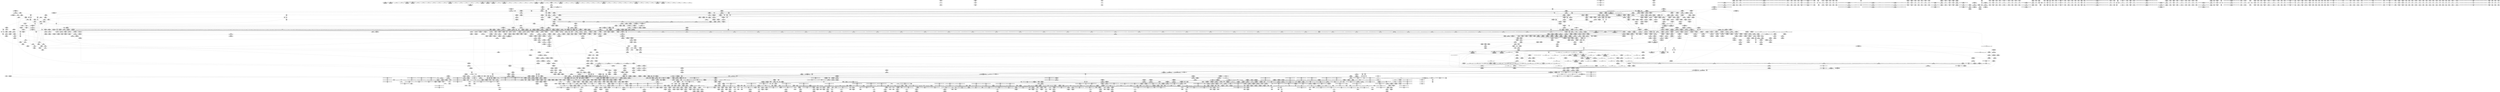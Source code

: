digraph {
	CE0x59d8d30 [shape=record,shape=Mrecord,label="{CE0x59d8d30|tomoyo_get_mode:_tmp19|security/tomoyo/util.c,985|*SummSink*}"]
	CE0x47fad60 [shape=record,shape=Mrecord,label="{CE0x47fad60|VOIDTB_TE:_CE_2048,2096_|*MultipleSource*|security/tomoyo/util.c,1010|Function::tomoyo_get_mode&Arg::ns::}"]
	CE0x3a8f460 [shape=record,shape=Mrecord,label="{CE0x3a8f460|tomoyo_domain:_tmp23|security/tomoyo/common.h,1205|*SummSink*}"]
	CE0x3dcac80 [shape=record,shape=Mrecord,label="{CE0x3dcac80|tomoyo_check_inet_address:_address11|security/tomoyo/network.c,520|*SummSource*}"]
	CE0x5999380 [shape=record,shape=Mrecord,label="{CE0x5999380|tomoyo_audit_inet_log:_param|security/tomoyo/network.c,382|*SummSource*}"]
	CE0x58ef2d0 [shape=record,shape=Mrecord,label="{CE0x58ef2d0|tomoyo_domain:_land.lhs.true2|*SummSource*}"]
	CE0x3ade720 [shape=record,shape=Mrecord,label="{CE0x3ade720|tomoyo_audit_inet_log:_inet_network13|security/tomoyo/network.c,392|*SummSink*}"]
	CE0x4871290 [shape=record,shape=Mrecord,label="{CE0x4871290|tomoyo_get_mode:_tmp10|security/tomoyo/util.c,982|*SummSink*}"]
	CE0x57605a0 [shape=record,shape=Mrecord,label="{CE0x57605a0|rcu_lock_acquire18:_tmp1|*SummSink*}"]
	CE0x5790620 [shape=record,shape=Mrecord,label="{CE0x5790620|tomoyo_inet_entry:_tmp8|security/tomoyo/network.c,473|*SummSink*}"]
	CE0x5771070 [shape=record,shape=Mrecord,label="{CE0x5771070|24:_i32*,_32:_i16,_34:_i8,_35:_i8,_36:_i8,_72:_i8,_:_SCMRE_49,50_}"]
	CE0x4a43b30 [shape=record,shape=Mrecord,label="{CE0x4a43b30|tomoyo_init_request_info:_call4|security/tomoyo/util.c,1010|*SummSource*}"]
	CE0x598bbf0 [shape=record,shape=Mrecord,label="{CE0x598bbf0|GLOBAL:_srcu_read_unlock20|*Constant*}"]
	CE0x703a470 [shape=record,shape=Mrecord,label="{CE0x703a470|tomoyo_read_lock16:_bb|*SummSink*}"]
	CE0x5703380 [shape=record,shape=Mrecord,label="{CE0x5703380|i64*_getelementptr_inbounds_(_5_x_i64_,_5_x_i64_*___llvm_gcov_ctr32134,_i64_0,_i64_3)|*Constant*|*SummSink*}"]
	CE0x489d060 [shape=record,shape=Mrecord,label="{CE0x489d060|tomoyo_check_inet_address:_tmp15|security/tomoyo/network.c,517}"]
	CE0x49c2170 [shape=record,shape=Mrecord,label="{CE0x49c2170|tomoyo_check_inet_address:_conv18|security/tomoyo/network.c,528}"]
	CE0x7069290 [shape=record,shape=Mrecord,label="{CE0x7069290|tomoyo_print_ipv4:_call|security/tomoyo/network.c,92|*SummSource*}"]
	CE0x5b45460 [shape=record,shape=Mrecord,label="{CE0x5b45460|i64_ptrtoint_(i8*_blockaddress(_rcu_lock_release21,_%__here)_to_i64)|*Constant*|*SummSink*}"]
	CE0x478eeb0 [shape=record,shape=Mrecord,label="{CE0x478eeb0|GLOBAL:_tomoyo_read_lock16|*Constant*|*SummSink*}"]
	CE0x7255340 [shape=record,shape=Mrecord,label="{CE0x7255340|tomoyo_audit_inet_log:_conv|security/tomoyo/network.c,389|*SummSource*}"]
	CE0x55b63c0 [shape=record,shape=Mrecord,label="{CE0x55b63c0|i64*_getelementptr_inbounds_(_19_x_i64_,_19_x_i64_*___llvm_gcov_ctr4846,_i64_0,_i64_18)|*Constant*|*SummSource*}"]
	CE0x3bfe880 [shape=record,shape=Mrecord,label="{CE0x3bfe880|i64_1|*Constant*}"]
	CE0x591b320 [shape=record,shape=Mrecord,label="{CE0x591b320|_call_void_tomoyo_print_ipv6(i8*_%arraydecay,_i32_128,_%struct.in6_addr*_%tmp11,_%struct.in6_addr*_%tmp12)_#9,_!dbg_!38918|security/tomoyo/network.c,385|*SummSink*}"]
	CE0x56b6cb0 [shape=record,shape=Mrecord,label="{CE0x56b6cb0|tomoyo_init_request_info:_tmp|*SummSink*}"]
	CE0x3bd5c40 [shape=record,shape=Mrecord,label="{CE0x3bd5c40|tomoyo_get_mode:_tmp12|security/tomoyo/util.c,982}"]
	CE0x471bb80 [shape=record,shape=Mrecord,label="{CE0x471bb80|__llvm_gcov_indirect_counter_increment10:_pred|*SummSource*}"]
	CE0x57d7370 [shape=record,shape=Mrecord,label="{CE0x57d7370|tomoyo_init_request_info:_r|Function::tomoyo_init_request_info&Arg::r::}"]
	CE0x5507240 [shape=record,shape=Mrecord,label="{CE0x5507240|rcu_lock_release21:_tmp5|include/linux/rcupdate.h,423|*SummSource*}"]
	CE0x7130740 [shape=record,shape=Mrecord,label="{CE0x7130740|get_current:_entry|*SummSink*}"]
	CE0x5a7d9c0 [shape=record,shape=Mrecord,label="{CE0x5a7d9c0|rcu_lock_acquire18:_tmp|*SummSource*}"]
	CE0x3bb3dd0 [shape=record,shape=Mrecord,label="{CE0x3bb3dd0|tomoyo_domain:_tobool|security/tomoyo/common.h,1205|*SummSink*}"]
	CE0x3b6d9b0 [shape=record,shape=Mrecord,label="{CE0x3b6d9b0|i32_65280|*Constant*|*SummSource*}"]
	CE0x58e1ad0 [shape=record,shape=Mrecord,label="{CE0x58e1ad0|i64*_getelementptr_inbounds_(_11_x_i64_,_11_x_i64_*___llvm_gcov_ctr54147,_i64_0,_i64_8)|*Constant*|*SummSink*}"]
	CE0x3a448e0 [shape=record,shape=Mrecord,label="{CE0x3a448e0|i32_22|*Constant*}"]
	CE0x3bbc510 [shape=record,shape=Mrecord,label="{CE0x3bbc510|tomoyo_get_mode:_arrayidx|security/tomoyo/util.c,981}"]
	CE0x720a5b0 [shape=record,shape=Mrecord,label="{CE0x720a5b0|tomoyo_check_inet_address:_if.end20}"]
	CE0x3a99e40 [shape=record,shape=Mrecord,label="{CE0x3a99e40|i64*_getelementptr_inbounds_(_19_x_i64_,_19_x_i64_*___llvm_gcov_ctr4846,_i64_0,_i64_10)|*Constant*}"]
	CE0x3c6cc30 [shape=record,shape=Mrecord,label="{CE0x3c6cc30|i64_3|*Constant*}"]
	CE0x5b54950 [shape=record,shape=Mrecord,label="{CE0x5b54950|_call_void_bitcast_(void_(%struct.tomoyo_request_info*,_i1_(%struct.tomoyo_request_info*,_%struct.tomoyo_acl_info*)*)*_tomoyo_check_acl_to_void_(%struct.tomoyo_request_info.524*,_i1_(%struct.tomoyo_request_info.524*,_%struct.tomoyo_acl_info*)*)*)(%struct.tomoyo_request_info.524*_%r,_i1_(%struct.tomoyo_request_info.524*,_%struct.tomoyo_acl_info*)*_tomoyo_check_inet_acl)_#9,_!dbg_!38953|security/tomoyo/network.c,482|*SummSink*}"]
	CE0x5a1e870 [shape=record,shape=Mrecord,label="{CE0x5a1e870|tomoyo_get_mode:_conv15|security/tomoyo/util.c,987}"]
	CE0x3a87ae0 [shape=record,shape=Mrecord,label="{CE0x3a87ae0|srcu_read_unlock20:_tmp3|*SummSource*}"]
	CE0x6fa2330 [shape=record,shape=Mrecord,label="{CE0x6fa2330|i64_7|*Constant*}"]
	CE0x4796160 [shape=record,shape=Mrecord,label="{CE0x4796160|24:_i32*,_32:_i16,_34:_i8,_35:_i8,_36:_i8,_72:_i8,_:_SCMRE_36,37_}"]
	CE0x724deb0 [shape=record,shape=Mrecord,label="{CE0x724deb0|tomoyo_check_inet_address:_entry|*SummSource*}"]
	CE0x3b0fd80 [shape=record,shape=Mrecord,label="{CE0x3b0fd80|tomoyo_get_mode:_cmp|security/tomoyo/util.c,982}"]
	CE0x598c160 [shape=record,shape=Mrecord,label="{CE0x598c160|tomoyo_read_unlock19:_tmp3}"]
	CE0x724d6d0 [shape=record,shape=Mrecord,label="{CE0x724d6d0|tomoyo_check_inet_address:_protocol|security/tomoyo/network.c,527}"]
	CE0x3b10700 [shape=record,shape=Mrecord,label="{CE0x3b10700|tomoyo_read_unlock19:_bb}"]
	CE0x59df580 [shape=record,shape=Mrecord,label="{CE0x59df580|i64*_getelementptr_inbounds_(_12_x_i64_,_12_x_i64_*___llvm_gcov_ctr31133,_i64_0,_i64_9)|*Constant*|*SummSource*}"]
	CE0x713b160 [shape=record,shape=Mrecord,label="{CE0x713b160|tomoyo_init_request_info:_tmp9|security/tomoyo/util.c,1006|*SummSink*}"]
	CE0x3cd6980 [shape=record,shape=Mrecord,label="{CE0x3cd6980|i32_8|*Constant*|*SummSource*}"]
	CE0x3974970 [shape=record,shape=Mrecord,label="{CE0x3974970|tomoyo_init_request_info:_domain1|security/tomoyo/util.c,1006|*SummSource*}"]
	CE0x59c85f0 [shape=record,shape=Mrecord,label="{CE0x59c85f0|tomoyo_audit_inet_log:_tmp10|security/tomoyo/network.c,385|*SummSink*}"]
	CE0x47b7550 [shape=record,shape=Mrecord,label="{CE0x47b7550|tomoyo_get_mode:_if.then13|*SummSource*}"]
	CE0x72ae8f0 [shape=record,shape=Mrecord,label="{CE0x72ae8f0|tomoyo_audit_inet_log:_conv7|security/tomoyo/network.c,390}"]
	CE0x58c6dc0 [shape=record,shape=Mrecord,label="{CE0x58c6dc0|tomoyo_audit_net_log:_tmp3|*SummSink*}"]
	CE0x4a44360 [shape=record,shape=Mrecord,label="{CE0x4a44360|tomoyo_get_mode:_entry|*SummSink*}"]
	CE0x5738f20 [shape=record,shape=Mrecord,label="{CE0x5738f20|tomoyo_get_mode:_conv10|security/tomoyo/util.c,985}"]
	CE0x5b77d30 [shape=record,shape=Mrecord,label="{CE0x5b77d30|GLOBAL:_current_task|Global_var:current_task}"]
	CE0x3bbbfd0 [shape=record,shape=Mrecord,label="{CE0x3bbbfd0|tomoyo_print_ipv6:_call|security/tomoyo/network.c,111|*SummSink*}"]
	CE0x70947b0 [shape=record,shape=Mrecord,label="{CE0x70947b0|i64_3|*Constant*}"]
	CE0x704ce00 [shape=record,shape=Mrecord,label="{CE0x704ce00|tomoyo_print_ipv6:_min_ip|Function::tomoyo_print_ipv6&Arg::min_ip::|*SummSource*}"]
	CE0x5944e60 [shape=record,shape=Mrecord,label="{CE0x5944e60|GLOBAL:___srcu_read_lock|*Constant*|*SummSink*}"]
	CE0x4b2ee00 [shape=record,shape=Mrecord,label="{CE0x4b2ee00|_ret_i32_%call,_!dbg_!38910|security/tomoyo/network.c,366|*SummSource*}"]
	CE0x65ad720 [shape=record,shape=Mrecord,label="{CE0x65ad720|0:_i8,_array:_GCRE_tomoyo_index2category_constant_39_x_i8_c_00_00_00_00_00_00_00_00_00_00_00_00_00_00_00_00_00_00_00_00_00_00_00_01_01_01_01_01_01_01_01_01_01_01_01_01_01_01_02_,_align_16:_elem_18::|security/tomoyo/util.c,983}"]
	CE0x70a6820 [shape=record,shape=Mrecord,label="{CE0x70a6820|tomoyo_check_inet_address:_if.end20|*SummSource*}"]
	CE0x3b0fdf0 [shape=record,shape=Mrecord,label="{CE0x3b0fdf0|tomoyo_get_mode:_cmp|security/tomoyo/util.c,982|*SummSource*}"]
	CE0x3974660 [shape=record,shape=Mrecord,label="{CE0x3974660|i32_0|*Constant*}"]
	CE0x4763850 [shape=record,shape=Mrecord,label="{CE0x4763850|tomoyo_print_ipv4:_tmp|*SummSink*}"]
	CE0x559cfc0 [shape=record,shape=Mrecord,label="{CE0x559cfc0|_call_void___srcu_read_unlock(%struct.srcu_struct*_%sp,_i32_%idx)_#9,_!dbg_!38906|include/linux/srcu.h,237|*SummSource*}"]
	CE0x3974bf0 [shape=record,shape=Mrecord,label="{CE0x3974bf0|tomoyo_inet_entry:_r|security/tomoyo/network.c, 469|*SummSink*}"]
	CE0x47e9630 [shape=record,shape=Mrecord,label="{CE0x47e9630|128:_i8*,_1208:_%struct.file*,_:_CMRE_72,80_|*MultipleSource*|security/tomoyo/common.h,1205|security/tomoyo/common.h,1205}"]
	CE0x3bec840 [shape=record,shape=Mrecord,label="{CE0x3bec840|tomoyo_domain:_if.then|*SummSink*}"]
	CE0x59c8070 [shape=record,shape=Mrecord,label="{CE0x59c8070|GLOBAL:_srcu_read_unlock20|*Constant*|*SummSink*}"]
	CE0x3bdc490 [shape=record,shape=Mrecord,label="{CE0x3bdc490|__fswab16:_entry}"]
	CE0x4943060 [shape=record,shape=Mrecord,label="{CE0x4943060|i32_0|*Constant*}"]
	CE0x3cf9b90 [shape=record,shape=Mrecord,label="{CE0x3cf9b90|__fswab16:_conv3|include/uapi/linux/swab.h,53|*SummSource*}"]
	CE0x577f4f0 [shape=record,shape=Mrecord,label="{CE0x577f4f0|tomoyo_init_request_info:_entry|*SummSource*}"]
	CE0x471c0e0 [shape=record,shape=Mrecord,label="{CE0x471c0e0|tomoyo_check_inet_address:_is_ipv610|security/tomoyo/network.c,519|*SummSink*}"]
	CE0x5a27570 [shape=record,shape=Mrecord,label="{CE0x5a27570|tomoyo_inet_entry:_tobool11|security/tomoyo/network.c,478}"]
	CE0x7275220 [shape=record,shape=Mrecord,label="{CE0x7275220|tomoyo_audit_inet_log:_idx.ext|security/tomoyo/network.c,390}"]
	CE0x71df930 [shape=record,shape=Mrecord,label="{CE0x71df930|tomoyo_print_ipv6:_tmp2|*SummSink*}"]
	CE0x471c520 [shape=record,shape=Mrecord,label="{CE0x471c520|i8_0|*Constant*|*SummSource*}"]
	CE0x70a3780 [shape=record,shape=Mrecord,label="{CE0x70a3780|tomoyo_audit_net_log:_arrayidx2|security/tomoyo/network.c,368|*SummSource*}"]
	CE0x5760a90 [shape=record,shape=Mrecord,label="{CE0x5760a90|GLOBAL:___srcu_read_unlock|*Constant*}"]
	CE0x59687a0 [shape=record,shape=Mrecord,label="{CE0x59687a0|i64*_getelementptr_inbounds_(_2_x_i64_,_2_x_i64_*___llvm_gcov_ctr4533,_i64_0,_i64_1)|*Constant*|*SummSource*}"]
	CE0x5a74a90 [shape=record,shape=Mrecord,label="{CE0x5a74a90|i64*_getelementptr_inbounds_(_12_x_i64_,_12_x_i64_*___llvm_gcov_ctr31133,_i64_0,_i64_11)|*Constant*|*SummSource*}"]
	CE0x3a5ec50 [shape=record,shape=Mrecord,label="{CE0x3a5ec50|tomoyo_init_request_info:_tmp10|security/tomoyo/util.c,1006|*SummSource*}"]
	CE0x70697c0 [shape=record,shape=Mrecord,label="{CE0x70697c0|tomoyo_audit_net_log:_bb|*SummSink*}"]
	CE0x3c6c730 [shape=record,shape=Mrecord,label="{CE0x3c6c730|tomoyo_read_lock16:_tmp1|*SummSink*}"]
	CE0x70b3700 [shape=record,shape=Mrecord,label="{CE0x70b3700|srcu_read_lock17:_dep_map|include/linux/srcu.h,222|*SummSink*}"]
	CE0x65aded0 [shape=record,shape=Mrecord,label="{CE0x65aded0|tomoyo_inet_entry:_if.end|*SummSource*}"]
	CE0x6ffdcf0 [shape=record,shape=Mrecord,label="{CE0x6ffdcf0|COLLAPSED:_GCMRE___llvm_gcov_ctr5130_internal_global_2_x_i64_zeroinitializer:_elem_0:default:}"]
	CE0x6f56eb0 [shape=record,shape=Mrecord,label="{CE0x6f56eb0|rcu_lock_release21:_tmp4|include/linux/rcupdate.h,423|*SummSource*}"]
	CE0x489cc50 [shape=record,shape=Mrecord,label="{CE0x489cc50|i64_9|*Constant*|*SummSource*}"]
	CE0x5897b50 [shape=record,shape=Mrecord,label="{CE0x5897b50|tomoyo_domain:_entry|*SummSink*}"]
	CE0x6f7bea0 [shape=record,shape=Mrecord,label="{CE0x6f7bea0|i64_7|*Constant*|*SummSource*}"]
	CE0x724d4a0 [shape=record,shape=Mrecord,label="{CE0x724d4a0|tomoyo_check_inet_address:_protocol|security/tomoyo/network.c,527|*SummSink*}"]
	CE0x57be460 [shape=record,shape=Mrecord,label="{CE0x57be460|i64_16|*Constant*|*SummSink*}"]
	CE0x724c4b0 [shape=record,shape=Mrecord,label="{CE0x724c4b0|rcu_lock_release21:_tmp3|*SummSource*}"]
	CE0x489d160 [shape=record,shape=Mrecord,label="{CE0x489d160|tomoyo_check_inet_address:_tmp15|security/tomoyo/network.c,517|*SummSource*}"]
	CE0x6feabc0 [shape=record,shape=Mrecord,label="{CE0x6feabc0|i64*_getelementptr_inbounds_(_11_x_i64_,_11_x_i64_*___llvm_gcov_ctr54147,_i64_0,_i64_0)|*Constant*|*SummSink*}"]
	CE0x4893670 [shape=record,shape=Mrecord,label="{CE0x4893670|_ret_void}"]
	CE0x3b03270 [shape=record,shape=Mrecord,label="{CE0x3b03270|tomoyo_audit_inet_log:_protocol|security/tomoyo/network.c,392}"]
	CE0x4731280 [shape=record,shape=Mrecord,label="{CE0x4731280|tomoyo_audit_net_log:_tmp1}"]
	CE0x57012e0 [shape=record,shape=Mrecord,label="{CE0x57012e0|i32_39|*Constant*}"]
	CE0x47fac00 [shape=record,shape=Mrecord,label="{CE0x47fac00|tomoyo_domain:_tmp2|*SummSink*}"]
	CE0x708b9e0 [shape=record,shape=Mrecord,label="{CE0x708b9e0|i64*_getelementptr_inbounds_(_2_x_i64_,_2_x_i64_*___llvm_gcov_ctr4038,_i64_0,_i64_1)|*Constant*|*SummSink*}"]
	CE0x558e7e0 [shape=record,shape=Mrecord,label="{CE0x558e7e0|GLOBAL:_tomoyo_inet_entry|*Constant*|*SummSink*}"]
	CE0x4943ce0 [shape=record,shape=Mrecord,label="{CE0x4943ce0|tomoyo_domain:_tmp13|security/tomoyo/common.h,1205|*SummSink*}"]
	CE0x481ce70 [shape=record,shape=Mrecord,label="{CE0x481ce70|tomoyo_init_request_info:_profile3|security/tomoyo/util.c,1008|*SummSink*}"]
	CE0x4a623d0 [shape=record,shape=Mrecord,label="{CE0x4a623d0|tomoyo_get_mode:_profile|Function::tomoyo_get_mode&Arg::profile::|*SummSink*}"]
	CE0x5862e70 [shape=record,shape=Mrecord,label="{CE0x5862e70|i64*_getelementptr_inbounds_(_4_x_i64_,_4_x_i64_*___llvm_gcov_ctr4137,_i64_0,_i64_3)|*Constant*|*SummSink*}"]
	CE0x47e9310 [shape=record,shape=Mrecord,label="{CE0x47e9310|128:_i8*,_1208:_%struct.file*,_:_CMRE_56,64_|*MultipleSource*|security/tomoyo/common.h,1205|security/tomoyo/common.h,1205}"]
	CE0x5a27280 [shape=record,shape=Mrecord,label="{CE0x5a27280|tomoyo_inet_entry:_inet_network|security/tomoyo/network.c,476|*SummSink*}"]
	CE0x701c150 [shape=record,shape=Mrecord,label="{CE0x701c150|GLOBAL:_tomoyo_read_unlock19|*Constant*|*SummSink*}"]
	CE0x5a96370 [shape=record,shape=Mrecord,label="{CE0x5a96370|tomoyo_inet_entry:_param8|security/tomoyo/network.c,477}"]
	CE0x55b2a50 [shape=record,shape=Mrecord,label="{CE0x55b2a50|tomoyo_check_inet_address:_tmp39|security/tomoyo/network.c,531}"]
	CE0x3bd6220 [shape=record,shape=Mrecord,label="{CE0x3bd6220|tomoyo_get_mode:_if.then|*SummSink*}"]
	CE0x4894190 [shape=record,shape=Mrecord,label="{CE0x4894190|i32_3|*Constant*|*SummSource*}"]
	CE0x4997070 [shape=record,shape=Mrecord,label="{CE0x4997070|tomoyo_check_inet_address:_tmp34|security/tomoyo/network.c,528|*SummSink*}"]
	CE0x3cd6390 [shape=record,shape=Mrecord,label="{CE0x3cd6390|i32_255|*Constant*}"]
	CE0x3d3c630 [shape=record,shape=Mrecord,label="{CE0x3d3c630|__fswab16:_tmp2|*SummSource*}"]
	CE0x570a0e0 [shape=record,shape=Mrecord,label="{CE0x570a0e0|tomoyo_read_lock16:_entry|*SummSource*}"]
	CE0x5b44f10 [shape=record,shape=Mrecord,label="{CE0x5b44f10|i32_1|*Constant*}"]
	CE0x598c280 [shape=record,shape=Mrecord,label="{CE0x598c280|tomoyo_read_unlock19:_tmp3|*SummSource*}"]
	CE0x3a87e80 [shape=record,shape=Mrecord,label="{CE0x3a87e80|_call_void_mcount()_#3|*SummSource*}"]
	CE0x49322a0 [shape=record,shape=Mrecord,label="{CE0x49322a0|tomoyo_check_inet_address:_port12|security/tomoyo/network.c,522}"]
	CE0x596ddc0 [shape=record,shape=Mrecord,label="{CE0x596ddc0|tomoyo_check_inet_address:_if.then|*SummSource*}"]
	CE0x5adfe70 [shape=record,shape=Mrecord,label="{CE0x5adfe70|tomoyo_inet_entry:_address19|security/tomoyo/network.c,479|*SummSink*}"]
	CE0x3974a70 [shape=record,shape=Mrecord,label="{CE0x3974a70|tomoyo_inet_entry:_r|security/tomoyo/network.c, 469|*SummSource*}"]
	CE0x57d6da0 [shape=record,shape=Mrecord,label="{CE0x57d6da0|__fswab16:_shl|include/uapi/linux/swab.h,53}"]
	CE0x3bf5cf0 [shape=record,shape=Mrecord,label="{CE0x3bf5cf0|i8*_getelementptr_inbounds_(_5_x_i8_,_5_x_i8_*_.str11,_i32_0,_i32_0)|*Constant*}"]
	CE0x3d656f0 [shape=record,shape=Mrecord,label="{CE0x3d656f0|__fswab16:_conv|include/uapi/linux/swab.h,53|*SummSink*}"]
	CE0x558df30 [shape=record,shape=Mrecord,label="{CE0x558df30|tomoyo_check_inet_address:_call21|security/tomoyo/network.c,529}"]
	CE0x47d9bc0 [shape=record,shape=Mrecord,label="{CE0x47d9bc0|i64_5|*Constant*|*SummSource*}"]
	CE0x598bf10 [shape=record,shape=Mrecord,label="{CE0x598bf10|tomoyo_audit_inet_log:_arraydecay|security/tomoyo/network.c,385|*SummSource*}"]
	CE0x57609d0 [shape=record,shape=Mrecord,label="{CE0x57609d0|rcu_lock_acquire18:_bb}"]
	CE0x7029730 [shape=record,shape=Mrecord,label="{CE0x7029730|tomoyo_audit_inet_log:_param2|security/tomoyo/network.c,384}"]
	CE0x3a52f30 [shape=record,shape=Mrecord,label="{CE0x3a52f30|tomoyo_audit_net_log:_operation|Function::tomoyo_audit_net_log&Arg::operation::}"]
	CE0x7094ab0 [shape=record,shape=Mrecord,label="{CE0x7094ab0|tomoyo_audit_inet_log:_tmp4|security/tomoyo/network.c,384|*SummSource*}"]
	CE0x46f3240 [shape=record,shape=Mrecord,label="{CE0x46f3240|_ret_void,_!dbg_!38908|include/linux/rcupdate.h,419|*SummSink*}"]
	CE0x598c370 [shape=record,shape=Mrecord,label="{CE0x598c370|tomoyo_read_unlock19:_tmp3|*SummSink*}"]
	CE0x49761f0 [shape=record,shape=Mrecord,label="{CE0x49761f0|tomoyo_check_inet_address:_tmp31|security/tomoyo/network.c,527|*SummSource*}"]
	CE0x5739000 [shape=record,shape=Mrecord,label="{CE0x5739000|tomoyo_get_mode:_conv10|security/tomoyo/util.c,985|*SummSource*}"]
	CE0x70b3580 [shape=record,shape=Mrecord,label="{CE0x70b3580|srcu_read_lock17:_dep_map|include/linux/srcu.h,222}"]
	CE0x471bd90 [shape=record,shape=Mrecord,label="{CE0x471bd90|i32_-1|*Constant*|*SummSource*}"]
	CE0x70185a0 [shape=record,shape=Mrecord,label="{CE0x70185a0|tomoyo_inet_entry:_tmp31|security/tomoyo/network.c,488}"]
	CE0x478f6c0 [shape=record,shape=Mrecord,label="{CE0x478f6c0|i64_16|*Constant*}"]
	CE0x7108e30 [shape=record,shape=Mrecord,label="{CE0x7108e30|i64*_getelementptr_inbounds_(_2_x_i64_,_2_x_i64_*___llvm_gcov_ctr4434,_i64_0,_i64_1)|*Constant*|*SummSink*}"]
	CE0x720ac70 [shape=record,shape=Mrecord,label="{CE0x720ac70|tomoyo_check_inet_address:_tmp4|security/tomoyo/network.c,509|*SummSink*}"]
	CE0x72abc30 [shape=record,shape=Mrecord,label="{CE0x72abc30|tomoyo_print_ipv6:_tmp4|security/tomoyo/network.c,111|*SummSource*}"]
	CE0x3bfc670 [shape=record,shape=Mrecord,label="{CE0x3bfc670|tomoyo_print_ipv6:_call1|security/tomoyo/network.c,110|*SummSink*}"]
	CE0x5687d40 [shape=record,shape=Mrecord,label="{CE0x5687d40|tomoyo_check_inet_address:_if.then16|*SummSource*}"]
	CE0x3bfcaf0 [shape=record,shape=Mrecord,label="{CE0x3bfcaf0|tomoyo_get_mode:_arrayidx4|security/tomoyo/util.c,983|*SummSink*}"]
	CE0x4801bb0 [shape=record,shape=Mrecord,label="{CE0x4801bb0|i32_1|*Constant*|*SummSink*}"]
	CE0x3c14fc0 [shape=record,shape=Mrecord,label="{CE0x3c14fc0|GLOBAL:_srcu_read_lock17|*Constant*|*SummSink*}"]
	CE0x3bf56d0 [shape=record,shape=Mrecord,label="{CE0x3bf56d0|GLOBAL:_tomoyo_audit_net_log|*Constant*}"]
	CE0x56d6cc0 [shape=record,shape=Mrecord,label="{CE0x56d6cc0|i64*_getelementptr_inbounds_(_2_x_i64_,_2_x_i64_*___llvm_gcov_ctr53148,_i64_0,_i64_0)|*Constant*|*SummSink*}"]
	CE0x70e9740 [shape=record,shape=Mrecord,label="{CE0x70e9740|0:_i8*,_array:_GCRE_tomoyo_proto_keyword_constant_6_x_i8*_i8*_getelementptr_inbounds_(_2_x_i8_,_2_x_i8_*_.str22,_i32_0,_i32_0),_i8*_getelementptr_inbounds_(_7_x_i8_,_7_x_i8_*_.str123,_i32_0,_i32_0),_i8*_getelementptr_inbounds_(_6_x_i8_,_6_x_i8_*_.str224,_i32_0,_i32_0),_i8*_getelementptr_inbounds_(_4_x_i8_,_4_x_i8_*_.str325,_i32_0,_i32_0),_i8*_getelementptr_inbounds_(_2_x_i8_,_2_x_i8_*_.str22,_i32_0,_i32_0),_i8*_getelementptr_inbounds_(_10_x_i8_,_10_x_i8_*_.str426,_i32_0,_i32_0)_,_align_16:_elem_3::|security/tomoyo/network.c,367}"]
	CE0x5897e50 [shape=record,shape=Mrecord,label="{CE0x5897e50|_ret_%struct.tomoyo_domain_info*_%tmp23,_!dbg_!38929|security/tomoyo/common.h,1205|*SummSink*}"]
	CE0x55070f0 [shape=record,shape=Mrecord,label="{CE0x55070f0|rcu_lock_release21:_tmp5|include/linux/rcupdate.h,423}"]
	CE0x57c3770 [shape=record,shape=Mrecord,label="{CE0x57c3770|24:_i32*,_32:_i16,_34:_i8,_35:_i8,_36:_i8,_72:_i8,_:_SCMRE_8,16_|*MultipleSource*|security/tomoyo/network.c, 469|security/tomoyo/network.c,469|Function::tomoyo_init_request_info&Arg::r::|security/tomoyo/network.c,475}"]
	CE0x3a74770 [shape=record,shape=Mrecord,label="{CE0x3a74770|tomoyo_domain:_tmp19|security/tomoyo/common.h,1205|*SummSource*}"]
	CE0x72cdf10 [shape=record,shape=Mrecord,label="{CE0x72cdf10|tomoyo_check_inet_address:_sa_family|security/tomoyo/network.c,507|*SummSink*}"]
	CE0x6fe7b40 [shape=record,shape=Mrecord,label="{CE0x6fe7b40|_call_void_rcu_lock_release21(%struct.lockdep_map*_%dep_map)_#9,_!dbg_!38905|include/linux/srcu.h,236|*SummSink*}"]
	CE0x4a773b0 [shape=record,shape=Mrecord,label="{CE0x4a773b0|tomoyo_print_ipv6:_buffer_len|Function::tomoyo_print_ipv6&Arg::buffer_len::|*SummSource*}"]
	CE0x56c0f60 [shape=record,shape=Mrecord,label="{CE0x56c0f60|0:_i8*,_array:_GCRE_tomoyo_proto_keyword_constant_6_x_i8*_i8*_getelementptr_inbounds_(_2_x_i8_,_2_x_i8_*_.str22,_i32_0,_i32_0),_i8*_getelementptr_inbounds_(_7_x_i8_,_7_x_i8_*_.str123,_i32_0,_i32_0),_i8*_getelementptr_inbounds_(_6_x_i8_,_6_x_i8_*_.str224,_i32_0,_i32_0),_i8*_getelementptr_inbounds_(_4_x_i8_,_4_x_i8_*_.str325,_i32_0,_i32_0),_i8*_getelementptr_inbounds_(_2_x_i8_,_2_x_i8_*_.str22,_i32_0,_i32_0),_i8*_getelementptr_inbounds_(_10_x_i8_,_10_x_i8_*_.str426,_i32_0,_i32_0)_,_align_16:_elem_2::|security/tomoyo/network.c,367}"]
	CE0x5999b30 [shape=record,shape=Mrecord,label="{CE0x5999b30|tomoyo_audit_inet_log:_tmp7|security/tomoyo/network.c,384|*SummSource*}"]
	CE0x4a62d80 [shape=record,shape=Mrecord,label="{CE0x4a62d80|tomoyo_init_request_info:_conv|security/tomoyo/util.c,1010}"]
	CE0x57902d0 [shape=record,shape=Mrecord,label="{CE0x57902d0|tomoyo_audit_inet_log:_bb|*SummSink*}"]
	CE0x71ff7c0 [shape=record,shape=Mrecord,label="{CE0x71ff7c0|tomoyo_domain:_tmp4|security/tomoyo/common.h,1205|*SummSink*}"]
	CE0x3b02dc0 [shape=record,shape=Mrecord,label="{CE0x3b02dc0|tomoyo_audit_net_log:_family|Function::tomoyo_audit_net_log&Arg::family::|*SummSink*}"]
	CE0x566d5c0 [shape=record,shape=Mrecord,label="{CE0x566d5c0|GLOBAL:_tomoyo_domain|*Constant*|*SummSource*}"]
	CE0x3bfc930 [shape=record,shape=Mrecord,label="{CE0x3bfc930|i64*_getelementptr_inbounds_(_2_x_i64_,_2_x_i64_*___llvm_gcov_ctr2253,_i64_0,_i64_0)|*Constant*|*SummSink*}"]
	CE0x56b6d20 [shape=record,shape=Mrecord,label="{CE0x56b6d20|tomoyo_init_request_info:_tmp2|security/tomoyo/util.c,1003}"]
	CE0x59bc720 [shape=record,shape=Mrecord,label="{CE0x59bc720|tomoyo_domain:_tmp13|security/tomoyo/common.h,1205|*SummSource*}"]
	CE0x712fec0 [shape=record,shape=Mrecord,label="{CE0x712fec0|tomoyo_domain:_call3|security/tomoyo/common.h,1205|*SummSink*}"]
	CE0x3d3edb0 [shape=record,shape=Mrecord,label="{CE0x3d3edb0|tomoyo_read_lock16:_tmp3|*SummSink*}"]
	CE0x58ac2b0 [shape=record,shape=Mrecord,label="{CE0x58ac2b0|tomoyo_init_request_info:_index|Function::tomoyo_init_request_info&Arg::index::|*SummSource*}"]
	CE0x3daab70 [shape=record,shape=Mrecord,label="{CE0x3daab70|tomoyo_init_request_info:_conv|security/tomoyo/util.c,1010|*SummSource*}"]
	CE0x7141d00 [shape=record,shape=Mrecord,label="{CE0x7141d00|tomoyo_init_request_info:_bb|*SummSink*}"]
	CE0x55b2690 [shape=record,shape=Mrecord,label="{CE0x55b2690|i64*_getelementptr_inbounds_(_19_x_i64_,_19_x_i64_*___llvm_gcov_ctr4846,_i64_0,_i64_17)|*Constant*|*SummSource*}"]
	CE0x71d56c0 [shape=record,shape=Mrecord,label="{CE0x71d56c0|tomoyo_check_inet_address:_if.then|*SummSink*}"]
	CE0x7219380 [shape=record,shape=Mrecord,label="{CE0x7219380|rcu_lock_release21:_tmp7|*SummSource*}"]
	CE0x5af3f10 [shape=record,shape=Mrecord,label="{CE0x5af3f10|tomoyo_inet_entry:_call21|security/tomoyo/network.c,480}"]
	CE0x49eacc0 [shape=record,shape=Mrecord,label="{CE0x49eacc0|tomoyo_init_request_info:_ns|security/tomoyo/util.c,1010}"]
	CE0x474b680 [shape=record,shape=Mrecord,label="{CE0x474b680|__llvm_gcov_indirect_counter_increment10:_tmp1}"]
	CE0x6f29cd0 [shape=record,shape=Mrecord,label="{CE0x6f29cd0|_call_void_mcount()_#3|*SummSource*}"]
	CE0x6ffd870 [shape=record,shape=Mrecord,label="{CE0x6ffd870|tomoyo_check_inet_address:_conv5|security/tomoyo/network.c,517|*SummSource*}"]
	CE0x570acb0 [shape=record,shape=Mrecord,label="{CE0x570acb0|24:_i32*,_32:_i16,_34:_i8,_35:_i8,_36:_i8,_72:_i8,_:_SCMRE_39,40_}"]
	CE0x483e850 [shape=record,shape=Mrecord,label="{CE0x483e850|tomoyo_check_inet_address:_cmp|security/tomoyo/network.c,509}"]
	CE0x56e2730 [shape=record,shape=Mrecord,label="{CE0x56e2730|tomoyo_inet_entry:_tmp2|security/tomoyo/network.c,469}"]
	CE0x59d00d0 [shape=record,shape=Mrecord,label="{CE0x59d00d0|COLLAPSED:_GCRE_current_task_external_global_%struct.task_struct*:_elem_0::|security/tomoyo/common.h,1205}"]
	CE0x560c2f0 [shape=record,shape=Mrecord,label="{CE0x560c2f0|__llvm_gcov_indirect_counter_increment10:_exit|*SummSource*}"]
	CE0x54fe750 [shape=record,shape=Mrecord,label="{CE0x54fe750|tomoyo_print_ipv6:_max_ip|Function::tomoyo_print_ipv6&Arg::max_ip::|*SummSink*}"]
	CE0x72753e0 [shape=record,shape=Mrecord,label="{CE0x72753e0|tomoyo_audit_inet_log:_idx.ext|security/tomoyo/network.c,390|*SummSource*}"]
	CE0x59eff60 [shape=record,shape=Mrecord,label="{CE0x59eff60|rcu_lock_acquire18:_indirectgoto|*SummSource*}"]
	CE0x7018c30 [shape=record,shape=Mrecord,label="{CE0x7018c30|tomoyo_read_lock16:_bb}"]
	CE0x5954fd0 [shape=record,shape=Mrecord,label="{CE0x5954fd0|tomoyo_domain:_tmp22|security/tomoyo/common.h,1205}"]
	CE0x4ab5610 [shape=record,shape=Mrecord,label="{CE0x4ab5610|tomoyo_print_ipv6:_bb|*SummSource*}"]
	CE0x703a9e0 [shape=record,shape=Mrecord,label="{CE0x703a9e0|tomoyo_init_request_info:_if.end|*SummSource*}"]
	CE0x583fb30 [shape=record,shape=Mrecord,label="{CE0x583fb30|tomoyo_audit_inet_log:_tmp5|security/tomoyo/network.c,384|*SummSink*}"]
	CE0x4a76ed0 [shape=record,shape=Mrecord,label="{CE0x4a76ed0|srcu_read_unlock20:_sp|Function::srcu_read_unlock20&Arg::sp::|*SummSource*}"]
	CE0x3dbff60 [shape=record,shape=Mrecord,label="{CE0x3dbff60|tomoyo_check_inet_address:_port19|security/tomoyo/network.c,528|*SummSource*}"]
	CE0x704ce70 [shape=record,shape=Mrecord,label="{CE0x704ce70|tomoyo_print_ipv6:_min_ip|Function::tomoyo_print_ipv6&Arg::min_ip::|*SummSink*}"]
	CE0x4868000 [shape=record,shape=Mrecord,label="{CE0x4868000|i64*_getelementptr_inbounds_(_19_x_i64_,_19_x_i64_*___llvm_gcov_ctr4846,_i64_0,_i64_11)|*Constant*|*SummSink*}"]
	CE0x6ef8ac0 [shape=record,shape=Mrecord,label="{CE0x6ef8ac0|_ret_void,_!dbg_!38912|security/tomoyo/network.c,112|*SummSource*}"]
	CE0x55d9610 [shape=record,shape=Mrecord,label="{CE0x55d9610|_ret_i32_%retval.0,_!dbg_!38967|security/tomoyo/network.c,532|*SummSource*}"]
	CE0x476fd50 [shape=record,shape=Mrecord,label="{CE0x476fd50|__llvm_gcov_indirect_counter_increment10:_tmp3}"]
	CE0x5a96210 [shape=record,shape=Mrecord,label="{CE0x5a96210|tomoyo_inet_entry:_inet_network9|security/tomoyo/network.c,477}"]
	CE0x5a9bb50 [shape=record,shape=Mrecord,label="{CE0x5a9bb50|tomoyo_inet_entry:_tmp18|security/tomoyo/network.c,478|*SummSink*}"]
	CE0x57e43c0 [shape=record,shape=Mrecord,label="{CE0x57e43c0|tomoyo_inet_entry:_r|security/tomoyo/network.c, 469}"]
	CE0x5945870 [shape=record,shape=Mrecord,label="{CE0x5945870|i32_1|*Constant*}"]
	CE0x47314e0 [shape=record,shape=Mrecord,label="{CE0x47314e0|tomoyo_audit_net_log:_tmp1|*SummSink*}"]
	CE0x3a8f290 [shape=record,shape=Mrecord,label="{CE0x3a8f290|tomoyo_domain:_tmp23|security/tomoyo/common.h,1205}"]
	CE0x47b7080 [shape=record,shape=Mrecord,label="{CE0x47b7080|i64*_getelementptr_inbounds_(_4_x_i64_,_4_x_i64_*___llvm_gcov_ctr4731,_i64_0,_i64_1)|*Constant*}"]
	CE0x705e280 [shape=record,shape=Mrecord,label="{CE0x705e280|128:_i8*,_1208:_%struct.file*,_:_CMRE_6,7_}"]
	CE0x3a44b40 [shape=record,shape=Mrecord,label="{CE0x3a44b40|i32_22|*Constant*|*SummSink*}"]
	CE0x5943570 [shape=record,shape=Mrecord,label="{CE0x5943570|tomoyo_audit_inet_log:_tmp2|security/tomoyo/network.c,380}"]
	CE0x577f2a0 [shape=record,shape=Mrecord,label="{CE0x577f2a0|tomoyo_inet_entry:_tmp7|security/tomoyo/network.c,473|*SummSource*}"]
	CE0x5897760 [shape=record,shape=Mrecord,label="{CE0x5897760|tomoyo_inet_entry:_do.cond|*SummSource*}"]
	CE0x3bd5a60 [shape=record,shape=Mrecord,label="{CE0x3bd5a60|tomoyo_get_mode:_tmp11|security/tomoyo/util.c,982|*SummSink*}"]
	CE0x56d6a40 [shape=record,shape=Mrecord,label="{CE0x56d6a40|get_current:_tmp|*SummSink*}"]
	CE0x3cd6760 [shape=record,shape=Mrecord,label="{CE0x3cd6760|i32_8|*Constant*}"]
	CE0x3c6ea10 [shape=record,shape=Mrecord,label="{CE0x3c6ea10|tomoyo_read_lock16:_tmp1}"]
	CE0x555f140 [shape=record,shape=Mrecord,label="{CE0x555f140|tomoyo_inet_entry:_if.end|*SummSink*}"]
	CE0x3a44740 [shape=record,shape=Mrecord,label="{CE0x3a44740|tomoyo_domain:_tmp21|security/tomoyo/common.h,1205|*SummSink*}"]
	CE0x474ba90 [shape=record,shape=Mrecord,label="{CE0x474ba90|i64_0|*Constant*}"]
	CE0x5a1fe60 [shape=record,shape=Mrecord,label="{CE0x5a1fe60|i8_5|*Constant*|*SummSink*}"]
	CE0x57e4320 [shape=record,shape=Mrecord,label="{CE0x57e4320|i32_1|*Constant*}"]
	CE0x3bea510 [shape=record,shape=Mrecord,label="{CE0x3bea510|i64*_getelementptr_inbounds_(_2_x_i64_,_2_x_i64_*___llvm_gcov_ctr2253,_i64_0,_i64_0)|*Constant*}"]
	CE0x3b5c160 [shape=record,shape=Mrecord,label="{CE0x3b5c160|tomoyo_audit_net_log:_address|Function::tomoyo_audit_net_log&Arg::address::}"]
	CE0x3a9a0f0 [shape=record,shape=Mrecord,label="{CE0x3a9a0f0|tomoyo_check_inet_address:_tmp19|security/tomoyo/network.c,518|*SummSink*}"]
	CE0x4908e80 [shape=record,shape=Mrecord,label="{CE0x4908e80|tomoyo_print_ipv4:_tmp}"]
	CE0x577f6b0 [shape=record,shape=Mrecord,label="{CE0x577f6b0|tomoyo_init_request_info:_tmp5|security/tomoyo/util.c,1004|*SummSource*}"]
	CE0x5683760 [shape=record,shape=Mrecord,label="{CE0x5683760|rcu_lock_acquire18:_map|Function::rcu_lock_acquire18&Arg::map::}"]
	CE0x3c98270 [shape=record,shape=Mrecord,label="{CE0x3c98270|i64*_getelementptr_inbounds_(_2_x_i64_,_2_x_i64_*___llvm_gcov_ctr4632,_i64_0,_i64_0)|*Constant*|*SummSource*}"]
	CE0x3b6d6a0 [shape=record,shape=Mrecord,label="{CE0x3b6d6a0|i32_65280|*Constant*}"]
	CE0x6fa1b90 [shape=record,shape=Mrecord,label="{CE0x6fa1b90|i64_7|*Constant*|*SummSink*}"]
	CE0x5757de0 [shape=record,shape=Mrecord,label="{CE0x5757de0|tomoyo_get_mode:_config7|security/tomoyo/util.c,983}"]
	CE0x5999940 [shape=record,shape=Mrecord,label="{CE0x5999940|_call_void_srcu_read_unlock20(%struct.srcu_struct*_tomoyo_ss,_i32_%idx)_#9,_!dbg_!38903|security/tomoyo/common.h,1109}"]
	CE0x3d3f930 [shape=record,shape=Mrecord,label="{CE0x3d3f930|tomoyo_read_lock16:_call|security/tomoyo/common.h,1097|*SummSource*}"]
	CE0x3bbc220 [shape=record,shape=Mrecord,label="{CE0x3bbc220|i1_true|*Constant*}"]
	CE0x5b0ae30 [shape=record,shape=Mrecord,label="{CE0x5b0ae30|tomoyo_inet_entry:_port26|security/tomoyo/network.c,480|*SummSink*}"]
	CE0x4924330 [shape=record,shape=Mrecord,label="{CE0x4924330|tomoyo_check_inet_address:_tmp26|security/tomoyo/network.c,522}"]
	CE0x6f4de20 [shape=record,shape=Mrecord,label="{CE0x6f4de20|tomoyo_check_inet_address:_conv13|security/tomoyo/network.c,527|*SummSink*}"]
	CE0x5a9c5f0 [shape=record,shape=Mrecord,label="{CE0x5a9c5f0|tomoyo_inet_entry:_param12|security/tomoyo/network.c,478|*SummSink*}"]
	CE0x47310c0 [shape=record,shape=Mrecord,label="{CE0x47310c0|tomoyo_domain:_tmp2}"]
	CE0x48ac1d0 [shape=record,shape=Mrecord,label="{CE0x48ac1d0|0:_i8,_array:_GCRE_tomoyo_index2category_constant_39_x_i8_c_00_00_00_00_00_00_00_00_00_00_00_00_00_00_00_00_00_00_00_00_00_00_00_01_01_01_01_01_01_01_01_01_01_01_01_01_01_01_02_,_align_16:_elem_14::|security/tomoyo/util.c,983}"]
	CE0x57c3640 [shape=record,shape=Mrecord,label="{CE0x57c3640|24:_i32*,_32:_i16,_34:_i8,_35:_i8,_36:_i8,_72:_i8,_:_SCMRE_0,8_|*MultipleSource*|security/tomoyo/network.c, 469|security/tomoyo/network.c,469|Function::tomoyo_init_request_info&Arg::r::|security/tomoyo/network.c,475}"]
	CE0x56af830 [shape=record,shape=Mrecord,label="{CE0x56af830|i64_2|*Constant*|*SummSink*}"]
	CE0x71d4030 [shape=record,shape=Mrecord,label="{CE0x71d4030|tomoyo_check_inet_address:_entry}"]
	CE0x3a527b0 [shape=record,shape=Mrecord,label="{CE0x3a527b0|tomoyo_audit_inet_log:_protocol|security/tomoyo/network.c,392|*SummSink*}"]
	CE0x48c2b30 [shape=record,shape=Mrecord,label="{CE0x48c2b30|tomoyo_check_inet_address:_tmp24|security/tomoyo/network.c,520|*SummSink*}"]
	CE0x7141c90 [shape=record,shape=Mrecord,label="{CE0x7141c90|i64*_getelementptr_inbounds_(_5_x_i64_,_5_x_i64_*___llvm_gcov_ctr32134,_i64_0,_i64_0)|*Constant*|*SummSink*}"]
	CE0x5a08c70 [shape=record,shape=Mrecord,label="{CE0x5a08c70|24:_i32*,_32:_i16,_34:_i8,_35:_i8,_36:_i8,_72:_i8,_:_SCMRE_74,75_|*MultipleSource*|security/tomoyo/network.c, 469|security/tomoyo/network.c,469|Function::tomoyo_init_request_info&Arg::r::|security/tomoyo/network.c,475}"]
	CE0x56c0bd0 [shape=record,shape=Mrecord,label="{CE0x56c0bd0|tomoyo_audit_net_log:_arrayidx2|security/tomoyo/network.c,368|*SummSink*}"]
	CE0x6fab330 [shape=record,shape=Mrecord,label="{CE0x6fab330|tomoyo_inet_entry:_tmp26|security/tomoyo/network.c,484}"]
	CE0x6f7b380 [shape=record,shape=Mrecord,label="{CE0x6f7b380|tomoyo_audit_inet_log:_r|Function::tomoyo_audit_inet_log&Arg::r::}"]
	CE0x4b20050 [shape=record,shape=Mrecord,label="{CE0x4b20050|tomoyo_inet_entry:_if.then}"]
	CE0x72bd5b0 [shape=record,shape=Mrecord,label="{CE0x72bd5b0|tomoyo_audit_inet_log:_inet_network9|security/tomoyo/network.c,391|*SummSink*}"]
	CE0x3cd69f0 [shape=record,shape=Mrecord,label="{CE0x3cd69f0|__fswab16:_and|include/uapi/linux/swab.h,53|*SummSink*}"]
	CE0x3bdc230 [shape=record,shape=Mrecord,label="{CE0x3bdc230|GLOBAL:___fswab16|*Constant*|*SummSource*}"]
	CE0x4a16490 [shape=record,shape=Mrecord,label="{CE0x4a16490|i32_10|*Constant*}"]
	CE0x5aa7070 [shape=record,shape=Mrecord,label="{CE0x5aa7070|tomoyo_inet_entry:_inet15|security/tomoyo/network.c,479|*SummSource*}"]
	CE0x5863100 [shape=record,shape=Mrecord,label="{CE0x5863100|rcu_lock_acquire18:_tmp6|*SummSink*}"]
	CE0x5652230 [shape=record,shape=Mrecord,label="{CE0x5652230|tomoyo_init_request_info:_r|Function::tomoyo_init_request_info&Arg::r::|*SummSource*}"]
	CE0x482e390 [shape=record,shape=Mrecord,label="{CE0x482e390|_call_void_mcount()_#3|*SummSource*}"]
	CE0x5b54aa0 [shape=record,shape=Mrecord,label="{CE0x5b54aa0|tomoyo_inet_entry:_call27|security/tomoyo/network.c,483|*SummSink*}"]
	CE0x5b445d0 [shape=record,shape=Mrecord,label="{CE0x5b445d0|GLOBAL:_lock_release|*Constant*}"]
	CE0x56b52e0 [shape=record,shape=Mrecord,label="{CE0x56b52e0|128:_i8*,_1208:_%struct.file*,_:_CMRE_22,23_}"]
	CE0x3c14770 [shape=record,shape=Mrecord,label="{CE0x3c14770|i64_80|*Constant*}"]
	CE0x3a44d40 [shape=record,shape=Mrecord,label="{CE0x3a44d40|tomoyo_domain:_security|security/tomoyo/common.h,1205}"]
	CE0x7058f60 [shape=record,shape=Mrecord,label="{CE0x7058f60|tomoyo_audit_inet_log:_tmp6|security/tomoyo/network.c,384}"]
	CE0x3bbcad0 [shape=record,shape=Mrecord,label="{CE0x3bbcad0|tomoyo_get_mode:_if.then2|*SummSource*}"]
	CE0x3c03cd0 [shape=record,shape=Mrecord,label="{CE0x3c03cd0|tomoyo_get_mode:_if.end|*SummSink*}"]
	CE0x56c7190 [shape=record,shape=Mrecord,label="{CE0x56c7190|0:_i8,_array:_GCRE_tomoyo_index2category_constant_39_x_i8_c_00_00_00_00_00_00_00_00_00_00_00_00_00_00_00_00_00_00_00_00_00_00_00_01_01_01_01_01_01_01_01_01_01_01_01_01_01_01_02_,_align_16:_elem_27::|security/tomoyo/util.c,983}"]
	CE0x71f0750 [shape=record,shape=Mrecord,label="{CE0x71f0750|GLOBAL:___llvm_gcov_indirect_counter_increment10|*Constant*}"]
	CE0x5790a50 [shape=record,shape=Mrecord,label="{CE0x5790a50|tomoyo_init_request_info:_tmp2|security/tomoyo/util.c,1003|*SummSource*}"]
	CE0x70be210 [shape=record,shape=Mrecord,label="{CE0x70be210|tomoyo_check_inet_address:_tmp12|security/tomoyo/network.c,512|*SummSource*}"]
	CE0x3bdc850 [shape=record,shape=Mrecord,label="{CE0x3bdc850|__llvm_gcov_indirect_counter_increment10:_counter}"]
	CE0x47fa990 [shape=record,shape=Mrecord,label="{CE0x47fa990|i64*_getelementptr_inbounds_(_11_x_i64_,_11_x_i64_*___llvm_gcov_ctr54147,_i64_0,_i64_1)|*Constant*}"]
	CE0x48ab900 [shape=record,shape=Mrecord,label="{CE0x48ab900|GLOBAL:_tomoyo_index2category|Global_var:tomoyo_index2category}"]
	CE0x5760470 [shape=record,shape=Mrecord,label="{CE0x5760470|rcu_lock_acquire18:_tmp1|*SummSource*}"]
	CE0x3c05820 [shape=record,shape=Mrecord,label="{CE0x3c05820|tomoyo_inet_entry:_cmp|security/tomoyo/network.c,474|*SummSink*}"]
	CE0x489cf20 [shape=record,shape=Mrecord,label="{CE0x489cf20|i64_8|*Constant*|*SummSource*}"]
	CE0x59bc370 [shape=record,shape=Mrecord,label="{CE0x59bc370|tomoyo_audit_inet_log:_tmp2|security/tomoyo/network.c,380|*SummSink*}"]
	CE0x3d3f0b0 [shape=record,shape=Mrecord,label="{CE0x3d3f0b0|_call_void_mcount()_#3|*SummSource*}"]
	CE0x5866e10 [shape=record,shape=Mrecord,label="{CE0x5866e10|tomoyo_get_mode:_conv5|security/tomoyo/util.c,983}"]
	CE0x586d700 [shape=record,shape=Mrecord,label="{CE0x586d700|tomoyo_audit_inet_log:_tmp3|security/tomoyo/network.c,382}"]
	CE0x5ac1770 [shape=record,shape=Mrecord,label="{CE0x5ac1770|tomoyo_inet_entry:_param17|security/tomoyo/network.c,479}"]
	CE0x586d9c0 [shape=record,shape=Mrecord,label="{CE0x586d9c0|24:_i32*,_32:_i16,_34:_i8,_35:_i8,_36:_i8,_72:_i8,_:_SCMRE_16,24_|*MultipleSource*|security/tomoyo/network.c, 469|security/tomoyo/network.c,469|Function::tomoyo_init_request_info&Arg::r::|security/tomoyo/network.c,475}"]
	CE0x4b18e10 [shape=record,shape=Mrecord,label="{CE0x4b18e10|tomoyo_init_request_info:_domain|Function::tomoyo_init_request_info&Arg::domain::|*SummSink*}"]
	CE0x708bec0 [shape=record,shape=Mrecord,label="{CE0x708bec0|i64*_getelementptr_inbounds_(_6_x_i64_,_6_x_i64_*___llvm_gcov_ctr5427,_i64_0,_i64_3)|*Constant*}"]
	CE0x72756d0 [shape=record,shape=Mrecord,label="{CE0x72756d0|tomoyo_audit_inet_log:_add.ptr|security/tomoyo/network.c,390}"]
	CE0x3a60540 [shape=record,shape=Mrecord,label="{CE0x3a60540|rcu_lock_release21:_indirectgoto|*SummSink*}"]
	CE0x56e2d20 [shape=record,shape=Mrecord,label="{CE0x56e2d20|tomoyo_init_request_info:_tmp4|security/tomoyo/util.c,1004}"]
	CE0x7130550 [shape=record,shape=Mrecord,label="{CE0x7130550|get_current:_entry}"]
	CE0x5758a50 [shape=record,shape=Mrecord,label="{CE0x5758a50|tomoyo_get_mode:_mode.0|*SummSource*}"]
	CE0x3bfc370 [shape=record,shape=Mrecord,label="{CE0x3bfc370|tomoyo_get_mode:_tmp4|security/tomoyo/util.c,978|*SummSource*}"]
	CE0x5a7d1e0 [shape=record,shape=Mrecord,label="{CE0x5a7d1e0|i64*_getelementptr_inbounds_(_4_x_i64_,_4_x_i64_*___llvm_gcov_ctr4731,_i64_0,_i64_0)|*Constant*|*SummSink*}"]
	CE0x561c750 [shape=record,shape=Mrecord,label="{CE0x561c750|128:_i8*,_1208:_%struct.file*,_:_CMRE_136,144_|*MultipleSource*|security/tomoyo/common.h,1205|security/tomoyo/common.h,1205}"]
	CE0x471c450 [shape=record,shape=Mrecord,label="{CE0x471c450|i8_0|*Constant*}"]
	CE0x4801df0 [shape=record,shape=Mrecord,label="{CE0x4801df0|tomoyo_check_inet_address:_address2|security/tomoyo/network.c,512|*SummSource*}"]
	CE0x47642b0 [shape=record,shape=Mrecord,label="{CE0x47642b0|0:_i8,_:_GCMR_tomoyo_domain.__warned_internal_global_i8_0,_section_.data.unlikely_,_align_1:_elem_0:default:}"]
	CE0x6fe58f0 [shape=record,shape=Mrecord,label="{CE0x6fe58f0|tomoyo_get_mode:_return}"]
	CE0x3bb4970 [shape=record,shape=Mrecord,label="{CE0x3bb4970|i64*_getelementptr_inbounds_(_11_x_i64_,_11_x_i64_*___llvm_gcov_ctr54147,_i64_0,_i64_0)|*Constant*}"]
	CE0x4731690 [shape=record,shape=Mrecord,label="{CE0x4731690|tomoyo_domain:_land.lhs.true2}"]
	CE0x7094cd0 [shape=record,shape=Mrecord,label="{CE0x7094cd0|tomoyo_get_mode:_tmp15|security/tomoyo/util.c,983}"]
	CE0x4a62a60 [shape=record,shape=Mrecord,label="{CE0x4a62a60|tomoyo_get_mode:_profile|Function::tomoyo_get_mode&Arg::profile::}"]
	CE0x71d4b20 [shape=record,shape=Mrecord,label="{CE0x71d4b20|tomoyo_check_inet_address:_tmp4|security/tomoyo/network.c,509}"]
	CE0x586dde0 [shape=record,shape=Mrecord,label="{CE0x586dde0|24:_i32*,_32:_i16,_34:_i8,_35:_i8,_36:_i8,_72:_i8,_:_SCMRE_24,25_}"]
	CE0x70aa8e0 [shape=record,shape=Mrecord,label="{CE0x70aa8e0|srcu_read_unlock20:_bb|*SummSink*}"]
	CE0x5a08220 [shape=record,shape=Mrecord,label="{CE0x5a08220|24:_i32*,_32:_i16,_34:_i8,_35:_i8,_36:_i8,_72:_i8,_:_SCMRE_62,63_}"]
	CE0x5b90b70 [shape=record,shape=Mrecord,label="{CE0x5b90b70|rcu_lock_release21:_tmp5|include/linux/rcupdate.h,423|*SummSink*}"]
	CE0x56a0420 [shape=record,shape=Mrecord,label="{CE0x56a0420|tomoyo_domain:_tmp19|security/tomoyo/common.h,1205|*SummSink*}"]
	CE0x57019b0 [shape=record,shape=Mrecord,label="{CE0x57019b0|tomoyo_get_mode:_arrayidx8|security/tomoyo/util.c,983}"]
	CE0x4730fc0 [shape=record,shape=Mrecord,label="{CE0x4730fc0|tomoyo_domain:_tmp1|*SummSink*}"]
	CE0x4909580 [shape=record,shape=Mrecord,label="{CE0x4909580|i64*_getelementptr_inbounds_(_2_x_i64_,_2_x_i64_*___llvm_gcov_ctr4434,_i64_0,_i64_1)|*Constant*}"]
	CE0x39747e0 [shape=record,shape=Mrecord,label="{CE0x39747e0|tomoyo_init_request_info:_domain1|security/tomoyo/util.c,1006}"]
	CE0x558e8e0 [shape=record,shape=Mrecord,label="{CE0x558e8e0|tomoyo_inet_entry:_entry}"]
	CE0x4860d10 [shape=record,shape=Mrecord,label="{CE0x4860d10|tomoyo_check_inet_address:_cmp|security/tomoyo/network.c,509|*SummSink*}"]
	CE0x6f71bc0 [shape=record,shape=Mrecord,label="{CE0x6f71bc0|tomoyo_audit_inet_log:_r|Function::tomoyo_audit_inet_log&Arg::r::|*SummSink*}"]
	CE0x47b6f70 [shape=record,shape=Mrecord,label="{CE0x47b6f70|tomoyo_get_mode:_tmp2|security/tomoyo/util.c,978}"]
	CE0x4878230 [shape=record,shape=Mrecord,label="{CE0x4878230|i64*_getelementptr_inbounds_(_2_x_i64_,_2_x_i64_*___llvm_gcov_ctr2253,_i64_0,_i64_0)|*Constant*|*SummSource*}"]
	CE0x560a470 [shape=record,shape=Mrecord,label="{CE0x560a470|GLOBAL:_lock_acquire|*Constant*|*SummSource*}"]
	CE0x5b9e030 [shape=record,shape=Mrecord,label="{CE0x5b9e030|_call_void_mcount()_#3|*SummSource*}"]
	CE0x56ea480 [shape=record,shape=Mrecord,label="{CE0x56ea480|0:_i8,_array:_GCRE_tomoyo_index2category_constant_39_x_i8_c_00_00_00_00_00_00_00_00_00_00_00_00_00_00_00_00_00_00_00_00_00_00_00_01_01_01_01_01_01_01_01_01_01_01_01_01_01_01_02_,_align_16:_elem_32::|security/tomoyo/util.c,983}"]
	CE0x59f5dc0 [shape=record,shape=Mrecord,label="{CE0x59f5dc0|GLOBAL:___llvm_gcov_indirect_counter_increment10|*Constant*|*SummSource*}"]
	CE0x712ad80 [shape=record,shape=Mrecord,label="{CE0x712ad80|tomoyo_print_ipv4:_max_ip|Function::tomoyo_print_ipv4&Arg::max_ip::|*SummSink*}"]
	CE0x5968450 [shape=record,shape=Mrecord,label="{CE0x5968450|i64*_getelementptr_inbounds_(_2_x_i64_,_2_x_i64_*___llvm_gcov_ctr5130,_i64_0,_i64_0)|*Constant*}"]
	CE0x3b79e00 [shape=record,shape=Mrecord,label="{CE0x3b79e00|tomoyo_domain:_tmp3}"]
	CE0x559d030 [shape=record,shape=Mrecord,label="{CE0x559d030|_ret_void,_!dbg_!38908|include/linux/rcupdate.h,424}"]
	CE0x70ba630 [shape=record,shape=Mrecord,label="{CE0x70ba630|tomoyo_print_ipv4:_buffer|Function::tomoyo_print_ipv4&Arg::buffer::}"]
	CE0x5b45160 [shape=record,shape=Mrecord,label="{CE0x5b45160|i64_ptrtoint_(i8*_blockaddress(_rcu_lock_release21,_%__here)_to_i64)|*Constant*|*SummSource*}"]
	CE0x58df800 [shape=record,shape=Mrecord,label="{CE0x58df800|_call_void_lockdep_rcu_suspicious(i8*_getelementptr_inbounds_(_25_x_i8_,_25_x_i8_*_.str12,_i32_0,_i32_0),_i32_1205,_i8*_getelementptr_inbounds_(_45_x_i8_,_45_x_i8_*_.str13,_i32_0,_i32_0))_#9,_!dbg_!38917|security/tomoyo/common.h,1205|*SummSource*}"]
	CE0x39740a0 [shape=record,shape=Mrecord,label="{CE0x39740a0|i64*_getelementptr_inbounds_(_12_x_i64_,_12_x_i64_*___llvm_gcov_ctr31133,_i64_0,_i64_0)|*Constant*|*SummSink*}"]
	CE0x489adc0 [shape=record,shape=Mrecord,label="{CE0x489adc0|tomoyo_get_mode:_tmp13|security/tomoyo/util.c,982}"]
	CE0x5a7d280 [shape=record,shape=Mrecord,label="{CE0x5a7d280|i64*_getelementptr_inbounds_(_4_x_i64_,_4_x_i64_*___llvm_gcov_ctr4731,_i64_0,_i64_0)|*Constant*}"]
	CE0x58eeea0 [shape=record,shape=Mrecord,label="{CE0x58eeea0|tomoyo_print_ipv4:_tmp5|security/tomoyo/network.c,93|*SummSource*}"]
	CE0x58c7150 [shape=record,shape=Mrecord,label="{CE0x58c7150|tomoyo_get_mode:_tmp6|security/tomoyo/util.c,978|*SummSink*}"]
	CE0x59435e0 [shape=record,shape=Mrecord,label="{CE0x59435e0|tomoyo_audit_inet_log:_tmp1}"]
	CE0x6f6f280 [shape=record,shape=Mrecord,label="{CE0x6f6f280|tomoyo_audit_inet_log:_buf|security/tomoyo/network.c, 380}"]
	CE0x47663e0 [shape=record,shape=Mrecord,label="{CE0x47663e0|tomoyo_check_inet_address:_tmp19|security/tomoyo/network.c,518}"]
	"CONST[source:1(input),value:2(dynamic)][purpose:{object}]"
	CE0x577a060 [shape=record,shape=Mrecord,label="{CE0x577a060|tomoyo_audit_inet_log:_address1|security/tomoyo/network.c,382|*SummSink*}"]
	CE0x558e4c0 [shape=record,shape=Mrecord,label="{CE0x558e4c0|GLOBAL:_tomoyo_inet_entry|*Constant*}"]
	CE0x498a6d0 [shape=record,shape=Mrecord,label="{CE0x498a6d0|i64*_getelementptr_inbounds_(_19_x_i64_,_19_x_i64_*___llvm_gcov_ctr4846,_i64_0,_i64_15)|*Constant*}"]
	CE0x5a17f40 [shape=record,shape=Mrecord,label="{CE0x5a17f40|tomoyo_get_mode:_tmp26|security/tomoyo/util.c,987|*SummSink*}"]
	CE0x65b5610 [shape=record,shape=Mrecord,label="{CE0x65b5610|COLLAPSED:_GCMRE___llvm_gcov_ctr4731_internal_global_4_x_i64_zeroinitializer:_elem_0:default:}"]
	CE0x705fc10 [shape=record,shape=Mrecord,label="{CE0x705fc10|tomoyo_audit_inet_log:_tobool|security/tomoyo/network.c,384|*SummSink*}"]
	CE0x712a7b0 [shape=record,shape=Mrecord,label="{CE0x712a7b0|tomoyo_print_ipv4:_min_ip|Function::tomoyo_print_ipv4&Arg::min_ip::|*SummSink*}"]
	CE0x3bfe360 [shape=record,shape=Mrecord,label="{CE0x3bfe360|tomoyo_domain:_tmp5|security/tomoyo/common.h,1205|*SummSource*}"]
	CE0x5a74db0 [shape=record,shape=Mrecord,label="{CE0x5a74db0|tomoyo_get_mode:_tmp28|security/tomoyo/util.c,988|*SummSink*}"]
	CE0x706bbe0 [shape=record,shape=Mrecord,label="{CE0x706bbe0|tomoyo_check_inet_address:_if.end|*SummSource*}"]
	CE0x5ac18f0 [shape=record,shape=Mrecord,label="{CE0x5ac18f0|tomoyo_inet_entry:_address16|security/tomoyo/network.c,479|*SummSink*}"]
	CE0x3adf3f0 [shape=record,shape=Mrecord,label="{CE0x3adf3f0|tomoyo_audit_inet_log:_param12|security/tomoyo/network.c,392|*SummSink*}"]
	CE0x3bd6130 [shape=record,shape=Mrecord,label="{CE0x3bd6130|tomoyo_get_mode:_if.then|*SummSource*}"]
	CE0x4795b20 [shape=record,shape=Mrecord,label="{CE0x4795b20|_ret_i32_%call,_!dbg_!38907|include/linux/srcu.h,223|*SummSource*}"]
	CE0x5a26e40 [shape=record,shape=Mrecord,label="{CE0x5a26e40|tomoyo_inet_entry:_tmp16|*LoadInst*|security/tomoyo/network.c,476|*SummSource*}"]
	CE0x5ac1700 [shape=record,shape=Mrecord,label="{CE0x5ac1700|tomoyo_inet_entry:_inet15|security/tomoyo/network.c,479|*SummSink*}"]
	CE0x47d7f20 [shape=record,shape=Mrecord,label="{CE0x47d7f20|i64*_getelementptr_inbounds_(_2_x_i64_,_2_x_i64_*___llvm_gcov_ctr2154,_i64_0,_i64_0)|*Constant*|*SummSource*}"]
	CE0x5897cf0 [shape=record,shape=Mrecord,label="{CE0x5897cf0|_ret_%struct.tomoyo_domain_info*_%tmp23,_!dbg_!38929|security/tomoyo/common.h,1205}"]
	CE0x4868250 [shape=record,shape=Mrecord,label="{CE0x4868250|tomoyo_check_inet_address:_tmp22|security/tomoyo/network.c,519}"]
	CE0x3a74850 [shape=record,shape=Mrecord,label="{CE0x3a74850|tomoyo_domain:_tmp18|security/tomoyo/common.h,1205|*SummSource*}"]
	CE0x59992c0 [shape=record,shape=Mrecord,label="{CE0x59992c0|tomoyo_audit_inet_log:_param|security/tomoyo/network.c,382}"]
	CE0x3abb670 [shape=record,shape=Mrecord,label="{CE0x3abb670|_call_void_mcount()_#3|*SummSink*}"]
	CE0x59dfd30 [shape=record,shape=Mrecord,label="{CE0x59dfd30|tomoyo_get_mode:_tmp23|security/tomoyo/util.c,986|*SummSource*}"]
	CE0x3d4bc90 [shape=record,shape=Mrecord,label="{CE0x3d4bc90|tomoyo_inet_entry:_arrayidx2|security/tomoyo/network.c,471|*SummSource*}"]
	CE0x49320f0 [shape=record,shape=Mrecord,label="{CE0x49320f0|tomoyo_check_inet_address:_tmp26|security/tomoyo/network.c,522|*SummSink*}"]
	CE0x6faad20 [shape=record,shape=Mrecord,label="{CE0x6faad20|tomoyo_inet_entry:_tmp24|security/tomoyo/network.c,484|*SummSink*}"]
	CE0x58c7000 [shape=record,shape=Mrecord,label="{CE0x58c7000|tomoyo_get_mode:_tmp6|security/tomoyo/util.c,978|*SummSource*}"]
	CE0x561bdf0 [shape=record,shape=Mrecord,label="{CE0x561bdf0|128:_i8*,_1208:_%struct.file*,_:_CMRE_96,104_|*MultipleSource*|security/tomoyo/common.h,1205|security/tomoyo/common.h,1205}"]
	CE0x4795980 [shape=record,shape=Mrecord,label="{CE0x4795980|_ret_i32_%call,_!dbg_!38907|include/linux/srcu.h,223}"]
	CE0x5a08560 [shape=record,shape=Mrecord,label="{CE0x5a08560|24:_i32*,_32:_i16,_34:_i8,_35:_i8,_36:_i8,_72:_i8,_:_SCMRE_64,72_|*MultipleSource*|security/tomoyo/network.c, 469|security/tomoyo/network.c,469|Function::tomoyo_init_request_info&Arg::r::|security/tomoyo/network.c,475}"]
	CE0x72190e0 [shape=record,shape=Mrecord,label="{CE0x72190e0|i8*_undef|*Constant*}"]
	CE0x5943500 [shape=record,shape=Mrecord,label="{CE0x5943500|tomoyo_audit_inet_log:_tmp|*SummSink*}"]
	CE0x58c6ea0 [shape=record,shape=Mrecord,label="{CE0x58c6ea0|tomoyo_get_mode:_tmp6|security/tomoyo/util.c,978}"]
	CE0x4b852a0 [shape=record,shape=Mrecord,label="{CE0x4b852a0|tomoyo_check_inet_address:_tmp28|security/tomoyo/network.c,525|*SummSink*}"]
	CE0x4909a30 [shape=record,shape=Mrecord,label="{CE0x4909a30|tomoyo_get_mode:_tmp}"]
	CE0x3b80940 [shape=record,shape=Mrecord,label="{CE0x3b80940|tomoyo_init_request_info:_profile2|security/tomoyo/util.c,1007}"]
	CE0x5943c90 [shape=record,shape=Mrecord,label="{CE0x5943c90|tomoyo_init_request_info:_tmp13|*LoadInst*|security/tomoyo/util.c,1011|*SummSink*}"]
	CE0x48c2ef0 [shape=record,shape=Mrecord,label="{CE0x48c2ef0|__llvm_gcov_indirect_counter_increment10:_entry}"]
	CE0x701bc90 [shape=record,shape=Mrecord,label="{CE0x701bc90|tomoyo_init_request_info:_tmp8|security/tomoyo/util.c,1005|*SummSink*}"]
	CE0x59ef990 [shape=record,shape=Mrecord,label="{CE0x59ef990|rcu_lock_acquire18:___here|*SummSource*}"]
	CE0x3a88170 [shape=record,shape=Mrecord,label="{CE0x3a88170|VOIDTB_TE_array:_GCE_.str9_private_unnamed_addr_constant_21_x_i8_c_network_%s_%s_%s_%s_0A_00_,_align_1:_elem_0:default:}"]
	CE0x5a27500 [shape=record,shape=Mrecord,label="{CE0x5a27500|tomoyo_inet_entry:_inet|security/tomoyo/network.c,478|*SummSink*}"]
	CE0x55063a0 [shape=record,shape=Mrecord,label="{CE0x55063a0|get_current:_tmp4|./arch/x86/include/asm/current.h,14}"]
	CE0x6fea8a0 [shape=record,shape=Mrecord,label="{CE0x6fea8a0|GLOBAL:_tomoyo_profile|*Constant*|*SummSource*}"]
	CE0x5a2e980 [shape=record,shape=Mrecord,label="{CE0x5a2e980|tomoyo_inet_entry:_tmp17|*LoadInst*|security/tomoyo/network.c,477|*SummSource*}"]
	CE0x6fab050 [shape=record,shape=Mrecord,label="{CE0x6fab050|tomoyo_inet_entry:_tmp25|security/tomoyo/network.c,484|*SummSource*}"]
	CE0x3974fe0 [shape=record,shape=Mrecord,label="{CE0x3974fe0|tomoyo_init_request_info:_if.then|*SummSink*}"]
	CE0x564bf40 [shape=record,shape=Mrecord,label="{CE0x564bf40|_call_void_lock_acquire(%struct.lockdep_map*_%map,_i32_0,_i32_0,_i32_2,_i32_0,_%struct.lockdep_map*_null,_i64_ptrtoint_(i8*_blockaddress(_rcu_lock_acquire18,_%__here)_to_i64))_#9,_!dbg_!38907|include/linux/rcupdate.h,418}"]
	CE0x701c7c0 [shape=record,shape=Mrecord,label="{CE0x701c7c0|tomoyo_read_unlock19:_idx|Function::tomoyo_read_unlock19&Arg::idx::}"]
	CE0x4a625d0 [shape=record,shape=Mrecord,label="{CE0x4a625d0|tomoyo_get_mode:_ns|Function::tomoyo_get_mode&Arg::ns::}"]
	CE0x570a470 [shape=record,shape=Mrecord,label="{CE0x570a470|tomoyo_init_request_info:_tmp1}"]
	CE0x6f6f3c0 [shape=record,shape=Mrecord,label="{CE0x6f6f3c0|tomoyo_audit_inet_log:_buf|security/tomoyo/network.c, 380|*SummSource*}"]
	CE0x58401d0 [shape=record,shape=Mrecord,label="{CE0x58401d0|tomoyo_inet_entry:_tmp15|security/tomoyo/network.c,475}"]
	CE0x3a44cd0 [shape=record,shape=Mrecord,label="{CE0x3a44cd0|128:_i8*,_1208:_%struct.file*,_:_CMRE_0,1_}"]
	CE0x567cde0 [shape=record,shape=Mrecord,label="{CE0x567cde0|COLLAPSED:_SGCMRE_.str22_private_unnamed_addr_constant_2_x_i8_c_00_,_align_1_+_6_EC:_elem_0::|security/tomoyo/network.c,385}"]
	CE0x3ae0880 [shape=record,shape=Mrecord,label="{CE0x3ae0880|tomoyo_audit_inet_log:_conv10|security/tomoyo/network.c,391}"]
	CE0x559d1f0 [shape=record,shape=Mrecord,label="{CE0x559d1f0|_ret_void,_!dbg_!38908|include/linux/rcupdate.h,424|*SummSource*}"]
	CE0x598bde0 [shape=record,shape=Mrecord,label="{CE0x598bde0|tomoyo_audit_inet_log:_arraydecay|security/tomoyo/network.c,385}"]
	CE0x724c3b0 [shape=record,shape=Mrecord,label="{CE0x724c3b0|rcu_lock_release21:_tmp3}"]
	CE0x57712c0 [shape=record,shape=Mrecord,label="{CE0x57712c0|tomoyo_inet_entry:_param_type|security/tomoyo/network.c,475|*SummSource*}"]
	CE0x6ff7470 [shape=record,shape=Mrecord,label="{CE0x6ff7470|_call_void_tomoyo_read_unlock19(i32_%call)_#9,_!dbg_!38960|security/tomoyo/network.c,486|*SummSink*}"]
	CE0x6f29dc0 [shape=record,shape=Mrecord,label="{CE0x6f29dc0|_call_void_mcount()_#3|*SummSink*}"]
	CE0x4909990 [shape=record,shape=Mrecord,label="{CE0x4909990|tomoyo_get_mode:_if.end14|*SummSink*}"]
	CE0x724c150 [shape=record,shape=Mrecord,label="{CE0x724c150|%struct.lockdep_map*_null|*Constant*|*SummSink*}"]
	CE0x6feab00 [shape=record,shape=Mrecord,label="{CE0x6feab00|i64*_getelementptr_inbounds_(_11_x_i64_,_11_x_i64_*___llvm_gcov_ctr54147,_i64_0,_i64_0)|*Constant*|*SummSource*}"]
	CE0x564c010 [shape=record,shape=Mrecord,label="{CE0x564c010|srcu_read_unlock20:_tmp|*SummSink*}"]
	CE0x55b2520 [shape=record,shape=Mrecord,label="{CE0x55b2520|i64*_getelementptr_inbounds_(_19_x_i64_,_19_x_i64_*___llvm_gcov_ctr4846,_i64_0,_i64_17)|*Constant*}"]
	CE0x4a46370 [shape=record,shape=Mrecord,label="{CE0x4a46370|tomoyo_get_mode:_entry|*SummSource*}"]
	CE0x6ff6980 [shape=record,shape=Mrecord,label="{CE0x6ff6980|tomoyo_inet_entry:_tmp30|security/tomoyo/network.c,486|*SummSink*}"]
	CE0x48c2fc0 [shape=record,shape=Mrecord,label="{CE0x48c2fc0|__llvm_gcov_indirect_counter_increment10:_entry|*SummSource*}"]
	CE0x6feac30 [shape=record,shape=Mrecord,label="{CE0x6feac30|tomoyo_domain:_tmp|*SummSource*}"]
	CE0x46f2a80 [shape=record,shape=Mrecord,label="{CE0x46f2a80|tomoyo_read_unlock19:_bb|*SummSource*}"]
	CE0x471c680 [shape=record,shape=Mrecord,label="{CE0x471c680|i8_0|*Constant*|*SummSink*}"]
	CE0x72aed60 [shape=record,shape=Mrecord,label="{CE0x72aed60|i64_128|*Constant*}"]
	CE0x3aabc60 [shape=record,shape=Mrecord,label="{CE0x3aabc60|tomoyo_audit_inet_log:_tmp17|security/tomoyo/network.c,391|*SummSource*}"]
	CE0x5779a90 [shape=record,shape=Mrecord,label="{CE0x5779a90|tomoyo_inet_entry:_call|security/tomoyo/network.c,468|*SummSink*}"]
	CE0x5683a30 [shape=record,shape=Mrecord,label="{CE0x5683a30|tomoyo_domain:_land.lhs.true|*SummSink*}"]
	CE0x3d3ca60 [shape=record,shape=Mrecord,label="{CE0x3d3ca60|__fswab16:_tmp3|*SummSource*}"]
	CE0x5b01600 [shape=record,shape=Mrecord,label="{CE0x5b01600|tomoyo_inet_entry:_conv23|security/tomoyo/network.c,480|*SummSink*}"]
	CE0x46ed720 [shape=record,shape=Mrecord,label="{CE0x46ed720|__llvm_gcov_indirect_counter_increment10:_bb|*SummSource*}"]
	CE0x3a34390 [shape=record,shape=Mrecord,label="{CE0x3a34390|__fswab16:_tmp}"]
	CE0x5b78430 [shape=record,shape=Mrecord,label="{CE0x5b78430|i64*_getelementptr_inbounds_(_2_x_i64_,_2_x_i64_*___llvm_gcov_ctr53148,_i64_0,_i64_1)|*Constant*}"]
	CE0x4a43cb0 [shape=record,shape=Mrecord,label="{CE0x4a43cb0|tomoyo_init_request_info:_call4|security/tomoyo/util.c,1010|*SummSink*}"]
	CE0x6fb2f80 [shape=record,shape=Mrecord,label="{CE0x6fb2f80|tomoyo_audit_net_log:_bb}"]
	CE0x5760910 [shape=record,shape=Mrecord,label="{CE0x5760910|_call_void___srcu_read_unlock(%struct.srcu_struct*_%sp,_i32_%idx)_#9,_!dbg_!38906|include/linux/srcu.h,237|*SummSink*}"]
	CE0x3c92e40 [shape=record,shape=Mrecord,label="{CE0x3c92e40|tomoyo_inet_entry:_bb}"]
	CE0x475acb0 [shape=record,shape=Mrecord,label="{CE0x475acb0|i64*_getelementptr_inbounds_(_4_x_i64_,_4_x_i64_*___llvm_gcov_ctr4137,_i64_0,_i64_0)|*Constant*|*SummSource*}"]
	CE0x4911020 [shape=record,shape=Mrecord,label="{CE0x4911020|rcu_lock_acquire18:_tmp3}"]
	CE0x71df850 [shape=record,shape=Mrecord,label="{CE0x71df850|tomoyo_print_ipv6:_tmp2}"]
	CE0x3aab910 [shape=record,shape=Mrecord,label="{CE0x3aab910|tomoyo_audit_inet_log:_port|security/tomoyo/network.c,391|*SummSink*}"]
	CE0x70e1fd0 [shape=record,shape=Mrecord,label="{CE0x70e1fd0|__llvm_gcov_indirect_counter_increment10:_counters|Function::__llvm_gcov_indirect_counter_increment10&Arg::counters::}"]
	CE0x7218b60 [shape=record,shape=Mrecord,label="{CE0x7218b60|i64*_getelementptr_inbounds_(_4_x_i64_,_4_x_i64_*___llvm_gcov_ctr4731,_i64_0,_i64_3)|*Constant*|*SummSink*}"]
	CE0x596dac0 [shape=record,shape=Mrecord,label="{CE0x596dac0|tomoyo_inet_entry:_idxprom1|security/tomoyo/network.c,471}"]
	CE0x56b0150 [shape=record,shape=Mrecord,label="{CE0x56b0150|tomoyo_inet_entry:_tmp11|security/tomoyo/network.c,473}"]
	CE0x5aa72e0 [shape=record,shape=Mrecord,label="{CE0x5aa72e0|i32_4|*Constant*|*SummSource*}"]
	CE0x4a16420 [shape=record,shape=Mrecord,label="{CE0x4a16420|tomoyo_init_request_info:_type|security/tomoyo/util.c,1009|*SummSink*}"]
	CE0x3b61b90 [shape=record,shape=Mrecord,label="{CE0x3b61b90|tomoyo_audit_inet_log:_call17|security/tomoyo/network.c,392|*SummSink*}"]
	CE0x3bc4040 [shape=record,shape=Mrecord,label="{CE0x3bc4040|i32_255|*Constant*}"]
	CE0x49c1e20 [shape=record,shape=Mrecord,label="{CE0x49c1e20|tomoyo_check_inet_address:_conv17|security/tomoyo/network.c,528|*SummSource*}"]
	CE0x5897f80 [shape=record,shape=Mrecord,label="{CE0x5897f80|tomoyo_inet_entry:_do.body|*SummSource*}"]
	CE0x6f71fb0 [shape=record,shape=Mrecord,label="{CE0x6f71fb0|_ret_i32_%call17,_!dbg_!38941|security/tomoyo/network.c,394}"]
	CE0x6ff7250 [shape=record,shape=Mrecord,label="{CE0x6ff7250|GLOBAL:_tomoyo_read_unlock19|*Constant*}"]
	CE0x55624f0 [shape=record,shape=Mrecord,label="{CE0x55624f0|rcu_lock_acquire18:_tmp1}"]
	CE0x5a26fd0 [shape=record,shape=Mrecord,label="{CE0x5a26fd0|tomoyo_inet_entry:_param|security/tomoyo/network.c,476|*SummSink*}"]
	CE0x701c230 [shape=record,shape=Mrecord,label="{CE0x701c230|tomoyo_read_unlock19:_idx|Function::tomoyo_read_unlock19&Arg::idx::|*SummSink*}"]
	CE0x5a17dd0 [shape=record,shape=Mrecord,label="{CE0x5a17dd0|tomoyo_get_mode:_tmp25|security/tomoyo/util.c,987|*SummSource*}"]
	CE0x5651900 [shape=record,shape=Mrecord,label="{CE0x5651900|i32_0|*Constant*}"]
	CE0x7275890 [shape=record,shape=Mrecord,label="{CE0x7275890|tomoyo_audit_inet_log:_add.ptr|security/tomoyo/network.c,390|*SummSource*}"]
	CE0x3cf96d0 [shape=record,shape=Mrecord,label="{CE0x3cf96d0|__fswab16:_shr|include/uapi/linux/swab.h,53|*SummSink*}"]
	CE0x54fe8d0 [shape=record,shape=Mrecord,label="{CE0x54fe8d0|_ret_void,_!dbg_!38912|security/tomoyo/network.c,112}"]
	CE0x4730a60 [shape=record,shape=Mrecord,label="{CE0x4730a60|tomoyo_print_ipv6:_tmp}"]
	CE0x5aad3e0 [shape=record,shape=Mrecord,label="{CE0x5aad3e0|tomoyo_inet_entry:_frombool|security/tomoyo/network.c,478|*SummSink*}"]
	CE0x3b6db30 [shape=record,shape=Mrecord,label="{CE0x3b6db30|__fswab16:_and2|include/uapi/linux/swab.h,53}"]
	CE0x7092ba0 [shape=record,shape=Mrecord,label="{CE0x7092ba0|tomoyo_audit_net_log:_idxprom1|security/tomoyo/network.c,368}"]
	CE0x3c0d460 [shape=record,shape=Mrecord,label="{CE0x3c0d460|tomoyo_check_inet_address:_skip|*SummSink*}"]
	CE0x4970b70 [shape=record,shape=Mrecord,label="{CE0x4970b70|tomoyo_check_inet_address:_tmp22|security/tomoyo/network.c,519|*SummSource*}"]
	CE0x3abb4e0 [shape=record,shape=Mrecord,label="{CE0x3abb4e0|_call_void_mcount()_#3|*SummSink*}"]
	CE0x70baaf0 [shape=record,shape=Mrecord,label="{CE0x70baaf0|_call_void_tomoyo_print_ipv4(i8*_%arraydecay4,_i32_128,_i32*_%tmp3,_i32*_%tmp3)_#9,_!dbg_!38920|security/tomoyo/network.c,388|*SummSource*}"]
	CE0x5b0b530 [shape=record,shape=Mrecord,label="{CE0x5b0b530|tomoyo_inet_entry:_tmp21|security/tomoyo/network.c,482|*SummSink*}"]
	CE0x59cddf0 [shape=record,shape=Mrecord,label="{CE0x59cddf0|128:_i8*,_1208:_%struct.file*,_:_CMRE_33,34_}"]
	CE0x5b77870 [shape=record,shape=Mrecord,label="{CE0x5b77870|get_current:_bb}"]
	CE0x56b5650 [shape=record,shape=Mrecord,label="{CE0x56b5650|128:_i8*,_1208:_%struct.file*,_:_CMRE_25,26_}"]
	CE0x713b340 [shape=record,shape=Mrecord,label="{CE0x713b340|tomoyo_init_request_info:_tmp10|security/tomoyo/util.c,1006|*SummSink*}"]
	CE0x5b88d40 [shape=record,shape=Mrecord,label="{CE0x5b88d40|tomoyo_inet_entry:_call27|security/tomoyo/network.c,483}"]
	CE0x5b54790 [shape=record,shape=Mrecord,label="{CE0x5b54790|_call_void_bitcast_(void_(%struct.tomoyo_request_info*,_i1_(%struct.tomoyo_request_info*,_%struct.tomoyo_acl_info*)*)*_tomoyo_check_acl_to_void_(%struct.tomoyo_request_info.524*,_i1_(%struct.tomoyo_request_info.524*,_%struct.tomoyo_acl_info*)*)*)(%struct.tomoyo_request_info.524*_%r,_i1_(%struct.tomoyo_request_info.524*,_%struct.tomoyo_acl_info*)*_tomoyo_check_inet_acl)_#9,_!dbg_!38953|security/tomoyo/network.c,482|*SummSource*}"]
	CE0x48bb960 [shape=record,shape=Mrecord,label="{CE0x48bb960|tomoyo_check_inet_address:_tmp9|security/tomoyo/network.c,511}"]
	CE0x48adb40 [shape=record,shape=Mrecord,label="{CE0x48adb40|tomoyo_inet_entry:_tmp10|security/tomoyo/network.c,473}"]
	CE0x56b5510 [shape=record,shape=Mrecord,label="{CE0x56b5510|128:_i8*,_1208:_%struct.file*,_:_CMRE_24,25_}"]
	CE0x6ffe090 [shape=record,shape=Mrecord,label="{CE0x6ffe090|tomoyo_check_inet_address:_if.then}"]
	CE0x3bea0d0 [shape=record,shape=Mrecord,label="{CE0x3bea0d0|tomoyo_get_mode:_tmp2|security/tomoyo/util.c,978|*SummSink*}"]
	CE0x4730b40 [shape=record,shape=Mrecord,label="{CE0x4730b40|tomoyo_print_ipv6:_tmp|*SummSource*}"]
	CE0x57be560 [shape=record,shape=Mrecord,label="{CE0x57be560|tomoyo_check_inet_address:_cmp6|security/tomoyo/network.c,517|*SummSink*}"]
	CE0x4b4b040 [shape=record,shape=Mrecord,label="{CE0x4b4b040|GLOBAL:_lockdep_rcu_suspicious|*Constant*|*SummSource*}"]
	CE0x727fcd0 [shape=record,shape=Mrecord,label="{CE0x727fcd0|tomoyo_inet_entry:_protocol5|security/tomoyo/network.c,476|*SummSink*}"]
	CE0x56ea730 [shape=record,shape=Mrecord,label="{CE0x56ea730|0:_i8,_array:_GCRE_tomoyo_index2category_constant_39_x_i8_c_00_00_00_00_00_00_00_00_00_00_00_00_00_00_00_00_00_00_00_00_00_00_00_01_01_01_01_01_01_01_01_01_01_01_01_01_01_01_02_,_align_16:_elem_33::|security/tomoyo/util.c,983}"]
	CE0x5a8d880 [shape=record,shape=Mrecord,label="{CE0x5a8d880|tomoyo_inet_entry:_is_ipv6|security/tomoyo/network.c,478}"]
	CE0x4a45e80 [shape=record,shape=Mrecord,label="{CE0x4a45e80|i32_9|*Constant*}"]
	CE0x7058dc0 [shape=record,shape=Mrecord,label="{CE0x7058dc0|GLOBAL:___llvm_gcov_ctr5427|Global_var:__llvm_gcov_ctr5427|*SummSink*}"]
	CE0x4943270 [shape=record,shape=Mrecord,label="{CE0x4943270|tomoyo_domain:_call|security/tomoyo/common.h,1205|*SummSource*}"]
	CE0x3c6c590 [shape=record,shape=Mrecord,label="{CE0x3c6c590|tomoyo_inet_entry:_protocol|security/tomoyo/network.c,471}"]
	CE0x3b20aa0 [shape=record,shape=Mrecord,label="{CE0x3b20aa0|tomoyo_get_mode:_tmp7|security/tomoyo/util.c,979}"]
	CE0x6fe5150 [shape=record,shape=Mrecord,label="{CE0x6fe5150|tomoyo_print_ipv6:_tmp5|security/tomoyo/network.c,111|*SummSink*}"]
	CE0x58eb240 [shape=record,shape=Mrecord,label="{CE0x58eb240|tomoyo_domain:_tmp1}"]
	CE0x3cd6290 [shape=record,shape=Mrecord,label="{CE0x3cd6290|__fswab16:_and|include/uapi/linux/swab.h,53|*SummSource*}"]
	CE0x6fd5ae0 [shape=record,shape=Mrecord,label="{CE0x6fd5ae0|i64*_getelementptr_inbounds_(_11_x_i64_,_11_x_i64_*___llvm_gcov_ctr5229,_i64_0,_i64_10)|*Constant*}"]
	CE0x577ef00 [shape=record,shape=Mrecord,label="{CE0x577ef00|tomoyo_read_unlock19:_tmp1|*SummSource*}"]
	CE0x49ea530 [shape=record,shape=Mrecord,label="{CE0x49ea530|tomoyo_init_request_info:_tmp11|security/tomoyo/util.c,1007|*SummSink*}"]
	CE0x3cd6690 [shape=record,shape=Mrecord,label="{CE0x3cd6690|__fswab16:_and|include/uapi/linux/swab.h,53}"]
	CE0x724d830 [shape=record,shape=Mrecord,label="{CE0x724d830|tomoyo_check_inet_address:_protocol|security/tomoyo/network.c,527|*SummSource*}"]
	CE0x5911be0 [shape=record,shape=Mrecord,label="{CE0x5911be0|get_current:_tmp3|*SummSource*}"]
	CE0x46dc550 [shape=record,shape=Mrecord,label="{CE0x46dc550|tomoyo_domain:_tmp15|security/tomoyo/common.h,1205}"]
	CE0x5651890 [shape=record,shape=Mrecord,label="{CE0x5651890|GLOBAL:_tomoyo_inet2mac|Global_var:tomoyo_inet2mac|*SummSink*}"]
	CE0x70e2040 [shape=record,shape=Mrecord,label="{CE0x70e2040|tomoyo_check_inet_address:_conv|security/tomoyo/network.c,507}"]
	CE0x568c700 [shape=record,shape=Mrecord,label="{CE0x568c700|rcu_lock_acquire18:_tmp5|include/linux/rcupdate.h,418|*SummSource*}"]
	CE0x6ff6f20 [shape=record,shape=Mrecord,label="{CE0x6ff6f20|tomoyo_inet_entry:_tmp30|security/tomoyo/network.c,486|*SummSource*}"]
	CE0x591a9c0 [shape=record,shape=Mrecord,label="{CE0x591a9c0|tomoyo_init_request_info:_mode|security/tomoyo/util.c,1010|*SummSink*}"]
	CE0x56643b0 [shape=record,shape=Mrecord,label="{CE0x56643b0|24:_i32*,_32:_i16,_34:_i8,_35:_i8,_36:_i8,_72:_i8,_:_SCMRE_29,30_}"]
	CE0x591b150 [shape=record,shape=Mrecord,label="{CE0x591b150|_call_void_tomoyo_print_ipv6(i8*_%arraydecay,_i32_128,_%struct.in6_addr*_%tmp11,_%struct.in6_addr*_%tmp12)_#9,_!dbg_!38918|security/tomoyo/network.c,385|*SummSource*}"]
	CE0x5968320 [shape=record,shape=Mrecord,label="{CE0x5968320|__fswab16:_bb}"]
	CE0x4a62760 [shape=record,shape=Mrecord,label="{CE0x4a62760|tomoyo_get_mode:_ns|Function::tomoyo_get_mode&Arg::ns::|*SummSink*}"]
	CE0x562e1e0 [shape=record,shape=Mrecord,label="{CE0x562e1e0|i64*_getelementptr_inbounds_(_11_x_i64_,_11_x_i64_*___llvm_gcov_ctr5229,_i64_0,_i64_5)|*Constant*}"]
	CE0x5a2eb20 [shape=record,shape=Mrecord,label="{CE0x5a2eb20|tomoyo_inet_entry:_tmp17|*LoadInst*|security/tomoyo/network.c,477|*SummSink*}"]
	CE0x48783c0 [shape=record,shape=Mrecord,label="{CE0x48783c0|tomoyo_get_mode:_if.then13|*SummSink*}"]
	CE0x5b44780 [shape=record,shape=Mrecord,label="{CE0x5b44780|_call_void_lock_release(%struct.lockdep_map*_%map,_i32_1,_i64_ptrtoint_(i8*_blockaddress(_rcu_lock_release21,_%__here)_to_i64))_#9,_!dbg_!38907|include/linux/rcupdate.h,423|*SummSink*}"]
	CE0x59df660 [shape=record,shape=Mrecord,label="{CE0x59df660|tomoyo_get_mode:_tmp22|security/tomoyo/util.c,986|*SummSource*}"]
	CE0x57798b0 [shape=record,shape=Mrecord,label="{CE0x57798b0|tomoyo_inet_entry:_call|security/tomoyo/network.c,468}"]
	CE0x727f290 [shape=record,shape=Mrecord,label="{CE0x727f290|24:_i32*,_32:_i16,_34:_i8,_35:_i8,_36:_i8,_72:_i8,_:_SCMRE_58,59_}"]
	CE0x71d5810 [shape=record,shape=Mrecord,label="{CE0x71d5810|tomoyo_check_inet_address:_if.end20|*SummSink*}"]
	CE0x5863650 [shape=record,shape=Mrecord,label="{CE0x5863650|rcu_lock_acquire18:_tmp7|*SummSource*}"]
	CE0x5a55ce0 [shape=record,shape=Mrecord,label="{CE0x5a55ce0|tomoyo_get_mode:_retval.0}"]
	CE0x5ad0040 [shape=record,shape=Mrecord,label="{CE0x5ad0040|tomoyo_inet_entry:_param17|security/tomoyo/network.c,479|*SummSource*}"]
	CE0x562e010 [shape=record,shape=Mrecord,label="{CE0x562e010|tomoyo_init_request_info:_if.then|*SummSource*}"]
	CE0x725eae0 [shape=record,shape=Mrecord,label="{CE0x725eae0|i64*_getelementptr_inbounds_(_2_x_i64_,_2_x_i64_*___llvm_gcov_ctr4434,_i64_0,_i64_0)|*Constant*|*SummSource*}"]
	CE0x555f210 [shape=record,shape=Mrecord,label="{CE0x555f210|tomoyo_inet_entry:_do.end}"]
	CE0x4b8e2a0 [shape=record,shape=Mrecord,label="{CE0x4b8e2a0|i64**_getelementptr_inbounds_(_3_x_i64*_,_3_x_i64*_*___llvm_gcda_edge_table49,_i64_0,_i64_0)|*Constant*|*SummSource*}"]
	CE0x4975fd0 [shape=record,shape=Mrecord,label="{CE0x4975fd0|tomoyo_check_inet_address:_tmp31|security/tomoyo/network.c,527}"]
	CE0x3bc45d0 [shape=record,shape=Mrecord,label="{CE0x3bc45d0|tomoyo_get_mode:_if.end|*SummSource*}"]
	CE0x6f4e230 [shape=record,shape=Mrecord,label="{CE0x6f4e230|i64*_getelementptr_inbounds_(_2_x_i64_,_2_x_i64_*___llvm_gcov_ctr5130,_i64_0,_i64_0)|*Constant*}"]
	CE0x708b600 [shape=record,shape=Mrecord,label="{CE0x708b600|tomoyo_audit_inet_log:_is_ipv6|security/tomoyo/network.c,384|*SummSink*}"]
	CE0x3bb4320 [shape=record,shape=Mrecord,label="{CE0x3bb4320|tomoyo_get_mode:_tmp8|security/tomoyo/util.c,979|*SummSource*}"]
	CE0x6fd3cf0 [shape=record,shape=Mrecord,label="{CE0x6fd3cf0|tomoyo_inet_entry:_error.0}"]
	CE0x3c981a0 [shape=record,shape=Mrecord,label="{CE0x3c981a0|i64*_getelementptr_inbounds_(_2_x_i64_,_2_x_i64_*___llvm_gcov_ctr4632,_i64_0,_i64_0)|*Constant*}"]
	CE0x489cfc0 [shape=record,shape=Mrecord,label="{CE0x489cfc0|i64_8|*Constant*|*SummSink*}"]
	CE0x5922fa0 [shape=record,shape=Mrecord,label="{CE0x5922fa0|tomoyo_get_mode:_tmp19|security/tomoyo/util.c,985|*SummSource*}"]
	CE0x3be2650 [shape=record,shape=Mrecord,label="{CE0x3be2650|tomoyo_audit_inet_log:_inet_network15|security/tomoyo/network.c,393|*SummSink*}"]
	CE0x498a3b0 [shape=record,shape=Mrecord,label="{CE0x498a3b0|tomoyo_check_inet_address:_tmp34|security/tomoyo/network.c,528}"]
	CE0x65b55a0 [shape=record,shape=Mrecord,label="{CE0x65b55a0|rcu_lock_release21:_tmp}"]
	CE0x4854f40 [shape=record,shape=Mrecord,label="{CE0x4854f40|i64_1|*Constant*}"]
	CE0x56c7440 [shape=record,shape=Mrecord,label="{CE0x56c7440|0:_i8,_array:_GCRE_tomoyo_index2category_constant_39_x_i8_c_00_00_00_00_00_00_00_00_00_00_00_00_00_00_00_00_00_00_00_00_00_00_00_01_01_01_01_01_01_01_01_01_01_01_01_01_01_01_02_,_align_16:_elem_28::|security/tomoyo/util.c,983}"]
	CE0x559d350 [shape=record,shape=Mrecord,label="{CE0x559d350|_ret_void,_!dbg_!38908|include/linux/rcupdate.h,424|*SummSink*}"]
	CE0x47eeb60 [shape=record,shape=Mrecord,label="{CE0x47eeb60|40:_%struct.tomoyo_policy_namespace*,_48:_i8,_:_GCRE_tomoyo_kernel_domain_external_global_%struct.tomoyo_domain_info_48,49_|*MultipleSource*|security/tomoyo/util.c,1005|Function::tomoyo_init_request_info&Arg::domain::|security/tomoyo/util.c,1007}"]
	CE0x39744c0 [shape=record,shape=Mrecord,label="{CE0x39744c0|tomoyo_init_request_info:_profile2|security/tomoyo/util.c,1007|*SummSink*}"]
	CE0x3ca8e70 [shape=record,shape=Mrecord,label="{CE0x3ca8e70|tomoyo_get_mode:_tobool|security/tomoyo/util.c,978|*SummSource*}"]
	CE0x49579a0 [shape=record,shape=Mrecord,label="{CE0x49579a0|i64*_getelementptr_inbounds_(_19_x_i64_,_19_x_i64_*___llvm_gcov_ctr4846,_i64_0,_i64_12)|*Constant*|*SummSource*}"]
	CE0x710d1c0 [shape=record,shape=Mrecord,label="{CE0x710d1c0|tomoyo_check_inet_address:_sin6_port|security/tomoyo/network.c,514}"]
	CE0x71f08d0 [shape=record,shape=Mrecord,label="{CE0x71f08d0|tomoyo_check_inet_address:_sw.bb4}"]
	CE0x5a088a0 [shape=record,shape=Mrecord,label="{CE0x5a088a0|24:_i32*,_32:_i16,_34:_i8,_35:_i8,_36:_i8,_72:_i8,_:_SCMRE_73,74_|*MultipleSource*|security/tomoyo/network.c, 469|security/tomoyo/network.c,469|Function::tomoyo_init_request_info&Arg::r::|security/tomoyo/network.c,475}"]
	CE0x56c6c30 [shape=record,shape=Mrecord,label="{CE0x56c6c30|0:_i8,_array:_GCRE_tomoyo_index2category_constant_39_x_i8_c_00_00_00_00_00_00_00_00_00_00_00_00_00_00_00_00_00_00_00_00_00_00_00_01_01_01_01_01_01_01_01_01_01_01_01_01_01_01_02_,_align_16:_elem_25::|security/tomoyo/util.c,983}"]
	CE0x47d9ac0 [shape=record,shape=Mrecord,label="{CE0x47d9ac0|i64_4|*Constant*|*SummSink*}"]
	CE0x3dcb3d0 [shape=record,shape=Mrecord,label="{CE0x3dcb3d0|tomoyo_check_inet_address:_tmp25|security/tomoyo/network.c,522|*SummSink*}"]
	CE0x483e5d0 [shape=record,shape=Mrecord,label="{CE0x483e5d0|tomoyo_check_inet_address:_addr_len|Function::tomoyo_check_inet_address&Arg::addr_len::|*SummSource*}"]
	CE0x5738dc0 [shape=record,shape=Mrecord,label="{CE0x5738dc0|tomoyo_get_mode:_idxprom6|security/tomoyo/util.c,983|*SummSource*}"]
	CE0x72aba60 [shape=record,shape=Mrecord,label="{CE0x72aba60|tomoyo_print_ipv6:_tobool|security/tomoyo/network.c,111}"]
	CE0x3c70d80 [shape=record,shape=Mrecord,label="{CE0x3c70d80|tomoyo_init_request_info:_tmp7|security/tomoyo/util.c,1005}"]
	CE0x3bdc6f0 [shape=record,shape=Mrecord,label="{CE0x3bdc6f0|i64*_null|*Constant*}"]
	CE0x4b2ee70 [shape=record,shape=Mrecord,label="{CE0x4b2ee70|_ret_i32_%call,_!dbg_!38910|security/tomoyo/network.c,366|*SummSink*}"]
	CE0x6faaf40 [shape=record,shape=Mrecord,label="{CE0x6faaf40|tomoyo_inet_entry:_tmp25|security/tomoyo/network.c,484}"]
	CE0x3d8a100 [shape=record,shape=Mrecord,label="{CE0x3d8a100|_call_void_mcount()_#3}"]
	CE0x5a2e480 [shape=record,shape=Mrecord,label="{CE0x5a2e480|tomoyo_inet_entry:_operation7|security/tomoyo/network.c,477|*SummSource*}"]
	CE0x71f04c0 [shape=record,shape=Mrecord,label="{CE0x71f04c0|tomoyo_check_inet_address:_if.end|*SummSink*}"]
	CE0x3ca92f0 [shape=record,shape=Mrecord,label="{CE0x3ca92f0|GLOBAL:_tomoyo_index2category|Global_var:tomoyo_index2category|*SummSink*}"]
	CE0x4770510 [shape=record,shape=Mrecord,label="{CE0x4770510|tomoyo_check_inet_address:_tmp10|security/tomoyo/network.c,511|*SummSink*}"]
	CE0x5acfea0 [shape=record,shape=Mrecord,label="{CE0x5acfea0|tomoyo_inet_entry:_tmp19|security/tomoyo/network.c,479|*SummSource*}"]
	CE0x560c190 [shape=record,shape=Mrecord,label="{CE0x560c190|__llvm_gcov_indirect_counter_increment10:_exit}"]
	CE0x5663d70 [shape=record,shape=Mrecord,label="{CE0x5663d70|tomoyo_init_request_info:_tmp4|security/tomoyo/util.c,1004|*SummSource*}"]
	CE0x5a9c4a0 [shape=record,shape=Mrecord,label="{CE0x5a9c4a0|tomoyo_inet_entry:_param12|security/tomoyo/network.c,478|*SummSource*}"]
	CE0x46eda40 [shape=record,shape=Mrecord,label="{CE0x46eda40|tomoyo_check_inet_address:_is_ipv6|security/tomoyo/network.c,511|*SummSource*}"]
	CE0x4932a50 [shape=record,shape=Mrecord,label="{CE0x4932a50|_call_void___llvm_gcov_indirect_counter_increment10(i32*___llvm_gcov_global_state_pred50,_i64**_getelementptr_inbounds_(_3_x_i64*_,_3_x_i64*_*___llvm_gcda_edge_table49,_i64_0,_i64_0)),_!dbg_!38951|security/tomoyo/network.c,525|*SummSource*}"]
	"CONST[source:1(input),value:2(dynamic)][purpose:{operation}]"
	CE0x3a87d80 [shape=record,shape=Mrecord,label="{CE0x3a87d80|_call_void_mcount()_#3}"]
	CE0x4a441f0 [shape=record,shape=Mrecord,label="{CE0x4a441f0|GLOBAL:_tomoyo_get_mode|*Constant*|*SummSource*}"]
	CE0x6fd5be0 [shape=record,shape=Mrecord,label="{CE0x6fd5be0|i64*_getelementptr_inbounds_(_11_x_i64_,_11_x_i64_*___llvm_gcov_ctr5229,_i64_0,_i64_10)|*Constant*|*SummSource*}"]
	CE0x713d910 [shape=record,shape=Mrecord,label="{CE0x713d910|tomoyo_check_inet_address:_arraydecay|security/tomoyo/network.c,513|*SummSink*}"]
	CE0x3d4be00 [shape=record,shape=Mrecord,label="{CE0x3d4be00|GLOBAL:___llvm_gcov_global_state_pred50|Global_var:__llvm_gcov_global_state_pred50|*SummSink*}"]
	CE0x3bc4330 [shape=record,shape=Mrecord,label="{CE0x3bc4330|tomoyo_print_ipv4:_tmp3|*SummSource*}"]
	CE0x724daa0 [shape=record,shape=Mrecord,label="{CE0x724daa0|tomoyo_check_inet_address:_tmp34|security/tomoyo/network.c,528|*SummSource*}"]
	CE0x49110f0 [shape=record,shape=Mrecord,label="{CE0x49110f0|rcu_lock_acquire18:_tmp3|*SummSource*}"]
	CE0x4aa6530 [shape=record,shape=Mrecord,label="{CE0x4aa6530|tomoyo_audit_inet_log:_tmp13|security/tomoyo/network.c,388|*SummSink*}"]
	CE0x65ad330 [shape=record,shape=Mrecord,label="{CE0x65ad330|tomoyo_get_mode:_tmp|*SummSource*}"]
	CE0x56215e0 [shape=record,shape=Mrecord,label="{CE0x56215e0|tomoyo_check_inet_address:_tmp36|security/tomoyo/network.c,529|*SummSink*}"]
	CE0x4908f60 [shape=record,shape=Mrecord,label="{CE0x4908f60|tomoyo_print_ipv4:_tmp|*SummSource*}"]
	CE0x474b810 [shape=record,shape=Mrecord,label="{CE0x474b810|__llvm_gcov_indirect_counter_increment10:_tmp1|*SummSource*}"]
	CE0x6fd53b0 [shape=record,shape=Mrecord,label="{CE0x6fd53b0|tomoyo_inet_entry:_error.0|*SummSource*}"]
	CE0x3b5bff0 [shape=record,shape=Mrecord,label="{CE0x3b5bff0|tomoyo_audit_net_log:_operation|Function::tomoyo_audit_net_log&Arg::operation::|*SummSource*}"]
	CE0x70e9e20 [shape=record,shape=Mrecord,label="{CE0x70e9e20|0:_i8*,_array:_GCRE_tomoyo_proto_keyword_constant_6_x_i8*_i8*_getelementptr_inbounds_(_2_x_i8_,_2_x_i8_*_.str22,_i32_0,_i32_0),_i8*_getelementptr_inbounds_(_7_x_i8_,_7_x_i8_*_.str123,_i32_0,_i32_0),_i8*_getelementptr_inbounds_(_6_x_i8_,_6_x_i8_*_.str224,_i32_0,_i32_0),_i8*_getelementptr_inbounds_(_4_x_i8_,_4_x_i8_*_.str325,_i32_0,_i32_0),_i8*_getelementptr_inbounds_(_2_x_i8_,_2_x_i8_*_.str22,_i32_0,_i32_0),_i8*_getelementptr_inbounds_(_10_x_i8_,_10_x_i8_*_.str426,_i32_0,_i32_0)_,_align_16:_elem_5::|security/tomoyo/network.c,367}"]
	CE0x58eec40 [shape=record,shape=Mrecord,label="{CE0x58eec40|tomoyo_domain:_tmp12|security/tomoyo/common.h,1205}"]
	CE0x70aa330 [shape=record,shape=Mrecord,label="{CE0x70aa330|i8*_getelementptr_inbounds_(_21_x_i8_,_21_x_i8_*_.str9,_i32_0,_i32_0)|*Constant*|*SummSink*}"]
	CE0x5b77530 [shape=record,shape=Mrecord,label="{CE0x5b77530|i8*_undef|*Constant*|*SummSource*}"]
	CE0x3ad6430 [shape=record,shape=Mrecord,label="{CE0x3ad6430|_ret_void|*SummSink*}"]
	CE0x708b970 [shape=record,shape=Mrecord,label="{CE0x708b970|srcu_read_lock17:_tmp|*SummSink*}"]
	CE0x56835f0 [shape=record,shape=Mrecord,label="{CE0x56835f0|rcu_lock_acquire18:_map|Function::rcu_lock_acquire18&Arg::map::|*SummSink*}"]
	CE0x3bdc570 [shape=record,shape=Mrecord,label="{CE0x3bdc570|__fswab16:_entry|*SummSink*}"]
	CE0x47d96d0 [shape=record,shape=Mrecord,label="{CE0x47d96d0|tomoyo_inet_entry:_arrayidx|security/tomoyo/network.c,471|*SummSink*}"]
	CE0x5988960 [shape=record,shape=Mrecord,label="{CE0x5988960|_call_void_mcount()_#3}"]
	CE0x58c7720 [shape=record,shape=Mrecord,label="{CE0x58c7720|tomoyo_domain:_do.body|*SummSink*}"]
	CE0x3d4bd00 [shape=record,shape=Mrecord,label="{CE0x3d4bd00|tomoyo_inet_entry:_tmp5|security/tomoyo/network.c,471|*SummSink*}"]
	CE0x3d4b670 [shape=record,shape=Mrecord,label="{CE0x3d4b670|tomoyo_init_request_info:_domain.addr.0|*SummSink*}"]
	CE0x3cd6b50 [shape=record,shape=Mrecord,label="{CE0x3cd6b50|__fswab16:_shl|include/uapi/linux/swab.h,53}"]
	CE0x5ac1a40 [shape=record,shape=Mrecord,label="{CE0x5ac1a40|tomoyo_inet_entry:_tmp19|security/tomoyo/network.c,479|*SummSink*}"]
	CE0x3daa7c0 [shape=record,shape=Mrecord,label="{CE0x3daa7c0|tomoyo_get_mode:_index|Function::tomoyo_get_mode&Arg::index::|*SummSink*}"]
	CE0x704c8b0 [shape=record,shape=Mrecord,label="{CE0x704c8b0|GLOBAL:_rcu_lock_acquire18|*Constant*|*SummSink*}"]
	CE0x57d6fd0 [shape=record,shape=Mrecord,label="{CE0x57d6fd0|i32_65280|*Constant*}"]
	CE0x3c71330 [shape=record,shape=Mrecord,label="{CE0x3c71330|0:_i8,_array:_GCR_tomoyo_inet2mac_internal_constant_6_x_4_x_i8_4_x_i8_zeroinitializer,_4_x_i8_c_17_18_19_00_,_4_x_i8_c_1A_00_00_1B_,_4_x_i8_c_1C_00_00_1D_,_4_x_i8_zeroinitializer,_4_x_i8_zeroinitializer_,_align_16:_elem_3::|security/tomoyo/network.c,471}"]
	CE0x55a6430 [shape=record,shape=Mrecord,label="{CE0x55a6430|tomoyo_inet_entry:_address|Function::tomoyo_inet_entry&Arg::address::|*SummSink*}"]
	CE0x5687980 [shape=record,shape=Mrecord,label="{CE0x5687980|i32_-1|*Constant*|*SummSink*}"]
	CE0x3ad6c90 [shape=record,shape=Mrecord,label="{CE0x3ad6c90|0:_i8,_array:_GCR_tomoyo_inet2mac_internal_constant_6_x_4_x_i8_4_x_i8_zeroinitializer,_4_x_i8_c_17_18_19_00_,_4_x_i8_c_1A_00_00_1B_,_4_x_i8_c_1C_00_00_1D_,_4_x_i8_zeroinitializer,_4_x_i8_zeroinitializer_,_align_16:_elem_5::|security/tomoyo/network.c,471}"]
	CE0x59bc880 [shape=record,shape=Mrecord,label="{CE0x59bc880|tomoyo_domain:_tmp9|security/tomoyo/common.h,1205|*SummSink*}"]
	CE0x4893f40 [shape=record,shape=Mrecord,label="{CE0x4893f40|i32_3|*Constant*}"]
	CE0x3dbfab0 [shape=record,shape=Mrecord,label="{CE0x3dbfab0|tomoyo_check_inet_address:_conv18|security/tomoyo/network.c,528|*SummSource*}"]
	CE0x4b18d20 [shape=record,shape=Mrecord,label="{CE0x4b18d20|tomoyo_init_request_info:_domain|Function::tomoyo_init_request_info&Arg::domain::|*SummSource*}"]
	CE0x3c71020 [shape=record,shape=Mrecord,label="{CE0x3c71020|i64*_getelementptr_inbounds_(_2_x_i64_,_2_x_i64_*___llvm_gcov_ctr4038,_i64_0,_i64_1)|*Constant*}"]
	CE0x59ef1e0 [shape=record,shape=Mrecord,label="{CE0x59ef1e0|GLOBAL:_lock_acquire|*Constant*}"]
	CE0x4866580 [shape=record,shape=Mrecord,label="{CE0x4866580|128:_i8*,_1208:_%struct.file*,_:_CMRE_46,47_}"]
	CE0x706be40 [shape=record,shape=Mrecord,label="{CE0x706be40|tomoyo_check_inet_address:_sw.epilog|*SummSource*}"]
	CE0x5b8b2e0 [shape=record,shape=Mrecord,label="{CE0x5b8b2e0|i64*_getelementptr_inbounds_(_11_x_i64_,_11_x_i64_*___llvm_gcov_ctr54147,_i64_0,_i64_10)|*Constant*}"]
	CE0x46ed860 [shape=record,shape=Mrecord,label="{CE0x46ed860|__llvm_gcov_indirect_counter_increment10:_bb4|*SummSource*}"]
	CE0x474ba20 [shape=record,shape=Mrecord,label="{CE0x474ba20|tomoyo_check_inet_address:_tmp3|security/tomoyo/network.c,509|*SummSink*}"]
	CE0x3bdc9a0 [shape=record,shape=Mrecord,label="{CE0x3bdc9a0|__llvm_gcov_indirect_counter_increment10:_counter|*SummSource*}"]
	CE0x703aad0 [shape=record,shape=Mrecord,label="{CE0x703aad0|tomoyo_init_request_info:_if.end|*SummSink*}"]
	CE0x3bf5bc0 [shape=record,shape=Mrecord,label="{CE0x3bf5bc0|tomoyo_audit_net_log:_entry|*SummSink*}"]
	CE0x47a75e0 [shape=record,shape=Mrecord,label="{CE0x47a75e0|tomoyo_inet_entry:_tmp13|security/tomoyo/network.c,473|*SummSink*}"]
	CE0x713d750 [shape=record,shape=Mrecord,label="{CE0x713d750|tomoyo_check_inet_address:_arraydecay|security/tomoyo/network.c,513|*SummSource*}"]
	CE0x47ebca0 [shape=record,shape=Mrecord,label="{CE0x47ebca0|srcu_read_unlock20:_dep_map|include/linux/srcu.h,236|*SummSink*}"]
	CE0x5911810 [shape=record,shape=Mrecord,label="{CE0x5911810|tomoyo_domain:_tmp10|security/tomoyo/common.h,1205}"]
	CE0x5561c40 [shape=record,shape=Mrecord,label="{CE0x5561c40|rcu_lock_release21:_bb|*SummSink*}"]
	CE0x47d7820 [shape=record,shape=Mrecord,label="{CE0x47d7820|i32_6|*Constant*|*SummSource*}"]
	CE0x3b21460 [shape=record,shape=Mrecord,label="{CE0x3b21460|tomoyo_get_mode:_tmp3|security/tomoyo/util.c,978|*SummSource*}"]
	CE0x3c92b40 [shape=record,shape=Mrecord,label="{CE0x3c92b40|GLOBAL:_srcu_read_lock17|*Constant*}"]
	CE0x3d65370 [shape=record,shape=Mrecord,label="{CE0x3d65370|_call_void_mcount()_#3|*SummSink*}"]
	CE0x70ac890 [shape=record,shape=Mrecord,label="{CE0x70ac890|tomoyo_print_ipv4:_entry|*SummSource*}"]
	CE0x3a5eb00 [shape=record,shape=Mrecord,label="{CE0x3a5eb00|tomoyo_init_request_info:_tmp10|security/tomoyo/util.c,1006}"]
	CE0x57b3550 [shape=record,shape=Mrecord,label="{CE0x57b3550|tomoyo_inet_entry:_call3|security/tomoyo/network.c,473}"]
	CE0x56af8a0 [shape=record,shape=Mrecord,label="{CE0x56af8a0|i64_2|*Constant*|*SummSource*}"]
	CE0x4866080 [shape=record,shape=Mrecord,label="{CE0x4866080|128:_i8*,_1208:_%struct.file*,_:_CMRE_42,43_}"]
	CE0x587f920 [shape=record,shape=Mrecord,label="{CE0x587f920|tomoyo_init_request_info:_tmp6|security/tomoyo/util.c,1004|*SummSink*}"]
	CE0x712aed0 [shape=record,shape=Mrecord,label="{CE0x712aed0|_ret_void,_!dbg_!38911|security/tomoyo/network.c,94}"]
	CE0x4855270 [shape=record,shape=Mrecord,label="{CE0x4855270|tomoyo_check_inet_address:_sin6_addr|security/tomoyo/network.c,513}"]
	CE0x70946a0 [shape=record,shape=Mrecord,label="{CE0x70946a0|i64_2|*Constant*}"]
	CE0x7280170 [shape=record,shape=Mrecord,label="{CE0x7280170|24:_i32*,_32:_i16,_34:_i8,_35:_i8,_36:_i8,_72:_i8,_:_SCMRE_52,53_}"]
	CE0x47731f0 [shape=record,shape=Mrecord,label="{CE0x47731f0|__llvm_gcov_indirect_counter_increment10:_tmp6|*SummSink*}"]
	CE0x55e2170 [shape=record,shape=Mrecord,label="{CE0x55e2170|__fswab16:_tmp1|*SummSource*}"]
	CE0x59cf5d0 [shape=record,shape=Mrecord,label="{CE0x59cf5d0|_ret_%struct.task_struct*_%tmp4,_!dbg_!38905|./arch/x86/include/asm/current.h,14|*SummSink*}"]
	CE0x3a2f070 [shape=record,shape=Mrecord,label="{CE0x3a2f070|tomoyo_inet_entry:_tmp4|*LoadInst*|security/tomoyo/network.c,471}"]
	CE0x59cfd50 [shape=record,shape=Mrecord,label="{CE0x59cfd50|tomoyo_domain:_cred|security/tomoyo/common.h,1205|*SummSink*}"]
	CE0x70a38e0 [shape=record,shape=Mrecord,label="{CE0x70a38e0|0:_i8*,_array:_GCRE_tomoyo_socket_keyword_external_constant_4_x_i8*_:_elem_3::|security/tomoyo/network.c,368}"]
	CE0x59670b0 [shape=record,shape=Mrecord,label="{CE0x59670b0|tomoyo_init_request_info:_conv6|security/tomoyo/util.c,1011}"]
	CE0x4a43970 [shape=record,shape=Mrecord,label="{CE0x4a43970|tomoyo_init_request_info:_call4|security/tomoyo/util.c,1010}"]
	CE0x4871c10 [shape=record,shape=Mrecord,label="{CE0x4871c10|0:_i8,_array:_GCRE_tomoyo_index2category_constant_39_x_i8_c_00_00_00_00_00_00_00_00_00_00_00_00_00_00_00_00_00_00_00_00_00_00_00_01_01_01_01_01_01_01_01_01_01_01_01_01_01_01_02_,_align_16:_elem_10::|security/tomoyo/util.c,983}"]
	CE0x72ab750 [shape=record,shape=Mrecord,label="{CE0x72ab750|rcu_lock_acquire18:___here|*SummSink*}"]
	CE0x3c03ae0 [shape=record,shape=Mrecord,label="{CE0x3c03ae0|srcu_read_unlock20:_tmp}"]
	CE0x3a2e880 [shape=record,shape=Mrecord,label="{CE0x3a2e880|0:_i8,_array:_GCR_tomoyo_inet2mac_internal_constant_6_x_4_x_i8_4_x_i8_zeroinitializer,_4_x_i8_c_17_18_19_00_,_4_x_i8_c_1A_00_00_1B_,_4_x_i8_c_1C_00_00_1D_,_4_x_i8_zeroinitializer,_4_x_i8_zeroinitializer_,_align_16:_elem_1::|security/tomoyo/network.c,471}"]
	CE0x5880210 [shape=record,shape=Mrecord,label="{CE0x5880210|tomoyo_read_unlock19:_tmp|*SummSource*}"]
	CE0x5703b10 [shape=record,shape=Mrecord,label="{CE0x5703b10|tomoyo_get_mode:_tmp8|security/tomoyo/util.c,979}"]
	CE0x3bd5650 [shape=record,shape=Mrecord,label="{CE0x3bd5650|tomoyo_print_ipv6:_cond|security/tomoyo/network.c,111|*SummSink*}"]
	CE0x3c6ebf0 [shape=record,shape=Mrecord,label="{CE0x3c6ebf0|tomoyo_read_lock16:_tmp1|*SummSource*}"]
	CE0x57036d0 [shape=record,shape=Mrecord,label="{CE0x57036d0|_ret_i32_%call,_!dbg_!38902|security/tomoyo/common.h,1097|*SummSink*}"]
	CE0x5757d70 [shape=record,shape=Mrecord,label="{CE0x5757d70|tomoyo_get_mode:_mode.0}"]
	CE0x562e510 [shape=record,shape=Mrecord,label="{CE0x562e510|i64*_getelementptr_inbounds_(_11_x_i64_,_11_x_i64_*___llvm_gcov_ctr5229,_i64_0,_i64_5)|*Constant*|*SummSink*}"]
	CE0x5867470 [shape=record,shape=Mrecord,label="{CE0x5867470|tomoyo_get_mode:_conv10|security/tomoyo/util.c,985|*SummSink*}"]
	CE0x5b785e0 [shape=record,shape=Mrecord,label="{CE0x5b785e0|i64*_getelementptr_inbounds_(_4_x_i64_,_4_x_i64_*___llvm_gcov_ctr4137,_i64_0,_i64_2)|*Constant*|*SummSource*}"]
	CE0x4860990 [shape=record,shape=Mrecord,label="{CE0x4860990|__fswab16:_tmp|*SummSink*}"]
	CE0x5b01370 [shape=record,shape=Mrecord,label="{CE0x5b01370|tomoyo_inet_entry:_conv23|security/tomoyo/network.c,480}"]
	CE0x561c390 [shape=record,shape=Mrecord,label="{CE0x561c390|128:_i8*,_1208:_%struct.file*,_:_CMRE_120,128_|*MultipleSource*|security/tomoyo/common.h,1205|security/tomoyo/common.h,1205}"]
	CE0x6faaac0 [shape=record,shape=Mrecord,label="{CE0x6faaac0|tomoyo_inet_entry:_tmp24|security/tomoyo/network.c,484}"]
	CE0x558e680 [shape=record,shape=Mrecord,label="{CE0x558e680|GLOBAL:_tomoyo_inet_entry|*Constant*|*SummSource*}"]
	CE0x724c280 [shape=record,shape=Mrecord,label="{CE0x724c280|i64_ptrtoint_(i8*_blockaddress(_rcu_lock_acquire18,_%__here)_to_i64)|*Constant*}"]
	CE0x57120b0 [shape=record,shape=Mrecord,label="{CE0x57120b0|24:_i32*,_32:_i16,_34:_i8,_35:_i8,_36:_i8,_72:_i8,_:_SCMRE_42,43_}"]
	CE0x6fa1a00 [shape=record,shape=Mrecord,label="{CE0x6fa1a00|i64_8|*Constant*}"]
	CE0x49977d0 [shape=record,shape=Mrecord,label="{CE0x49977d0|__fswab16:_val|Function::__fswab16&Arg::val::}"]
	CE0x47739f0 [shape=record,shape=Mrecord,label="{CE0x47739f0|tomoyo_check_inet_address:_tmp17|security/tomoyo/network.c,517|*SummSource*}"]
	CE0x4730ad0 [shape=record,shape=Mrecord,label="{CE0x4730ad0|COLLAPSED:_GCMRE___llvm_gcov_ctr2154_internal_global_2_x_i64_zeroinitializer:_elem_0:default:}"]
	CE0x4a442f0 [shape=record,shape=Mrecord,label="{CE0x4a442f0|tomoyo_get_mode:_entry}"]
	CE0x4b4b210 [shape=record,shape=Mrecord,label="{CE0x4b4b210|i32_1205|*Constant*|*SummSink*}"]
	CE0x3d3c6a0 [shape=record,shape=Mrecord,label="{CE0x3d3c6a0|__fswab16:_tmp2|*SummSink*}"]
	CE0x559d940 [shape=record,shape=Mrecord,label="{CE0x559d940|rcu_lock_acquire18:_indirectgoto|*SummSink*}"]
	CE0x5b01920 [shape=record,shape=Mrecord,label="{CE0x5b01920|tomoyo_inet_entry:_param24|security/tomoyo/network.c,480|*SummSink*}"]
	CE0x4854800 [shape=record,shape=Mrecord,label="{CE0x4854800|_ret_i32_%conv6,_!dbg_!38926|security/tomoyo/util.c,1011|*SummSink*}"]
	CE0x55a8ac0 [shape=record,shape=Mrecord,label="{CE0x55a8ac0|VOIDTB_TE:_CE_2272,6368_|*MultipleSource*|security/tomoyo/util.c,1010|Function::tomoyo_get_mode&Arg::ns::}"]
	CE0x59efe70 [shape=record,shape=Mrecord,label="{CE0x59efe70|rcu_lock_release21:_tmp1|*SummSink*}"]
	CE0x4865e00 [shape=record,shape=Mrecord,label="{CE0x4865e00|128:_i8*,_1208:_%struct.file*,_:_CMRE_40,41_}"]
	CE0x70b3060 [shape=record,shape=Mrecord,label="{CE0x70b3060|i32_9|*Constant*}"]
	CE0x3c92ef0 [shape=record,shape=Mrecord,label="{CE0x3c92ef0|tomoyo_inet_entry:_bb|*SummSource*}"]
	CE0x474b200 [shape=record,shape=Mrecord,label="{CE0x474b200|tomoyo_check_inet_address:_tmp6|security/tomoyo/network.c,509|*SummSink*}"]
	CE0x48020c0 [shape=record,shape=Mrecord,label="{CE0x48020c0|tomoyo_check_inet_address:_sin6_port|security/tomoyo/network.c,514|*SummSink*}"]
	CE0x5562480 [shape=record,shape=Mrecord,label="{CE0x5562480|i64_1|*Constant*}"]
	CE0x707aad0 [shape=record,shape=Mrecord,label="{CE0x707aad0|tomoyo_check_inet_address:_sw.default|*SummSource*}"]
	CE0x3daaa10 [shape=record,shape=Mrecord,label="{CE0x3daaa10|_ret_i32_%retval.0,_!dbg_!38935|security/tomoyo/util.c,988|*SummSink*}"]
	CE0x72cdf80 [shape=record,shape=Mrecord,label="{CE0x72cdf80|tomoyo_check_inet_address:_tmp2|*LoadInst*|security/tomoyo/network.c,507|*SummSink*}"]
	CE0x47703c0 [shape=record,shape=Mrecord,label="{CE0x47703c0|i64*_getelementptr_inbounds_(_19_x_i64_,_19_x_i64_*___llvm_gcov_ctr4846,_i64_0,_i64_7)|*Constant*|*SummSource*}"]
	CE0x70aa950 [shape=record,shape=Mrecord,label="{CE0x70aa950|srcu_read_unlock20:_bb|*SummSource*}"]
	CE0x4877850 [shape=record,shape=Mrecord,label="{CE0x4877850|srcu_read_unlock20:_tmp1|*SummSource*}"]
	CE0x71df2f0 [shape=record,shape=Mrecord,label="{CE0x71df2f0|tomoyo_print_ipv6:_tmp3|*SummSink*}"]
	CE0x5817450 [shape=record,shape=Mrecord,label="{CE0x5817450|tomoyo_inet_entry:_tmp13|security/tomoyo/network.c,473|*SummSource*}"]
	CE0x70ea2a0 [shape=record,shape=Mrecord,label="{CE0x70ea2a0|tomoyo_audit_net_log:_tmp4|security/tomoyo/network.c,367}"]
	CE0x7218df0 [shape=record,shape=Mrecord,label="{CE0x7218df0|rcu_lock_release21:_tmp6|*SummSink*}"]
	CE0x5a20160 [shape=record,shape=Mrecord,label="{CE0x5a20160|tomoyo_inet_entry:_inet_network|security/tomoyo/network.c,476}"]
	CE0x7094630 [shape=record,shape=Mrecord,label="{CE0x7094630|tomoyo_domain:_tobool1|security/tomoyo/common.h,1205|*SummSink*}"]
	CE0x48e9eb0 [shape=record,shape=Mrecord,label="{CE0x48e9eb0|tomoyo_print_ipv4:_conv|security/tomoyo/network.c,92}"]
	CE0x3cd6c30 [shape=record,shape=Mrecord,label="{CE0x3cd6c30|__fswab16:_conv1|include/uapi/linux/swab.h,53|*SummSource*}"]
	CE0x70e4890 [shape=record,shape=Mrecord,label="{CE0x70e4890|tomoyo_check_inet_address:_u6_addr8|security/tomoyo/network.c,513}"]
	CE0x3b102e0 [shape=record,shape=Mrecord,label="{CE0x3b102e0|GLOBAL:___llvm_gcov_ctr54147|Global_var:__llvm_gcov_ctr54147|*SummSink*}"]
	CE0x7130450 [shape=record,shape=Mrecord,label="{CE0x7130450|GLOBAL:_get_current|*Constant*|*SummSink*}"]
	CE0x471bc90 [shape=record,shape=Mrecord,label="{CE0x471bc90|__llvm_gcov_indirect_counter_increment10:_pred|*SummSink*}"]
	CE0x71d4690 [shape=record,shape=Mrecord,label="{CE0x71d4690|tomoyo_check_inet_address:_tmp5|security/tomoyo/network.c,509}"]
	CE0x6ff6dd0 [shape=record,shape=Mrecord,label="{CE0x6ff6dd0|tomoyo_inet_entry:_tmp30|security/tomoyo/network.c,486}"]
	CE0x70f88e0 [shape=record,shape=Mrecord,label="{CE0x70f88e0|tomoyo_check_inet_address:_if.end}"]
	CE0x55a8600 [shape=record,shape=Mrecord,label="{CE0x55a8600|tomoyo_domain:_tmp11|security/tomoyo/common.h,1205}"]
	CE0x5b77630 [shape=record,shape=Mrecord,label="{CE0x5b77630|i8*_undef|*Constant*|*SummSink*}"]
	CE0x49a1970 [shape=record,shape=Mrecord,label="{CE0x49a1970|_ret_i16_%conv3,_!dbg_!38911|include/uapi/linux/swab.h,53|*SummSink*}"]
	CE0x5867220 [shape=record,shape=Mrecord,label="{CE0x5867220|tomoyo_get_mode:_add|security/tomoyo/util.c,984}"]
	CE0x570a220 [shape=record,shape=Mrecord,label="{CE0x570a220|tomoyo_read_lock16:_entry|*SummSink*}"]
	CE0x4957030 [shape=record,shape=Mrecord,label="{CE0x4957030|tomoyo_check_inet_address:_tmp27|security/tomoyo/network.c,525}"]
	CE0x5830980 [shape=record,shape=Mrecord,label="{CE0x5830980|tomoyo_check_inet_address:_if.end9}"]
	CE0x47d7980 [shape=record,shape=Mrecord,label="{CE0x47d7980|GLOBAL:_tomoyo_domain.__warned|Global_var:tomoyo_domain.__warned}"]
	CE0x4877ba0 [shape=record,shape=Mrecord,label="{CE0x4877ba0|tomoyo_get_mode:_tmp10|security/tomoyo/util.c,982|*SummSource*}"]
	CE0x6f6fbf0 [shape=record,shape=Mrecord,label="{CE0x6f6fbf0|GLOBAL:_tomoyo_print_ipv6|*Constant*|*SummSource*}"]
	CE0x3bd5f80 [shape=record,shape=Mrecord,label="{CE0x3bd5f80|_call_void_mcount()_#3|*SummSink*}"]
	CE0x4966220 [shape=record,shape=Mrecord,label="{CE0x4966220|i64_14|*Constant*}"]
	CE0x59df360 [shape=record,shape=Mrecord,label="{CE0x59df360|tomoyo_get_mode:_tmp22|security/tomoyo/util.c,986}"]
	CE0x3c14af0 [shape=record,shape=Mrecord,label="{CE0x3c14af0|GLOBAL:_tomoyo_inet2mac|Global_var:tomoyo_inet2mac}"]
	CE0x5b00ec0 [shape=record,shape=Mrecord,label="{CE0x5b00ec0|tomoyo_inet_entry:_param24|security/tomoyo/network.c,480}"]
	CE0x5779d40 [shape=record,shape=Mrecord,label="{CE0x5779d40|tomoyo_audit_inet_log:_address1|security/tomoyo/network.c,382}"]
	CE0x566d880 [shape=record,shape=Mrecord,label="{CE0x566d880|tomoyo_domain:_entry|*SummSource*}"]
	CE0x5b2bd60 [shape=record,shape=Mrecord,label="{CE0x5b2bd60|tomoyo_inet_entry:_tmp21|security/tomoyo/network.c,482}"]
	CE0x56b58d0 [shape=record,shape=Mrecord,label="{CE0x56b58d0|128:_i8*,_1208:_%struct.file*,_:_CMRE_27,28_}"]
	CE0x3b79c30 [shape=record,shape=Mrecord,label="{CE0x3b79c30|tomoyo_print_ipv6:_tmp1|*SummSink*}"]
	CE0x59cf4e0 [shape=record,shape=Mrecord,label="{CE0x59cf4e0|_ret_%struct.task_struct*_%tmp4,_!dbg_!38905|./arch/x86/include/asm/current.h,14}"]
	CE0x56eba60 [shape=record,shape=Mrecord,label="{CE0x56eba60|tomoyo_audit_inet_log:_inet_network|security/tomoyo/network.c,382|*SummSink*}"]
	CE0x5910e20 [shape=record,shape=Mrecord,label="{CE0x5910e20|__llvm_gcov_indirect_counter_increment10:_bb|*SummSink*}"]
	CE0x5b44bb0 [shape=record,shape=Mrecord,label="{CE0x5b44bb0|GLOBAL:_lock_release|*Constant*|*SummSource*}"]
	CE0x3bb4740 [shape=record,shape=Mrecord,label="{CE0x3bb4740|tomoyo_domain:_do.end|*SummSink*}"]
	CE0x5683660 [shape=record,shape=Mrecord,label="{CE0x5683660|tomoyo_domain:_land.lhs.true|*SummSource*}"]
	CE0x498a110 [shape=record,shape=Mrecord,label="{CE0x498a110|tomoyo_check_inet_address:_tmp33|security/tomoyo/network.c,527|*SummSink*}"]
	CE0x55b6280 [shape=record,shape=Mrecord,label="{CE0x55b6280|i64*_getelementptr_inbounds_(_19_x_i64_,_19_x_i64_*___llvm_gcov_ctr4846,_i64_0,_i64_18)|*Constant*}"]
	CE0x6f566e0 [shape=record,shape=Mrecord,label="{CE0x6f566e0|rcu_lock_release21:_indirectgoto}"]
	CE0x56c0700 [shape=record,shape=Mrecord,label="{CE0x56c0700|tomoyo_audit_net_log:_arrayidx|security/tomoyo/network.c,367}"]
	CE0x6f567e0 [shape=record,shape=Mrecord,label="{CE0x6f567e0|rcu_lock_release21:_bb|*SummSource*}"]
	CE0x59df7d0 [shape=record,shape=Mrecord,label="{CE0x59df7d0|tomoyo_get_mode:_tmp23|security/tomoyo/util.c,986|*SummSink*}"]
	CE0x5b9e3f0 [shape=record,shape=Mrecord,label="{CE0x5b9e3f0|_call_void_mcount()_#3}"]
	CE0x4773260 [shape=record,shape=Mrecord,label="{CE0x4773260|tomoyo_check_inet_address:_tmp16|security/tomoyo/network.c,517}"]
	CE0x5790900 [shape=record,shape=Mrecord,label="{CE0x5790900|tomoyo_inet_entry:_tmp9|security/tomoyo/network.c,473|*SummSink*}"]
	CE0x56ebf70 [shape=record,shape=Mrecord,label="{CE0x56ebf70|tomoyo_init_request_info:_tmp8|security/tomoyo/util.c,1005}"]
	CE0x4911390 [shape=record,shape=Mrecord,label="{CE0x4911390|_call_void_mcount()_#3}"]
	CE0x567c610 [shape=record,shape=Mrecord,label="{CE0x567c610|tomoyo_print_ipv4:_tmp5|security/tomoyo/network.c,93}"]
	CE0x568cc30 [shape=record,shape=Mrecord,label="{CE0x568cc30|rcu_lock_acquire18:_tmp|*SummSink*}"]
	CE0x3a74700 [shape=record,shape=Mrecord,label="{CE0x3a74700|tomoyo_domain:_tmp17|security/tomoyo/common.h,1205|*SummSink*}"]
	CE0x4aa6ed0 [shape=record,shape=Mrecord,label="{CE0x4aa6ed0|i64*_getelementptr_inbounds_(_6_x_i64_,_6_x_i64_*___llvm_gcov_ctr5427,_i64_0,_i64_0)|*Constant*|*SummSink*}"]
	CE0x5a8e000 [shape=record,shape=Mrecord,label="{CE0x5a8e000|tomoyo_inet_entry:_tmp18|security/tomoyo/network.c,478|*SummSource*}"]
	CE0x713db30 [shape=record,shape=Mrecord,label="{CE0x713db30|tomoyo_check_inet_address:_tmp12|security/tomoyo/network.c,512}"]
	CE0x71dbac0 [shape=record,shape=Mrecord,label="{CE0x71dbac0|tomoyo_check_inet_address:_inet|security/tomoyo/network.c,505}"]
	CE0x3aabdb0 [shape=record,shape=Mrecord,label="{CE0x3aabdb0|tomoyo_audit_inet_log:_tmp17|security/tomoyo/network.c,391|*SummSink*}"]
	CE0x7018610 [shape=record,shape=Mrecord,label="{CE0x7018610|_ret_void,_!dbg_!38904|security/tomoyo/common.h,1110}"]
	CE0x58c7490 [shape=record,shape=Mrecord,label="{CE0x58c7490|tomoyo_print_ipv4:_tmp4|security/tomoyo/network.c,93}"]
	CE0x49c1f10 [shape=record,shape=Mrecord,label="{CE0x49c1f10|tomoyo_check_inet_address:_conv17|security/tomoyo/network.c,528|*SummSink*}"]
	CE0x72000f0 [shape=record,shape=Mrecord,label="{CE0x72000f0|tomoyo_domain:_tmp5|security/tomoyo/common.h,1205}"]
	CE0x70ba530 [shape=record,shape=Mrecord,label="{CE0x70ba530|tomoyo_print_ipv4:_buffer_len|Function::tomoyo_print_ipv4&Arg::buffer_len::}"]
	CE0x3bfc8c0 [shape=record,shape=Mrecord,label="{CE0x3bfc8c0|tomoyo_print_ipv4:_bb|*SummSink*}"]
	CE0x56a0340 [shape=record,shape=Mrecord,label="{CE0x56a0340|i64*_getelementptr_inbounds_(_11_x_i64_,_11_x_i64_*___llvm_gcov_ctr54147,_i64_0,_i64_10)|*Constant*|*SummSource*}"]
	CE0x5789ff0 [shape=record,shape=Mrecord,label="{CE0x5789ff0|srcu_read_lock17:_call|include/linux/srcu.h,220}"]
	CE0x58e1560 [shape=record,shape=Mrecord,label="{CE0x58e1560|VOIDTB_TE:_CE_6376,6384_|*MultipleSource*|security/tomoyo/util.c,1010|Function::tomoyo_get_mode&Arg::ns::}"]
	CE0x7069670 [shape=record,shape=Mrecord,label="{CE0x7069670|tomoyo_audit_net_log:_bb|*SummSource*}"]
	CE0x46dbb50 [shape=record,shape=Mrecord,label="{CE0x46dbb50|tomoyo_domain:_tmp6|security/tomoyo/common.h,1205|*SummSink*}"]
	CE0x4893910 [shape=record,shape=Mrecord,label="{CE0x4893910|tomoyo_inet_entry:_idxprom1|security/tomoyo/network.c,471|*SummSink*}"]
	CE0x4773610 [shape=record,shape=Mrecord,label="{CE0x4773610|tomoyo_check_inet_address:_tmp16|security/tomoyo/network.c,517|*SummSink*}"]
	CE0x3c14590 [shape=record,shape=Mrecord,label="{CE0x3c14590|i32_8|*Constant*}"]
	CE0x3b61870 [shape=record,shape=Mrecord,label="{CE0x3b61870|tomoyo_audit_inet_log:_call17|security/tomoyo/network.c,392}"]
	CE0x3be5bd0 [shape=record,shape=Mrecord,label="{CE0x3be5bd0|tomoyo_domain:_if.end}"]
	CE0x3bbc430 [shape=record,shape=Mrecord,label="{CE0x3bbc430|tomoyo_get_mode:_config|security/tomoyo/util.c,981|*SummSink*}"]
	CE0x492c9e0 [shape=record,shape=Mrecord,label="{CE0x492c9e0|tomoyo_domain:_tmp17|security/tomoyo/common.h,1205|*SummSource*}"]
	CE0x55b2ff0 [shape=record,shape=Mrecord,label="{CE0x55b2ff0|tomoyo_check_inet_address:_tmp39|security/tomoyo/network.c,531|*SummSource*}"]
	CE0x65a1bc0 [shape=record,shape=Mrecord,label="{CE0x65a1bc0|i8*_getelementptr_inbounds_(_45_x_i8_,_45_x_i8_*_.str13,_i32_0,_i32_0)|*Constant*|*SummSource*}"]
	CE0x586d150 [shape=record,shape=Mrecord,label="{CE0x586d150|i64*_getelementptr_inbounds_(_11_x_i64_,_11_x_i64_*___llvm_gcov_ctr5229,_i64_0,_i64_0)|*Constant*}"]
	CE0x47957a0 [shape=record,shape=Mrecord,label="{CE0x47957a0|tomoyo_inet_entry:_conv|security/tomoyo/network.c,473|*SummSource*}"]
	CE0x6ff8d80 [shape=record,shape=Mrecord,label="{CE0x6ff8d80|GLOBAL:_tomoyo_read_unlock19|*Constant*|*SummSource*}"]
	CE0x57e4a50 [shape=record,shape=Mrecord,label="{CE0x57e4a50|24:_i32*,_32:_i16,_34:_i8,_35:_i8,_36:_i8,_72:_i8,_:_SCMRE_43,44_}"]
	CE0x71db1c0 [shape=record,shape=Mrecord,label="{CE0x71db1c0|0:_i8,_1:_i8,_8:_i16,_16:_i32*,_24:_i8,_:_CMR_0,1_|*MultipleSource*|Function::tomoyo_check_inet_address&Arg::address::|security/tomoyo/network.c,505}"]
	CE0x56eb790 [shape=record,shape=Mrecord,label="{CE0x56eb790|tomoyo_audit_inet_log:_inet_network|security/tomoyo/network.c,382}"]
	CE0x5862d00 [shape=record,shape=Mrecord,label="{CE0x5862d00|i64*_getelementptr_inbounds_(_4_x_i64_,_4_x_i64_*___llvm_gcov_ctr4137,_i64_0,_i64_3)|*Constant*|*SummSource*}"]
	CE0x49667c0 [shape=record,shape=Mrecord,label="{CE0x49667c0|tomoyo_check_inet_address:_tmp30|security/tomoyo/network.c,527}"]
	CE0x71333f0 [shape=record,shape=Mrecord,label="{CE0x71333f0|tomoyo_check_inet_address:_address|Function::tomoyo_check_inet_address&Arg::address::}"]
	CE0x5866a60 [shape=record,shape=Mrecord,label="{CE0x5866a60|tomoyo_get_mode:_tmp17|security/tomoyo/util.c,983|*SummSink*}"]
	CE0x7094c10 [shape=record,shape=Mrecord,label="{CE0x7094c10|tomoyo_audit_inet_log:_tmp4|security/tomoyo/network.c,384|*SummSink*}"]
	CE0x5b77e20 [shape=record,shape=Mrecord,label="{CE0x5b77e20|%struct.task_struct*_(%struct.task_struct**)*_asm_movq_%gs:$_1:P_,$0_,_r,im,_dirflag_,_fpsr_,_flags_}"]
	CE0x7069110 [shape=record,shape=Mrecord,label="{CE0x7069110|i64*_getelementptr_inbounds_(_2_x_i64_,_2_x_i64_*___llvm_gcov_ctr4434,_i64_0,_i64_0)|*Constant*|*SummSink*}"]
	CE0x71ffa20 [shape=record,shape=Mrecord,label="{CE0x71ffa20|tomoyo_print_ipv4:_tmp2|*SummSource*}"]
	CE0x6f7b470 [shape=record,shape=Mrecord,label="{CE0x6f7b470|tomoyo_audit_inet_log:_r|Function::tomoyo_audit_inet_log&Arg::r::|*SummSource*}"]
	CE0x727fe30 [shape=record,shape=Mrecord,label="{CE0x727fe30|24:_i32*,_32:_i16,_34:_i8,_35:_i8,_36:_i8,_72:_i8,_:_SCMRE_50,51_}"]
	CE0x56c0c40 [shape=record,shape=Mrecord,label="{CE0x56c0c40|0:_i8*,_array:_GCRE_tomoyo_proto_keyword_constant_6_x_i8*_i8*_getelementptr_inbounds_(_2_x_i8_,_2_x_i8_*_.str22,_i32_0,_i32_0),_i8*_getelementptr_inbounds_(_7_x_i8_,_7_x_i8_*_.str123,_i32_0,_i32_0),_i8*_getelementptr_inbounds_(_6_x_i8_,_6_x_i8_*_.str224,_i32_0,_i32_0),_i8*_getelementptr_inbounds_(_4_x_i8_,_4_x_i8_*_.str325,_i32_0,_i32_0),_i8*_getelementptr_inbounds_(_2_x_i8_,_2_x_i8_*_.str22,_i32_0,_i32_0),_i8*_getelementptr_inbounds_(_10_x_i8_,_10_x_i8_*_.str426,_i32_0,_i32_0)_,_align_16:_elem_0::|security/tomoyo/network.c,367}"]
	CE0x70abf40 [shape=record,shape=Mrecord,label="{CE0x70abf40|tomoyo_audit_inet_log:_arraydecay4|security/tomoyo/network.c,388|*SummSink*}"]
	CE0x6f7b990 [shape=record,shape=Mrecord,label="{CE0x6f7b990|tomoyo_inet_entry:_cmp28|security/tomoyo/network.c,484|*SummSource*}"]
	CE0x3c38c30 [shape=record,shape=Mrecord,label="{CE0x3c38c30|0:_i8,_array:_GCRE_tomoyo_index2category_constant_39_x_i8_c_00_00_00_00_00_00_00_00_00_00_00_00_00_00_00_00_00_00_00_00_00_00_00_01_01_01_01_01_01_01_01_01_01_01_01_01_01_01_02_,_align_16:_elem_21::|security/tomoyo/util.c,983}"]
	CE0x3c03440 [shape=record,shape=Mrecord,label="{CE0x3c03440|tomoyo_print_ipv4:_bb}"]
	CE0x5711f10 [shape=record,shape=Mrecord,label="{CE0x5711f10|24:_i32*,_32:_i16,_34:_i8,_35:_i8,_36:_i8,_72:_i8,_:_SCMRE_41,42_}"]
	CE0x4795e20 [shape=record,shape=Mrecord,label="{CE0x4795e20|24:_i32*,_32:_i16,_34:_i8,_35:_i8,_36:_i8,_72:_i8,_:_SCMRE_34,35_}"]
	CE0x5955490 [shape=record,shape=Mrecord,label="{CE0x5955490|tomoyo_get_mode:_return|*SummSource*}"]
	CE0x4785e60 [shape=record,shape=Mrecord,label="{CE0x4785e60|0:_i8,_1:_i8,_8:_i16,_16:_i32*,_24:_i8,_:_CMR_1,2_|*MultipleSource*|Function::tomoyo_check_inet_address&Arg::address::|security/tomoyo/network.c,505}"]
	CE0x478f570 [shape=record,shape=Mrecord,label="{CE0x478f570|i64**_getelementptr_inbounds_(_3_x_i64*_,_3_x_i64*_*___llvm_gcda_edge_table49,_i64_0,_i64_2)|*Constant*|*SummSink*}"]
	CE0x47fb200 [shape=record,shape=Mrecord,label="{CE0x47fb200|tomoyo_domain:_tmp16|security/tomoyo/common.h,1205|*SummSource*}"]
	CE0x48e9f50 [shape=record,shape=Mrecord,label="{CE0x48e9f50|tomoyo_print_ipv4:_conv|security/tomoyo/network.c,92|*SummSource*}"]
	CE0x3be5640 [shape=record,shape=Mrecord,label="{CE0x3be5640|tomoyo_print_ipv6:_conv|security/tomoyo/network.c,110|*SummSource*}"]
	CE0x701c1c0 [shape=record,shape=Mrecord,label="{CE0x701c1c0|tomoyo_read_unlock19:_entry}"]
	CE0x6fab1a0 [shape=record,shape=Mrecord,label="{CE0x6fab1a0|tomoyo_inet_entry:_tmp25|security/tomoyo/network.c,484|*SummSink*}"]
	CE0x56b5420 [shape=record,shape=Mrecord,label="{CE0x56b5420|128:_i8*,_1208:_%struct.file*,_:_CMRE_23,24_}"]
	CE0x5a173c0 [shape=record,shape=Mrecord,label="{CE0x5a173c0|tomoyo_get_mode:_tmp24|security/tomoyo/util.c,986|*SummSource*}"]
	CE0x562e2e0 [shape=record,shape=Mrecord,label="{CE0x562e2e0|tomoyo_inet_entry:_tmp14|security/tomoyo/network.c,475}"]
	CE0x478ed00 [shape=record,shape=Mrecord,label="{CE0x478ed00|GLOBAL:_tomoyo_read_lock16|*Constant*|*SummSource*}"]
	CE0x5ae00d0 [shape=record,shape=Mrecord,label="{CE0x5ae00d0|GLOBAL:___fswab16|*Constant*}"]
	CE0x59c87f0 [shape=record,shape=Mrecord,label="{CE0x59c87f0|tomoyo_audit_inet_log:_tobool|security/tomoyo/network.c,384|*SummSource*}"]
	CE0x5aa6870 [shape=record,shape=Mrecord,label="{CE0x5aa6870|tomoyo_inet_entry:_inet_network13|security/tomoyo/network.c,478|*SummSink*}"]
	CE0x570a970 [shape=record,shape=Mrecord,label="{CE0x570a970|24:_i32*,_32:_i16,_34:_i8,_35:_i8,_36:_i8,_72:_i8,_:_SCMRE_37,38_}"]
	CE0x56eb720 [shape=record,shape=Mrecord,label="{CE0x56eb720|tomoyo_audit_inet_log:_param2|security/tomoyo/network.c,384|*SummSink*}"]
	CE0x5a8d370 [shape=record,shape=Mrecord,label="{CE0x5a8d370|tomoyo_inet_entry:_operation10|security/tomoyo/network.c,477|*SummSource*}"]
	CE0x72af080 [shape=record,shape=Mrecord,label="{CE0x72af080|tomoyo_audit_inet_log:_sub|security/tomoyo/network.c,390}"]
	CE0x7069180 [shape=record,shape=Mrecord,label="{CE0x7069180|tomoyo_print_ipv4:_call|security/tomoyo/network.c,92}"]
	CE0x5911c80 [shape=record,shape=Mrecord,label="{CE0x5911c80|get_current:_tmp3|*SummSink*}"]
	CE0x56fc960 [shape=record,shape=Mrecord,label="{CE0x56fc960|tomoyo_audit_inet_log:_arraydecay|security/tomoyo/network.c,385|*SummSink*}"]
	CE0x59d8f60 [shape=record,shape=Mrecord,label="{CE0x59d8f60|tomoyo_get_mode:_tmp20|security/tomoyo/util.c,985}"]
	CE0x4765fe0 [shape=record,shape=Mrecord,label="{CE0x4765fe0|tomoyo_check_inet_address:_tmp18|security/tomoyo/network.c,517|*SummSource*}"]
	CE0x5b44d60 [shape=record,shape=Mrecord,label="{CE0x5b44d60|GLOBAL:_lock_release|*Constant*|*SummSink*}"]
	CE0x4b8e310 [shape=record,shape=Mrecord,label="{CE0x4b8e310|i64**_getelementptr_inbounds_(_3_x_i64*_,_3_x_i64*_*___llvm_gcda_edge_table49,_i64_0,_i64_0)|*Constant*|*SummSink*}"]
	CE0x65adc80 [shape=record,shape=Mrecord,label="{CE0x65adc80|0:_i8,_array:_GCRE_tomoyo_index2category_constant_39_x_i8_c_00_00_00_00_00_00_00_00_00_00_00_00_00_00_00_00_00_00_00_00_00_00_00_01_01_01_01_01_01_01_01_01_01_01_01_01_01_01_02_,_align_16:_elem_20::|security/tomoyo/util.c,983}"]
	CE0x3bf5a40 [shape=record,shape=Mrecord,label="{CE0x3bf5a40|tomoyo_audit_net_log:_entry}"]
	CE0x71db330 [shape=record,shape=Mrecord,label="{CE0x71db330|0:_i8,_1:_i8,_8:_i16,_16:_i32*,_24:_i8,_:_CMR_8,10_|*MultipleSource*|Function::tomoyo_check_inet_address&Arg::address::|security/tomoyo/network.c,505}"]
	CE0x58eb6e0 [shape=record,shape=Mrecord,label="{CE0x58eb6e0|tomoyo_audit_net_log:_tmp2|*SummSink*}"]
	CE0x4a8c440 [shape=record,shape=Mrecord,label="{CE0x4a8c440|tomoyo_audit_inet_log:_tmp6|security/tomoyo/network.c,384|*SummSource*}"]
	CE0x704d130 [shape=record,shape=Mrecord,label="{CE0x704d130|i64*_getelementptr_inbounds_(_6_x_i64_,_6_x_i64_*___llvm_gcov_ctr5427,_i64_0,_i64_4)|*Constant*|*SummSource*}"]
	CE0x3be51f0 [shape=record,shape=Mrecord,label="{CE0x3be51f0|tomoyo_domain:_tmp8|security/tomoyo/common.h,1205|*SummSink*}"]
	CE0x5a19b70 [shape=record,shape=Mrecord,label="{CE0x5a19b70|i8_5|*Constant*|*SummSource*}"]
	CE0x4b2f190 [shape=record,shape=Mrecord,label="{CE0x4b2f190|tomoyo_audit_inet_log:_tmp20|security/tomoyo/network.c,394}"]
	CE0x3dcb190 [shape=record,shape=Mrecord,label="{CE0x3dcb190|tomoyo_check_inet_address:_sin_port|security/tomoyo/network.c,522|*SummSink*}"]
	CE0x57ee2d0 [shape=record,shape=Mrecord,label="{CE0x57ee2d0|tomoyo_init_request_info:_call|security/tomoyo/util.c,1005}"]
	CE0x3974350 [shape=record,shape=Mrecord,label="{CE0x3974350|tomoyo_domain:_do.end|*SummSource*}"]
	CE0x3b210b0 [shape=record,shape=Mrecord,label="{CE0x3b210b0|tomoyo_print_ipv6:_tmp5|security/tomoyo/network.c,111|*SummSource*}"]
	CE0x5b90be0 [shape=record,shape=Mrecord,label="{CE0x5b90be0|_call_void_lock_release(%struct.lockdep_map*_%map,_i32_1,_i64_ptrtoint_(i8*_blockaddress(_rcu_lock_release21,_%__here)_to_i64))_#9,_!dbg_!38907|include/linux/rcupdate.h,423}"]
	CE0x71fff60 [shape=record,shape=Mrecord,label="{CE0x71fff60|i64_0|*Constant*}"]
	CE0x3b5c840 [shape=record,shape=Mrecord,label="{CE0x3b5c840|tomoyo_audit_inet_log:_param14|security/tomoyo/network.c,393}"]
	CE0x6fd4030 [shape=record,shape=Mrecord,label="{CE0x6fd4030|tomoyo_inet_entry:_tmp28|security/tomoyo/network.c,485}"]
	CE0x6fd39a0 [shape=record,shape=Mrecord,label="{CE0x6fd39a0|i64*_getelementptr_inbounds_(_11_x_i64_,_11_x_i64_*___llvm_gcov_ctr5229,_i64_0,_i64_9)|*Constant*|*SummSource*}"]
	CE0x72aeab0 [shape=record,shape=Mrecord,label="{CE0x72aeab0|tomoyo_audit_inet_log:_conv7|security/tomoyo/network.c,390|*SummSource*}"]
	CE0x47b7460 [shape=record,shape=Mrecord,label="{CE0x47b7460|tomoyo_get_mode:_if.then13}"]
	CE0x56b7070 [shape=record,shape=Mrecord,label="{CE0x56b7070|tomoyo_inet_entry:_tmp6|security/tomoyo/network.c,473}"]
	CE0x5a20760 [shape=record,shape=Mrecord,label="{CE0x5a20760|tomoyo_inet_entry:_param|security/tomoyo/network.c,476|*SummSource*}"]
	CE0x4b18bc0 [shape=record,shape=Mrecord,label="{CE0x4b18bc0|tomoyo_init_request_info:_domain|Function::tomoyo_init_request_info&Arg::domain::}"]
	CE0x47fc720 [shape=record,shape=Mrecord,label="{CE0x47fc720|__llvm_gcov_indirect_counter_increment10:_tmp6|*SummSource*}"]
	CE0x3bc3b10 [shape=record,shape=Mrecord,label="{CE0x3bc3b10|i32_45|*Constant*|*SummSink*}"]
	CE0x5a967e0 [shape=record,shape=Mrecord,label="{CE0x5a967e0|tomoyo_inet_entry:_inet_network9|security/tomoyo/network.c,477|*SummSource*}"]
	CE0x6f71dd0 [shape=record,shape=Mrecord,label="{CE0x6f71dd0|tomoyo_audit_inet_log:_entry|*SummSink*}"]
	CE0x5a9bc50 [shape=record,shape=Mrecord,label="{CE0x5a9bc50|tomoyo_inet_entry:_is_ipv614|security/tomoyo/network.c,478|*SummSource*}"]
	CE0x482e320 [shape=record,shape=Mrecord,label="{CE0x482e320|_call_void_mcount()_#3|*SummSink*}"]
	CE0x560b110 [shape=record,shape=Mrecord,label="{CE0x560b110|tomoyo_domain:_do.body}"]
	CE0x7085950 [shape=record,shape=Mrecord,label="{CE0x7085950|tomoyo_check_inet_address:_sa_family|security/tomoyo/network.c,507|*SummSource*}"]
	CE0x56e9c70 [shape=record,shape=Mrecord,label="{CE0x56e9c70|0:_i8,_array:_GCRE_tomoyo_index2category_constant_39_x_i8_c_00_00_00_00_00_00_00_00_00_00_00_00_00_00_00_00_00_00_00_00_00_00_00_01_01_01_01_01_01_01_01_01_01_01_01_01_01_01_02_,_align_16:_elem_29::|security/tomoyo/util.c,983}"]
	CE0x71f0250 [shape=record,shape=Mrecord,label="{CE0x71f0250|tomoyo_check_inet_address:_sw.bb|*SummSource*}"]
	CE0x725ee90 [shape=record,shape=Mrecord,label="{CE0x725ee90|rcu_lock_acquire18:_tmp4|include/linux/rcupdate.h,418}"]
	CE0x57a4a90 [shape=record,shape=Mrecord,label="{CE0x57a4a90|tomoyo_inet_entry:_tmp11|security/tomoyo/network.c,473|*SummSink*}"]
	CE0x48666c0 [shape=record,shape=Mrecord,label="{CE0x48666c0|128:_i8*,_1208:_%struct.file*,_:_CMRE_47,48_}"]
	CE0x3ae0ea0 [shape=record,shape=Mrecord,label="{CE0x3ae0ea0|tomoyo_audit_inet_log:_call11|security/tomoyo/network.c,390|*SummSink*}"]
	CE0x712abf0 [shape=record,shape=Mrecord,label="{CE0x712abf0|tomoyo_print_ipv4:_max_ip|Function::tomoyo_print_ipv4&Arg::max_ip::|*SummSource*}"]
	CE0x704cb10 [shape=record,shape=Mrecord,label="{CE0x704cb10|rcu_lock_acquire18:_entry|*SummSink*}"]
	CE0x70a9fe0 [shape=record,shape=Mrecord,label="{CE0x70a9fe0|i32_(%struct.tomoyo_request_info.524*,_i8*,_...)*_bitcast_(i32_(%struct.tomoyo_request_info*,_i8*,_...)*_tomoyo_supervisor_to_i32_(%struct.tomoyo_request_info.524*,_i8*,_...)*)|*Constant*|*SummSource*}"]
	CE0x566d810 [shape=record,shape=Mrecord,label="{CE0x566d810|tomoyo_domain:_entry}"]
	CE0x4966010 [shape=record,shape=Mrecord,label="{CE0x4966010|tomoyo_check_inet_address:_cmp14|security/tomoyo/network.c,527|*SummSink*}"]
	CE0x5a74920 [shape=record,shape=Mrecord,label="{CE0x5a74920|i64*_getelementptr_inbounds_(_12_x_i64_,_12_x_i64_*___llvm_gcov_ctr31133,_i64_0,_i64_11)|*Constant*}"]
	CE0x3a8fe90 [shape=record,shape=Mrecord,label="{CE0x3a8fe90|tomoyo_get_mode:_tmp1|*SummSink*}"]
	CE0x7018390 [shape=record,shape=Mrecord,label="{CE0x7018390|tomoyo_read_unlock19:_idx|Function::tomoyo_read_unlock19&Arg::idx::|*SummSource*}"]
	CE0x591af00 [shape=record,shape=Mrecord,label="{CE0x591af00|tomoyo_init_request_info:_mode5|security/tomoyo/util.c,1011|*SummSource*}"]
	CE0x7221750 [shape=record,shape=Mrecord,label="{CE0x7221750|tomoyo_check_inet_address:_tmp7|security/tomoyo/network.c,510}"]
	CE0x3bbc620 [shape=record,shape=Mrecord,label="{CE0x3bbc620|tomoyo_get_mode:_arrayidx|security/tomoyo/util.c,981|*SummSource*}"]
	CE0x59cd7b0 [shape=record,shape=Mrecord,label="{CE0x59cd7b0|128:_i8*,_1208:_%struct.file*,_:_CMRE_28,29_}"]
	CE0x58acc10 [shape=record,shape=Mrecord,label="{CE0x58acc10|24:_i32*,_32:_i16,_34:_i8,_35:_i8,_36:_i8,_72:_i8,_:_SCMRE_31,32_}"]
	CE0x59c8580 [shape=record,shape=Mrecord,label="{CE0x59c8580|tomoyo_audit_inet_log:_tmp9|security/tomoyo/network.c,385|*SummSource*}"]
	CE0x5aad5a0 [shape=record,shape=Mrecord,label="{CE0x5aad5a0|i64*_getelementptr_inbounds_(_11_x_i64_,_11_x_i64_*___llvm_gcov_ctr5229,_i64_0,_i64_6)|*Constant*|*SummSource*}"]
	CE0x5aad7e0 [shape=record,shape=Mrecord,label="{CE0x5aad7e0|tomoyo_inet_entry:_port|security/tomoyo/network.c,480}"]
	CE0x6f6fd60 [shape=record,shape=Mrecord,label="{CE0x6f6fd60|GLOBAL:_tomoyo_print_ipv6|*Constant*|*SummSink*}"]
	CE0x7255860 [shape=record,shape=Mrecord,label="{CE0x7255860|tomoyo_audit_inet_log:_arraydecay6|security/tomoyo/network.c,390|*SummSource*}"]
	CE0x5b8ad50 [shape=record,shape=Mrecord,label="{CE0x5b8ad50|tomoyo_domain:_tmp18|security/tomoyo/common.h,1205|*SummSink*}"]
	CE0x71412b0 [shape=record,shape=Mrecord,label="{CE0x71412b0|tomoyo_audit_inet_log:_tmp2|security/tomoyo/network.c,380|*SummSource*}"]
	CE0x3c03710 [shape=record,shape=Mrecord,label="{CE0x3c03710|GLOBAL:___llvm_gcov_ctr31133|Global_var:__llvm_gcov_ctr31133|*SummSink*}"]
	CE0x6fb3090 [shape=record,shape=Mrecord,label="{CE0x6fb3090|tomoyo_print_ipv4:_cond|security/tomoyo/network.c,93}"]
	CE0x489ac20 [shape=record,shape=Mrecord,label="{CE0x489ac20|tomoyo_get_mode:_tmp12|security/tomoyo/util.c,982|*SummSink*}"]
	CE0x5758840 [shape=record,shape=Mrecord,label="{CE0x5758840|tomoyo_get_mode:_tmp17|security/tomoyo/util.c,983|*SummSource*}"]
	CE0x5621650 [shape=record,shape=Mrecord,label="{CE0x5621650|tomoyo_check_inet_address:_tmp37|security/tomoyo/network.c,529|*SummSink*}"]
	CE0x5988030 [shape=record,shape=Mrecord,label="{CE0x5988030|tomoyo_audit_inet_log:_tmp14|security/tomoyo/network.c,388|*SummSink*}"]
	CE0x705fa60 [shape=record,shape=Mrecord,label="{CE0x705fa60|_call_void_mcount()_#3|*SummSink*}"]
	CE0x5ad0180 [shape=record,shape=Mrecord,label="{CE0x5ad0180|tomoyo_inet_entry:_param17|security/tomoyo/network.c,479|*SummSink*}"]
	CE0x6fe7a80 [shape=record,shape=Mrecord,label="{CE0x6fe7a80|_call_void_rcu_lock_release21(%struct.lockdep_map*_%dep_map)_#9,_!dbg_!38905|include/linux/srcu.h,236|*SummSource*}"]
	CE0x7109550 [shape=record,shape=Mrecord,label="{CE0x7109550|srcu_read_unlock20:_tmp2|*SummSink*}"]
	CE0x3ca9810 [shape=record,shape=Mrecord,label="{CE0x3ca9810|tomoyo_get_mode:_arrayidx4|security/tomoyo/util.c,983|*SummSource*}"]
	CE0x70aa7e0 [shape=record,shape=Mrecord,label="{CE0x70aa7e0|srcu_read_unlock20:_bb}"]
	CE0x4795620 [shape=record,shape=Mrecord,label="{CE0x4795620|tomoyo_inet_entry:_tobool|security/tomoyo/network.c,473|*SummSink*}"]
	CE0x564c160 [shape=record,shape=Mrecord,label="{CE0x564c160|srcu_read_unlock20:_tmp1}"]
	CE0x6fea280 [shape=record,shape=Mrecord,label="{CE0x6fea280|i8*_getelementptr_inbounds_(_25_x_i8_,_25_x_i8_*_.str12,_i32_0,_i32_0)|*Constant*|*SummSource*}"]
	CE0x4997a30 [shape=record,shape=Mrecord,label="{CE0x4997a30|tomoyo_check_inet_address:_call|security/tomoyo/network.c,528|*SummSource*}"]
	CE0x5683530 [shape=record,shape=Mrecord,label="{CE0x5683530|_call_void_rcu_lock_acquire18(%struct.lockdep_map*_%dep_map)_#9,_!dbg_!38906|include/linux/srcu.h,222|*SummSink*}"]
	CE0x3c70e60 [shape=record,shape=Mrecord,label="{CE0x3c70e60|tomoyo_init_request_info:_tmp7|security/tomoyo/util.c,1005|*SummSink*}"]
	CE0x3cd6cf0 [shape=record,shape=Mrecord,label="{CE0x3cd6cf0|__fswab16:_conv1|include/uapi/linux/swab.h,53}"]
	CE0x5779f00 [shape=record,shape=Mrecord,label="{CE0x5779f00|tomoyo_audit_inet_log:_address1|security/tomoyo/network.c,382|*SummSource*}"]
	CE0x59ef250 [shape=record,shape=Mrecord,label="{CE0x59ef250|_call_void_lock_acquire(%struct.lockdep_map*_%map,_i32_0,_i32_0,_i32_2,_i32_0,_%struct.lockdep_map*_null,_i64_ptrtoint_(i8*_blockaddress(_rcu_lock_acquire18,_%__here)_to_i64))_#9,_!dbg_!38907|include/linux/rcupdate.h,418|*SummSource*}"]
	CE0x6fd3b80 [shape=record,shape=Mrecord,label="{CE0x6fd3b80|tomoyo_inet_entry:_tmp27|security/tomoyo/network.c,485|*SummSink*}"]
	CE0x46f30e0 [shape=record,shape=Mrecord,label="{CE0x46f30e0|_ret_void,_!dbg_!38908|include/linux/rcupdate.h,419|*SummSource*}"]
	CE0x72a7af0 [shape=record,shape=Mrecord,label="{CE0x72a7af0|tomoyo_audit_net_log:_call|security/tomoyo/network.c,366|*SummSource*}"]
	CE0x595a310 [shape=record,shape=Mrecord,label="{CE0x595a310|tomoyo_inet_entry:_is_ipv6|security/tomoyo/network.c,478|*SummSink*}"]
	CE0x46dbdc0 [shape=record,shape=Mrecord,label="{CE0x46dbdc0|tomoyo_domain:_tmp7|security/tomoyo/common.h,1205|*SummSource*}"]
	CE0x5a753d0 [shape=record,shape=Mrecord,label="{CE0x5a753d0|tomoyo_get_mode:_tmp28|security/tomoyo/util.c,988|*SummSource*}"]
	CE0x483e8f0 [shape=record,shape=Mrecord,label="{CE0x483e8f0|tomoyo_check_inet_address:_cmp|security/tomoyo/network.c,509|*SummSource*}"]
	CE0x6fd3600 [shape=record,shape=Mrecord,label="{CE0x6fd3600|i64*_getelementptr_inbounds_(_11_x_i64_,_11_x_i64_*___llvm_gcov_ctr5229,_i64_0,_i64_9)|*Constant*}"]
	CE0x5945690 [shape=record,shape=Mrecord,label="{CE0x5945690|tomoyo_audit_inet_log:_tmp1|*SummSink*}"]
	CE0x6f7ef90 [shape=record,shape=Mrecord,label="{CE0x6f7ef90|tomoyo_audit_inet_log:_is_ipv6|security/tomoyo/network.c,384}"]
	CE0x47e9a70 [shape=record,shape=Mrecord,label="{CE0x47e9a70|128:_i8*,_1208:_%struct.file*,_:_CMRE_88,89_|*MultipleSource*|security/tomoyo/common.h,1205|security/tomoyo/common.h,1205}"]
	CE0x59aad80 [shape=record,shape=Mrecord,label="{CE0x59aad80|tomoyo_audit_inet_log:_if.else|*SummSource*}"]
	CE0x558e250 [shape=record,shape=Mrecord,label="{CE0x558e250|tomoyo_check_inet_address:_call21|security/tomoyo/network.c,529|*SummSink*}"]
	CE0x5863090 [shape=record,shape=Mrecord,label="{CE0x5863090|rcu_lock_acquire18:_tmp6|*SummSource*}"]
	CE0x712f200 [shape=record,shape=Mrecord,label="{CE0x712f200|GLOBAL:___llvm_gcov_indirect_counter_increment10|*Constant*|*SummSink*}"]
	CE0x58d6070 [shape=record,shape=Mrecord,label="{CE0x58d6070|rcu_lock_acquire18:_indirectgoto}"]
	CE0x6f71980 [shape=record,shape=Mrecord,label="{CE0x6f71980|tomoyo_audit_inet_log:_entry}"]
	CE0x3cf9850 [shape=record,shape=Mrecord,label="{CE0x3cf9850|__fswab16:_or|include/uapi/linux/swab.h,53|*SummSink*}"]
	CE0x5779760 [shape=record,shape=Mrecord,label="{CE0x5779760|tomoyo_init_request_info:_tmp3|security/tomoyo/util.c,1004}"]
	CE0x3b614d0 [shape=record,shape=Mrecord,label="{CE0x3b614d0|tomoyo_audit_inet_log:_arraydecay16|security/tomoyo/network.c,393|*SummSource*}"]
	CE0x4763ca0 [shape=record,shape=Mrecord,label="{CE0x4763ca0|tomoyo_get_mode:_cmp|security/tomoyo/util.c,982|*SummSink*}"]
	CE0x5a20290 [shape=record,shape=Mrecord,label="{CE0x5a20290|tomoyo_inet_entry:_tmp16|*LoadInst*|security/tomoyo/network.c,476|*SummSink*}"]
	CE0x48b4a40 [shape=record,shape=Mrecord,label="{CE0x48b4a40|tomoyo_check_inet_address:_tmp21|security/tomoyo/network.c,519}"]
	CE0x70a35c0 [shape=record,shape=Mrecord,label="{CE0x70a35c0|tomoyo_audit_net_log:_arrayidx2|security/tomoyo/network.c,368}"]
	CE0x4877e20 [shape=record,shape=Mrecord,label="{CE0x4877e20|tomoyo_get_mode:_tmp11|security/tomoyo/util.c,982}"]
	CE0x48550d0 [shape=record,shape=Mrecord,label="{CE0x48550d0|i32_3|*Constant*|*SummSink*}"]
	CE0x59c80e0 [shape=record,shape=Mrecord,label="{CE0x59c80e0|_call_void_srcu_read_unlock20(%struct.srcu_struct*_tomoyo_ss,_i32_%idx)_#9,_!dbg_!38903|security/tomoyo/common.h,1109|*SummSink*}"]
	CE0x47e9890 [shape=record,shape=Mrecord,label="{CE0x47e9890|128:_i8*,_1208:_%struct.file*,_:_CMRE_80,88_|*MultipleSource*|security/tomoyo/common.h,1205|security/tomoyo/common.h,1205}"]
	CE0x46dc1d0 [shape=record,shape=Mrecord,label="{CE0x46dc1d0|tomoyo_get_mode:_call|security/tomoyo/util.c,980|*SummSink*}"]
	CE0x59d95c0 [shape=record,shape=Mrecord,label="{CE0x59d95c0|tomoyo_get_mode:_tmp21|security/tomoyo/util.c,985|*SummSink*}"]
	CE0x48c2530 [shape=record,shape=Mrecord,label="{CE0x48c2530|tomoyo_check_inet_address:_sin_addr|security/tomoyo/network.c,521|*SummSource*}"]
	CE0x5b0b170 [shape=record,shape=Mrecord,label="{CE0x5b0b170|tomoyo_inet_entry:_inet_network25|security/tomoyo/network.c,480|*SummSource*}"]
	CE0x59aab40 [shape=record,shape=Mrecord,label="{CE0x59aab40|_call_void_srcu_read_unlock20(%struct.srcu_struct*_tomoyo_ss,_i32_%idx)_#9,_!dbg_!38903|security/tomoyo/common.h,1109|*SummSource*}"]
	CE0x708bfd0 [shape=record,shape=Mrecord,label="{CE0x708bfd0|i64*_getelementptr_inbounds_(_6_x_i64_,_6_x_i64_*___llvm_gcov_ctr5427,_i64_0,_i64_3)|*Constant*|*SummSource*}"]
	CE0x48e9aa0 [shape=record,shape=Mrecord,label="{CE0x48e9aa0|i64*_getelementptr_inbounds_(_12_x_i64_,_12_x_i64_*___llvm_gcov_ctr31133,_i64_0,_i64_6)|*Constant*}"]
	CE0x6fe8140 [shape=record,shape=Mrecord,label="{CE0x6fe8140|GLOBAL:_rcu_lock_release21|*Constant*|*SummSink*}"]
	CE0x6f4e2a0 [shape=record,shape=Mrecord,label="{CE0x6f4e2a0|__fswab16:_bb|*SummSource*}"]
	CE0x3be2800 [shape=record,shape=Mrecord,label="{CE0x3be2800|tomoyo_audit_inet_log:_operation|security/tomoyo/network.c,393}"]
	CE0x70f8220 [shape=record,shape=Mrecord,label="{CE0x70f8220|tomoyo_check_inet_address:_conv|security/tomoyo/network.c,507|*SummSource*}"]
	CE0x5b54830 [shape=record,shape=Mrecord,label="{CE0x5b54830|GLOBAL:_tomoyo_audit_inet_log|*Constant*}"]
	CE0x5966cb0 [shape=record,shape=Mrecord,label="{CE0x5966cb0|srcu_read_lock17:_tmp3}"]
	CE0x70f8560 [shape=record,shape=Mrecord,label="{CE0x70f8560|i64**_getelementptr_inbounds_(_3_x_i64*_,_3_x_i64*_*___llvm_gcda_edge_table49,_i64_0,_i64_1)|*Constant*}"]
	CE0x46ed2b0 [shape=record,shape=Mrecord,label="{CE0x46ed2b0|tomoyo_check_inet_address:_tmp7|security/tomoyo/network.c,510|*SummSource*}"]
	CE0x3c15150 [shape=record,shape=Mrecord,label="{CE0x3c15150|GLOBAL:_srcu_read_lock17|*Constant*|*SummSource*}"]
	CE0x3b21300 [shape=record,shape=Mrecord,label="{CE0x3b21300|tomoyo_get_mode:_tmp3|security/tomoyo/util.c,978}"]
	CE0x55b2770 [shape=record,shape=Mrecord,label="{CE0x55b2770|tomoyo_check_inet_address:_tmp38|security/tomoyo/network.c,531|*SummSink*}"]
	CE0x7275a30 [shape=record,shape=Mrecord,label="{CE0x7275a30|tomoyo_audit_inet_log:_add.ptr|security/tomoyo/network.c,390|*SummSink*}"]
	CE0x57395f0 [shape=record,shape=Mrecord,label="{CE0x57395f0|tomoyo_get_mode:_arrayidx8|security/tomoyo/util.c,983|*SummSink*}"]
	CE0x58c6a50 [shape=record,shape=Mrecord,label="{CE0x58c6a50|tomoyo_audit_net_log:_idxprom|security/tomoyo/network.c,367}"]
	CE0x5954c10 [shape=record,shape=Mrecord,label="{CE0x5954c10|128:_i8*,_1208:_%struct.file*,_:_CMRE_160,168_|*MultipleSource*|security/tomoyo/common.h,1205|security/tomoyo/common.h,1205}"]
	CE0x46dba90 [shape=record,shape=Mrecord,label="{CE0x46dba90|tomoyo_domain:_tmp6|security/tomoyo/common.h,1205|*SummSource*}"]
	CE0x3c8c950 [shape=record,shape=Mrecord,label="{CE0x3c8c950|GLOBAL:___llvm_gcov_ctr5229|Global_var:__llvm_gcov_ctr5229|*SummSource*}"]
	CE0x48adf50 [shape=record,shape=Mrecord,label="{CE0x48adf50|tomoyo_check_inet_address:_sin6_addr|security/tomoyo/network.c,513|*SummSink*}"]
	CE0x7018740 [shape=record,shape=Mrecord,label="{CE0x7018740|_ret_void,_!dbg_!38904|security/tomoyo/common.h,1110|*SummSource*}"]
	CE0x55ea310 [shape=record,shape=Mrecord,label="{CE0x55ea310|tomoyo_audit_net_log:_tmp}"]
	CE0x57d6e10 [shape=record,shape=Mrecord,label="{CE0x57d6e10|__fswab16:_conv1|include/uapi/linux/swab.h,53}"]
	CE0x3a53290 [shape=record,shape=Mrecord,label="{CE0x3a53290|tomoyo_audit_inet_log:_port|security/tomoyo/network.c,391}"]
	CE0x5561b80 [shape=record,shape=Mrecord,label="{CE0x5561b80|rcu_lock_acquire18:_tmp2|*SummSink*}"]
	CE0x6fe7e70 [shape=record,shape=Mrecord,label="{CE0x6fe7e70|GLOBAL:_rcu_lock_release21|*Constant*}"]
	CE0x3bd5750 [shape=record,shape=Mrecord,label="{CE0x3bd5750|tomoyo_print_ipv6:_cond|security/tomoyo/network.c,111}"]
	CE0x5b0b4c0 [shape=record,shape=Mrecord,label="{CE0x5b0b4c0|tomoyo_inet_entry:_tmp22|security/tomoyo/network.c,482|*SummSink*}"]
	CE0x57e4140 [shape=record,shape=Mrecord,label="{CE0x57e4140|tomoyo_inet_entry:_tmp1|*SummSink*}"]
	CE0x3c71590 [shape=record,shape=Mrecord,label="{CE0x3c71590|0:_i8,_array:_GCR_tomoyo_inet2mac_internal_constant_6_x_4_x_i8_4_x_i8_zeroinitializer,_4_x_i8_c_17_18_19_00_,_4_x_i8_c_1A_00_00_1B_,_4_x_i8_c_1C_00_00_1D_,_4_x_i8_zeroinitializer,_4_x_i8_zeroinitializer_,_align_16:_elem_4::|security/tomoyo/network.c,471}"]
	CE0x3aac170 [shape=record,shape=Mrecord,label="{CE0x3aac170|tomoyo_audit_inet_log:_param14|security/tomoyo/network.c,393|*SummSink*}"]
	CE0x478ec90 [shape=record,shape=Mrecord,label="{CE0x478ec90|tomoyo_read_lock16:_entry}"]
	CE0x58d58d0 [shape=record,shape=Mrecord,label="{CE0x58d58d0|rcu_lock_acquire18:_bb|*SummSource*}"]
	CE0x3bea6e0 [shape=record,shape=Mrecord,label="{CE0x3bea6e0|tomoyo_print_ipv6:_call1|security/tomoyo/network.c,110|*SummSource*}"]
	CE0x48ad840 [shape=record,shape=Mrecord,label="{CE0x48ad840|i64_3|*Constant*|*SummSink*}"]
	CE0x4a77220 [shape=record,shape=Mrecord,label="{CE0x4a77220|srcu_read_unlock20:_idx|Function::srcu_read_unlock20&Arg::idx::|*SummSource*}"]
	CE0x724c5e0 [shape=record,shape=Mrecord,label="{CE0x724c5e0|rcu_lock_release21:_tmp3|*SummSink*}"]
	CE0x59ce1b0 [shape=record,shape=Mrecord,label="{CE0x59ce1b0|128:_i8*,_1208:_%struct.file*,_:_CMRE_36,37_}"]
	CE0x5790560 [shape=record,shape=Mrecord,label="{CE0x5790560|tomoyo_inet_entry:_tmp8|security/tomoyo/network.c,473|*SummSource*}"]
	CE0x3b10190 [shape=record,shape=Mrecord,label="{CE0x3b10190|GLOBAL:___llvm_gcov_ctr54147|Global_var:__llvm_gcov_ctr54147|*SummSource*}"]
	CE0x4909510 [shape=record,shape=Mrecord,label="{CE0x4909510|tomoyo_get_mode:_tmp15|security/tomoyo/util.c,983|*SummSink*}"]
	CE0x561c930 [shape=record,shape=Mrecord,label="{CE0x561c930|128:_i8*,_1208:_%struct.file*,_:_CMRE_144,152_|*MultipleSource*|security/tomoyo/common.h,1205|security/tomoyo/common.h,1205}"]
	CE0x55b2700 [shape=record,shape=Mrecord,label="{CE0x55b2700|i64*_getelementptr_inbounds_(_19_x_i64_,_19_x_i64_*___llvm_gcov_ctr4846,_i64_0,_i64_17)|*Constant*|*SummSink*}"]
	CE0x49a1070 [shape=record,shape=Mrecord,label="{CE0x49a1070|tomoyo_check_inet_address:_port|Function::tomoyo_check_inet_address&Arg::port::|*SummSource*}"]
	CE0x3d3cb30 [shape=record,shape=Mrecord,label="{CE0x3d3cb30|__fswab16:_tmp3|*SummSink*}"]
	CE0x5a8d9e0 [shape=record,shape=Mrecord,label="{CE0x5a8d9e0|tomoyo_inet_entry:_inet|security/tomoyo/network.c,478}"]
	CE0x3a74620 [shape=record,shape=Mrecord,label="{CE0x3a74620|i64*_getelementptr_inbounds_(_11_x_i64_,_11_x_i64_*___llvm_gcov_ctr54147,_i64_0,_i64_9)|*Constant*|*SummSource*}"]
	CE0x55d9450 [shape=record,shape=Mrecord,label="{CE0x55d9450|_ret_i32_%retval.0,_!dbg_!38967|security/tomoyo/network.c,532}"]
	CE0x56fd0c0 [shape=record,shape=Mrecord,label="{CE0x56fd0c0|i32_5|*Constant*|*SummSource*}"]
	CE0x58c7290 [shape=record,shape=Mrecord,label="{CE0x58c7290|tomoyo_print_ipv4:_conv|security/tomoyo/network.c,92|*SummSink*}"]
	CE0x59cf910 [shape=record,shape=Mrecord,label="{CE0x59cf910|i32_78|*Constant*}"]
	CE0x5621dd0 [shape=record,shape=Mrecord,label="{CE0x5621dd0|tomoyo_check_inet_address:_tmp37|security/tomoyo/network.c,529|*SummSource*}"]
	CE0x3c6e310 [shape=record,shape=Mrecord,label="{CE0x3c6e310|i64*_getelementptr_inbounds_(_2_x_i64_,_2_x_i64_*___llvm_gcov_ctr5130,_i64_0,_i64_1)|*Constant*}"]
	CE0x48784d0 [shape=record,shape=Mrecord,label="{CE0x48784d0|tomoyo_get_mode:_if.end14}"]
	CE0x72751b0 [shape=record,shape=Mrecord,label="{CE0x72751b0|tomoyo_audit_inet_log:_param8|security/tomoyo/network.c,391|*SummSink*}"]
	CE0x5562860 [shape=record,shape=Mrecord,label="{CE0x5562860|GLOBAL:___llvm_gcov_global_state_pred50|Global_var:__llvm_gcov_global_state_pred50|*SummSource*}"]
	CE0x48abd80 [shape=record,shape=Mrecord,label="{CE0x48abd80|tomoyo_print_ipv4:_tmp1|*SummSink*}"]
	CE0x705fe20 [shape=record,shape=Mrecord,label="{CE0x705fe20|tomoyo_audit_inet_log:_tmp5|security/tomoyo/network.c,384}"]
	CE0x5adfd10 [shape=record,shape=Mrecord,label="{CE0x5adfd10|tomoyo_inet_entry:_address19|security/tomoyo/network.c,479|*SummSource*}"]
	CE0x6f7b640 [shape=record,shape=Mrecord,label="{CE0x6f7b640|_ret_i32_%call17,_!dbg_!38941|security/tomoyo/network.c,394|*SummSource*}"]
	CE0x7121a50 [shape=record,shape=Mrecord,label="{CE0x7121a50|tomoyo_audit_inet_log:_tmp15|security/tomoyo/network.c,389}"]
	CE0x72a7630 [shape=record,shape=Mrecord,label="{CE0x72a7630|i8*_getelementptr_inbounds_(_21_x_i8_,_21_x_i8_*_.str9,_i32_0,_i32_0)|*Constant*}"]
	CE0x70ac520 [shape=record,shape=Mrecord,label="{CE0x70ac520|_call_void_tomoyo_print_ipv4(i8*_%arraydecay4,_i32_128,_i32*_%tmp3,_i32*_%tmp3)_#9,_!dbg_!38920|security/tomoyo/network.c,388}"]
	CE0x3aac1e0 [shape=record,shape=Mrecord,label="{CE0x3aac1e0|tomoyo_audit_inet_log:_inet_network13|security/tomoyo/network.c,392}"]
	CE0x56fc7f0 [shape=record,shape=Mrecord,label="{CE0x56fc7f0|tomoyo_init_request_info:_index|Function::tomoyo_init_request_info&Arg::index::|*SummSink*}"]
	CE0x7058b60 [shape=record,shape=Mrecord,label="{CE0x7058b60|GLOBAL:___llvm_gcov_ctr5427|Global_var:__llvm_gcov_ctr5427}"]
	CE0x3c934f0 [shape=record,shape=Mrecord,label="{CE0x3c934f0|24:_i32*,_32:_i16,_34:_i8,_35:_i8,_36:_i8,_72:_i8,_:_SCMRE_48,49_}"]
	CE0x4855340 [shape=record,shape=Mrecord,label="{CE0x4855340|tomoyo_check_inet_address:_sin6_addr|security/tomoyo/network.c,513|*SummSource*}"]
	CE0x3aabb50 [shape=record,shape=Mrecord,label="{CE0x3aabb50|tomoyo_audit_inet_log:_tmp17|security/tomoyo/network.c,391}"]
	CE0x4a770f0 [shape=record,shape=Mrecord,label="{CE0x4a770f0|srcu_read_unlock20:_idx|Function::srcu_read_unlock20&Arg::idx::}"]
	CE0x3be8930 [shape=record,shape=Mrecord,label="{CE0x3be8930|40:_%struct.tomoyo_policy_namespace*,_48:_i8,_:_GCRE_tomoyo_kernel_domain_external_global_%struct.tomoyo_domain_info_40,48_|*MultipleSource*|security/tomoyo/util.c,1005|Function::tomoyo_init_request_info&Arg::domain::|security/tomoyo/util.c,1007}"]
	CE0x6fe85e0 [shape=record,shape=Mrecord,label="{CE0x6fe85e0|_call_void___srcu_read_unlock(%struct.srcu_struct*_%sp,_i32_%idx)_#9,_!dbg_!38906|include/linux/srcu.h,237}"]
	CE0x596d190 [shape=record,shape=Mrecord,label="{CE0x596d190|tomoyo_check_inet_address:_tmp5|security/tomoyo/network.c,509|*SummSource*}"]
	CE0x58ac8a0 [shape=record,shape=Mrecord,label="{CE0x58ac8a0|srcu_read_lock17:_tmp2|*SummSink*}"]
	CE0x5770c30 [shape=record,shape=Mrecord,label="{CE0x5770c30|_call_void_mcount()_#3|*SummSource*}"]
	CE0x577f800 [shape=record,shape=Mrecord,label="{CE0x577f800|tomoyo_init_request_info:_tmp5|security/tomoyo/util.c,1004|*SummSink*}"]
	CE0x3c8c890 [shape=record,shape=Mrecord,label="{CE0x3c8c890|GLOBAL:___llvm_gcov_ctr5229|Global_var:__llvm_gcov_ctr5229}"]
	CE0x3d46810 [shape=record,shape=Mrecord,label="{CE0x3d46810|i64*_getelementptr_inbounds_(_2_x_i64_,_2_x_i64_*___llvm_gcov_ctr3939,_i64_0,_i64_0)|*Constant*|*SummSource*}"]
	CE0x59ce430 [shape=record,shape=Mrecord,label="{CE0x59ce430|128:_i8*,_1208:_%struct.file*,_:_CMRE_38,39_}"]
	CE0x59ef4e0 [shape=record,shape=Mrecord,label="{CE0x59ef4e0|i64*_getelementptr_inbounds_(_4_x_i64_,_4_x_i64_*___llvm_gcov_ctr4137,_i64_0,_i64_3)|*Constant*}"]
	CE0x583f720 [shape=record,shape=Mrecord,label="{CE0x583f720|_call_void_mcount()_#3|*SummSource*}"]
	CE0x6f7f440 [shape=record,shape=Mrecord,label="{CE0x6f7f440|srcu_read_lock17:_tmp|*SummSource*}"]
	CE0x55b6430 [shape=record,shape=Mrecord,label="{CE0x55b6430|i64*_getelementptr_inbounds_(_19_x_i64_,_19_x_i64_*___llvm_gcov_ctr4846,_i64_0,_i64_18)|*Constant*|*SummSink*}"]
	CE0x3c148a0 [shape=record,shape=Mrecord,label="{CE0x3c148a0|i64_80|*Constant*|*SummSource*}"]
	CE0x471ba20 [shape=record,shape=Mrecord,label="{CE0x471ba20|__llvm_gcov_indirect_counter_increment10:_pred}"]
	CE0x3bf6060 [shape=record,shape=Mrecord,label="{CE0x3bf6060|tomoyo_audit_net_log:_family|Function::tomoyo_audit_net_log&Arg::family::}"]
	CE0x713afa0 [shape=record,shape=Mrecord,label="{CE0x713afa0|tomoyo_audit_inet_log:_tmp12|security/tomoyo/network.c,386|*SummSink*}"]
	CE0x71ff650 [shape=record,shape=Mrecord,label="{CE0x71ff650|tomoyo_domain:_tmp4|security/tomoyo/common.h,1205}"]
	CE0x71df3f0 [shape=record,shape=Mrecord,label="{CE0x71df3f0|tomoyo_domain:_call|security/tomoyo/common.h,1205}"]
	CE0x5863730 [shape=record,shape=Mrecord,label="{CE0x5863730|rcu_lock_acquire18:_tmp7|*SummSink*}"]
	CE0x3abad20 [shape=record,shape=Mrecord,label="{CE0x3abad20|i64*_getelementptr_inbounds_(_2_x_i64_,_2_x_i64_*___llvm_gcov_ctr53148,_i64_0,_i64_1)|*Constant*|*SummSink*}"]
	CE0x6f4dbc0 [shape=record,shape=Mrecord,label="{CE0x6f4dbc0|tomoyo_check_inet_address:_conv13|security/tomoyo/network.c,527}"]
	CE0x5561b10 [shape=record,shape=Mrecord,label="{CE0x5561b10|rcu_lock_acquire18:_tmp2|*SummSource*}"]
	CE0x3a879e0 [shape=record,shape=Mrecord,label="{CE0x3a879e0|srcu_read_unlock20:_tmp3}"]
	CE0x58acad0 [shape=record,shape=Mrecord,label="{CE0x58acad0|24:_i32*,_32:_i16,_34:_i8,_35:_i8,_36:_i8,_72:_i8,_:_SCMRE_30,31_}"]
	CE0x4a0e830 [shape=record,shape=Mrecord,label="{CE0x4a0e830|tomoyo_check_inet_address:_tmp35|security/tomoyo/network.c,528|*SummSource*}"]
	CE0x46edba0 [shape=record,shape=Mrecord,label="{CE0x46edba0|tomoyo_check_inet_address:_is_ipv6|security/tomoyo/network.c,511|*SummSink*}"]
	CE0x56a03b0 [shape=record,shape=Mrecord,label="{CE0x56a03b0|i64*_getelementptr_inbounds_(_11_x_i64_,_11_x_i64_*___llvm_gcov_ctr54147,_i64_0,_i64_10)|*Constant*|*SummSink*}"]
	CE0x5a55550 [shape=record,shape=Mrecord,label="{CE0x5a55550|tomoyo_get_mode:_conv15|security/tomoyo/util.c,987|*SummSink*}"]
	CE0x562f7a0 [shape=record,shape=Mrecord,label="{CE0x562f7a0|GLOBAL:_tomoyo_ss|Global_var:tomoyo_ss|*SummSink*}"]
	CE0x478f500 [shape=record,shape=Mrecord,label="{CE0x478f500|i64**_getelementptr_inbounds_(_3_x_i64*_,_3_x_i64*_*___llvm_gcda_edge_table49,_i64_0,_i64_2)|*Constant*|*SummSource*}"]
	CE0x4765e20 [shape=record,shape=Mrecord,label="{CE0x4765e20|tomoyo_check_inet_address:_tmp18|security/tomoyo/network.c,517}"]
	CE0x3bc4460 [shape=record,shape=Mrecord,label="{CE0x3bc4460|tomoyo_print_ipv4:_tmp3|*SummSink*}"]
	CE0x4a5add0 [shape=record,shape=Mrecord,label="{CE0x4a5add0|0:_i8,_array:_GCRE_tomoyo_index2category_constant_39_x_i8_c_00_00_00_00_00_00_00_00_00_00_00_00_00_00_00_00_00_00_00_00_00_00_00_01_01_01_01_01_01_01_01_01_01_01_01_01_01_01_02_,_align_16:_elem_5::|security/tomoyo/util.c,983}"]
	CE0x56b00e0 [shape=record,shape=Mrecord,label="{CE0x56b00e0|tomoyo_inet_entry:_tmp11|security/tomoyo/network.c,473|*SummSource*}"]
	CE0x3d8a1d0 [shape=record,shape=Mrecord,label="{CE0x3d8a1d0|i32_0|*Constant*}"]
	CE0x4a16770 [shape=record,shape=Mrecord,label="{CE0x4a16770|tomoyo_init_request_info:_type|security/tomoyo/util.c,1009}"]
	CE0x6f7e8e0 [shape=record,shape=Mrecord,label="{CE0x6f7e8e0|i64*_getelementptr_inbounds_(_2_x_i64_,_2_x_i64_*___llvm_gcov_ctr4038,_i64_0,_i64_0)|*Constant*|*SummSink*}"]
	CE0x71f0830 [shape=record,shape=Mrecord,label="{CE0x71f0830|__llvm_gcov_indirect_counter_increment10:_predecessor|Function::__llvm_gcov_indirect_counter_increment10&Arg::predecessor::}"]
	CE0x586d320 [shape=record,shape=Mrecord,label="{CE0x586d320|i64*_getelementptr_inbounds_(_11_x_i64_,_11_x_i64_*___llvm_gcov_ctr5229,_i64_0,_i64_0)|*Constant*|*SummSink*}"]
	CE0x3d3f490 [shape=record,shape=Mrecord,label="{CE0x3d3f490|tomoyo_inet_entry:_arrayidx2|security/tomoyo/network.c,471}"]
	CE0x5863890 [shape=record,shape=Mrecord,label="{CE0x5863890|i8*_undef|*Constant*}"]
	CE0x72218f0 [shape=record,shape=Mrecord,label="{CE0x72218f0|tomoyo_check_inet_address:_entry|*SummSink*}"]
	CE0x558e0f0 [shape=record,shape=Mrecord,label="{CE0x558e0f0|tomoyo_check_inet_address:_call21|security/tomoyo/network.c,529|*SummSource*}"]
	CE0x476f950 [shape=record,shape=Mrecord,label="{CE0x476f950|tomoyo_check_inet_address:_tmp6|security/tomoyo/network.c,509|*SummSource*}"]
	CE0x5988a40 [shape=record,shape=Mrecord,label="{CE0x5988a40|_call_void_mcount()_#3|*SummSource*}"]
	CE0x72ac190 [shape=record,shape=Mrecord,label="{CE0x72ac190|0:_i8,_array:_GCRE_tomoyo_index2category_constant_39_x_i8_c_00_00_00_00_00_00_00_00_00_00_00_00_00_00_00_00_00_00_00_00_00_00_00_01_01_01_01_01_01_01_01_01_01_01_01_01_01_01_02_,_align_16:_elem_17::|security/tomoyo/util.c,983}"]
	CE0x6f7ed60 [shape=record,shape=Mrecord,label="{CE0x6f7ed60|tomoyo_audit_inet_log:_inet_network3|security/tomoyo/network.c,384}"]
	CE0x3c0d310 [shape=record,shape=Mrecord,label="{CE0x3c0d310|tomoyo_inet_entry:_tmp5|security/tomoyo/network.c,471}"]
	CE0x3bf5940 [shape=record,shape=Mrecord,label="{CE0x3bf5940|GLOBAL:_tomoyo_audit_net_log|*Constant*|*SummSink*}"]
	CE0x4ab5be0 [shape=record,shape=Mrecord,label="{CE0x4ab5be0|tomoyo_print_ipv4:_cmp|security/tomoyo/network.c,93|*SummSource*}"]
	CE0x71d4450 [shape=record,shape=Mrecord,label="{CE0x71d4450|tomoyo_check_inet_address:_if.end9|*SummSink*}"]
	CE0x555f2e0 [shape=record,shape=Mrecord,label="{CE0x555f2e0|tomoyo_inet_entry:_do.end|*SummSource*}"]
	CE0x6fe54d0 [shape=record,shape=Mrecord,label="{CE0x6fe54d0|tomoyo_get_mode:_tmp3|security/tomoyo/util.c,978|*SummSink*}"]
	CE0x7121ce0 [shape=record,shape=Mrecord,label="{CE0x7121ce0|tomoyo_audit_inet_log:_tmp15|security/tomoyo/network.c,389|*SummSink*}"]
	CE0x7095090 [shape=record,shape=Mrecord,label="{CE0x7095090|i64*_getelementptr_inbounds_(_6_x_i64_,_6_x_i64_*___llvm_gcov_ctr5427,_i64_0,_i64_0)|*Constant*}"]
	CE0x5634c50 [shape=record,shape=Mrecord,label="{CE0x5634c50|tomoyo_check_inet_address:_tmp13|security/tomoyo/network.c,514}"]
	CE0x48b29d0 [shape=record,shape=Mrecord,label="{CE0x48b29d0|rcu_lock_release21:_tmp2|*SummSource*}"]
	CE0x4893750 [shape=record,shape=Mrecord,label="{CE0x4893750|_ret_void|*SummSource*}"]
	CE0x5863550 [shape=record,shape=Mrecord,label="{CE0x5863550|rcu_lock_acquire18:_tmp7}"]
	CE0x5a198c0 [shape=record,shape=Mrecord,label="{CE0x5a198c0|i8_5|*Constant*}"]
	CE0x5a17b30 [shape=record,shape=Mrecord,label="{CE0x5a17b30|i64*_getelementptr_inbounds_(_12_x_i64_,_12_x_i64_*___llvm_gcov_ctr31133,_i64_0,_i64_10)|*Constant*}"]
	CE0x59c8270 [shape=record,shape=Mrecord,label="{CE0x59c8270|srcu_read_unlock20:_entry|*SummSource*}"]
	CE0x6f2ac50 [shape=record,shape=Mrecord,label="{CE0x6f2ac50|tomoyo_inet_entry:_land.lhs.true|*SummSink*}"]
	CE0x59ef390 [shape=record,shape=Mrecord,label="{CE0x59ef390|_call_void_lock_acquire(%struct.lockdep_map*_%map,_i32_0,_i32_0,_i32_2,_i32_0,_%struct.lockdep_map*_null,_i64_ptrtoint_(i8*_blockaddress(_rcu_lock_acquire18,_%__here)_to_i64))_#9,_!dbg_!38907|include/linux/rcupdate.h,418|*SummSink*}"]
	CE0x56d72d0 [shape=record,shape=Mrecord,label="{CE0x56d72d0|rcu_lock_acquire18:_bb|*SummSink*}"]
	CE0x5b0b2c0 [shape=record,shape=Mrecord,label="{CE0x5b0b2c0|tomoyo_inet_entry:_inet_network25|security/tomoyo/network.c,480|*SummSink*}"]
	CE0x5adfac0 [shape=record,shape=Mrecord,label="{CE0x5adfac0|tomoyo_inet_entry:_address19|security/tomoyo/network.c,479}"]
	CE0x47fc470 [shape=record,shape=Mrecord,label="{CE0x47fc470|__llvm_gcov_indirect_counter_increment10:_tmp5|*SummSource*}"]
	CE0x58ebd80 [shape=record,shape=Mrecord,label="{CE0x58ebd80|_call_void_lockdep_rcu_suspicious(i8*_getelementptr_inbounds_(_25_x_i8_,_25_x_i8_*_.str12,_i32_0,_i32_0),_i32_1205,_i8*_getelementptr_inbounds_(_45_x_i8_,_45_x_i8_*_.str13,_i32_0,_i32_0))_#9,_!dbg_!38917|security/tomoyo/common.h,1205}"]
	CE0x3bb47e0 [shape=record,shape=Mrecord,label="{CE0x3bb47e0|tomoyo_domain:_tmp}"]
	CE0x3c14e20 [shape=record,shape=Mrecord,label="{CE0x3c14e20|tomoyo_read_lock16:_call|security/tomoyo/common.h,1097|*SummSink*}"]
	CE0x47fc8a0 [shape=record,shape=Mrecord,label="{CE0x47fc8a0|tomoyo_check_inet_address:_tmp23|security/tomoyo/network.c,521|*SummSource*}"]
	CE0x49970e0 [shape=record,shape=Mrecord,label="{CE0x49970e0|tomoyo_check_inet_address:_tmp35|security/tomoyo/network.c,528|*SummSink*}"]
	CE0x7141060 [shape=record,shape=Mrecord,label="{CE0x7141060|_call_void_mcount()_#3|*SummSink*}"]
	CE0x59df5f0 [shape=record,shape=Mrecord,label="{CE0x59df5f0|i64*_getelementptr_inbounds_(_12_x_i64_,_12_x_i64_*___llvm_gcov_ctr31133,_i64_0,_i64_9)|*Constant*|*SummSink*}"]
	CE0x4932890 [shape=record,shape=Mrecord,label="{CE0x4932890|_call_void___llvm_gcov_indirect_counter_increment10(i32*___llvm_gcov_global_state_pred50,_i64**_getelementptr_inbounds_(_3_x_i64*_,_3_x_i64*_*___llvm_gcda_edge_table49,_i64_0,_i64_0)),_!dbg_!38951|security/tomoyo/network.c,525}"]
	CE0x3c0c8a0 [shape=record,shape=Mrecord,label="{CE0x3c0c8a0|i64_80|*Constant*|*SummSink*}"]
	CE0x70f83a0 [shape=record,shape=Mrecord,label="{CE0x70f83a0|GLOBAL:___llvm_gcov_global_state_pred50|Global_var:__llvm_gcov_global_state_pred50}"]
	CE0x5a06a00 [shape=record,shape=Mrecord,label="{CE0x5a06a00|tomoyo_get_mode:_default_config|security/tomoyo/util.c,986}"]
	CE0x3bf5b00 [shape=record,shape=Mrecord,label="{CE0x3bf5b00|tomoyo_audit_net_log:_entry|*SummSource*}"]
	CE0x55e1ef0 [shape=record,shape=Mrecord,label="{CE0x55e1ef0|tomoyo_read_lock16:_tmp|*SummSource*}"]
	CE0x58eeab0 [shape=record,shape=Mrecord,label="{CE0x58eeab0|tomoyo_domain:_tmp11|security/tomoyo/common.h,1205|*SummSink*}"]
	CE0x3c0d380 [shape=record,shape=Mrecord,label="{CE0x3c0d380|tomoyo_inet_entry:_arrayidx2|security/tomoyo/network.c,471|*SummSink*}"]
	CE0x3b79ab0 [shape=record,shape=Mrecord,label="{CE0x3b79ab0|tomoyo_print_ipv6:_tmp1|*SummSource*}"]
	CE0x3bc4290 [shape=record,shape=Mrecord,label="{CE0x3bc4290|tomoyo_print_ipv4:_tmp3}"]
	CE0x5687c10 [shape=record,shape=Mrecord,label="{CE0x5687c10|__llvm_gcov_indirect_counter_increment10:_tmp}"]
	CE0x56c6ee0 [shape=record,shape=Mrecord,label="{CE0x56c6ee0|0:_i8,_array:_GCRE_tomoyo_index2category_constant_39_x_i8_c_00_00_00_00_00_00_00_00_00_00_00_00_00_00_00_00_00_00_00_00_00_00_00_01_01_01_01_01_01_01_01_01_01_01_01_01_01_01_02_,_align_16:_elem_26::|security/tomoyo/util.c,983}"]
	CE0x58ebc70 [shape=record,shape=Mrecord,label="{CE0x58ebc70|i8_1|*Constant*}"]
	CE0x5b9e490 [shape=record,shape=Mrecord,label="{CE0x5b9e490|_call_void_mcount()_#3|*SummSource*}"]
	CE0x57c31e0 [shape=record,shape=Mrecord,label="{CE0x57c31e0|__fswab16:_or|include/uapi/linux/swab.h,53}"]
	CE0x4a5a8f0 [shape=record,shape=Mrecord,label="{CE0x4a5a8f0|0:_i8,_array:_GCRE_tomoyo_index2category_constant_39_x_i8_c_00_00_00_00_00_00_00_00_00_00_00_00_00_00_00_00_00_00_00_00_00_00_00_01_01_01_01_01_01_01_01_01_01_01_01_01_01_01_02_,_align_16:_elem_3::|security/tomoyo/util.c,983}"]
	CE0x59cdcb0 [shape=record,shape=Mrecord,label="{CE0x59cdcb0|128:_i8*,_1208:_%struct.file*,_:_CMRE_32,33_}"]
	CE0x5a17e40 [shape=record,shape=Mrecord,label="{CE0x5a17e40|tomoyo_get_mode:_tmp25|security/tomoyo/util.c,987|*SummSink*}"]
	CE0x5966ee0 [shape=record,shape=Mrecord,label="{CE0x5966ee0|tomoyo_audit_inet_log:_tmp}"]
	CE0x727edb0 [shape=record,shape=Mrecord,label="{CE0x727edb0|24:_i32*,_32:_i16,_34:_i8,_35:_i8,_36:_i8,_72:_i8,_:_SCMRE_55,56_}"]
	CE0x562f6b0 [shape=record,shape=Mrecord,label="{CE0x562f6b0|GLOBAL:_tomoyo_ss|Global_var:tomoyo_ss|*SummSource*}"]
	CE0x56fb420 [shape=record,shape=Mrecord,label="{CE0x56fb420|0:_i8,_array:_GCRE_tomoyo_index2category_constant_39_x_i8_c_00_00_00_00_00_00_00_00_00_00_00_00_00_00_00_00_00_00_00_00_00_00_00_01_01_01_01_01_01_01_01_01_01_01_01_01_01_01_02_,_align_16:_elem_38::|security/tomoyo/util.c,983}"]
	CE0x3a5e1c0 [shape=record,shape=Mrecord,label="{CE0x3a5e1c0|tomoyo_print_ipv6:_max_ip|Function::tomoyo_print_ipv6&Arg::max_ip::|*SummSource*}"]
	CE0x3b6e000 [shape=record,shape=Mrecord,label="{CE0x3b6e000|__fswab16:_or|include/uapi/linux/swab.h,53}"]
	CE0x5b9da50 [shape=record,shape=Mrecord,label="{CE0x5b9da50|srcu_read_unlock20:_entry|*SummSink*}"]
	CE0x3c92da0 [shape=record,shape=Mrecord,label="{CE0x3c92da0|tomoyo_read_lock16:_tmp3|*SummSource*}"]
	CE0x7229020 [shape=record,shape=Mrecord,label="{CE0x7229020|tomoyo_audit_inet_log:_arraydecay5|security/tomoyo/network.c,389|*SummSink*}"]
	CE0x6ff6a80 [shape=record,shape=Mrecord,label="{CE0x6ff6a80|_call_void_tomoyo_read_unlock19(i32_%call)_#9,_!dbg_!38960|security/tomoyo/network.c,486}"]
	CE0x5816a20 [shape=record,shape=Mrecord,label="{CE0x5816a20|%struct.tomoyo_domain_info*_null|*Constant*|*SummSource*}"]
	CE0x7121990 [shape=record,shape=Mrecord,label="{CE0x7121990|i64*_getelementptr_inbounds_(_6_x_i64_,_6_x_i64_*___llvm_gcov_ctr5427,_i64_0,_i64_5)|*Constant*|*SummSink*}"]
	CE0x3d652a0 [shape=record,shape=Mrecord,label="{CE0x3d652a0|_call_void_mcount()_#3|*SummSource*}"]
	CE0x55a9060 [shape=record,shape=Mrecord,label="{CE0x55a9060|i1_true|*Constant*}"]
	CE0x71f0940 [shape=record,shape=Mrecord,label="{CE0x71f0940|tomoyo_check_inet_address:_sw.bb4|*SummSource*}"]
	CE0x4943c70 [shape=record,shape=Mrecord,label="{CE0x4943c70|i64*_getelementptr_inbounds_(_11_x_i64_,_11_x_i64_*___llvm_gcov_ctr54147,_i64_0,_i64_6)|*Constant*|*SummSink*}"]
	CE0x703acc0 [shape=record,shape=Mrecord,label="{CE0x703acc0|tomoyo_inet_entry:_tmp31|security/tomoyo/network.c,488|*SummSink*}"]
	CE0x5701bb0 [shape=record,shape=Mrecord,label="{CE0x5701bb0|tomoyo_get_mode:_add|security/tomoyo/util.c,984|*SummSource*}"]
	CE0x48ad400 [shape=record,shape=Mrecord,label="{CE0x48ad400|i32_24|*Constant*}"]
	CE0x5adf880 [shape=record,shape=Mrecord,label="{CE0x5adf880|tomoyo_inet_entry:_inet_network18|security/tomoyo/network.c,479|*SummSink*}"]
	CE0x4989df0 [shape=record,shape=Mrecord,label="{CE0x4989df0|tomoyo_check_inet_address:_tmp33|security/tomoyo/network.c,527}"]
	CE0x4a62670 [shape=record,shape=Mrecord,label="{CE0x4a62670|tomoyo_get_mode:_ns|Function::tomoyo_get_mode&Arg::ns::|*SummSource*}"]
	CE0x7060430 [shape=record,shape=Mrecord,label="{CE0x7060430|tomoyo_audit_inet_log:_if.then|*SummSink*}"]
	CE0x3b029e0 [shape=record,shape=Mrecord,label="{CE0x3b029e0|VOIDTB_TE_array:_GCR_.str10_private_unnamed_addr_constant_4_x_i8_c_%u_00_,_align_1:_elem_0:default:}"]
	CE0x4a62df0 [shape=record,shape=Mrecord,label="{CE0x4a62df0|tomoyo_get_mode:_index|Function::tomoyo_get_mode&Arg::index::}"]
	CE0x71094e0 [shape=record,shape=Mrecord,label="{CE0x71094e0|srcu_read_unlock20:_tmp2|*SummSource*}"]
	CE0x4b85310 [shape=record,shape=Mrecord,label="{CE0x4b85310|tomoyo_check_inet_address:_tmp28|security/tomoyo/network.c,525}"]
	CE0x3c6e380 [shape=record,shape=Mrecord,label="{CE0x3c6e380|__fswab16:_tmp3}"]
	CE0x6fe8460 [shape=record,shape=Mrecord,label="{CE0x6fe8460|rcu_lock_release21:_entry|*SummSink*}"]
	CE0x57e45c0 [shape=record,shape=Mrecord,label="{CE0x57e45c0|__fswab16:_conv|include/uapi/linux/swab.h,53}"]
	CE0x3a341d0 [shape=record,shape=Mrecord,label="{CE0x3a341d0|i64*_getelementptr_inbounds_(_2_x_i64_,_2_x_i64_*___llvm_gcov_ctr5130,_i64_0,_i64_0)|*Constant*|*SummSink*}"]
	CE0x3a87880 [shape=record,shape=Mrecord,label="{CE0x3a87880|i32_9|*Constant*}"]
	CE0x727f770 [shape=record,shape=Mrecord,label="{CE0x727f770|24:_i32*,_32:_i16,_34:_i8,_35:_i8,_36:_i8,_72:_i8,_:_SCMRE_61,62_}"]
	CE0x555ef50 [shape=record,shape=Mrecord,label="{CE0x555ef50|tomoyo_domain:_tmp1|*SummSource*}"]
	CE0x3a2f150 [shape=record,shape=Mrecord,label="{CE0x3a2f150|i32_0|*Constant*|*SummSource*}"]
	CE0x4a62be0 [shape=record,shape=Mrecord,label="{CE0x4a62be0|tomoyo_get_mode:_profile|Function::tomoyo_get_mode&Arg::profile::|*SummSource*}"]
	CE0x4909330 [shape=record,shape=Mrecord,label="{CE0x4909330|i64*_getelementptr_inbounds_(_12_x_i64_,_12_x_i64_*___llvm_gcov_ctr31133,_i64_0,_i64_6)|*Constant*|*SummSink*}"]
	CE0x72c1350 [shape=record,shape=Mrecord,label="{CE0x72c1350|tomoyo_check_inet_address:_if.end9|*SummSource*}"]
	CE0x5988210 [shape=record,shape=Mrecord,label="{CE0x5988210|tomoyo_audit_inet_log:_tmp14|security/tomoyo/network.c,388|*SummSource*}"]
	CE0x3c710c0 [shape=record,shape=Mrecord,label="{CE0x3c710c0|i64*_getelementptr_inbounds_(_2_x_i64_,_2_x_i64_*___llvm_gcov_ctr4038,_i64_0,_i64_1)|*Constant*|*SummSource*}"]
	CE0x56d6ab0 [shape=record,shape=Mrecord,label="{CE0x56d6ab0|i64*_getelementptr_inbounds_(_2_x_i64_,_2_x_i64_*___llvm_gcov_ctr53148,_i64_0,_i64_1)|*Constant*|*SummSource*}"]
	CE0x3cd6bc0 [shape=record,shape=Mrecord,label="{CE0x3cd6bc0|i32_8|*Constant*|*SummSink*}"]
	CE0x712a9f0 [shape=record,shape=Mrecord,label="{CE0x712a9f0|i64*_getelementptr_inbounds_(_6_x_i64_,_6_x_i64_*___llvm_gcov_ctr5427,_i64_0,_i64_5)|*Constant*|*SummSource*}"]
	CE0x3dc0590 [shape=record,shape=Mrecord,label="{CE0x3dc0590|i64*_getelementptr_inbounds_(_19_x_i64_,_19_x_i64_*___llvm_gcov_ctr4846,_i64_0,_i64_16)|*Constant*}"]
	CE0x65a2040 [shape=record,shape=Mrecord,label="{CE0x65a2040|tomoyo_inet_entry:_call3|security/tomoyo/network.c,473|*SummSink*}"]
	CE0x478ef70 [shape=record,shape=Mrecord,label="{CE0x478ef70|tomoyo_inet_entry:_tmp2|security/tomoyo/network.c,469|*SummSink*}"]
	CE0x57d7640 [shape=record,shape=Mrecord,label="{CE0x57d7640|tomoyo_init_request_info:_tobool|security/tomoyo/util.c,1004|*SummSource*}"]
	CE0x3b5c900 [shape=record,shape=Mrecord,label="{CE0x3b5c900|tomoyo_audit_inet_log:_param14|security/tomoyo/network.c,393|*SummSource*}"]
	CE0x3c71740 [shape=record,shape=Mrecord,label="{CE0x3c71740|tomoyo_check_inet_address:_tmp}"]
	CE0x59d9070 [shape=record,shape=Mrecord,label="{CE0x59d9070|tomoyo_get_mode:_tmp20|security/tomoyo/util.c,985|*SummSource*}"]
	CE0x560af70 [shape=record,shape=Mrecord,label="{CE0x560af70|GLOBAL:_tomoyo_index2category|Global_var:tomoyo_index2category|*SummSource*}"]
	CE0x5966d50 [shape=record,shape=Mrecord,label="{CE0x5966d50|srcu_read_lock17:_tmp3|*SummSource*}"]
	CE0x70a5a70 [shape=record,shape=Mrecord,label="{CE0x70a5a70|tomoyo_print_ipv6:_entry}"]
	CE0x46dba20 [shape=record,shape=Mrecord,label="{CE0x46dba20|tomoyo_domain:_tmp6|security/tomoyo/common.h,1205}"]
	CE0x59551b0 [shape=record,shape=Mrecord,label="{CE0x59551b0|tomoyo_domain:_tmp22|security/tomoyo/common.h,1205|*SummSource*}"]
	CE0x3c149a0 [shape=record,shape=Mrecord,label="{CE0x3c149a0|tomoyo_inet_entry:_tmp3|*LoadInst*|security/tomoyo/network.c,471|*SummSink*}"]
	CE0x49a0fa0 [shape=record,shape=Mrecord,label="{CE0x49a0fa0|tomoyo_check_inet_address:_port|Function::tomoyo_check_inet_address&Arg::port::}"]
	CE0x3a5e5f0 [shape=record,shape=Mrecord,label="{CE0x3a5e5f0|tomoyo_audit_inet_log:_tmp13|security/tomoyo/network.c,388}"]
	CE0x4966990 [shape=record,shape=Mrecord,label="{CE0x4966990|tomoyo_check_inet_address:_tmp30|security/tomoyo/network.c,527|*SummSink*}"]
	CE0x5664190 [shape=record,shape=Mrecord,label="{CE0x5664190|24:_i32*,_32:_i16,_34:_i8,_35:_i8,_36:_i8,_72:_i8,_:_SCMRE_27,28_}"]
	CE0x56d6760 [shape=record,shape=Mrecord,label="{CE0x56d6760|get_current:_tmp2}"]
	CE0x55627f0 [shape=record,shape=Mrecord,label="{CE0x55627f0|tomoyo_check_inet_address:_tmp1|*SummSink*}"]
	CE0x72217c0 [shape=record,shape=Mrecord,label="{CE0x72217c0|tomoyo_check_inet_address:_tmp4|security/tomoyo/network.c,509|*SummSource*}"]
	CE0x70a3c70 [shape=record,shape=Mrecord,label="{CE0x70a3c70|0:_i8*,_array:_GCRE_tomoyo_socket_keyword_external_constant_4_x_i8*_:_elem_2::|security/tomoyo/network.c,368}"]
	CE0x6f7f580 [shape=record,shape=Mrecord,label="{CE0x6f7f580|tomoyo_audit_inet_log:_if.then|*SummSource*}"]
	"CONST[source:0(mediator),value:2(dynamic)][purpose:{object}]"
	CE0x5771330 [shape=record,shape=Mrecord,label="{CE0x5771330|tomoyo_inet_entry:_param_type|security/tomoyo/network.c,475|*SummSink*}"]
	CE0x562fd30 [shape=record,shape=Mrecord,label="{CE0x562fd30|srcu_read_lock17:_sp|Function::srcu_read_lock17&Arg::sp::}"]
	CE0x5955390 [shape=record,shape=Mrecord,label="{CE0x5955390|tomoyo_domain:_tmp22|security/tomoyo/common.h,1205|*SummSink*}"]
	CE0x55e2100 [shape=record,shape=Mrecord,label="{CE0x55e2100|__fswab16:_tmp1}"]
	CE0x4a463e0 [shape=record,shape=Mrecord,label="{CE0x4a463e0|tomoyo_init_request_info:_tmp12|security/tomoyo/util.c,1010}"]
	CE0x48adfc0 [shape=record,shape=Mrecord,label="{CE0x48adfc0|tomoyo_check_inet_address:_is_ipv6|security/tomoyo/network.c,511}"]
	CE0x47638c0 [shape=record,shape=Mrecord,label="{CE0x47638c0|i64*_getelementptr_inbounds_(_2_x_i64_,_2_x_i64_*___llvm_gcov_ctr2253,_i64_0,_i64_1)|*Constant*|*SummSink*}"]
	CE0x705dc50 [shape=record,shape=Mrecord,label="{CE0x705dc50|128:_i8*,_1208:_%struct.file*,_:_CMRE_2,3_}"]
	CE0x564bd10 [shape=record,shape=Mrecord,label="{CE0x564bd10|rcu_lock_acquire18:_tmp4|include/linux/rcupdate.h,418|*SummSink*}"]
	CE0x713b0f0 [shape=record,shape=Mrecord,label="{CE0x713b0f0|tomoyo_init_request_info:_tmp9|security/tomoyo/util.c,1006|*SummSource*}"]
	CE0x5790780 [shape=record,shape=Mrecord,label="{CE0x5790780|tomoyo_inet_entry:_tmp9|security/tomoyo/network.c,473}"]
	CE0x5a55df0 [shape=record,shape=Mrecord,label="{CE0x5a55df0|tomoyo_get_mode:_retval.0|*SummSource*}"]
	CE0x71ff750 [shape=record,shape=Mrecord,label="{CE0x71ff750|tomoyo_domain:_tmp4|security/tomoyo/common.h,1205|*SummSource*}"]
	CE0x5687b20 [shape=record,shape=Mrecord,label="{CE0x5687b20|__llvm_gcov_indirect_counter_increment10:_tmp|*SummSink*}"]
	CE0x4765890 [shape=record,shape=Mrecord,label="{CE0x4765890|__llvm_gcov_indirect_counter_increment10:_tmp2}"]
	CE0x566db90 [shape=record,shape=Mrecord,label="{CE0x566db90|tomoyo_read_unlock19:_tmp}"]
	CE0x5a26ce0 [shape=record,shape=Mrecord,label="{CE0x5a26ce0|tomoyo_inet_entry:_protocol5|security/tomoyo/network.c,476|*SummSource*}"]
	CE0x56b6e20 [shape=record,shape=Mrecord,label="{CE0x56b6e20|i64_0|*Constant*}"]
	CE0x6f2ad90 [shape=record,shape=Mrecord,label="{CE0x6f2ad90|tomoyo_inet_entry:_do.cond}"]
	CE0x59c8ca0 [shape=record,shape=Mrecord,label="{CE0x59c8ca0|tomoyo_audit_inet_log:_if.end}"]
	CE0x7228510 [shape=record,shape=Mrecord,label="{CE0x7228510|tomoyo_audit_inet_log:_tmp16|security/tomoyo/network.c,389|*SummSink*}"]
	CE0x47d7570 [shape=record,shape=Mrecord,label="{CE0x47d7570|tomoyo_get_mode:_config|security/tomoyo/util.c,981|*SummSource*}"]
	CE0x5a8d4d0 [shape=record,shape=Mrecord,label="{CE0x5a8d4d0|tomoyo_inet_entry:_operation10|security/tomoyo/network.c,477|*SummSink*}"]
	CE0x4976780 [shape=record,shape=Mrecord,label="{CE0x4976780|tomoyo_check_inet_address:_tmp32|security/tomoyo/network.c,527|*SummSource*}"]
	CE0x3974110 [shape=record,shape=Mrecord,label="{CE0x3974110|COLLAPSED:_GCMRE___llvm_gcov_ctr54147_internal_global_11_x_i64_zeroinitializer:_elem_0:default:}"]
	CE0x59efaf0 [shape=record,shape=Mrecord,label="{CE0x59efaf0|i64_1|*Constant*}"]
	CE0x3adeaa0 [shape=record,shape=Mrecord,label="{CE0x3adeaa0|tomoyo_audit_net_log:_protocol|Function::tomoyo_audit_net_log&Arg::protocol::|*SummSink*}"]
	CE0x59c8990 [shape=record,shape=Mrecord,label="{CE0x59c8990|srcu_read_unlock20:_entry}"]
	CE0x5683aa0 [shape=record,shape=Mrecord,label="{CE0x5683aa0|_ret_void,_!dbg_!38908|include/linux/rcupdate.h,419}"]
	CE0x4a629a0 [shape=record,shape=Mrecord,label="{CE0x4a629a0|_ret_i32_%retval.0,_!dbg_!38935|security/tomoyo/util.c,988}"]
	CE0x46dbeb0 [shape=record,shape=Mrecord,label="{CE0x46dbeb0|COLLAPSED:_CRE:_elem_0:default:}"]
	CE0x3a7dc90 [shape=record,shape=Mrecord,label="{CE0x3a7dc90|tomoyo_check_inet_address:_sw.bb4|*SummSink*}"]
	CE0x57394e0 [shape=record,shape=Mrecord,label="{CE0x57394e0|tomoyo_get_mode:_arrayidx8|security/tomoyo/util.c,983|*SummSource*}"]
	CE0x4ab5720 [shape=record,shape=Mrecord,label="{CE0x4ab5720|tomoyo_print_ipv6:_bb|*SummSink*}"]
	CE0x48ea360 [shape=record,shape=Mrecord,label="{CE0x48ea360|0:_i8,_array:_GCRE_tomoyo_index2category_constant_39_x_i8_c_00_00_00_00_00_00_00_00_00_00_00_00_00_00_00_00_00_00_00_00_00_00_00_01_01_01_01_01_01_01_01_01_01_01_01_01_01_01_02_,_align_16:_elem_8::|security/tomoyo/util.c,983}"]
	CE0x4a5a630 [shape=record,shape=Mrecord,label="{CE0x4a5a630|_call_void_mcount()_#3|*SummSink*}"]
	CE0x70be3a0 [shape=record,shape=Mrecord,label="{CE0x70be3a0|tomoyo_check_inet_address:_tmp12|security/tomoyo/network.c,512|*SummSink*}"]
	CE0x3dcb360 [shape=record,shape=Mrecord,label="{CE0x3dcb360|tomoyo_check_inet_address:_tmp25|security/tomoyo/network.c,522|*SummSource*}"]
	CE0x6f57710 [shape=record,shape=Mrecord,label="{CE0x6f57710|get_current:_tmp|*SummSource*}"]
	CE0x7254fd0 [shape=record,shape=Mrecord,label="{CE0x7254fd0|tomoyo_audit_inet_log:_call|security/tomoyo/network.c,389|*SummSource*}"]
	CE0x3bfc180 [shape=record,shape=Mrecord,label="{CE0x3bfc180|tomoyo_get_mode:_tmp4|security/tomoyo/util.c,978}"]
	CE0x5897910 [shape=record,shape=Mrecord,label="{CE0x5897910|tomoyo_inet_entry:_tmp}"]
	CE0x56e30a0 [shape=record,shape=Mrecord,label="{CE0x56e30a0|tomoyo_init_request_info:_entry|*SummSink*}"]
	CE0x4a457c0 [shape=record,shape=Mrecord,label="{CE0x4a457c0|tomoyo_init_request_info:_mode5|security/tomoyo/util.c,1011|*SummSink*}"]
	CE0x3bf5d90 [shape=record,shape=Mrecord,label="{CE0x3bf5d90|tomoyo_audit_net_log:_r|Function::tomoyo_audit_net_log&Arg::r::}"]
	CE0x47ebad0 [shape=record,shape=Mrecord,label="{CE0x47ebad0|srcu_read_unlock20:_dep_map|include/linux/srcu.h,236|*SummSource*}"]
	CE0x705f930 [shape=record,shape=Mrecord,label="{CE0x705f930|_call_void_mcount()_#3|*SummSource*}"]
	CE0x57d75a0 [shape=record,shape=Mrecord,label="{CE0x57d75a0|tomoyo_init_request_info:_tobool|security/tomoyo/util.c,1004}"]
	CE0x57e4550 [shape=record,shape=Mrecord,label="{CE0x57e4550|__fswab16:_and|include/uapi/linux/swab.h,53}"]
	CE0x4943470 [shape=record,shape=Mrecord,label="{CE0x4943470|i64*_getelementptr_inbounds_(_2_x_i64_,_2_x_i64_*___llvm_gcov_ctr2253,_i64_0,_i64_1)|*Constant*}"]
	CE0x47d7be0 [shape=record,shape=Mrecord,label="{CE0x47d7be0|GLOBAL:_tomoyo_domain.__warned|Global_var:tomoyo_domain.__warned|*SummSink*}"]
	CE0x6f2aa70 [shape=record,shape=Mrecord,label="{CE0x6f2aa70|tomoyo_inet_entry:_do.end|*SummSink*}"]
	CE0x598b980 [shape=record,shape=Mrecord,label="{CE0x598b980|tomoyo_read_unlock19:_tmp2|*SummSink*}"]
	CE0x5a2dfa0 [shape=record,shape=Mrecord,label="{CE0x5a2dfa0|tomoyo_inet_entry:_protocol6|security/tomoyo/network.c,476|*SummSource*}"]
	CE0x3a9a2d0 [shape=record,shape=Mrecord,label="{CE0x3a9a2d0|tomoyo_check_inet_address:_tmp20|security/tomoyo/network.c,518}"]
	CE0x65b6f70 [shape=record,shape=Mrecord,label="{CE0x65b6f70|get_current:_tmp4|./arch/x86/include/asm/current.h,14|*SummSource*}"]
	CE0x489ca20 [shape=record,shape=Mrecord,label="{CE0x489ca20|tomoyo_check_inet_address:_tmp19|security/tomoyo/network.c,518|*SummSource*}"]
	CE0x3d3c890 [shape=record,shape=Mrecord,label="{CE0x3d3c890|__fswab16:_conv|include/uapi/linux/swab.h,53}"]
	CE0x5b44640 [shape=record,shape=Mrecord,label="{CE0x5b44640|_call_void_lock_release(%struct.lockdep_map*_%map,_i32_1,_i64_ptrtoint_(i8*_blockaddress(_rcu_lock_release21,_%__here)_to_i64))_#9,_!dbg_!38907|include/linux/rcupdate.h,423|*SummSource*}"]
	CE0x58df3f0 [shape=record,shape=Mrecord,label="{CE0x58df3f0|i64*_getelementptr_inbounds_(_12_x_i64_,_12_x_i64_*___llvm_gcov_ctr31133,_i64_0,_i64_3)|*Constant*}"]
	CE0x58ef370 [shape=record,shape=Mrecord,label="{CE0x58ef370|tomoyo_domain:_land.lhs.true2|*SummSink*}"]
	CE0x4ab5d30 [shape=record,shape=Mrecord,label="{CE0x4ab5d30|tomoyo_print_ipv4:_cmp|security/tomoyo/network.c,93|*SummSink*}"]
	CE0x59efb60 [shape=record,shape=Mrecord,label="{CE0x59efb60|rcu_lock_release21:_tmp1}"]
	CE0x5aad4e0 [shape=record,shape=Mrecord,label="{CE0x5aad4e0|tomoyo_inet_entry:_conv22|security/tomoyo/network.c,480|*SummSink*}"]
	CE0x48b2440 [shape=record,shape=Mrecord,label="{CE0x48b2440|_call_void_mcount()_#3|*SummSink*}"]
	CE0x7219280 [shape=record,shape=Mrecord,label="{CE0x7219280|rcu_lock_release21:_tmp7}"]
	CE0x4a43f70 [shape=record,shape=Mrecord,label="{CE0x4a43f70|GLOBAL:_tomoyo_get_mode|*Constant*}"]
	CE0x56af680 [shape=record,shape=Mrecord,label="{CE0x56af680|tomoyo_inet_entry:_tobool|security/tomoyo/network.c,473|*SummSource*}"]
	CE0x72aec10 [shape=record,shape=Mrecord,label="{CE0x72aec10|tomoyo_audit_inet_log:_conv7|security/tomoyo/network.c,390|*SummSink*}"]
	CE0x3bfc7b0 [shape=record,shape=Mrecord,label="{CE0x3bfc7b0|tomoyo_print_ipv4:_bb|*SummSource*}"]
	CE0x71d5d60 [shape=record,shape=Mrecord,label="{CE0x71d5d60|tomoyo_check_inet_address:_bb|*SummSource*}"]
	CE0x5770d70 [shape=record,shape=Mrecord,label="{CE0x5770d70|_call_void_mcount()_#3|*SummSink*}"]
	CE0x4aa64c0 [shape=record,shape=Mrecord,label="{CE0x4aa64c0|tomoyo_audit_inet_log:_tmp13|security/tomoyo/network.c,388|*SummSource*}"]
	CE0x7018d70 [shape=record,shape=Mrecord,label="{CE0x7018d70|tomoyo_read_lock16:_bb|*SummSource*}"]
	CE0x4b851c0 [shape=record,shape=Mrecord,label="{CE0x4b851c0|i64*_getelementptr_inbounds_(_19_x_i64_,_19_x_i64_*___llvm_gcov_ctr4846,_i64_0,_i64_12)|*Constant*|*SummSink*}"]
	CE0x6f71d10 [shape=record,shape=Mrecord,label="{CE0x6f71d10|tomoyo_audit_inet_log:_entry|*SummSource*}"]
	CE0x5a20060 [shape=record,shape=Mrecord,label="{CE0x5a20060|i32_3|*Constant*}"]
	CE0x3cd6f30 [shape=record,shape=Mrecord,label="{CE0x3cd6f30|i64*_getelementptr_inbounds_(_19_x_i64_,_19_x_i64_*___llvm_gcov_ctr4846,_i64_0,_i64_0)|*Constant*|*SummSink*}"]
	CE0x65ad570 [shape=record,shape=Mrecord,label="{CE0x65ad570|tomoyo_get_mode:_tmp|*SummSink*}"]
	CE0x3c38ee0 [shape=record,shape=Mrecord,label="{CE0x3c38ee0|0:_i8,_array:_GCRE_tomoyo_index2category_constant_39_x_i8_c_00_00_00_00_00_00_00_00_00_00_00_00_00_00_00_00_00_00_00_00_00_00_00_01_01_01_01_01_01_01_01_01_01_01_01_01_01_01_02_,_align_16:_elem_22::|security/tomoyo/util.c,983}"]
	CE0x5944fc0 [shape=record,shape=Mrecord,label="{CE0x5944fc0|GLOBAL:___srcu_read_lock|*Constant*|*SummSource*}"]
	CE0x48bb9d0 [shape=record,shape=Mrecord,label="{CE0x48bb9d0|tomoyo_check_inet_address:_tmp9|security/tomoyo/network.c,511|*SummSource*}"]
	CE0x559da60 [shape=record,shape=Mrecord,label="{CE0x559da60|i64*_getelementptr_inbounds_(_4_x_i64_,_4_x_i64_*___llvm_gcov_ctr4137,_i64_0,_i64_0)|*Constant*|*SummSink*}"]
	CE0x47b6fe0 [shape=record,shape=Mrecord,label="{CE0x47b6fe0|tomoyo_get_mode:_tmp2|security/tomoyo/util.c,978|*SummSource*}"]
	CE0x3dcb200 [shape=record,shape=Mrecord,label="{CE0x3dcb200|tomoyo_check_inet_address:_tmp25|security/tomoyo/network.c,522}"]
	CE0x591b050 [shape=record,shape=Mrecord,label="{CE0x591b050|_call_void_tomoyo_print_ipv6(i8*_%arraydecay,_i32_128,_%struct.in6_addr*_%tmp11,_%struct.in6_addr*_%tmp12)_#9,_!dbg_!38918|security/tomoyo/network.c,385}"]
	CE0x562e580 [shape=record,shape=Mrecord,label="{CE0x562e580|tomoyo_inet_entry:_tmp14|security/tomoyo/network.c,475|*SummSource*}"]
	CE0x3a52a10 [shape=record,shape=Mrecord,label="{CE0x3a52a10|tomoyo_audit_inet_log:_tmp18|security/tomoyo/network.c,392}"]
	CE0x47a6f40 [shape=record,shape=Mrecord,label="{CE0x47a6f40|i64_2|*Constant*}"]
	CE0x57ee400 [shape=record,shape=Mrecord,label="{CE0x57ee400|tomoyo_init_request_info:_call|security/tomoyo/util.c,1005|*SummSource*}"]
	CE0x4799490 [shape=record,shape=Mrecord,label="{CE0x4799490|tomoyo_audit_inet_log:_tmp3|security/tomoyo/network.c,382|*SummSink*}"]
	CE0x71db8a0 [shape=record,shape=Mrecord,label="{CE0x71db8a0|i32_2|*Constant*}"]
	CE0x3d3f9a0 [shape=record,shape=Mrecord,label="{CE0x3d3f9a0|i64_1|*Constant*}"]
	CE0x5999eb0 [shape=record,shape=Mrecord,label="{CE0x5999eb0|tomoyo_audit_inet_log:_tmp8|security/tomoyo/network.c,384|*SummSource*}"]
	CE0x48b2a40 [shape=record,shape=Mrecord,label="{CE0x48b2a40|rcu_lock_release21:_tmp2|*SummSink*}"]
	CE0x3b5bf80 [shape=record,shape=Mrecord,label="{CE0x3b5bf80|tomoyo_audit_net_log:_operation|Function::tomoyo_audit_net_log&Arg::operation::|*SummSink*}"]
	CE0x55ea380 [shape=record,shape=Mrecord,label="{CE0x55ea380|COLLAPSED:_GCMRE___llvm_gcov_ctr4434_internal_global_2_x_i64_zeroinitializer:_elem_0:default:}"]
	CE0x3bd5910 [shape=record,shape=Mrecord,label="{CE0x3bd5910|tomoyo_get_mode:_tmp11|security/tomoyo/util.c,982|*SummSource*}"]
	CE0x3abb3b0 [shape=record,shape=Mrecord,label="{CE0x3abb3b0|_call_void_mcount()_#3|*SummSource*}"]
	CE0x4860d80 [shape=record,shape=Mrecord,label="{CE0x4860d80|i64_4|*Constant*}"]
	CE0x4801d50 [shape=record,shape=Mrecord,label="{CE0x4801d50|tomoyo_check_inet_address:_address2|security/tomoyo/network.c,512}"]
	CE0x4786860 [shape=record,shape=Mrecord,label="{CE0x4786860|tomoyo_check_inet_address:_tmp11|security/tomoyo/network.c,513}"]
	CE0x5a27040 [shape=record,shape=Mrecord,label="{CE0x5a27040|tomoyo_inet_entry:_tmp16|*LoadInst*|security/tomoyo/network.c,476}"]
	CE0x562f960 [shape=record,shape=Mrecord,label="{CE0x562f960|tomoyo_inet_entry:_tmp3|*LoadInst*|security/tomoyo/network.c,471}"]
	CE0x59cd8f0 [shape=record,shape=Mrecord,label="{CE0x59cd8f0|128:_i8*,_1208:_%struct.file*,_:_CMRE_29,30_}"]
	CE0x560b0a0 [shape=record,shape=Mrecord,label="{CE0x560b0a0|tomoyo_domain:_if.end|*SummSink*}"]
	CE0x3b03340 [shape=record,shape=Mrecord,label="{CE0x3b03340|tomoyo_audit_inet_log:_protocol|security/tomoyo/network.c,392|*SummSource*}"]
	CE0x58ac480 [shape=record,shape=Mrecord,label="{CE0x58ac480|_ret_i32_%conv6,_!dbg_!38926|security/tomoyo/util.c,1011}"]
	CE0x474b540 [shape=record,shape=Mrecord,label="{CE0x474b540|0:_i8,_1:_i8,_8:_i16,_16:_i32*,_24:_i8,_:_CMR_32,40_|*MultipleSource*|Function::tomoyo_check_inet_address&Arg::address::|security/tomoyo/network.c,505}"]
	CE0x5958150 [shape=record,shape=Mrecord,label="{CE0x5958150|%struct.lockdep_map*_null|*Constant*}"]
	CE0x3d3c9f0 [shape=record,shape=Mrecord,label="{CE0x3d3c9f0|__fswab16:_tmp3}"]
	CE0x4aa6d40 [shape=record,shape=Mrecord,label="{CE0x4aa6d40|srcu_read_lock17:_bb}"]
	CE0x3b6d540 [shape=record,shape=Mrecord,label="{CE0x3b6d540|__fswab16:_shl|include/uapi/linux/swab.h,53|*SummSink*}"]
	CE0x5a271a0 [shape=record,shape=Mrecord,label="{CE0x5a271a0|i32_2|*Constant*}"]
	CE0x3a44530 [shape=record,shape=Mrecord,label="{CE0x3a44530|tomoyo_domain:_tmp21|security/tomoyo/common.h,1205|*SummSource*}"]
	CE0x5a557b0 [shape=record,shape=Mrecord,label="{CE0x5a557b0|tomoyo_get_mode:_and|security/tomoyo/util.c,987}"]
	CE0x58df630 [shape=record,shape=Mrecord,label="{CE0x58df630|i64*_getelementptr_inbounds_(_12_x_i64_,_12_x_i64_*___llvm_gcov_ctr31133,_i64_0,_i64_3)|*Constant*|*SummSink*}"]
	CE0x3bdc500 [shape=record,shape=Mrecord,label="{CE0x3bdc500|__fswab16:_entry|*SummSource*}"]
	CE0x595aa00 [shape=record,shape=Mrecord,label="{CE0x595aa00|tomoyo_inet_entry:_protocol6|security/tomoyo/network.c,476}"]
	CE0x3b02b80 [shape=record,shape=Mrecord,label="{CE0x3b02b80|tomoyo_audit_inet_log:_param12|security/tomoyo/network.c,392}"]
	CE0x72289d0 [shape=record,shape=Mrecord,label="{CE0x72289d0|tomoyo_audit_inet_log:_tmp16|security/tomoyo/network.c,389|*SummSource*}"]
	CE0x70a3f40 [shape=record,shape=Mrecord,label="{CE0x70a3f40|tomoyo_audit_net_log:_tmp5|security/tomoyo/network.c,368|*SummSource*}"]
	CE0x72aef80 [shape=record,shape=Mrecord,label="{CE0x72aef80|i64_128|*Constant*|*SummSink*}"]
	CE0x3d4b820 [shape=record,shape=Mrecord,label="{CE0x3d4b820|i64*_getelementptr_inbounds_(_5_x_i64_,_5_x_i64_*___llvm_gcov_ctr32134,_i64_0,_i64_4)|*Constant*}"]
	CE0x5b77b80 [shape=record,shape=Mrecord,label="{CE0x5b77b80|i64*_getelementptr_inbounds_(_2_x_i64_,_2_x_i64_*___llvm_gcov_ctr53148,_i64_0,_i64_0)|*Constant*|*SummSource*}"]
	CE0x58c6cd0 [shape=record,shape=Mrecord,label="{CE0x58c6cd0|tomoyo_audit_net_log:_tmp3|*SummSource*}"]
	CE0x5a19360 [shape=record,shape=Mrecord,label="{CE0x5a19360|24:_i32*,_32:_i16,_34:_i8,_35:_i8,_36:_i8,_72:_i8,_:_SCMRE_76,77_|*MultipleSource*|security/tomoyo/network.c, 469|security/tomoyo/network.c,469|Function::tomoyo_init_request_info&Arg::r::|security/tomoyo/network.c,475}"]
	CE0x5a18040 [shape=record,shape=Mrecord,label="{CE0x5a18040|i32_3|*Constant*}"]
	CE0x3c6e9a0 [shape=record,shape=Mrecord,label="{CE0x3c6e9a0|i64_1|*Constant*}"]
	CE0x56e2ac0 [shape=record,shape=Mrecord,label="{CE0x56e2ac0|GLOBAL:___llvm_gcov_ctr32134|Global_var:__llvm_gcov_ctr32134|*SummSource*}"]
	CE0x57a4530 [shape=record,shape=Mrecord,label="{CE0x57a4530|__fswab16:_conv3|include/uapi/linux/swab.h,53}"]
	CE0x57c3060 [shape=record,shape=Mrecord,label="{CE0x57c3060|__fswab16:_and2|include/uapi/linux/swab.h,53}"]
	CE0x56faec0 [shape=record,shape=Mrecord,label="{CE0x56faec0|0:_i8,_array:_GCRE_tomoyo_index2category_constant_39_x_i8_c_00_00_00_00_00_00_00_00_00_00_00_00_00_00_00_00_00_00_00_00_00_00_00_01_01_01_01_01_01_01_01_01_01_01_01_01_01_01_02_,_align_16:_elem_36::|security/tomoyo/util.c,983}"]
	CE0x492d040 [shape=record,shape=Mrecord,label="{CE0x492d040|__llvm_gcov_indirect_counter_increment10:_predecessor|Function::__llvm_gcov_indirect_counter_increment10&Arg::predecessor::|*SummSource*}"]
	CE0x56b5790 [shape=record,shape=Mrecord,label="{CE0x56b5790|128:_i8*,_1208:_%struct.file*,_:_CMRE_26,27_}"]
	CE0x49a1860 [shape=record,shape=Mrecord,label="{CE0x49a1860|_ret_i16_%conv3,_!dbg_!38911|include/uapi/linux/swab.h,53|*SummSource*}"]
	CE0x4997b90 [shape=record,shape=Mrecord,label="{CE0x4997b90|tomoyo_check_inet_address:_call|security/tomoyo/network.c,528|*SummSink*}"]
	CE0x5816ff0 [shape=record,shape=Mrecord,label="{CE0x5816ff0|tomoyo_inet_entry:_tmp12|security/tomoyo/network.c,473|*SummSource*}"]
	CE0x65ade60 [shape=record,shape=Mrecord,label="{CE0x65ade60|tomoyo_inet_entry:_if.end}"]
	CE0x3b10080 [shape=record,shape=Mrecord,label="{CE0x3b10080|GLOBAL:___llvm_gcov_ctr54147|Global_var:__llvm_gcov_ctr54147}"]
	CE0x5912150 [shape=record,shape=Mrecord,label="{CE0x5912150|tomoyo_domain:_tmp14|security/tomoyo/common.h,1205|*SummSource*}"]
	CE0x46dc240 [shape=record,shape=Mrecord,label="{CE0x46dc240|i1_true|*Constant*|*SummSource*}"]
	CE0x5943b40 [shape=record,shape=Mrecord,label="{CE0x5943b40|tomoyo_init_request_info:_tmp13|*LoadInst*|security/tomoyo/util.c,1011|*SummSource*}"]
	CE0x5944df0 [shape=record,shape=Mrecord,label="{CE0x5944df0|0:_i32,_8:_%struct.srcu_struct_array*,_16:_i32,_20:_i32,_24:_i32,_32:_i8*,_40:_%struct.lock_class_key*,_48:_2_x_%struct.lock_class*_,_64:_i8*,_72:_i32,_80:_i64,_88:_i8,_96:_%struct.callback_head*,_104:_%struct.callback_head**,_112:_%struct.callback_head*,_120:_%struct.callback_head**,_128:_%struct.callback_head*,_136:_%struct.callback_head**,_144:_%struct.callback_head*,_152:_%struct.callback_head**,_160:_i64,_168:_%struct.list_head*,_176:_%struct.list_head*,_184:_void_(%struct.work_struct*)*,_192:_%struct.lock_class_key*,_200:_2_x_%struct.lock_class*_,_216:_i8*,_224:_i32,_232:_i64,_240:_%struct.list_head*,_248:_%struct.list_head*,_256:_i64,_264:_%struct.tvec_base*,_272:_void_(i64)*,_280:_i64,_288:_i32,_292:_i32,_296:_i8*,_304:_16_x_i8_,_320:_%struct.lock_class_key*,_328:_2_x_%struct.lock_class*_,_344:_i8*,_352:_i32,_360:_i64,_368:_%struct.workqueue_struct*,_376:_i32,_384:_%struct.lock_class_key*,_392:_2_x_%struct.lock_class*_,_408:_i8*,_416:_i32,_424:_i64,_:_GCE_tomoyo_ss_global_%struct.srcu_struct_i32_-300,_%struct.srcu_struct_array*_tomoyo_ss_srcu_array,_%struct.spinlock_%union.anon.14_%struct.raw_spinlock_%struct.arch_spinlock_zeroinitializer,_i32_-559067475,_i32_-1,_i8*_inttoptr_(i64_-1_to_i8*),_%struct.lockdep_map_%struct.lock_class_key*_null,_2_x_%struct.lock_class*_zeroinitializer,_i8*_getelementptr_inbounds_(_21_x_i8_,_21_x_i8_*_.str171,_i32_0,_i32_0),_i32_0,_i64_0_,_i8_0,_%struct.rcu_batch_%struct.callback_head*_null,_%struct.callback_head**_bitcast_(i8*_getelementptr_(i8,_i8*_bitcast_(%struct.srcu_struct*_tomoyo_ss_to_i8*),_i64_96)_to_%struct.callback_head**)_,_%struct.rcu_batch_%struct.callback_head*_null,_%struct.callback_head**_bitcast_(i8*_getelementptr_(i8,_i8*_bitcast_(%struct.srcu_struct*_tomoyo_ss_to_i8*),_i64_112)_to_%struct.callback_head**)_,_%struct.rcu_batch_%struct.callback_head*_null,_%struct.callback_head**_bitcast_(i8*_getelementptr_(i8,_i8*_bitcast_(%struct.srcu_struct*_tomoyo_ss_to_i8*),_i64_128)_to_%struct.callback_head**)_,_%struct.rcu_batch_%struct.callback_head*_null,_%struct.callback_head**_bitcast_(i8*_getelementptr_(i8,_i8*_bitcast_(%struct.srcu_struct*_tomoyo_ss_to_i8*),_i64_144)_to_%struct.callback_head**)_,_%struct.delayed_work_%struct.work_struct_%struct.atomic64_t_i64_137438953424_,_%struct.list_head_%struct.list_head*_bitcast_(i8*_getelementptr_(i8,_i8*_bitcast_(%struct.srcu_struct*_tomoyo_ss_to_i8*),_i64_168)_to_%struct.list_head*),_%struct.list_head*_bitcast_(i8*_getelementptr_(i8,_i8*_bitcast_(%struct.srcu_struct*_tomoyo_ss_to_i8*),_i64_168)_to_%struct.list_head*)_,_void_(%struct.work_struct*)*_process_srcu,_%struct.lockdep_map_%struct.lock_class_key*_bitcast_(i8*_getelementptr_(i8,_i8*_bitcast_(%struct.srcu_struct*_tomoyo_ss_to_i8*),_i64_160)_to_%struct.lock_class_key*),_2_x_%struct.lock_class*_zeroinitializer,_i8*_getelementptr_inbounds_(_22_x_i8_,_22_x_i8_*_.str1172,_i32_0,_i32_0),_i32_0,_i64_0_,_%struct.timer_list_%struct.list_head_%struct.list_head*_null,_%struct.list_head*_inttoptr_(i64_1953723489_to_%struct.list_head*)_,_i64_0,_%struct.tvec_base*_bitcast_(i8*_getelementptr_(i8,_i8*_bitcast_(%struct.tvec_base*_boot_tvec_bases_to_i8*),_i64_2)_to_%struct.tvec_base*),_void_(i64)*_delayed_work_timer_fn,_i64_ptrtoint_(i8*_getelementptr_(i8,_i8*_bitcast_(%struct.srcu_struct*_tomoyo_ss_to_i8*),_i64_160)_to_i64),_i32_-1,_i32_0,_i8*_null,_16_x_i8_zeroinitializer,_%struct.lockdep_map_%struct.lock_class_key*_bitcast_(_29_x_i8_*_.str2173_to_%struct.lock_class_key*),_2_x_%struct.lock_class*_zeroinitializer,_i8*_getelementptr_inbounds_(_29_x_i8_,_29_x_i8_*_.str2173,_i32_0,_i32_0),_i32_0,_i64_0_,_%struct.workqueue_struct*_null,_i32_0_,_%struct.lockdep_map_%struct.lock_class_key*_null,_2_x_%struct.lock_class*_zeroinitializer,_i8*_getelementptr_inbounds_(_10_x_i8_,_10_x_i8_*_.str3174,_i32_0,_i32_0),_i32_0,_i64_0_,_align_8:_elem_0:default:}"]
	CE0x6fd3a10 [shape=record,shape=Mrecord,label="{CE0x6fd3a10|i64*_getelementptr_inbounds_(_11_x_i64_,_11_x_i64_*___llvm_gcov_ctr5229,_i64_0,_i64_9)|*Constant*|*SummSink*}"]
	CE0x58df710 [shape=record,shape=Mrecord,label="{CE0x58df710|tomoyo_get_mode:_tmp8|security/tomoyo/util.c,979|*SummSink*}"]
	CE0x3d462b0 [shape=record,shape=Mrecord,label="{CE0x3d462b0|tomoyo_check_inet_address:_tmp28|security/tomoyo/network.c,525|*SummSource*}"]
	CE0x3d4b6e0 [shape=record,shape=Mrecord,label="{CE0x3d4b6e0|tomoyo_init_request_info:_domain.addr.0|*SummSource*}"]
	CE0x3ca8ad0 [shape=record,shape=Mrecord,label="{CE0x3ca8ad0|tomoyo_get_mode:_tobool|security/tomoyo/util.c,978|*SummSink*}"]
	CE0x5621500 [shape=record,shape=Mrecord,label="{CE0x5621500|i64*_getelementptr_inbounds_(_19_x_i64_,_19_x_i64_*___llvm_gcov_ctr4846,_i64_0,_i64_16)|*Constant*|*SummSource*}"]
	CE0x3bfc4d0 [shape=record,shape=Mrecord,label="{CE0x3bfc4d0|tomoyo_get_mode:_tmp4|security/tomoyo/util.c,978|*SummSink*}"]
	CE0x72a74b0 [shape=record,shape=Mrecord,label="{CE0x72a74b0|tomoyo_audit_net_log:_tmp5|security/tomoyo/network.c,368|*SummSink*}"]
	CE0x559d800 [shape=record,shape=Mrecord,label="{CE0x559d800|GLOBAL:___srcu_read_unlock|*Constant*|*SummSink*}"]
	CE0x705dda0 [shape=record,shape=Mrecord,label="{CE0x705dda0|COLLAPSED:_GCMRE___llvm_gcov_ctr31133_internal_global_12_x_i64_zeroinitializer:_elem_0:default:}"]
	CE0x3a8f640 [shape=record,shape=Mrecord,label="{CE0x3a8f640|tomoyo_get_mode:_if.end9|*SummSource*}"]
	CE0x6f29c60 [shape=record,shape=Mrecord,label="{CE0x6f29c60|_call_void_mcount()_#3}"]
	CE0x3d84730 [shape=record,shape=Mrecord,label="{CE0x3d84730|COLLAPSED:_CRE:_elem_0::|security/tomoyo/network.c,507}"]
	CE0x71308f0 [shape=record,shape=Mrecord,label="{CE0x71308f0|_ret_%struct.task_struct*_%tmp4,_!dbg_!38905|./arch/x86/include/asm/current.h,14|*SummSource*}"]
	CE0x5687280 [shape=record,shape=Mrecord,label="{CE0x5687280|_call_void___llvm_gcov_indirect_counter_increment10(i32*___llvm_gcov_global_state_pred50,_i64**_getelementptr_inbounds_(_3_x_i64*_,_3_x_i64*_*___llvm_gcda_edge_table49,_i64_0,_i64_2)),_!dbg_!38933|security/tomoyo/network.c,517|*SummSource*}"]
	CE0x596d290 [shape=record,shape=Mrecord,label="{CE0x596d290|tomoyo_check_inet_address:_tmp5|security/tomoyo/network.c,509|*SummSink*}"]
	CE0x3a747e0 [shape=record,shape=Mrecord,label="{CE0x3a747e0|tomoyo_domain:_tmp18|security/tomoyo/common.h,1205}"]
	CE0x5790890 [shape=record,shape=Mrecord,label="{CE0x5790890|tomoyo_inet_entry:_tmp9|security/tomoyo/network.c,473|*SummSource*}"]
	CE0x47d9880 [shape=record,shape=Mrecord,label="{CE0x47d9880|tomoyo_inet_entry:_tmp5|security/tomoyo/network.c,471|*SummSource*}"]
	CE0x3dbfc40 [shape=record,shape=Mrecord,label="{CE0x3dbfc40|tomoyo_check_inet_address:_conv18|security/tomoyo/network.c,528|*SummSink*}"]
	CE0x3a44db0 [shape=record,shape=Mrecord,label="{CE0x3a44db0|tomoyo_domain:_security|security/tomoyo/common.h,1205|*SummSource*}"]
	CE0x71dafb0 [shape=record,shape=Mrecord,label="{CE0x71dafb0|tomoyo_check_inet_address:_tmp7|security/tomoyo/network.c,510|*SummSink*}"]
	CE0x5663ed0 [shape=record,shape=Mrecord,label="{CE0x5663ed0|tomoyo_init_request_info:_tmp4|security/tomoyo/util.c,1004|*SummSink*}"]
	CE0x70916b0 [shape=record,shape=Mrecord,label="{CE0x70916b0|tomoyo_check_inet_address:_sw.epilog}"]
	CE0x71f0160 [shape=record,shape=Mrecord,label="{CE0x71f0160|tomoyo_check_inet_address:_sw.default}"]
	CE0x6fea330 [shape=record,shape=Mrecord,label="{CE0x6fea330|i8*_getelementptr_inbounds_(_25_x_i8_,_25_x_i8_*_.str12,_i32_0,_i32_0)|*Constant*|*SummSink*}"]
	CE0x47a7050 [shape=record,shape=Mrecord,label="{CE0x47a7050|tomoyo_inet_entry:_tobool|security/tomoyo/network.c,473}"]
	CE0x5a06b80 [shape=record,shape=Mrecord,label="{CE0x5a06b80|tomoyo_get_mode:_default_config|security/tomoyo/util.c,986|*SummSource*}"]
	CE0x7219460 [shape=record,shape=Mrecord,label="{CE0x7219460|rcu_lock_release21:_tmp7|*SummSink*}"]
	CE0x3c39190 [shape=record,shape=Mrecord,label="{CE0x3c39190|0:_i8,_array:_GCRE_tomoyo_index2category_constant_39_x_i8_c_00_00_00_00_00_00_00_00_00_00_00_00_00_00_00_00_00_00_00_00_00_00_00_01_01_01_01_01_01_01_01_01_01_01_01_01_01_01_02_,_align_16:_elem_23::|security/tomoyo/util.c,983}"]
	CE0x6fa1ef0 [shape=record,shape=Mrecord,label="{CE0x6fa1ef0|tomoyo_inet_entry:_tmp23|security/tomoyo/network.c,484|*SummSource*}"]
	CE0x478f2a0 [shape=record,shape=Mrecord,label="{CE0x478f2a0|i64**_getelementptr_inbounds_(_3_x_i64*_,_3_x_i64*_*___llvm_gcda_edge_table49,_i64_0,_i64_2)|*Constant*}"]
	CE0x5bafa20 [shape=record,shape=Mrecord,label="{CE0x5bafa20|tomoyo_domain:_tmp13|security/tomoyo/common.h,1205}"]
	CE0x6fe4f60 [shape=record,shape=Mrecord,label="{CE0x6fe4f60|tomoyo_get_mode:_tmp9|security/tomoyo/util.c,981|*SummSource*}"]
	CE0x4860df0 [shape=record,shape=Mrecord,label="{CE0x4860df0|i64_5|*Constant*}"]
	CE0x706f9f0 [shape=record,shape=Mrecord,label="{CE0x706f9f0|tomoyo_audit_net_log:_tmp4|security/tomoyo/network.c,367|*SummSource*}"]
	CE0x3d46970 [shape=record,shape=Mrecord,label="{CE0x3d46970|tomoyo_check_inet_address:_bb}"]
	CE0x57e47e0 [shape=record,shape=Mrecord,label="{CE0x57e47e0|i32_255|*Constant*}"]
	CE0x598c4f0 [shape=record,shape=Mrecord,label="{CE0x598c4f0|tomoyo_audit_inet_log:_if.else}"]
	CE0x708bbc0 [shape=record,shape=Mrecord,label="{CE0x708bbc0|tomoyo_audit_inet_log:_tmp8|security/tomoyo/network.c,384|*SummSink*}"]
	CE0x5634d80 [shape=record,shape=Mrecord,label="{CE0x5634d80|tomoyo_check_inet_address:_tmp13|security/tomoyo/network.c,514|*SummSource*}"]
	CE0x55a8710 [shape=record,shape=Mrecord,label="{CE0x55a8710|tomoyo_domain:_tmp11|security/tomoyo/common.h,1205|*SummSource*}"]
	CE0x5955680 [shape=record,shape=Mrecord,label="{CE0x5955680|tomoyo_get_mode:_if.then2}"]
	CE0x492c970 [shape=record,shape=Mrecord,label="{CE0x492c970|i64*_getelementptr_inbounds_(_11_x_i64_,_11_x_i64_*___llvm_gcov_ctr54147,_i64_0,_i64_9)|*Constant*}"]
	CE0x70297a0 [shape=record,shape=Mrecord,label="{CE0x70297a0|tomoyo_audit_inet_log:_param2|security/tomoyo/network.c,384|*SummSource*}"]
	CE0x3b20d90 [shape=record,shape=Mrecord,label="{CE0x3b20d90|tomoyo_print_ipv6:_tmp4|security/tomoyo/network.c,111|*SummSink*}"]
	CE0x713aad0 [shape=record,shape=Mrecord,label="{CE0x713aad0|COLLAPSED:_GCMRE___llvm_gcov_ctr32134_internal_global_5_x_i64_zeroinitializer:_elem_0:default:}"]
	CE0x3a5f7e0 [shape=record,shape=Mrecord,label="{CE0x3a5f7e0|i64_1|*Constant*}"]
	CE0x7108dc0 [shape=record,shape=Mrecord,label="{CE0x7108dc0|tomoyo_audit_net_log:_tmp|*SummSink*}"]
	CE0x4a440a0 [shape=record,shape=Mrecord,label="{CE0x4a440a0|GLOBAL:_tomoyo_get_mode|*Constant*|*SummSink*}"]
	CE0x559cd40 [shape=record,shape=Mrecord,label="{CE0x559cd40|rcu_lock_release21:_map|Function::rcu_lock_release21&Arg::map::}"]
	CE0x65a1800 [shape=record,shape=Mrecord,label="{CE0x65a1800|i32_1205|*Constant*}"]
	CE0x5b78330 [shape=record,shape=Mrecord,label="{CE0x5b78330|%struct.task_struct*_(%struct.task_struct**)*_asm_movq_%gs:$_1:P_,$0_,_r,im,_dirflag_,_fpsr_,_flags_|*SummSink*}"]
	CE0x4a5ab60 [shape=record,shape=Mrecord,label="{CE0x4a5ab60|0:_i8,_array:_GCRE_tomoyo_index2category_constant_39_x_i8_c_00_00_00_00_00_00_00_00_00_00_00_00_00_00_00_00_00_00_00_00_00_00_00_01_01_01_01_01_01_01_01_01_01_01_01_01_01_01_02_,_align_16:_elem_4::|security/tomoyo/util.c,983}"]
	CE0x5af44c0 [shape=record,shape=Mrecord,label="{CE0x5af44c0|__fswab16:_val|Function::__fswab16&Arg::val::}"]
	CE0x3bf57a0 [shape=record,shape=Mrecord,label="{CE0x3bf57a0|GLOBAL:_tomoyo_audit_net_log|*Constant*|*SummSource*}"]
	CE0x3d89a50 [shape=record,shape=Mrecord,label="{CE0x3d89a50|tomoyo_inet_entry:_tmp4|*LoadInst*|security/tomoyo/network.c,471|*SummSource*}"]
	CE0x5866ef0 [shape=record,shape=Mrecord,label="{CE0x5866ef0|tomoyo_get_mode:_conv5|security/tomoyo/util.c,983|*SummSink*}"]
	CE0x58eb600 [shape=record,shape=Mrecord,label="{CE0x58eb600|tomoyo_audit_net_log:_tmp2}"]
	CE0x705e500 [shape=record,shape=Mrecord,label="{CE0x705e500|128:_i8*,_1208:_%struct.file*,_:_CMRE_8,16_|*MultipleSource*|security/tomoyo/common.h,1205|security/tomoyo/common.h,1205}"]
	CE0x5b01300 [shape=record,shape=Mrecord,label="{CE0x5b01300|tomoyo_inet_entry:_inet_network25|security/tomoyo/network.c,480}"]
	CE0x4887e80 [shape=record,shape=Mrecord,label="{CE0x4887e80|i64*_getelementptr_inbounds_(_4_x_i64_,_4_x_i64_*___llvm_gcov_ctr4731,_i64_0,_i64_1)|*Constant*|*SummSink*}"]
	CE0x57794a0 [shape=record,shape=Mrecord,label="{CE0x57794a0|i64_2|*Constant*}"]
	CE0x5b017e0 [shape=record,shape=Mrecord,label="{CE0x5b017e0|tomoyo_inet_entry:_param24|security/tomoyo/network.c,480|*SummSource*}"]
	CE0x57a4d30 [shape=record,shape=Mrecord,label="{CE0x57a4d30|tomoyo_inet_entry:_tmp12|security/tomoyo/network.c,473}"]
	CE0x3cf95a0 [shape=record,shape=Mrecord,label="{CE0x3cf95a0|__fswab16:_shr|include/uapi/linux/swab.h,53|*SummSource*}"]
	CE0x5816950 [shape=record,shape=Mrecord,label="{CE0x5816950|%struct.tomoyo_domain_info*_null|*Constant*}"]
	CE0x5b9e580 [shape=record,shape=Mrecord,label="{CE0x5b9e580|_call_void_mcount()_#3|*SummSink*}"]
	CE0x3d3f860 [shape=record,shape=Mrecord,label="{CE0x3d3f860|tomoyo_read_lock16:_call|security/tomoyo/common.h,1097}"]
	CE0x71df630 [shape=record,shape=Mrecord,label="{CE0x71df630|_call_void_mcount()_#3}"]
	CE0x70189a0 [shape=record,shape=Mrecord,label="{CE0x70189a0|tomoyo_inet_entry:_tmp31|security/tomoyo/network.c,488|*SummSource*}"]
	CE0x578a090 [shape=record,shape=Mrecord,label="{CE0x578a090|srcu_read_lock17:_call|include/linux/srcu.h,220|*SummSource*}"]
	CE0x3c936d0 [shape=record,shape=Mrecord,label="{CE0x3c936d0|tomoyo_check_inet_address:_tmp|*SummSource*}"]
	CE0x7094e60 [shape=record,shape=Mrecord,label="{CE0x7094e60|tomoyo_get_mode:_tmp15|security/tomoyo/util.c,983|*SummSource*}"]
	CE0x7255230 [shape=record,shape=Mrecord,label="{CE0x7255230|tomoyo_audit_inet_log:_conv|security/tomoyo/network.c,389}"]
	CE0x702a070 [shape=record,shape=Mrecord,label="{CE0x702a070|tomoyo_audit_inet_log:_tmp9|security/tomoyo/network.c,385|*SummSink*}"]
	CE0x5954df0 [shape=record,shape=Mrecord,label="{CE0x5954df0|128:_i8*,_1208:_%struct.file*,_:_CMRE_168,176_|*MultipleSource*|security/tomoyo/common.h,1205|security/tomoyo/common.h,1205}"]
	CE0x482dc70 [shape=record,shape=Mrecord,label="{CE0x482dc70|tomoyo_check_inet_address:_port3|security/tomoyo/network.c,514|*SummSink*}"]
	CE0x71ff9b0 [shape=record,shape=Mrecord,label="{CE0x71ff9b0|tomoyo_print_ipv4:_tmp2}"]
	CE0x4aa6db0 [shape=record,shape=Mrecord,label="{CE0x4aa6db0|srcu_read_lock17:_bb|*SummSink*}"]
	CE0x56642a0 [shape=record,shape=Mrecord,label="{CE0x56642a0|24:_i32*,_32:_i16,_34:_i8,_35:_i8,_36:_i8,_72:_i8,_:_SCMRE_28,29_}"]
	CE0x47659f0 [shape=record,shape=Mrecord,label="{CE0x47659f0|__llvm_gcov_indirect_counter_increment10:_tmp2|*SummSource*}"]
	CE0x3d3fa10 [shape=record,shape=Mrecord,label="{CE0x3d3fa10|i64_1|*Constant*|*SummSource*}"]
	CE0x5a17760 [shape=record,shape=Mrecord,label="{CE0x5a17760|tomoyo_get_mode:_tmp25|security/tomoyo/util.c,987}"]
	CE0x5a1e800 [shape=record,shape=Mrecord,label="{CE0x5a1e800|tomoyo_get_mode:_and|security/tomoyo/util.c,987|*SummSink*}"]
	CE0x3bd5800 [shape=record,shape=Mrecord,label="{CE0x3bd5800|tomoyo_print_ipv6:_cond|security/tomoyo/network.c,111|*SummSource*}"]
	CE0x58eed50 [shape=record,shape=Mrecord,label="{CE0x58eed50|tomoyo_domain:_tmp12|security/tomoyo/common.h,1205|*SummSource*}"]
	CE0x4773830 [shape=record,shape=Mrecord,label="{CE0x4773830|tomoyo_check_inet_address:_tmp17|security/tomoyo/network.c,517}"]
	CE0x710d710 [shape=record,shape=Mrecord,label="{CE0x710d710|tomoyo_check_inet_address:_tmp14|security/tomoyo/network.c,514|*SummSource*}"]
	CE0x70f82f0 [shape=record,shape=Mrecord,label="{CE0x70f82f0|tomoyo_check_inet_address:_conv|security/tomoyo/network.c,507|*SummSink*}"]
	CE0x5ad06d0 [shape=record,shape=Mrecord,label="{CE0x5ad06d0|tomoyo_inet_entry:_inet_network18|security/tomoyo/network.c,479|*SummSource*}"]
	CE0x560ac70 [shape=record,shape=Mrecord,label="{CE0x560ac70|tomoyo_get_mode:_arrayidx4|security/tomoyo/util.c,983}"]
	CE0x72a79e0 [shape=record,shape=Mrecord,label="{CE0x72a79e0|tomoyo_audit_net_log:_call|security/tomoyo/network.c,366}"]
	CE0x47e8e10 [shape=record,shape=Mrecord,label="{CE0x47e8e10|128:_i8*,_1208:_%struct.file*,_:_CMRE_49,50_}"]
	CE0x49ea3f0 [shape=record,shape=Mrecord,label="{CE0x49ea3f0|tomoyo_init_request_info:_tmp11|security/tomoyo/util.c,1007|*SummSource*}"]
	CE0x5a08700 [shape=record,shape=Mrecord,label="{CE0x5a08700|24:_i32*,_32:_i16,_34:_i8,_35:_i8,_36:_i8,_72:_i8,_:_SCMRE_72,73_|*MultipleSource*|security/tomoyo/network.c, 469|security/tomoyo/network.c,469|Function::tomoyo_init_request_info&Arg::r::|security/tomoyo/network.c,475}"]
	CE0x4931f60 [shape=record,shape=Mrecord,label="{CE0x4931f60|tomoyo_check_inet_address:_tmp26|security/tomoyo/network.c,522|*SummSource*}"]
	CE0x47fc400 [shape=record,shape=Mrecord,label="{CE0x47fc400|__fswab16:_bb}"]
	CE0x5789950 [shape=record,shape=Mrecord,label="{CE0x5789950|GLOBAL:_tomoyo_read_lock16|*Constant*}"]
	CE0x4867d00 [shape=record,shape=Mrecord,label="{CE0x4867d00|i64*_null|*Constant*|*SummSource*}"]
	CE0x49bec70 [shape=record,shape=Mrecord,label="{CE0x49bec70|tomoyo_check_inet_address:_in6_u|security/tomoyo/network.c,513}"]
	CE0x56b6f70 [shape=record,shape=Mrecord,label="{CE0x56b6f70|tomoyo_inet_entry:_tmp6|security/tomoyo/network.c,473|*SummSink*}"]
	CE0x5ac12d0 [shape=record,shape=Mrecord,label="{CE0x5ac12d0|tomoyo_inet_entry:_inet15|security/tomoyo/network.c,479}"]
	CE0x4b192e0 [shape=record,shape=Mrecord,label="{CE0x4b192e0|tomoyo_inet_entry:_if.then|*SummSink*}"]
	CE0x59bc410 [shape=record,shape=Mrecord,label="{CE0x59bc410|tomoyo_audit_inet_log:_param|security/tomoyo/network.c,382|*SummSink*}"]
	CE0x70e50e0 [shape=record,shape=Mrecord,label="{CE0x70e50e0|tomoyo_check_inet_address:_tmp1|*SummSource*}"]
	CE0x7094950 [shape=record,shape=Mrecord,label="{CE0x7094950|tomoyo_audit_inet_log:_tmp4|security/tomoyo/network.c,384}"]
	CE0x56a0610 [shape=record,shape=Mrecord,label="{CE0x56a0610|tomoyo_domain:_tmp20|security/tomoyo/common.h,1205}"]
	CE0x567cb90 [shape=record,shape=Mrecord,label="{CE0x567cb90|tomoyo_audit_inet_log:_tmp11|security/tomoyo/network.c,385}"]
	CE0x70a5660 [shape=record,shape=Mrecord,label="{CE0x70a5660|i64_1|*Constant*}"]
	CE0x5aad8e0 [shape=record,shape=Mrecord,label="{CE0x5aad8e0|tomoyo_inet_entry:_tmp20|security/tomoyo/network.c,480|*SummSource*}"]
	CE0x3974530 [shape=record,shape=Mrecord,label="{CE0x3974530|i32_2|*Constant*}"]
	CE0x56fa960 [shape=record,shape=Mrecord,label="{CE0x56fa960|0:_i8,_array:_GCRE_tomoyo_index2category_constant_39_x_i8_c_00_00_00_00_00_00_00_00_00_00_00_00_00_00_00_00_00_00_00_00_00_00_00_01_01_01_01_01_01_01_01_01_01_01_01_01_01_01_02_,_align_16:_elem_34::|security/tomoyo/util.c,983}"]
	CE0x3c39720 [shape=record,shape=Mrecord,label="{CE0x3c39720|tomoyo_get_mode:_bb}"]
	CE0x3c6e670 [shape=record,shape=Mrecord,label="{CE0x3c6e670|0:_i8,_array:_GCR_tomoyo_inet2mac_internal_constant_6_x_4_x_i8_4_x_i8_zeroinitializer,_4_x_i8_c_17_18_19_00_,_4_x_i8_c_1A_00_00_1B_,_4_x_i8_c_1C_00_00_1D_,_4_x_i8_zeroinitializer,_4_x_i8_zeroinitializer_,_align_16:_elem_2::|security/tomoyo/network.c,471}"]
	CE0x489b4e0 [shape=record,shape=Mrecord,label="{CE0x489b4e0|0:_i8,_array:_GCRE_tomoyo_index2category_constant_39_x_i8_c_00_00_00_00_00_00_00_00_00_00_00_00_00_00_00_00_00_00_00_00_00_00_00_01_01_01_01_01_01_01_01_01_01_01_01_01_01_01_02_,_align_16:_elem_12::|security/tomoyo/util.c,983}"]
	CE0x70a3950 [shape=record,shape=Mrecord,label="{CE0x70a3950|0:_i8*,_array:_GCRE_tomoyo_socket_keyword_external_constant_4_x_i8*_:_elem_0::|security/tomoyo/network.c,368}"]
	CE0x3aff580 [shape=record,shape=Mrecord,label="{CE0x3aff580|0:_i8,_array:_GCRE_tomoyo_index2category_constant_39_x_i8_c_00_00_00_00_00_00_00_00_00_00_00_00_00_00_00_00_00_00_00_00_00_00_00_01_01_01_01_01_01_01_01_01_01_01_01_01_01_01_02_,_align_16:_elem_7::|security/tomoyo/util.c,983}"]
	CE0x70ac900 [shape=record,shape=Mrecord,label="{CE0x70ac900|tomoyo_print_ipv4:_buffer|Function::tomoyo_print_ipv4&Arg::buffer::|*SummSink*}"]
	CE0x725ec40 [shape=record,shape=Mrecord,label="{CE0x725ec40|i64*_getelementptr_inbounds_(_4_x_i64_,_4_x_i64_*___llvm_gcov_ctr4137,_i64_0,_i64_2)|*Constant*|*SummSink*}"]
	CE0x712fd30 [shape=record,shape=Mrecord,label="{CE0x712fd30|tomoyo_domain:_call3|security/tomoyo/common.h,1205|*SummSource*}"]
	CE0x586d390 [shape=record,shape=Mrecord,label="{CE0x586d390|tomoyo_inet_entry:_tmp|*SummSource*}"]
	CE0x70a5f00 [shape=record,shape=Mrecord,label="{CE0x70a5f00|tomoyo_print_ipv6:_buffer|Function::tomoyo_print_ipv6&Arg::buffer::}"]
	CE0x58eb670 [shape=record,shape=Mrecord,label="{CE0x58eb670|tomoyo_audit_net_log:_tmp2|*SummSource*}"]
	CE0x49a14b0 [shape=record,shape=Mrecord,label="{CE0x49a14b0|__fswab16:_val|Function::__fswab16&Arg::val::|*SummSource*}"]
	CE0x59aadf0 [shape=record,shape=Mrecord,label="{CE0x59aadf0|tomoyo_audit_inet_log:_if.else|*SummSink*}"]
	CE0x5988550 [shape=record,shape=Mrecord,label="{CE0x5988550|tomoyo_audit_inet_log:_arraydecay4|security/tomoyo/network.c,388}"]
	CE0x7130190 [shape=record,shape=Mrecord,label="{CE0x7130190|GLOBAL:_get_current|*Constant*}"]
	CE0x57ee5d0 [shape=record,shape=Mrecord,label="{CE0x57ee5d0|tomoyo_inet_entry:_tmp1}"]
	CE0x48c28a0 [shape=record,shape=Mrecord,label="{CE0x48c28a0|tomoyo_check_inet_address:_tmp24|security/tomoyo/network.c,520}"]
	CE0x483ee80 [shape=record,shape=Mrecord,label="{CE0x483ee80|tomoyo_check_inet_address:_tmp10|security/tomoyo/network.c,511}"]
	CE0x47d9550 [shape=record,shape=Mrecord,label="{CE0x47d9550|0:_i8,_array:_GCR_tomoyo_inet2mac_internal_constant_6_x_4_x_i8_4_x_i8_zeroinitializer,_4_x_i8_c_17_18_19_00_,_4_x_i8_c_1A_00_00_1B_,_4_x_i8_c_1C_00_00_1D_,_4_x_i8_zeroinitializer,_4_x_i8_zeroinitializer_,_align_16:_elem_0::|security/tomoyo/network.c,471}"]
	CE0x71df8c0 [shape=record,shape=Mrecord,label="{CE0x71df8c0|tomoyo_print_ipv6:_tmp2|*SummSource*}"]
	CE0x65a1970 [shape=record,shape=Mrecord,label="{CE0x65a1970|i32_1205|*Constant*|*SummSource*}"]
	CE0x3ae0e30 [shape=record,shape=Mrecord,label="{CE0x3ae0e30|tomoyo_audit_inet_log:_call11|security/tomoyo/network.c,390|*SummSource*}"]
	CE0x3bfe810 [shape=record,shape=Mrecord,label="{CE0x3bfe810|i64*_getelementptr_inbounds_(_2_x_i64_,_2_x_i64_*___llvm_gcov_ctr2154,_i64_0,_i64_1)|*Constant*|*SummSink*}"]
	CE0x49711f0 [shape=record,shape=Mrecord,label="{CE0x49711f0|tomoyo_check_inet_address:_sin_addr|security/tomoyo/network.c,521|*SummSink*}"]
	CE0x3c0d3f0 [shape=record,shape=Mrecord,label="{CE0x3c0d3f0|tomoyo_check_inet_address:_skip|*SummSource*}"]
	CE0x6f56550 [shape=record,shape=Mrecord,label="{CE0x6f56550|GLOBAL:_current_task|Global_var:current_task|*SummSink*}"]
	CE0x4a15f00 [shape=record,shape=Mrecord,label="{CE0x4a15f00|i32_8|*Constant*}"]
	CE0x56fd050 [shape=record,shape=Mrecord,label="{CE0x56fd050|tomoyo_inet_entry:_param_type|security/tomoyo/network.c,475}"]
	CE0x59c82e0 [shape=record,shape=Mrecord,label="{CE0x59c82e0|srcu_read_unlock20:_sp|Function::srcu_read_unlock20&Arg::sp::|*SummSink*}"]
	CE0x3bbbea0 [shape=record,shape=Mrecord,label="{CE0x3bbbea0|tomoyo_print_ipv6:_call|security/tomoyo/network.c,111|*SummSource*}"]
	CE0x47fac70 [shape=record,shape=Mrecord,label="{CE0x47fac70|tomoyo_domain:_tmp3|*SummSink*}"]
	CE0x55d8b30 [shape=record,shape=Mrecord,label="{CE0x55d8b30|tomoyo_check_inet_address:_tmp41|security/tomoyo/network.c,532}"]
	CE0x5a26b20 [shape=record,shape=Mrecord,label="{CE0x5a26b20|tomoyo_inet_entry:_is_ipv6|security/tomoyo/network.c,478|*SummSource*}"]
	CE0x4923c70 [shape=record,shape=Mrecord,label="{CE0x4923c70|tomoyo_check_inet_address:_sin_port|security/tomoyo/network.c,522}"]
	CE0x3a52c60 [shape=record,shape=Mrecord,label="{CE0x3a52c60|tomoyo_audit_inet_log:_tmp18|security/tomoyo/network.c,392|*SummSource*}"]
	CE0x5b909b0 [shape=record,shape=Mrecord,label="{CE0x5b909b0|rcu_lock_release21:_tmp4|include/linux/rcupdate.h,423|*SummSink*}"]
	CE0x3d3efb0 [shape=record,shape=Mrecord,label="{CE0x3d3efb0|_call_void_mcount()_#3}"]
	CE0x6f576a0 [shape=record,shape=Mrecord,label="{CE0x6f576a0|COLLAPSED:_GCMRE___llvm_gcov_ctr53148_internal_global_2_x_i64_zeroinitializer:_elem_0:default:}"]
	CE0x3b61230 [shape=record,shape=Mrecord,label="{CE0x3b61230|tomoyo_audit_inet_log:_tmp19|security/tomoyo/network.c,393|*SummSink*}"]
	CE0x5a1e980 [shape=record,shape=Mrecord,label="{CE0x5a1e980|tomoyo_get_mode:_conv15|security/tomoyo/util.c,987|*SummSource*}"]
	CE0x5b9dd00 [shape=record,shape=Mrecord,label="{CE0x5b9dd00|srcu_read_unlock20:_sp|Function::srcu_read_unlock20&Arg::sp::}"]
	CE0x49bef00 [shape=record,shape=Mrecord,label="{CE0x49bef00|tomoyo_check_inet_address:_in6_u|security/tomoyo/network.c,513|*SummSink*}"]
	CE0x7228d10 [shape=record,shape=Mrecord,label="{CE0x7228d10|tomoyo_audit_inet_log:_arraydecay5|security/tomoyo/network.c,389}"]
	CE0x47730a0 [shape=record,shape=Mrecord,label="{CE0x47730a0|__llvm_gcov_indirect_counter_increment10:_tmp6}"]
	CE0x6fd54f0 [shape=record,shape=Mrecord,label="{CE0x6fd54f0|tomoyo_inet_entry:_error.0|*SummSink*}"]
	CE0x3cd64a0 [shape=record,shape=Mrecord,label="{CE0x3cd64a0|i32_255|*Constant*|*SummSource*}"]
	CE0x558e9c0 [shape=record,shape=Mrecord,label="{CE0x558e9c0|tomoyo_inet_entry:_entry|*SummSink*}"]
	CE0x5a964d0 [shape=record,shape=Mrecord,label="{CE0x5a964d0|tomoyo_inet_entry:_param8|security/tomoyo/network.c,477|*SummSource*}"]
	CE0x5b00f90 [shape=record,shape=Mrecord,label="{CE0x5b00f90|tomoyo_inet_entry:_conv22|security/tomoyo/network.c,480}"]
	CE0x474be80 [shape=record,shape=Mrecord,label="{CE0x474be80|i64_0|*Constant*|*SummSink*}"]
	CE0x5ac1ab0 [shape=record,shape=Mrecord,label="{CE0x5ac1ab0|tomoyo_inet_entry:_tmp19|security/tomoyo/network.c,479}"]
	CE0x49a1620 [shape=record,shape=Mrecord,label="{CE0x49a1620|tomoyo_check_inet_address:_tmp36|security/tomoyo/network.c,529|*SummSource*}"]
	CE0x3b61040 [shape=record,shape=Mrecord,label="{CE0x3b61040|tomoyo_audit_inet_log:_tmp19|security/tomoyo/network.c,393|*SummSource*}"]
	CE0x3c6cf50 [shape=record,shape=Mrecord,label="{CE0x3c6cf50|tomoyo_check_inet_address:_return|*SummSink*}"]
	CE0x5a9c010 [shape=record,shape=Mrecord,label="{CE0x5a9c010|tomoyo_inet_entry:_tobool11|security/tomoyo/network.c,478|*SummSink*}"]
	CE0x72ab8d0 [shape=record,shape=Mrecord,label="{CE0x72ab8d0|tomoyo_print_ipv6:_conv|security/tomoyo/network.c,110|*SummSink*}"]
	CE0x59aa5f0 [shape=record,shape=Mrecord,label="{CE0x59aa5f0|tomoyo_audit_inet_log:_tmp11|security/tomoyo/network.c,385|*SummSource*}"]
	CE0x3bd5e50 [shape=record,shape=Mrecord,label="{CE0x3bd5e50|_call_void_mcount()_#3|*SummSource*}"]
	CE0x3bf5e50 [shape=record,shape=Mrecord,label="{CE0x3bf5e50|tomoyo_audit_net_log:_r|Function::tomoyo_audit_net_log&Arg::r::|*SummSource*}"]
	CE0x7058c70 [shape=record,shape=Mrecord,label="{CE0x7058c70|GLOBAL:___llvm_gcov_ctr5427|Global_var:__llvm_gcov_ctr5427|*SummSource*}"]
	CE0x72abad0 [shape=record,shape=Mrecord,label="{CE0x72abad0|tomoyo_print_ipv6:_tmp4|security/tomoyo/network.c,111}"]
	CE0x4731440 [shape=record,shape=Mrecord,label="{CE0x4731440|tomoyo_audit_net_log:_tmp1|*SummSource*}"]
	CE0x3cf9c00 [shape=record,shape=Mrecord,label="{CE0x3cf9c00|__fswab16:_conv3|include/uapi/linux/swab.h,53|*SummSink*}"]
	CE0x4a45920 [shape=record,shape=Mrecord,label="{CE0x4a45920|i32_9|*Constant*|*SummSource*}"]
	CE0x474b410 [shape=record,shape=Mrecord,label="{CE0x474b410|0:_i8,_1:_i8,_8:_i16,_16:_i32*,_24:_i8,_:_CMR_24,25_|*MultipleSource*|Function::tomoyo_check_inet_address&Arg::address::|security/tomoyo/network.c,505}"]
	CE0x47d9960 [shape=record,shape=Mrecord,label="{CE0x47d9960|i64_4|*Constant*|*SummSource*}"]
	CE0x4a43690 [shape=record,shape=Mrecord,label="{CE0x4a43690|tomoyo_init_request_info:_tmp12|security/tomoyo/util.c,1010|*SummSource*}"]
	CE0x3c6c380 [shape=record,shape=Mrecord,label="{CE0x3c6c380|tomoyo_inet_entry:_idxprom|security/tomoyo/network.c,471|*SummSink*}"]
	CE0x58c7680 [shape=record,shape=Mrecord,label="{CE0x58c7680|tomoyo_domain:_do.body|*SummSource*}"]
	CE0x5561aa0 [shape=record,shape=Mrecord,label="{CE0x5561aa0|rcu_lock_acquire18:_tmp2}"]
	CE0x727ec10 [shape=record,shape=Mrecord,label="{CE0x727ec10|24:_i32*,_32:_i16,_34:_i8,_35:_i8,_36:_i8,_72:_i8,_:_SCMRE_54,55_}"]
	CE0x561c570 [shape=record,shape=Mrecord,label="{CE0x561c570|128:_i8*,_1208:_%struct.file*,_:_CMRE_128,136_|*MultipleSource*|security/tomoyo/common.h,1205|security/tomoyo/common.h,1205}"]
	CE0x5911ee0 [shape=record,shape=Mrecord,label="{CE0x5911ee0|get_current:_tmp1|*SummSource*}"]
	CE0x71f0070 [shape=record,shape=Mrecord,label="{CE0x71f0070|_call_void_mcount()_#3}"]
	CE0x3d46740 [shape=record,shape=Mrecord,label="{CE0x3d46740|i64*_getelementptr_inbounds_(_2_x_i64_,_2_x_i64_*___llvm_gcov_ctr3939,_i64_0,_i64_0)|*Constant*}"]
	CE0x482d6f0 [shape=record,shape=Mrecord,label="{CE0x482d6f0|tomoyo_check_inet_address:_conv5|security/tomoyo/network.c,517}"]
	CE0x70b3690 [shape=record,shape=Mrecord,label="{CE0x70b3690|_call_void_rcu_lock_acquire18(%struct.lockdep_map*_%dep_map)_#9,_!dbg_!38906|include/linux/srcu.h,222}"]
	CE0x5ac1180 [shape=record,shape=Mrecord,label="{CE0x5ac1180|tomoyo_inet_entry:_address16|security/tomoyo/network.c,479}"]
	CE0x3c15210 [shape=record,shape=Mrecord,label="{CE0x3c15210|tomoyo_check_inet_address:_return}"]
	CE0x57035e0 [shape=record,shape=Mrecord,label="{CE0x57035e0|_ret_i32_%call,_!dbg_!38902|security/tomoyo/common.h,1097|*SummSource*}"]
	CE0x56afa90 [shape=record,shape=Mrecord,label="{CE0x56afa90|tomoyo_read_unlock19:_tmp|*SummSink*}"]
	CE0x6f71b00 [shape=record,shape=Mrecord,label="{CE0x6f71b00|GLOBAL:_tomoyo_audit_inet_log|*Constant*|*SummSink*}"]
	CE0x58e1b40 [shape=record,shape=Mrecord,label="{CE0x58e1b40|tomoyo_domain:_tmp15|security/tomoyo/common.h,1205|*SummSink*}"]
	CE0x70aa230 [shape=record,shape=Mrecord,label="{CE0x70aa230|i8*_getelementptr_inbounds_(_21_x_i8_,_21_x_i8_*_.str9,_i32_0,_i32_0)|*Constant*|*SummSource*}"]
	CE0x5ad0300 [shape=record,shape=Mrecord,label="{CE0x5ad0300|tomoyo_inet_entry:_inet20|security/tomoyo/network.c,480|*SummSource*}"]
	CE0x4a77340 [shape=record,shape=Mrecord,label="{CE0x4a77340|i64*_getelementptr_inbounds_(_6_x_i64_,_6_x_i64_*___llvm_gcov_ctr5427,_i64_0,_i64_4)|*Constant*}"]
	CE0x4ab55a0 [shape=record,shape=Mrecord,label="{CE0x4ab55a0|i64*_getelementptr_inbounds_(_2_x_i64_,_2_x_i64_*___llvm_gcov_ctr2154,_i64_0,_i64_0)|*Constant*}"]
	CE0x56d67d0 [shape=record,shape=Mrecord,label="{CE0x56d67d0|get_current:_tmp2|*SummSource*}"]
	CE0x4730e70 [shape=record,shape=Mrecord,label="{CE0x4730e70|tomoyo_domain:_tmp2|*SummSource*}"]
	CE0x49a1440 [shape=record,shape=Mrecord,label="{CE0x49a1440|__fswab16:_val|Function::__fswab16&Arg::val::|*SummSink*}"]
	CE0x3d4b550 [shape=record,shape=Mrecord,label="{CE0x3d4b550|tomoyo_init_request_info:_domain.addr.0}"]
	CE0x72aee30 [shape=record,shape=Mrecord,label="{CE0x72aee30|i64_128|*Constant*|*SummSource*}"]
	CE0x4a77770 [shape=record,shape=Mrecord,label="{CE0x4a77770|tomoyo_print_ipv6:_min_ip|Function::tomoyo_print_ipv6&Arg::min_ip::}"]
	CE0x49972d0 [shape=record,shape=Mrecord,label="{CE0x49972d0|tomoyo_check_inet_address:_tmp35|security/tomoyo/network.c,528}"]
	CE0x4799820 [shape=record,shape=Mrecord,label="{CE0x4799820|tomoyo_inet_entry:_operation|security/tomoyo/network.c,471|*SummSource*}"]
	CE0x5a96770 [shape=record,shape=Mrecord,label="{CE0x5a96770|tomoyo_inet_entry:_operation10|security/tomoyo/network.c,477}"]
	CE0x6fe5320 [shape=record,shape=Mrecord,label="{CE0x6fe5320|tomoyo_print_ipv6:_call|security/tomoyo/network.c,111}"]
	CE0x72af0f0 [shape=record,shape=Mrecord,label="{CE0x72af0f0|tomoyo_audit_inet_log:_sub|security/tomoyo/network.c,390|*SummSource*}"]
	CE0x5770940 [shape=record,shape=Mrecord,label="{CE0x5770940|tomoyo_inet_entry:_tmp7|security/tomoyo/network.c,473}"]
	CE0x4871ec0 [shape=record,shape=Mrecord,label="{CE0x4871ec0|0:_i8,_array:_GCRE_tomoyo_index2category_constant_39_x_i8_c_00_00_00_00_00_00_00_00_00_00_00_00_00_00_00_00_00_00_00_00_00_00_00_01_01_01_01_01_01_01_01_01_01_01_01_01_01_01_02_,_align_16:_elem_11::|security/tomoyo/util.c,983}"]
	CE0x570a4e0 [shape=record,shape=Mrecord,label="{CE0x570a4e0|tomoyo_init_request_info:_tmp1|*SummSource*}"]
	CE0x5a190b0 [shape=record,shape=Mrecord,label="{CE0x5a190b0|24:_i32*,_32:_i16,_34:_i8,_35:_i8,_36:_i8,_72:_i8,_:_SCMRE_75,76_|*MultipleSource*|security/tomoyo/network.c, 469|security/tomoyo/network.c,469|Function::tomoyo_init_request_info&Arg::r::|security/tomoyo/network.c,475}"]
	CE0x3bea000 [shape=record,shape=Mrecord,label="{CE0x3bea000|GLOBAL:_tomoyo_policy_loaded|Global_var:tomoyo_policy_loaded|*SummSource*}"]
	CE0x3bc3d10 [shape=record,shape=Mrecord,label="{CE0x3bc3d10|tomoyo_get_mode:_conv|security/tomoyo/util.c,982|*SummSource*}"]
	CE0x56d7390 [shape=record,shape=Mrecord,label="{CE0x56d7390|rcu_lock_acquire18:___here}"]
	CE0x55a6930 [shape=record,shape=Mrecord,label="{CE0x55a6930|_ret_i32_%error.0,_!dbg_!38961|security/tomoyo/network.c,488|*SummSink*}"]
	CE0x55b6510 [shape=record,shape=Mrecord,label="{CE0x55b6510|tomoyo_check_inet_address:_tmp41|security/tomoyo/network.c,532|*SummSink*}"]
	CE0x3ade880 [shape=record,shape=Mrecord,label="{CE0x3ade880|tomoyo_audit_net_log:_protocol|Function::tomoyo_audit_net_log&Arg::protocol::|*SummSource*}"]
	CE0x70b3350 [shape=record,shape=Mrecord,label="{CE0x70b3350|i32_0|*Constant*}"]
	CE0x4a160f0 [shape=record,shape=Mrecord,label="{CE0x4a160f0|tomoyo_init_request_info:_profile3|security/tomoyo/util.c,1008}"]
	CE0x3a53130 [shape=record,shape=Mrecord,label="{CE0x3a53130|tomoyo_audit_net_log:_family|Function::tomoyo_audit_net_log&Arg::family::|*SummSource*}"]
	CE0x6fab470 [shape=record,shape=Mrecord,label="{CE0x6fab470|tomoyo_inet_entry:_tmp26|security/tomoyo/network.c,484|*SummSource*}"]
	CE0x3973f20 [shape=record,shape=Mrecord,label="{CE0x3973f20|i64*_getelementptr_inbounds_(_12_x_i64_,_12_x_i64_*___llvm_gcov_ctr31133,_i64_0,_i64_0)|*Constant*}"]
	CE0x49715d0 [shape=record,shape=Mrecord,label="{CE0x49715d0|__llvm_gcov_indirect_counter_increment10:_bb}"]
	CE0x5968140 [shape=record,shape=Mrecord,label="{CE0x5968140|tomoyo_init_request_info:_conv6|security/tomoyo/util.c,1011|*SummSink*}"]
	CE0x4795fc0 [shape=record,shape=Mrecord,label="{CE0x4795fc0|24:_i32*,_32:_i16,_34:_i8,_35:_i8,_36:_i8,_72:_i8,_:_SCMRE_35,36_}"]
	CE0x4763b50 [shape=record,shape=Mrecord,label="{CE0x4763b50|tomoyo_get_mode:_tmp9|security/tomoyo/util.c,981|*SummSink*}"]
	CE0x566d710 [shape=record,shape=Mrecord,label="{CE0x566d710|GLOBAL:_tomoyo_domain|*Constant*|*SummSink*}"]
	CE0x5922a50 [shape=record,shape=Mrecord,label="{CE0x5922a50|tomoyo_get_mode:_tmp18|security/tomoyo/util.c,985|*SummSink*}"]
	CE0x713b080 [shape=record,shape=Mrecord,label="{CE0x713b080|tomoyo_init_request_info:_tmp9|security/tomoyo/util.c,1006}"]
	CE0x3d89bd0 [shape=record,shape=Mrecord,label="{CE0x3d89bd0|tomoyo_inet_entry:_tmp4|*LoadInst*|security/tomoyo/network.c,471|*SummSink*}"]
	CE0x705da80 [shape=record,shape=Mrecord,label="{CE0x705da80|128:_i8*,_1208:_%struct.file*,_:_CMRE_3,4_}"]
	CE0x583f5a0 [shape=record,shape=Mrecord,label="{CE0x583f5a0|tomoyo_inet_entry:_tmp|*SummSink*}"]
	CE0x3b7a1c0 [shape=record,shape=Mrecord,label="{CE0x3b7a1c0|i32_6|*Constant*}"]
	CE0x3d8a240 [shape=record,shape=Mrecord,label="{CE0x3d8a240|i32_0|*Constant*|*SummSink*}"]
	CE0x59686d0 [shape=record,shape=Mrecord,label="{CE0x59686d0|i64*_getelementptr_inbounds_(_2_x_i64_,_2_x_i64_*___llvm_gcov_ctr4533,_i64_0,_i64_1)|*Constant*}"]
	CE0x72af1c0 [shape=record,shape=Mrecord,label="{CE0x72af1c0|tomoyo_audit_inet_log:_sub|security/tomoyo/network.c,390|*SummSink*}"]
	CE0x5562920 [shape=record,shape=Mrecord,label="{CE0x5562920|tomoyo_check_inet_address:_if.then8|*SummSink*}"]
	CE0x3dc02d0 [shape=record,shape=Mrecord,label="{CE0x3dc02d0|tomoyo_check_inet_address:_tmp36|security/tomoyo/network.c,529}"]
	CE0x703ab90 [shape=record,shape=Mrecord,label="{CE0x703ab90|i64*_getelementptr_inbounds_(_5_x_i64_,_5_x_i64_*___llvm_gcov_ctr32134,_i64_0,_i64_0)|*Constant*}"]
	CE0x701c3f0 [shape=record,shape=Mrecord,label="{CE0x701c3f0|tomoyo_read_unlock19:_entry|*SummSource*}"]
	CE0x3b6dba0 [shape=record,shape=Mrecord,label="{CE0x3b6dba0|__fswab16:_and2|include/uapi/linux/swab.h,53|*SummSource*}"]
	CE0x4854870 [shape=record,shape=Mrecord,label="{CE0x4854870|_ret_i32_%conv6,_!dbg_!38926|security/tomoyo/util.c,1011|*SummSource*}"]
	CE0x70a56d0 [shape=record,shape=Mrecord,label="{CE0x70a56d0|srcu_read_lock17:_tmp1}"]
	CE0x727f430 [shape=record,shape=Mrecord,label="{CE0x727f430|24:_i32*,_32:_i16,_34:_i8,_35:_i8,_36:_i8,_72:_i8,_:_SCMRE_59,60_}"]
	CE0x5687410 [shape=record,shape=Mrecord,label="{CE0x5687410|_call_void___llvm_gcov_indirect_counter_increment10(i32*___llvm_gcov_global_state_pred50,_i64**_getelementptr_inbounds_(_3_x_i64*_,_3_x_i64*_*___llvm_gcda_edge_table49,_i64_0,_i64_2)),_!dbg_!38933|security/tomoyo/network.c,517|*SummSink*}"]
	CE0x57606a0 [shape=record,shape=Mrecord,label="{CE0x57606a0|i64*_getelementptr_inbounds_(_4_x_i64_,_4_x_i64_*___llvm_gcov_ctr4137,_i64_0,_i64_1)|*Constant*}"]
	CE0x559d630 [shape=record,shape=Mrecord,label="{CE0x559d630|GLOBAL:___srcu_read_unlock|*Constant*|*SummSource*}"]
	CE0x59cfbe0 [shape=record,shape=Mrecord,label="{CE0x59cfbe0|tomoyo_domain:_security|security/tomoyo/common.h,1205|*SummSink*}"]
	CE0x5a74c30 [shape=record,shape=Mrecord,label="{CE0x5a74c30|tomoyo_get_mode:_tmp27|security/tomoyo/util.c,988|*SummSink*}"]
	CE0x56218c0 [shape=record,shape=Mrecord,label="{CE0x56218c0|tomoyo_check_inet_address:_tmp37|security/tomoyo/network.c,529}"]
	CE0x57be5d0 [shape=record,shape=Mrecord,label="{CE0x57be5d0|tomoyo_check_inet_address:_cmp6|security/tomoyo/network.c,517}"]
	CE0x70aca70 [shape=record,shape=Mrecord,label="{CE0x70aca70|tomoyo_print_ipv4:_entry}"]
	CE0x59bce60 [shape=record,shape=Mrecord,label="{CE0x59bce60|i32_128|*Constant*|*SummSource*}"]
	CE0x59bcf90 [shape=record,shape=Mrecord,label="{CE0x59bcf90|i32_128|*Constant*|*SummSink*}"]
	CE0x705e640 [shape=record,shape=Mrecord,label="{CE0x705e640|128:_i8*,_1208:_%struct.file*,_:_CMRE_16,20_|*MultipleSource*|security/tomoyo/common.h,1205|security/tomoyo/common.h,1205}"]
	CE0x56e2bc0 [shape=record,shape=Mrecord,label="{CE0x56e2bc0|GLOBAL:___llvm_gcov_ctr32134|Global_var:__llvm_gcov_ctr32134|*SummSink*}"]
	CE0x4a16160 [shape=record,shape=Mrecord,label="{CE0x4a16160|tomoyo_init_request_info:_profile3|security/tomoyo/util.c,1008|*SummSource*}"]
	CE0x558dec0 [shape=record,shape=Mrecord,label="{CE0x558dec0|tomoyo_check_inet_address:_tmp38|security/tomoyo/network.c,531|*SummSource*}"]
	CE0x5a06a70 [shape=record,shape=Mrecord,label="{CE0x5a06a70|tomoyo_get_mode:_default_config|security/tomoyo/util.c,986|*SummSink*}"]
	CE0x3974030 [shape=record,shape=Mrecord,label="{CE0x3974030|i64*_getelementptr_inbounds_(_12_x_i64_,_12_x_i64_*___llvm_gcov_ctr31133,_i64_0,_i64_0)|*Constant*|*SummSource*}"]
	CE0x55b5d40 [shape=record,shape=Mrecord,label="{CE0x55b5d40|tomoyo_check_inet_address:_retval.0|*SummSource*}"]
	CE0x3c6c830 [shape=record,shape=Mrecord,label="{CE0x3c6c830|i64*_getelementptr_inbounds_(_2_x_i64_,_2_x_i64_*___llvm_gcov_ctr3939,_i64_0,_i64_1)|*Constant*}"]
	CE0x5651db0 [shape=record,shape=Mrecord,label="{CE0x5651db0|tomoyo_audit_inet_log:_tmp10|security/tomoyo/network.c,385|*SummSource*}"]
	CE0x710d2c0 [shape=record,shape=Mrecord,label="{CE0x710d2c0|tomoyo_check_inet_address:_sin6_port|security/tomoyo/network.c,514|*SummSource*}"]
	CE0x492c470 [shape=record,shape=Mrecord,label="{CE0x492c470|i8*_getelementptr_inbounds_(_45_x_i8_,_45_x_i8_*_.str13,_i32_0,_i32_0)|*Constant*|*SummSink*}"]
	CE0x3bdc390 [shape=record,shape=Mrecord,label="{CE0x3bdc390|GLOBAL:___fswab16|*Constant*|*SummSink*}"]
	CE0x560aa20 [shape=record,shape=Mrecord,label="{CE0x560aa20|tomoyo_domain:_tobool1|security/tomoyo/common.h,1205}"]
	CE0x6f6f540 [shape=record,shape=Mrecord,label="{CE0x6f6f540|tomoyo_audit_inet_log:_buf|security/tomoyo/network.c, 380|*SummSink*}"]
	CE0x712a740 [shape=record,shape=Mrecord,label="{CE0x712a740|tomoyo_print_ipv4:_min_ip|Function::tomoyo_print_ipv4&Arg::min_ip::|*SummSource*}"]
	CE0x6ff67a0 [shape=record,shape=Mrecord,label="{CE0x6ff67a0|i64*_getelementptr_inbounds_(_11_x_i64_,_11_x_i64_*___llvm_gcov_ctr5229,_i64_0,_i64_10)|*Constant*|*SummSink*}"]
	CE0x5a7d950 [shape=record,shape=Mrecord,label="{CE0x5a7d950|COLLAPSED:_GCMRE___llvm_gcov_ctr4137_internal_global_4_x_i64_zeroinitializer:_elem_0:default:}"]
	CE0x47704a0 [shape=record,shape=Mrecord,label="{CE0x47704a0|tomoyo_check_inet_address:_tmp9|security/tomoyo/network.c,511|*SummSink*}"]
	CE0x564c0f0 [shape=record,shape=Mrecord,label="{CE0x564c0f0|i64_1|*Constant*}"]
	CE0x471bf80 [shape=record,shape=Mrecord,label="{CE0x471bf80|tomoyo_check_inet_address:_is_ipv610|security/tomoyo/network.c,519|*SummSource*}"]
	CE0x70188a0 [shape=record,shape=Mrecord,label="{CE0x70188a0|_ret_void,_!dbg_!38904|security/tomoyo/common.h,1110|*SummSink*}"]
	CE0x4971710 [shape=record,shape=Mrecord,label="{CE0x4971710|tomoyo_check_inet_address:_if.then16}"]
	CE0x5a2e3c0 [shape=record,shape=Mrecord,label="{CE0x5a2e3c0|tomoyo_inet_entry:_operation7|security/tomoyo/network.c,477}"]
	CE0x5aad0e0 [shape=record,shape=Mrecord,label="{CE0x5aad0e0|i32_4|*Constant*|*SummSink*}"]
	CE0x4ab5ad0 [shape=record,shape=Mrecord,label="{CE0x4ab5ad0|tomoyo_print_ipv4:_cmp|security/tomoyo/network.c,93}"]
	CE0x5a176a0 [shape=record,shape=Mrecord,label="{CE0x5a176a0|tomoyo_get_mode:_mode.1|*SummSink*}"]
	CE0x3d4b160 [shape=record,shape=Mrecord,label="{CE0x3d4b160|tomoyo_inet_entry:_arrayidx|security/tomoyo/network.c,471}"]
	CE0x71090b0 [shape=record,shape=Mrecord,label="{CE0x71090b0|i64*_getelementptr_inbounds_(_2_x_i64_,_2_x_i64_*___llvm_gcov_ctr4632,_i64_0,_i64_1)|*Constant*|*SummSource*}"]
	CE0x3d4b450 [shape=record,shape=Mrecord,label="{CE0x3d4b450|tomoyo_inet_entry:_idxprom|security/tomoyo/network.c,471|*SummSource*}"]
	CE0x3b103b0 [shape=record,shape=Mrecord,label="{CE0x3b103b0|tomoyo_audit_inet_log:_tmp20|security/tomoyo/network.c,394|*SummSource*}"]
	CE0x4b4b0b0 [shape=record,shape=Mrecord,label="{CE0x4b4b0b0|GLOBAL:_lockdep_rcu_suspicious|*Constant*|*SummSink*}"]
	CE0x6f7f510 [shape=record,shape=Mrecord,label="{CE0x6f7f510|tomoyo_audit_inet_log:_if.then}"]
	CE0x7069560 [shape=record,shape=Mrecord,label="{CE0x7069560|VOIDTB_TE_array:_GCR_.str6_private_unnamed_addr_constant_11_x_i8_c_%pI4%c%pI4_00_,_align_1:_elem_0:default:}"]
	CE0x47d9c30 [shape=record,shape=Mrecord,label="{CE0x47d9c30|tomoyo_check_inet_address:_tmp3|security/tomoyo/network.c,509}"]
	CE0x55e1e10 [shape=record,shape=Mrecord,label="{CE0x55e1e10|tomoyo_read_lock16:_tmp}"]
	CE0x3d898b0 [shape=record,shape=Mrecord,label="{CE0x3d898b0|i64*_getelementptr_inbounds_(_2_x_i64_,_2_x_i64_*___llvm_gcov_ctr3939,_i64_0,_i64_1)|*Constant*|*SummSink*}"]
	CE0x70e25d0 [shape=record,shape=Mrecord,label="{CE0x70e25d0|_call_void___llvm_gcov_indirect_counter_increment10(i32*___llvm_gcov_global_state_pred50,_i64**_getelementptr_inbounds_(_3_x_i64*_,_3_x_i64*_*___llvm_gcda_edge_table49,_i64_0,_i64_1)),_!dbg_!38911|security/tomoyo/network.c,509|*SummSource*}"]
	CE0x57b2fd0 [shape=record,shape=Mrecord,label="{CE0x57b2fd0|i64*_getelementptr_inbounds_(_5_x_i64_,_5_x_i64_*___llvm_gcov_ctr32134,_i64_0,_i64_3)|*Constant*|*SummSource*}"]
	CE0x65ad9d0 [shape=record,shape=Mrecord,label="{CE0x65ad9d0|0:_i8,_array:_GCRE_tomoyo_index2category_constant_39_x_i8_c_00_00_00_00_00_00_00_00_00_00_00_00_00_00_00_00_00_00_00_00_00_00_00_01_01_01_01_01_01_01_01_01_01_01_01_01_01_01_02_,_align_16:_elem_19::|security/tomoyo/util.c,983}"]
	CE0x58803f0 [shape=record,shape=Mrecord,label="{CE0x58803f0|COLLAPSED:_GCMRE___llvm_gcov_ctr5229_internal_global_11_x_i64_zeroinitializer:_elem_0:default:}"]
	CE0x70e4ae0 [shape=record,shape=Mrecord,label="{CE0x70e4ae0|tomoyo_check_inet_address:_u6_addr8|security/tomoyo/network.c,513|*SummSource*}"]
	CE0x570a3d0 [shape=record,shape=Mrecord,label="{CE0x570a3d0|_ret_i32_%call,_!dbg_!38902|security/tomoyo/common.h,1097}"]
	CE0x6f2a610 [shape=record,shape=Mrecord,label="{CE0x6f2a610|tomoyo_get_mode:_tmp5|security/tomoyo/util.c,978}"]
	CE0x478f7c0 [shape=record,shape=Mrecord,label="{CE0x478f7c0|i64_16|*Constant*|*SummSource*}"]
	CE0x48abbf0 [shape=record,shape=Mrecord,label="{CE0x48abbf0|tomoyo_print_ipv4:_tmp1|*SummSource*}"]
	CE0x4b85230 [shape=record,shape=Mrecord,label="{CE0x4b85230|tomoyo_check_inet_address:_tmp27|security/tomoyo/network.c,525|*SummSink*}"]
	CE0x5a2e7e0 [shape=record,shape=Mrecord,label="{CE0x5a2e7e0|tomoyo_inet_entry:_param8|security/tomoyo/network.c,477|*SummSink*}"]
	CE0x727f8c0 [shape=record,shape=Mrecord,label="{CE0x727f8c0|_ret_i32_%call,_!dbg_!38907|include/linux/srcu.h,223|*SummSink*}"]
	CE0x560a9b0 [shape=record,shape=Mrecord,label="{CE0x560a9b0|i64_4|*Constant*}"]
	CE0x56fcd20 [shape=record,shape=Mrecord,label="{CE0x56fcd20|tomoyo_inet_entry:_tmp15|security/tomoyo/network.c,475|*SummSource*}"]
	CE0x3c8c560 [shape=record,shape=Mrecord,label="{CE0x3c8c560|tomoyo_read_lock16:_tmp2|*SummSource*}"]
	CE0x5b0b6c0 [shape=record,shape=Mrecord,label="{CE0x5b0b6c0|_call_void_bitcast_(void_(%struct.tomoyo_request_info*,_i1_(%struct.tomoyo_request_info*,_%struct.tomoyo_acl_info*)*)*_tomoyo_check_acl_to_void_(%struct.tomoyo_request_info.524*,_i1_(%struct.tomoyo_request_info.524*,_%struct.tomoyo_acl_info*)*)*)(%struct.tomoyo_request_info.524*_%r,_i1_(%struct.tomoyo_request_info.524*,_%struct.tomoyo_acl_info*)*_tomoyo_check_inet_acl)_#9,_!dbg_!38953|security/tomoyo/network.c,482}"]
	CE0x71dfba0 [shape=record,shape=Mrecord,label="{CE0x71dfba0|i32_0|*Constant*}"]
	CE0x5a74bc0 [shape=record,shape=Mrecord,label="{CE0x5a74bc0|tomoyo_get_mode:_tmp27|security/tomoyo/util.c,988|*SummSource*}"]
	CE0x3bdc070 [shape=record,shape=Mrecord,label="{CE0x3bdc070|GLOBAL:___fswab16|*Constant*}"]
	CE0x6ff6880 [shape=record,shape=Mrecord,label="{CE0x6ff6880|tomoyo_inet_entry:_tmp29|security/tomoyo/network.c,486|*SummSink*}"]
	CE0x560cc00 [shape=record,shape=Mrecord,label="{CE0x560cc00|__llvm_gcov_indirect_counter_increment10:_bb4}"]
	CE0x55062d0 [shape=record,shape=Mrecord,label="{CE0x55062d0|get_current:_tmp2|*SummSink*}"]
	CE0x4b2eee0 [shape=record,shape=Mrecord,label="{CE0x4b2eee0|tomoyo_read_unlock19:_bb|*SummSink*}"]
	CE0x70a5ae0 [shape=record,shape=Mrecord,label="{CE0x70a5ae0|tomoyo_print_ipv6:_entry|*SummSource*}"]
	CE0x55a8d60 [shape=record,shape=Mrecord,label="{CE0x55a8d60|tomoyo_domain:_tmp14|security/tomoyo/common.h,1205|*SummSink*}"]
	CE0x5b9df20 [shape=record,shape=Mrecord,label="{CE0x5b9df20|_call_void_mcount()_#3}"]
	CE0x3c034b0 [shape=record,shape=Mrecord,label="{CE0x3c034b0|GLOBAL:___llvm_gcov_ctr31133|Global_var:__llvm_gcov_ctr31133}"]
	CE0x4932650 [shape=record,shape=Mrecord,label="{CE0x4932650|tomoyo_check_inet_address:_port12|security/tomoyo/network.c,522|*SummSink*}"]
	CE0x70ac690 [shape=record,shape=Mrecord,label="{CE0x70ac690|_call_void_tomoyo_print_ipv4(i8*_%arraydecay4,_i32_128,_i32*_%tmp3,_i32*_%tmp3)_#9,_!dbg_!38920|security/tomoyo/network.c,388|*SummSink*}"]
	CE0x6f7ecf0 [shape=record,shape=Mrecord,label="{CE0x6f7ecf0|tomoyo_audit_inet_log:_is_ipv6|security/tomoyo/network.c,384|*SummSource*}"]
	CE0x568c5b0 [shape=record,shape=Mrecord,label="{CE0x568c5b0|rcu_lock_acquire18:_tmp5|include/linux/rcupdate.h,418}"]
	CE0x70dc840 [shape=record,shape=Mrecord,label="{CE0x70dc840|tomoyo_check_inet_address:_tmp1}"]
	CE0x4aa6720 [shape=record,shape=Mrecord,label="{CE0x4aa6720|tomoyo_audit_inet_log:_tmp14|security/tomoyo/network.c,388}"]
	CE0x708b350 [shape=record,shape=Mrecord,label="{CE0x708b350|tomoyo_audit_inet_log:_tmp5|security/tomoyo/network.c,384|*SummSource*}"]
	CE0x47b6e70 [shape=record,shape=Mrecord,label="{CE0x47b6e70|0:_i8,_:_GCRE_tomoyo_policy_loaded_global_i8_0,_align_1:_elem_0:default:}"]
	CE0x724c910 [shape=record,shape=Mrecord,label="{CE0x724c910|i64_ptrtoint_(i8*_blockaddress(_rcu_lock_acquire18,_%__here)_to_i64)|*Constant*|*SummSink*}"]
	CE0x7280310 [shape=record,shape=Mrecord,label="{CE0x7280310|24:_i32*,_32:_i16,_34:_i8,_35:_i8,_36:_i8,_72:_i8,_:_SCMRE_53,54_}"]
	CE0x3be50f0 [shape=record,shape=Mrecord,label="{CE0x3be50f0|tomoyo_domain:_tmp8|security/tomoyo/common.h,1205|*SummSource*}"]
	CE0x5aa6720 [shape=record,shape=Mrecord,label="{CE0x5aa6720|tomoyo_inet_entry:_inet_network13|security/tomoyo/network.c,478|*SummSource*}"]
	CE0x3bfce90 [shape=record,shape=Mrecord,label="{CE0x3bfce90|0:_i8,_array:_GCRE_tomoyo_index2category_constant_39_x_i8_c_00_00_00_00_00_00_00_00_00_00_00_00_00_00_00_00_00_00_00_00_00_00_00_01_01_01_01_01_01_01_01_01_01_01_01_01_01_01_02_,_align_16:_elem_1::|security/tomoyo/util.c,983}"]
	CE0x55e2390 [shape=record,shape=Mrecord,label="{CE0x55e2390|__fswab16:_tmp1|*SummSink*}"]
	CE0x577f930 [shape=record,shape=Mrecord,label="{CE0x577f930|tomoyo_init_request_info:_tobool|security/tomoyo/util.c,1004|*SummSink*}"]
	CE0x57d7490 [shape=record,shape=Mrecord,label="{CE0x57d7490|tomoyo_init_request_info:_tmp3|security/tomoyo/util.c,1004|*SummSink*}"]
	CE0x70e22e0 [shape=record,shape=Mrecord,label="{CE0x70e22e0|tomoyo_check_inet_address:_bb|*SummSink*}"]
	CE0x598c480 [shape=record,shape=Mrecord,label="{CE0x598c480|tomoyo_audit_inet_log:_if.end|*SummSink*}"]
	CE0x55b5ae0 [shape=record,shape=Mrecord,label="{CE0x55b5ae0|tomoyo_check_inet_address:_tmp40|security/tomoyo/network.c,532|*SummSource*}"]
	CE0x5adb520 [shape=record,shape=Mrecord,label="{CE0x5adb520|i32_2|*Constant*|*SummSink*}"]
	CE0x47d9cd0 [shape=record,shape=Mrecord,label="{CE0x47d9cd0|i64_5|*Constant*|*SummSink*}"]
	CE0x70693e0 [shape=record,shape=Mrecord,label="{CE0x70693e0|tomoyo_print_ipv4:_call|security/tomoyo/network.c,92|*SummSink*}"]
	CE0x3a9a160 [shape=record,shape=Mrecord,label="{CE0x3a9a160|tomoyo_check_inet_address:_tmp20|security/tomoyo/network.c,518|*SummSink*}"]
	CE0x70dc6d0 [shape=record,shape=Mrecord,label="{CE0x70dc6d0|tomoyo_check_inet_address:_inet|security/tomoyo/network.c,505|*SummSource*}"]
	CE0x71db2c0 [shape=record,shape=Mrecord,label="{CE0x71db2c0|0:_i8,_1:_i8,_8:_i16,_16:_i32*,_24:_i8,_:_CMR_16,24_|*MultipleSource*|Function::tomoyo_check_inet_address&Arg::address::|security/tomoyo/network.c,505}"]
	CE0x5b8b080 [shape=record,shape=Mrecord,label="{CE0x5b8b080|tomoyo_domain:_tmp19|security/tomoyo/common.h,1205}"]
	"CONST[source:0(mediator),value:0(static)][purpose:{operation}]"
	"CONST[source:2(external),value:2(dynamic)][purpose:{subject}]"
	CE0x5acffd0 [shape=record,shape=Mrecord,label="{CE0x5acffd0|tomoyo_inet_entry:_inet_network18|security/tomoyo/network.c,479}"]
	CE0x713aa60 [shape=record,shape=Mrecord,label="{CE0x713aa60|tomoyo_init_request_info:_tmp}"]
	CE0x5651ed0 [shape=record,shape=Mrecord,label="{CE0x5651ed0|i32_(%struct.tomoyo_request_info.524*,_%struct.tomoyo_domain_info*,_i8)*_bitcast_(i32_(%struct.tomoyo_request_info*,_%struct.tomoyo_domain_info*,_i8)*_tomoyo_init_request_info_to_i32_(%struct.tomoyo_request_info.524*,_%struct.tomoyo_domain_info*,_i8)*)|*Constant*|*SummSource*}"]
	CE0x4877ad0 [shape=record,shape=Mrecord,label="{CE0x4877ad0|i64*_getelementptr_inbounds_(_2_x_i64_,_2_x_i64_*___llvm_gcov_ctr4632,_i64_0,_i64_1)|*Constant*}"]
	CE0x720a360 [shape=record,shape=Mrecord,label="{CE0x720a360|tomoyo_check_inet_address:_addr|Function::tomoyo_check_inet_address&Arg::addr::}"]
	CE0x5817310 [shape=record,shape=Mrecord,label="{CE0x5817310|tomoyo_inet_entry:_tmp13|security/tomoyo/network.c,473}"]
	CE0x7130600 [shape=record,shape=Mrecord,label="{CE0x7130600|get_current:_entry|*SummSource*}"]
	CE0x48b2350 [shape=record,shape=Mrecord,label="{CE0x48b2350|_call_void_mcount()_#3|*SummSource*}"]
	CE0x59cfb70 [shape=record,shape=Mrecord,label="{CE0x59cfb70|tomoyo_domain:_cred|security/tomoyo/common.h,1205}"]
	CE0x704c9b0 [shape=record,shape=Mrecord,label="{CE0x704c9b0|rcu_lock_acquire18:_entry}"]
	CE0x7228e40 [shape=record,shape=Mrecord,label="{CE0x7228e40|tomoyo_audit_inet_log:_arraydecay5|security/tomoyo/network.c,389|*SummSource*}"]
	CE0x3aba670 [shape=record,shape=Mrecord,label="{CE0x3aba670|GLOBAL:_current_task|Global_var:current_task|*SummSource*}"]
	CE0x4997000 [shape=record,shape=Mrecord,label="{CE0x4997000|i64*_getelementptr_inbounds_(_19_x_i64_,_19_x_i64_*___llvm_gcov_ctr4846,_i64_0,_i64_15)|*Constant*|*SummSink*}"]
	CE0x72189f0 [shape=record,shape=Mrecord,label="{CE0x72189f0|i64*_getelementptr_inbounds_(_4_x_i64_,_4_x_i64_*___llvm_gcov_ctr4731,_i64_0,_i64_3)|*Constant*|*SummSource*}"]
	CE0x591a880 [shape=record,shape=Mrecord,label="{CE0x591a880|tomoyo_init_request_info:_mode|security/tomoyo/util.c,1010}"]
	CE0x3c054a0 [shape=record,shape=Mrecord,label="{CE0x3c054a0|i64*_getelementptr_inbounds_(_2_x_i64_,_2_x_i64_*___llvm_gcov_ctr5130,_i64_0,_i64_0)|*Constant*|*SummSource*}"]
	CE0x6fe7fc0 [shape=record,shape=Mrecord,label="{CE0x6fe7fc0|GLOBAL:_rcu_lock_release21|*Constant*|*SummSource*}"]
	CE0x4868070 [shape=record,shape=Mrecord,label="{CE0x4868070|tomoyo_check_inet_address:_tmp21|security/tomoyo/network.c,519|*SummSink*}"]
	CE0x49bec00 [shape=record,shape=Mrecord,label="{CE0x49bec00|tomoyo_check_inet_address:_address2|security/tomoyo/network.c,512|*SummSink*}"]
	CE0x70a5c50 [shape=record,shape=Mrecord,label="{CE0x70a5c50|tomoyo_print_ipv6:_entry|*SummSink*}"]
	CE0x5562410 [shape=record,shape=Mrecord,label="{CE0x5562410|i64*_getelementptr_inbounds_(_4_x_i64_,_4_x_i64_*___llvm_gcov_ctr4137,_i64_0,_i64_1)|*Constant*|*SummSink*}"]
	CE0x562fdf0 [shape=record,shape=Mrecord,label="{CE0x562fdf0|srcu_read_lock17:_sp|Function::srcu_read_lock17&Arg::sp::|*SummSource*}"]
	CE0x70e4c70 [shape=record,shape=Mrecord,label="{CE0x70e4c70|tomoyo_check_inet_address:_u6_addr8|security/tomoyo/network.c,513|*SummSink*}"]
	CE0x5701590 [shape=record,shape=Mrecord,label="{CE0x5701590|tomoyo_get_mode:_tmp16|security/tomoyo/util.c,983}"]
	CE0x3be86b0 [shape=record,shape=Mrecord,label="{CE0x3be86b0|tomoyo_init_request_info:_profile2|security/tomoyo/util.c,1007|*SummSource*}"]
	CE0x72287f0 [shape=record,shape=Mrecord,label="{CE0x72287f0|tomoyo_audit_inet_log:_tmp16|security/tomoyo/network.c,389}"]
	CE0x4a16690 [shape=record,shape=Mrecord,label="{CE0x4a16690|i32_10|*Constant*|*SummSink*}"]
	CE0x5911d50 [shape=record,shape=Mrecord,label="{CE0x5911d50|get_current:_tmp}"]
	CE0x3a5e320 [shape=record,shape=Mrecord,label="{CE0x3a5e320|_ret_void,_!dbg_!38912|security/tomoyo/network.c,112|*SummSink*}"]
	CE0x725ef00 [shape=record,shape=Mrecord,label="{CE0x725ef00|rcu_lock_acquire18:_tmp4|include/linux/rcupdate.h,418|*SummSource*}"]
	CE0x5a20410 [shape=record,shape=Mrecord,label="{CE0x5a20410|tomoyo_inet_entry:_protocol5|security/tomoyo/network.c,476}"]
	CE0x57eee50 [shape=record,shape=Mrecord,label="{CE0x57eee50|tomoyo_inet_entry:_if.then|*SummSource*}"]
	CE0x724dca0 [shape=record,shape=Mrecord,label="{CE0x724dca0|i64_1|*Constant*|*SummSink*}"]
	CE0x5a9be60 [shape=record,shape=Mrecord,label="{CE0x5a9be60|tomoyo_inet_entry:_param12|security/tomoyo/network.c,478}"]
	CE0x3c3e210 [shape=record,shape=Mrecord,label="{CE0x3c3e210|tomoyo_get_mode:_tmp13|security/tomoyo/util.c,982|*SummSink*}"]
	CE0x48b2230 [shape=record,shape=Mrecord,label="{CE0x48b2230|_call_void_mcount()_#3}"]
	CE0x3bc3900 [shape=record,shape=Mrecord,label="{CE0x3bc3900|tomoyo_print_ipv6:_lnot|security/tomoyo/network.c,111|*SummSink*}"]
	CE0x58acf50 [shape=record,shape=Mrecord,label="{CE0x58acf50|24:_i32*,_32:_i16,_34:_i8,_35:_i8,_36:_i8,_72:_i8,_:_SCMRE_33,34_}"]
	CE0x482db10 [shape=record,shape=Mrecord,label="{CE0x482db10|tomoyo_check_inet_address:_port3|security/tomoyo/network.c,514|*SummSource*}"]
	CE0x5baf720 [shape=record,shape=Mrecord,label="{CE0x5baf720|tomoyo_domain:_tmp12|security/tomoyo/common.h,1205|*SummSink*}"]
	CE0x56e9f20 [shape=record,shape=Mrecord,label="{CE0x56e9f20|0:_i8,_array:_GCRE_tomoyo_index2category_constant_39_x_i8_c_00_00_00_00_00_00_00_00_00_00_00_00_00_00_00_00_00_00_00_00_00_00_00_01_01_01_01_01_01_01_01_01_01_01_01_01_01_01_02_,_align_16:_elem_30::|security/tomoyo/util.c,983}"]
	CE0x59aa290 [shape=record,shape=Mrecord,label="{CE0x59aa290|tomoyo_domain:_tmp9|security/tomoyo/common.h,1205|*SummSource*}"]
	CE0x55d9110 [shape=record,shape=Mrecord,label="{CE0x55d9110|tomoyo_check_inet_address:_tmp41|security/tomoyo/network.c,532|*SummSource*}"]
	CE0x5957f50 [shape=record,shape=Mrecord,label="{CE0x5957f50|i32_0|*Constant*}"]
	CE0x5701840 [shape=record,shape=Mrecord,label="{CE0x5701840|tomoyo_get_mode:_tmp16|security/tomoyo/util.c,983|*SummSource*}"]
	CE0x5966b50 [shape=record,shape=Mrecord,label="{CE0x5966b50|GLOBAL:___srcu_read_lock|*Constant*}"]
	CE0x5651700 [shape=record,shape=Mrecord,label="{CE0x5651700|tomoyo_inet_entry:_tmp2|security/tomoyo/network.c,469|*SummSource*}"]
	CE0x4b24cc0 [shape=record,shape=Mrecord,label="{CE0x4b24cc0|tomoyo_get_mode:_idxprom3|security/tomoyo/util.c,983}"]
	CE0x57d7500 [shape=record,shape=Mrecord,label="{CE0x57d7500|%struct.tomoyo_domain_info*_null|*Constant*}"]
	CE0x3a52ec0 [shape=record,shape=Mrecord,label="{CE0x3a52ec0|tomoyo_audit_net_log:_protocol|Function::tomoyo_audit_net_log&Arg::protocol::}"]
	CE0x5817140 [shape=record,shape=Mrecord,label="{CE0x5817140|tomoyo_inet_entry:_tmp12|security/tomoyo/network.c,473|*SummSink*}"]
	CE0x3a8fca0 [shape=record,shape=Mrecord,label="{CE0x3a8fca0|tomoyo_get_mode:_tmp1|*SummSource*}"]
	CE0x4786700 [shape=record,shape=Mrecord,label="{CE0x4786700|i8_1|*Constant*|*SummSink*}"]
	CE0x58d5e00 [shape=record,shape=Mrecord,label="{CE0x58d5e00|i64*_getelementptr_inbounds_(_4_x_i64_,_4_x_i64_*___llvm_gcov_ctr4137,_i64_0,_i64_2)|*Constant*}"]
	CE0x47fc5d0 [shape=record,shape=Mrecord,label="{CE0x47fc5d0|__llvm_gcov_indirect_counter_increment10:_tmp5|*SummSink*}"]
	CE0x5711b90 [shape=record,shape=Mrecord,label="{CE0x5711b90|tomoyo_domain:_call|security/tomoyo/common.h,1205|*SummSink*}"]
	CE0x48b4d60 [shape=record,shape=Mrecord,label="{CE0x48b4d60|i64*_getelementptr_inbounds_(_19_x_i64_,_19_x_i64_*___llvm_gcov_ctr4846,_i64_0,_i64_11)|*Constant*}"]
	CE0x3c70df0 [shape=record,shape=Mrecord,label="{CE0x3c70df0|tomoyo_init_request_info:_tmp7|security/tomoyo/util.c,1005|*SummSource*}"]
	CE0x70a3e50 [shape=record,shape=Mrecord,label="{CE0x70a3e50|tomoyo_audit_net_log:_tmp5|security/tomoyo/network.c,368}"]
	CE0x3bfe7a0 [shape=record,shape=Mrecord,label="{CE0x3bfe7a0|tomoyo_print_ipv6:_tmp|*SummSink*}"]
	CE0x4770430 [shape=record,shape=Mrecord,label="{CE0x4770430|i64*_getelementptr_inbounds_(_19_x_i64_,_19_x_i64_*___llvm_gcov_ctr4846,_i64_0,_i64_7)|*Constant*|*SummSink*}"]
	CE0x5b54220 [shape=record,shape=Mrecord,label="{CE0x5b54220|tomoyo_inet_entry:_tmp22|security/tomoyo/network.c,482|*SummSource*}"]
	CE0x5912050 [shape=record,shape=Mrecord,label="{CE0x5912050|tomoyo_domain:_tmp14|security/tomoyo/common.h,1205}"]
	CE0x5aa6610 [shape=record,shape=Mrecord,label="{CE0x5aa6610|tomoyo_inet_entry:_inet_network13|security/tomoyo/network.c,478}"]
	CE0x7254e10 [shape=record,shape=Mrecord,label="{CE0x7254e10|tomoyo_audit_inet_log:_call|security/tomoyo/network.c,389}"]
	CE0x71df6d0 [shape=record,shape=Mrecord,label="{CE0x71df6d0|_call_void_mcount()_#3|*SummSource*}"]
	CE0x566e070 [shape=record,shape=Mrecord,label="{CE0x566e070|i64*_getelementptr_inbounds_(_5_x_i64_,_5_x_i64_*___llvm_gcov_ctr32134,_i64_0,_i64_4)|*Constant*|*SummSource*}"]
	CE0x55ea3f0 [shape=record,shape=Mrecord,label="{CE0x55ea3f0|tomoyo_audit_net_log:_tmp|*SummSource*}"]
	CE0x489ae90 [shape=record,shape=Mrecord,label="{CE0x489ae90|tomoyo_audit_net_log:_arrayidx|security/tomoyo/network.c,367|*SummSink*}"]
	CE0x59685a0 [shape=record,shape=Mrecord,label="{CE0x59685a0|__fswab16:_tmp}"]
	CE0x4786470 [shape=record,shape=Mrecord,label="{CE0x4786470|i8_1|*Constant*}"]
	CE0x6fa1db0 [shape=record,shape=Mrecord,label="{CE0x6fa1db0|tomoyo_inet_entry:_tmp23|security/tomoyo/network.c,484|*SummSink*}"]
	CE0x713a8a0 [shape=record,shape=Mrecord,label="{CE0x713a8a0|i64*_getelementptr_inbounds_(_5_x_i64_,_5_x_i64_*___llvm_gcov_ctr32134,_i64_0,_i64_0)|*Constant*|*SummSource*}"]
	CE0x47ebbc0 [shape=record,shape=Mrecord,label="{CE0x47ebbc0|srcu_read_unlock20:_dep_map|include/linux/srcu.h,236}"]
	CE0x49666b0 [shape=record,shape=Mrecord,label="{CE0x49666b0|i64_13|*Constant*|*SummSource*}"]
	CE0x59cdf30 [shape=record,shape=Mrecord,label="{CE0x59cdf30|128:_i8*,_1208:_%struct.file*,_:_CMRE_34,35_}"]
	CE0x567cf50 [shape=record,shape=Mrecord,label="{CE0x567cf50|tomoyo_init_request_info:_if.end}"]
	CE0x59227f0 [shape=record,shape=Mrecord,label="{CE0x59227f0|i64_8|*Constant*}"]
	CE0x4893d20 [shape=record,shape=Mrecord,label="{CE0x4893d20|tomoyo_check_inet_address:_tmp11|security/tomoyo/network.c,513|*SummSink*}"]
	CE0x55764a0 [shape=record,shape=Mrecord,label="{CE0x55764a0|i64*_getelementptr_inbounds_(_2_x_i64_,_2_x_i64_*___llvm_gcov_ctr4434,_i64_0,_i64_0)|*Constant*}"]
	CE0x59ce070 [shape=record,shape=Mrecord,label="{CE0x59ce070|128:_i8*,_1208:_%struct.file*,_:_CMRE_35,36_}"]
	CE0x5651a10 [shape=record,shape=Mrecord,label="{CE0x5651a10|tomoyo_inet_entry:_operation|security/tomoyo/network.c,471}"]
	CE0x4b24c50 [shape=record,shape=Mrecord,label="{CE0x4b24c50|tomoyo_get_mode:_idxprom3|security/tomoyo/util.c,983|*SummSink*}"]
	CE0x70be7c0 [shape=record,shape=Mrecord,label="{CE0x70be7c0|i32_1|*Constant*|*SummSource*}"]
	CE0x5af43b0 [shape=record,shape=Mrecord,label="{CE0x5af43b0|__fswab16:_entry}"]
	CE0x59884e0 [shape=record,shape=Mrecord,label="{CE0x59884e0|GLOBAL:_tomoyo_print_ipv4|*Constant*|*SummSource*}"]
	CE0x3d65650 [shape=record,shape=Mrecord,label="{CE0x3d65650|__fswab16:_conv|include/uapi/linux/swab.h,53|*SummSource*}"]
	CE0x724bfc0 [shape=record,shape=Mrecord,label="{CE0x724bfc0|%struct.lockdep_map*_null|*Constant*|*SummSource*}"]
	CE0x47fae50 [shape=record,shape=Mrecord,label="{CE0x47fae50|VOIDTB_TE:_CE_2096,2272_|*MultipleSource*|security/tomoyo/util.c,1010|Function::tomoyo_get_mode&Arg::ns::}"]
	CE0x3c3e0c0 [shape=record,shape=Mrecord,label="{CE0x3c3e0c0|tomoyo_get_mode:_tmp13|security/tomoyo/util.c,982|*SummSource*}"]
	CE0x48b2c30 [shape=record,shape=Mrecord,label="{CE0x48b2c30|i64*_getelementptr_inbounds_(_4_x_i64_,_4_x_i64_*___llvm_gcov_ctr4731,_i64_0,_i64_2)|*Constant*}"]
	CE0x4867c90 [shape=record,shape=Mrecord,label="{CE0x4867c90|__llvm_gcov_indirect_counter_increment10:_tmp5}"]
	CE0x724db10 [shape=record,shape=Mrecord,label="{CE0x724db10|tomoyo_check_inet_address:_tmp29|*LoadInst*|security/tomoyo/network.c,527}"]
	CE0x3c0cca0 [shape=record,shape=Mrecord,label="{CE0x3c0cca0|i64*_getelementptr_inbounds_(_2_x_i64_,_2_x_i64_*___llvm_gcov_ctr5130,_i64_0,_i64_1)|*Constant*|*SummSource*}"]
	CE0x586d260 [shape=record,shape=Mrecord,label="{CE0x586d260|i64*_getelementptr_inbounds_(_11_x_i64_,_11_x_i64_*___llvm_gcov_ctr5229,_i64_0,_i64_0)|*Constant*|*SummSource*}"]
	CE0x3bf6290 [shape=record,shape=Mrecord,label="{CE0x3bf6290|i8*_getelementptr_inbounds_(_5_x_i8_,_5_x_i8_*_.str11,_i32_0,_i32_0)|*Constant*|*SummSink*}"]
	CE0x566dd00 [shape=record,shape=Mrecord,label="{CE0x566dd00|i64*_getelementptr_inbounds_(_2_x_i64_,_2_x_i64_*___llvm_gcov_ctr4533,_i64_0,_i64_0)|*Constant*|*SummSink*}"]
	CE0x7092cb0 [shape=record,shape=Mrecord,label="{CE0x7092cb0|tomoyo_audit_net_log:_idxprom1|security/tomoyo/network.c,368|*SummSource*}"]
	CE0x58e14f0 [shape=record,shape=Mrecord,label="{CE0x58e14f0|VOIDTB_TE:_CE_6368,6376_|*MultipleSource*|security/tomoyo/util.c,1010|Function::tomoyo_get_mode&Arg::ns::}"]
	CE0x4976350 [shape=record,shape=Mrecord,label="{CE0x4976350|tomoyo_check_inet_address:_tmp31|security/tomoyo/network.c,527|*SummSink*}"]
	CE0x5a2e0a0 [shape=record,shape=Mrecord,label="{CE0x5a2e0a0|tomoyo_inet_entry:_protocol6|security/tomoyo/network.c,476|*SummSink*}"]
	CE0x6f2a6f0 [shape=record,shape=Mrecord,label="{CE0x6f2a6f0|tomoyo_get_mode:_tmp5|security/tomoyo/util.c,978|*SummSink*}"]
	CE0x3d848a0 [shape=record,shape=Mrecord,label="{CE0x3d848a0|tomoyo_check_inet_address:_tmp2|*LoadInst*|security/tomoyo/network.c,507}"]
	CE0x3c6cd20 [shape=record,shape=Mrecord,label="{CE0x3c6cd20|tomoyo_inet_entry:_cmp|security/tomoyo/network.c,474}"]
	CE0x49ea840 [shape=record,shape=Mrecord,label="{CE0x49ea840|i32_3|*Constant*}"]
	CE0x5a1df70 [shape=record,shape=Mrecord,label="{CE0x5a1df70|tomoyo_get_mode:_tmp26|security/tomoyo/util.c,987}"]
	CE0x47e9450 [shape=record,shape=Mrecord,label="{CE0x47e9450|128:_i8*,_1208:_%struct.file*,_:_CMRE_64,72_|*MultipleSource*|security/tomoyo/common.h,1205|security/tomoyo/common.h,1205}"]
	CE0x4a8bfd0 [shape=record,shape=Mrecord,label="{CE0x4a8bfd0|srcu_read_unlock20:_idx|Function::srcu_read_unlock20&Arg::idx::|*SummSink*}"]
	CE0x65addf0 [shape=record,shape=Mrecord,label="{CE0x65addf0|tomoyo_inet_entry:_bb|*SummSink*}"]
	CE0x5897ff0 [shape=record,shape=Mrecord,label="{CE0x5897ff0|tomoyo_inet_entry:_do.body|*SummSink*}"]
	CE0x3d4b890 [shape=record,shape=Mrecord,label="{CE0x3d4b890|i64*_getelementptr_inbounds_(_5_x_i64_,_5_x_i64_*___llvm_gcov_ctr32134,_i64_0,_i64_4)|*Constant*|*SummSink*}"]
	CE0x47d7a90 [shape=record,shape=Mrecord,label="{CE0x47d7a90|GLOBAL:_tomoyo_domain.__warned|Global_var:tomoyo_domain.__warned|*SummSource*}"]
	CE0x47a72d0 [shape=record,shape=Mrecord,label="{CE0x47a72d0|tomoyo_init_request_info:_bb|*SummSource*}"]
	CE0x7275540 [shape=record,shape=Mrecord,label="{CE0x7275540|tomoyo_audit_inet_log:_idx.ext|security/tomoyo/network.c,390|*SummSink*}"]
	CE0x55b5ea0 [shape=record,shape=Mrecord,label="{CE0x55b5ea0|tomoyo_check_inet_address:_retval.0|*SummSink*}"]
	CE0x59d91c0 [shape=record,shape=Mrecord,label="{CE0x59d91c0|tomoyo_get_mode:_tmp20|security/tomoyo/util.c,985|*SummSink*}"]
	CE0x704d1a0 [shape=record,shape=Mrecord,label="{CE0x704d1a0|tomoyo_print_ipv6:_max_ip|Function::tomoyo_print_ipv6&Arg::max_ip::}"]
	CE0x48661c0 [shape=record,shape=Mrecord,label="{CE0x48661c0|128:_i8*,_1208:_%struct.file*,_:_CMRE_43,44_}"]
	CE0x5651c60 [shape=record,shape=Mrecord,label="{CE0x5651c60|tomoyo_audit_inet_log:_tmp10|security/tomoyo/network.c,385}"]
	CE0x5a07190 [shape=record,shape=Mrecord,label="{CE0x5a07190|tomoyo_get_mode:_mode.1}"]
	CE0x3a9a080 [shape=record,shape=Mrecord,label="{CE0x3a9a080|i64*_getelementptr_inbounds_(_19_x_i64_,_19_x_i64_*___llvm_gcov_ctr4846,_i64_0,_i64_10)|*Constant*|*SummSink*}"]
	CE0x5ac0ea0 [shape=record,shape=Mrecord,label="{CE0x5ac0ea0|tomoyo_inet_entry:_tmp20|security/tomoyo/network.c,480}"]
	CE0x48b4700 [shape=record,shape=Mrecord,label="{CE0x48b4700|tomoyo_check_inet_address:_tmp20|security/tomoyo/network.c,518|*SummSource*}"]
	CE0x5922b50 [shape=record,shape=Mrecord,label="{CE0x5922b50|tomoyo_get_mode:_tmp18|security/tomoyo/util.c,985|*SummSource*}"]
	CE0x49db660 [shape=record,shape=Mrecord,label="{CE0x49db660|tomoyo_check_inet_address:_tmp29|*LoadInst*|security/tomoyo/network.c,527|*SummSink*}"]
	CE0x5738910 [shape=record,shape=Mrecord,label="{CE0x5738910|tomoyo_get_mode:_add|security/tomoyo/util.c,984|*SummSink*}"]
	CE0x6ff72c0 [shape=record,shape=Mrecord,label="{CE0x6ff72c0|_call_void_tomoyo_read_unlock19(i32_%call)_#9,_!dbg_!38960|security/tomoyo/network.c,486|*SummSource*}"]
	CE0x591a780 [shape=record,shape=Mrecord,label="{CE0x591a780|i32_9|*Constant*|*SummSink*}"]
	CE0x58801a0 [shape=record,shape=Mrecord,label="{CE0x58801a0|COLLAPSED:_GCMRE___llvm_gcov_ctr4533_internal_global_2_x_i64_zeroinitializer:_elem_0:default:}"]
	CE0x3c6edb0 [shape=record,shape=Mrecord,label="{CE0x3c6edb0|tomoyo_check_inet_address:_return|*SummSource*}"]
	CE0x56c05d0 [shape=record,shape=Mrecord,label="{CE0x56c05d0|_call_void_mcount()_#3|*SummSource*}"]
	CE0x5a19610 [shape=record,shape=Mrecord,label="{CE0x5a19610|24:_i32*,_32:_i16,_34:_i8,_35:_i8,_36:_i8,_72:_i8,_:_SCMRE_77,78_|*MultipleSource*|security/tomoyo/network.c, 469|security/tomoyo/network.c,469|Function::tomoyo_init_request_info&Arg::r::|security/tomoyo/network.c,475}"]
	CE0x578a5e0 [shape=record,shape=Mrecord,label="{CE0x578a5e0|24:_i32*,_32:_i16,_34:_i8,_35:_i8,_36:_i8,_72:_i8,_:_SCMRE_26,27_}"]
	CE0x710d5d0 [shape=record,shape=Mrecord,label="{CE0x710d5d0|tomoyo_check_inet_address:_tmp14|security/tomoyo/network.c,514|*SummSink*}"]
	CE0x568c140 [shape=record,shape=Mrecord,label="{CE0x568c140|GLOBAL:_tomoyo_proto_keyword|Global_var:tomoyo_proto_keyword|*SummSink*}"]
	CE0x3a74690 [shape=record,shape=Mrecord,label="{CE0x3a74690|i64*_getelementptr_inbounds_(_11_x_i64_,_11_x_i64_*___llvm_gcov_ctr54147,_i64_0,_i64_9)|*Constant*|*SummSink*}"]
	CE0x4854cc0 [shape=record,shape=Mrecord,label="{CE0x4854cc0|__llvm_gcov_indirect_counter_increment10:_tmp3|*SummSink*}"]
	CE0x706beb0 [shape=record,shape=Mrecord,label="{CE0x706beb0|tomoyo_check_inet_address:_sw.epilog|*SummSink*}"]
	CE0x59d9360 [shape=record,shape=Mrecord,label="{CE0x59d9360|tomoyo_get_mode:_tmp21|security/tomoyo/util.c,985}"]
	CE0x4997840 [shape=record,shape=Mrecord,label="{CE0x4997840|tomoyo_check_inet_address:_call|security/tomoyo/network.c,528}"]
	CE0x59555e0 [shape=record,shape=Mrecord,label="{CE0x59555e0|tomoyo_get_mode:_return|*SummSink*}"]
	CE0x6fb31e0 [shape=record,shape=Mrecord,label="{CE0x6fb31e0|tomoyo_print_ipv4:_cond|security/tomoyo/network.c,93|*SummSource*}"]
	CE0x3bfe8f0 [shape=record,shape=Mrecord,label="{CE0x3bfe8f0|tomoyo_print_ipv6:_tmp1}"]
	CE0x7221ed0 [shape=record,shape=Mrecord,label="{CE0x7221ed0|tomoyo_check_inet_address:_sw.bb|*SummSink*}"]
	CE0x57033f0 [shape=record,shape=Mrecord,label="{CE0x57033f0|i64_0|*Constant*}"]
	CE0x5922360 [shape=record,shape=Mrecord,label="{CE0x5922360|tomoyo_get_mode:_cmp11|security/tomoyo/util.c,985}"]
	CE0x57e4bf0 [shape=record,shape=Mrecord,label="{CE0x57e4bf0|24:_i32*,_32:_i16,_34:_i8,_35:_i8,_36:_i8,_72:_i8,_:_SCMRE_44,45_}"]
	CE0x4a8c0d0 [shape=record,shape=Mrecord,label="{CE0x4a8c0d0|_ret_void,_!dbg_!38907|include/linux/srcu.h,238}"]
	CE0x46f33d0 [shape=record,shape=Mrecord,label="{CE0x46f33d0|tomoyo_domain:_if.then}"]
	CE0x47faad0 [shape=record,shape=Mrecord,label="{CE0x47faad0|i64*_getelementptr_inbounds_(_11_x_i64_,_11_x_i64_*___llvm_gcov_ctr54147,_i64_0,_i64_1)|*Constant*|*SummSource*}"]
	CE0x5866ca0 [shape=record,shape=Mrecord,label="{CE0x5866ca0|tomoyo_get_mode:_tmp17|security/tomoyo/util.c,983}"]
	CE0x583f990 [shape=record,shape=Mrecord,label="{CE0x583f990|i64*_getelementptr_inbounds_(_6_x_i64_,_6_x_i64_*___llvm_gcov_ctr5427,_i64_0,_i64_3)|*Constant*|*SummSink*}"]
	CE0x58eb1d0 [shape=record,shape=Mrecord,label="{CE0x58eb1d0|i64_1|*Constant*}"]
	CE0x5b010a0 [shape=record,shape=Mrecord,label="{CE0x5b010a0|tomoyo_inet_entry:_conv22|security/tomoyo/network.c,480|*SummSource*}"]
	CE0x5aad730 [shape=record,shape=Mrecord,label="{CE0x5aad730|tomoyo_inet_entry:_port|security/tomoyo/network.c,480|*SummSink*}"]
	CE0x3be2a30 [shape=record,shape=Mrecord,label="{CE0x3be2a30|tomoyo_audit_inet_log:_operation|security/tomoyo/network.c,393|*SummSink*}"]
	CE0x58e1a60 [shape=record,shape=Mrecord,label="{CE0x58e1a60|i64*_getelementptr_inbounds_(_11_x_i64_,_11_x_i64_*___llvm_gcov_ctr54147,_i64_0,_i64_8)|*Constant*|*SummSource*}"]
	CE0x5770750 [shape=record,shape=Mrecord,label="{CE0x5770750|i32_(%struct.tomoyo_request_info.524*,_%struct.tomoyo_domain_info*,_i8)*_bitcast_(i32_(%struct.tomoyo_request_info*,_%struct.tomoyo_domain_info*,_i8)*_tomoyo_init_request_info_to_i32_(%struct.tomoyo_request_info.524*,_%struct.tomoyo_domain_info*,_i8)*)|*Constant*}"]
	CE0x4a77080 [shape=record,shape=Mrecord,label="{CE0x4a77080|srcu_read_lock17:_bb|*SummSource*}"]
	CE0x58167d0 [shape=record,shape=Mrecord,label="{CE0x58167d0|tomoyo_init_request_info:_index|Function::tomoyo_init_request_info&Arg::index::}"]
	CE0x483e700 [shape=record,shape=Mrecord,label="{CE0x483e700|tomoyo_check_inet_address:_addr_len|Function::tomoyo_check_inet_address&Arg::addr_len::|*SummSink*}"]
	CE0x71db910 [shape=record,shape=Mrecord,label="{CE0x71db910|i32_2|*Constant*|*SummSource*}"]
	CE0x6f2a7c0 [shape=record,shape=Mrecord,label="{CE0x6f2a7c0|tomoyo_audit_inet_log:_tmp|*SummSource*}"]
	CE0x48abb80 [shape=record,shape=Mrecord,label="{CE0x48abb80|tomoyo_print_ipv4:_tmp1}"]
	CE0x56ea1d0 [shape=record,shape=Mrecord,label="{CE0x56ea1d0|0:_i8,_array:_GCRE_tomoyo_index2category_constant_39_x_i8_c_00_00_00_00_00_00_00_00_00_00_00_00_00_00_00_00_00_00_00_00_00_00_00_01_01_01_01_01_01_01_01_01_01_01_01_01_01_01_02_,_align_16:_elem_31::|security/tomoyo/util.c,983}"]
	CE0x48b2960 [shape=record,shape=Mrecord,label="{CE0x48b2960|rcu_lock_release21:_tmp2}"]
	CE0x705e000 [shape=record,shape=Mrecord,label="{CE0x705e000|128:_i8*,_1208:_%struct.file*,_:_CMRE_4,5_}"]
	CE0x47a7460 [shape=record,shape=Mrecord,label="{CE0x47a7460|tomoyo_init_request_info:_bb}"]
	CE0x49324f0 [shape=record,shape=Mrecord,label="{CE0x49324f0|tomoyo_check_inet_address:_port12|security/tomoyo/network.c,522|*SummSource*}"]
	CE0x5a17ca0 [shape=record,shape=Mrecord,label="{CE0x5a17ca0|i64*_getelementptr_inbounds_(_12_x_i64_,_12_x_i64_*___llvm_gcov_ctr31133,_i64_0,_i64_10)|*Constant*|*SummSource*}"]
	CE0x5aad2a0 [shape=record,shape=Mrecord,label="{CE0x5aad2a0|tomoyo_inet_entry:_frombool|security/tomoyo/network.c,478|*SummSource*}"]
	CE0x5703160 [shape=record,shape=Mrecord,label="{CE0x5703160|tomoyo_init_request_info:_tmp3|security/tomoyo/util.c,1004|*SummSource*}"]
	CE0x58dfa80 [shape=record,shape=Mrecord,label="{CE0x58dfa80|_call_void_lockdep_rcu_suspicious(i8*_getelementptr_inbounds_(_25_x_i8_,_25_x_i8_*_.str12,_i32_0,_i32_0),_i32_1205,_i8*_getelementptr_inbounds_(_45_x_i8_,_45_x_i8_*_.str13,_i32_0,_i32_0))_#9,_!dbg_!38917|security/tomoyo/common.h,1205|*SummSink*}"]
	CE0x5a083c0 [shape=record,shape=Mrecord,label="{CE0x5a083c0|24:_i32*,_32:_i16,_34:_i8,_35:_i8,_36:_i8,_72:_i8,_:_SCMRE_63,64_}"]
	CE0x476fbc0 [shape=record,shape=Mrecord,label="{CE0x476fbc0|0:_i8,_1:_i8,_8:_i16,_16:_i32*,_24:_i8,_:_CMR_40,44_|*MultipleSource*|Function::tomoyo_check_inet_address&Arg::address::|security/tomoyo/network.c,505}"]
	CE0x6fe8240 [shape=record,shape=Mrecord,label="{CE0x6fe8240|rcu_lock_release21:_entry}"]
	CE0x48ac480 [shape=record,shape=Mrecord,label="{CE0x48ac480|0:_i8,_array:_GCRE_tomoyo_index2category_constant_39_x_i8_c_00_00_00_00_00_00_00_00_00_00_00_00_00_00_00_00_00_00_00_00_00_00_00_01_01_01_01_01_01_01_01_01_01_01_01_01_01_01_02_,_align_16:_elem_15::|security/tomoyo/util.c,983}"]
	CE0x58c6bb0 [shape=record,shape=Mrecord,label="{CE0x58c6bb0|tomoyo_audit_net_log:_tmp3}"]
	CE0x3cd65b0 [shape=record,shape=Mrecord,label="{CE0x3cd65b0|i32_255|*Constant*|*SummSink*}"]
	CE0x4a8c590 [shape=record,shape=Mrecord,label="{CE0x4a8c590|tomoyo_audit_inet_log:_tmp6|security/tomoyo/network.c,384|*SummSink*}"]
	CE0x4971260 [shape=record,shape=Mrecord,label="{CE0x4971260|tomoyo_check_inet_address:_is_ipv610|security/tomoyo/network.c,519}"]
	CE0x72af540 [shape=record,shape=Mrecord,label="{CE0x72af540|tomoyo_audit_inet_log:_param8|security/tomoyo/network.c,391}"]
	CE0x3ca9440 [shape=record,shape=Mrecord,label="{CE0x3ca9440|tomoyo_get_mode:_tmp16|security/tomoyo/util.c,983|*SummSink*}"]
	CE0x47d9d90 [shape=record,shape=Mrecord,label="{CE0x47d9d90|tomoyo_check_inet_address:_tmp3|security/tomoyo/network.c,509|*SummSource*}"]
	CE0x4764060 [shape=record,shape=Mrecord,label="{CE0x4764060|tomoyo_domain:_tmp8|security/tomoyo/common.h,1205}"]
	CE0x4908ef0 [shape=record,shape=Mrecord,label="{CE0x4908ef0|COLLAPSED:_GCMRE___llvm_gcov_ctr2253_internal_global_2_x_i64_zeroinitializer:_elem_0:default:}"]
	CE0x3bbcb70 [shape=record,shape=Mrecord,label="{CE0x3bbcb70|tomoyo_get_mode:_if.then2|*SummSink*}"]
	CE0x3b6dac0 [shape=record,shape=Mrecord,label="{CE0x3b6dac0|i32_65280|*Constant*|*SummSink*}"]
	CE0x3afec80 [shape=record,shape=Mrecord,label="{CE0x3afec80|tomoyo_print_ipv6:_tobool|security/tomoyo/network.c,111|*SummSink*}"]
	CE0x562e5f0 [shape=record,shape=Mrecord,label="{CE0x562e5f0|tomoyo_inet_entry:_tmp14|security/tomoyo/network.c,475|*SummSink*}"]
	CE0x48936e0 [shape=record,shape=Mrecord,label="{CE0x48936e0|i32_24|*Constant*|*SummSource*}"]
	CE0x4a8c800 [shape=record,shape=Mrecord,label="{CE0x4a8c800|tomoyo_audit_inet_log:_tmp7|security/tomoyo/network.c,384}"]
	CE0x4799300 [shape=record,shape=Mrecord,label="{CE0x4799300|tomoyo_audit_inet_log:_tmp3|security/tomoyo/network.c,382|*SummSource*}"]
	CE0x5757f40 [shape=record,shape=Mrecord,label="{CE0x5757f40|tomoyo_get_mode:_config7|security/tomoyo/util.c,983|*SummSource*}"]
	CE0x5a55f40 [shape=record,shape=Mrecord,label="{CE0x5a55f40|tomoyo_get_mode:_retval.0|*SummSink*}"]
	CE0x58dfbe0 [shape=record,shape=Mrecord,label="{CE0x58dfbe0|i8*_getelementptr_inbounds_(_25_x_i8_,_25_x_i8_*_.str12,_i32_0,_i32_0)|*Constant*}"]
	CE0x70ac200 [shape=record,shape=Mrecord,label="{CE0x70ac200|GLOBAL:_tomoyo_print_ipv4|*Constant*}"]
	CE0x6fd3a80 [shape=record,shape=Mrecord,label="{CE0x6fd3a80|tomoyo_inet_entry:_tmp27|security/tomoyo/network.c,485|*SummSource*}"]
	CE0x712fc70 [shape=record,shape=Mrecord,label="{CE0x712fc70|tomoyo_domain:_call3|security/tomoyo/common.h,1205}"]
	CE0x3abb2b0 [shape=record,shape=Mrecord,label="{CE0x3abb2b0|_call_void_mcount()_#3}"]
	CE0x46ed970 [shape=record,shape=Mrecord,label="{CE0x46ed970|__llvm_gcov_indirect_counter_increment10:_bb4|*SummSink*}"]
	CE0x489aad0 [shape=record,shape=Mrecord,label="{CE0x489aad0|tomoyo_get_mode:_tmp12|security/tomoyo/util.c,982|*SummSource*}"]
	CE0x3b613a0 [shape=record,shape=Mrecord,label="{CE0x3b613a0|tomoyo_audit_inet_log:_arraydecay16|security/tomoyo/network.c,393}"]
	CE0x5b448d0 [shape=record,shape=Mrecord,label="{CE0x5b448d0|i64*_getelementptr_inbounds_(_4_x_i64_,_4_x_i64_*___llvm_gcov_ctr4731,_i64_0,_i64_3)|*Constant*}"]
	CE0x5a1e0c0 [shape=record,shape=Mrecord,label="{CE0x5a1e0c0|tomoyo_get_mode:_tmp26|security/tomoyo/util.c,987|*SummSource*}"]
	CE0x713ab40 [shape=record,shape=Mrecord,label="{CE0x713ab40|tomoyo_init_request_info:_tmp|*SummSource*}"]
	CE0x70e2640 [shape=record,shape=Mrecord,label="{CE0x70e2640|_call_void___llvm_gcov_indirect_counter_increment10(i32*___llvm_gcov_global_state_pred50,_i64**_getelementptr_inbounds_(_3_x_i64*_,_3_x_i64*_*___llvm_gcda_edge_table49,_i64_0,_i64_1)),_!dbg_!38911|security/tomoyo/network.c,509|*SummSink*}"]
	CE0x72bcbf0 [shape=record,shape=Mrecord,label="{CE0x72bcbf0|tomoyo_audit_inet_log:_param8|security/tomoyo/network.c,391|*SummSource*}"]
	CE0x4866800 [shape=record,shape=Mrecord,label="{CE0x4866800|128:_i8*,_1208:_%struct.file*,_:_CMRE_48,49_}"]
	CE0x3bc3b80 [shape=record,shape=Mrecord,label="{CE0x3bc3b80|i32_45|*Constant*|*SummSource*}"]
	CE0x4a169d0 [shape=record,shape=Mrecord,label="{CE0x4a169d0|tomoyo_init_request_info:_type|security/tomoyo/util.c,1009|*SummSource*}"]
	CE0x59aa300 [shape=record,shape=Mrecord,label="{CE0x59aa300|i64_5|*Constant*}"]
	CE0x5a27380 [shape=record,shape=Mrecord,label="{CE0x5a27380|tomoyo_inet_entry:_operation7|security/tomoyo/network.c,477|*SummSink*}"]
	CE0x49a1a30 [shape=record,shape=Mrecord,label="{CE0x49a1a30|tomoyo_check_inet_address:_conv17|security/tomoyo/network.c,528}"]
	CE0x55b5b50 [shape=record,shape=Mrecord,label="{CE0x55b5b50|tomoyo_check_inet_address:_retval.0}"]
	CE0x727ef50 [shape=record,shape=Mrecord,label="{CE0x727ef50|24:_i32*,_32:_i16,_34:_i8,_35:_i8,_36:_i8,_72:_i8,_:_SCMRE_56,57_}"]
	CE0x560ab70 [shape=record,shape=Mrecord,label="{CE0x560ab70|tomoyo_domain:_tobool1|security/tomoyo/common.h,1205|*SummSource*}"]
	CE0x4909410 [shape=record,shape=Mrecord,label="{CE0x4909410|tomoyo_get_mode:_tmp14|security/tomoyo/util.c,983|*SummSink*}"]
	CE0x70a3b10 [shape=record,shape=Mrecord,label="{CE0x70a3b10|0:_i8*,_array:_GCRE_tomoyo_socket_keyword_external_constant_4_x_i8*_:_elem_1::|security/tomoyo/network.c,368}"]
	CE0x71f07c0 [shape=record,shape=Mrecord,label="{CE0x71f07c0|i64**_getelementptr_inbounds_(_3_x_i64*_,_3_x_i64*_*___llvm_gcda_edge_table49,_i64_0,_i64_1)|*Constant*|*SummSource*}"]
	CE0x5aa6f10 [shape=record,shape=Mrecord,label="{CE0x5aa6f10|tomoyo_inet_entry:_frombool|security/tomoyo/network.c,478}"]
	CE0x3ae0b50 [shape=record,shape=Mrecord,label="{CE0x3ae0b50|tomoyo_audit_inet_log:_conv10|security/tomoyo/network.c,391|*SummSink*}"]
	CE0x5ac17e0 [shape=record,shape=Mrecord,label="{CE0x5ac17e0|tomoyo_inet_entry:_address16|security/tomoyo/network.c,479|*SummSource*}"]
	CE0x46dbcb0 [shape=record,shape=Mrecord,label="{CE0x46dbcb0|tomoyo_domain:_tmp7|security/tomoyo/common.h,1205}"]
	CE0x5999bf0 [shape=record,shape=Mrecord,label="{CE0x5999bf0|tomoyo_audit_inet_log:_tmp7|security/tomoyo/network.c,384|*SummSink*}"]
	CE0x58df5c0 [shape=record,shape=Mrecord,label="{CE0x58df5c0|i64*_getelementptr_inbounds_(_12_x_i64_,_12_x_i64_*___llvm_gcov_ctr31133,_i64_0,_i64_3)|*Constant*|*SummSource*}"]
	CE0x5687c80 [shape=record,shape=Mrecord,label="{CE0x5687c80|__llvm_gcov_indirect_counter_increment10:_tmp|*SummSource*}"]
	CE0x5911a70 [shape=record,shape=Mrecord,label="{CE0x5911a70|tomoyo_domain:_tmp10|security/tomoyo/common.h,1205|*SummSink*}"]
	CE0x3ae0d00 [shape=record,shape=Mrecord,label="{CE0x3ae0d00|tomoyo_audit_inet_log:_call11|security/tomoyo/network.c,390}"]
	CE0x6f7b800 [shape=record,shape=Mrecord,label="{CE0x6f7b800|_ret_i32_%call17,_!dbg_!38941|security/tomoyo/network.c,394|*SummSink*}"]
	CE0x4a460a0 [shape=record,shape=Mrecord,label="{CE0x4a460a0|tomoyo_init_request_info:_ns|security/tomoyo/util.c,1010|*SummSource*}"]
	CE0x55b6150 [shape=record,shape=Mrecord,label="{CE0x55b6150|tomoyo_check_inet_address:_tmp40|security/tomoyo/network.c,532}"]
	CE0x3974210 [shape=record,shape=Mrecord,label="{CE0x3974210|tomoyo_domain:_bb|*SummSink*}"]
	CE0x3bea790 [shape=record,shape=Mrecord,label="{CE0x3bea790|0:_i8,_array:_GCRE_tomoyo_index2category_constant_39_x_i8_c_00_00_00_00_00_00_00_00_00_00_00_00_00_00_00_00_00_00_00_00_00_00_00_01_01_01_01_01_01_01_01_01_01_01_01_01_01_01_02_,_align_16:_elem_2::|security/tomoyo/util.c,983}"]
	CE0x3cd6d60 [shape=record,shape=Mrecord,label="{CE0x3cd6d60|__fswab16:_shl|include/uapi/linux/swab.h,53|*SummSource*}"]
	CE0x3b21290 [shape=record,shape=Mrecord,label="{CE0x3b21290|tomoyo_get_mode:_tmp7|security/tomoyo/util.c,979|*SummSource*}"]
	CE0x5b779f0 [shape=record,shape=Mrecord,label="{CE0x5b779f0|get_current:_bb|*SummSink*}"]
	CE0x6f7f360 [shape=record,shape=Mrecord,label="{CE0x6f7f360|srcu_read_lock17:_tmp}"]
	CE0x57e4d90 [shape=record,shape=Mrecord,label="{CE0x57e4d90|24:_i32*,_32:_i16,_34:_i8,_35:_i8,_36:_i8,_72:_i8,_:_SCMRE_45,46_}"]
	CE0x48ad670 [shape=record,shape=Mrecord,label="{CE0x48ad670|tomoyo_check_inet_address:_addr_len|Function::tomoyo_check_inet_address&Arg::addr_len::}"]
	CE0x56afb00 [shape=record,shape=Mrecord,label="{CE0x56afb00|i64*_getelementptr_inbounds_(_2_x_i64_,_2_x_i64_*___llvm_gcov_ctr4533,_i64_0,_i64_1)|*Constant*|*SummSink*}"]
	CE0x57be670 [shape=record,shape=Mrecord,label="{CE0x57be670|tomoyo_check_inet_address:_cmp6|security/tomoyo/network.c,517|*SummSource*}"]
	CE0x4887900 [shape=record,shape=Mrecord,label="{CE0x4887900|i64*_getelementptr_inbounds_(_4_x_i64_,_4_x_i64_*___llvm_gcov_ctr4731,_i64_0,_i64_2)|*Constant*|*SummSink*}"]
	CE0x48c2e80 [shape=record,shape=Mrecord,label="{CE0x48c2e80|__llvm_gcov_indirect_counter_increment10:_entry|*SummSink*}"]
	CE0x6f7ebd0 [shape=record,shape=Mrecord,label="{CE0x6f7ebd0|i64*_getelementptr_inbounds_(_2_x_i64_,_2_x_i64_*___llvm_gcov_ctr4038,_i64_0,_i64_0)|*Constant*}"]
	CE0x4893be0 [shape=record,shape=Mrecord,label="{CE0x4893be0|GLOBAL:_tomoyo_inet2mac|Global_var:tomoyo_inet2mac|*SummSource*}"]
	CE0x47b7180 [shape=record,shape=Mrecord,label="{CE0x47b7180|i64*_getelementptr_inbounds_(_4_x_i64_,_4_x_i64_*___llvm_gcov_ctr4731,_i64_0,_i64_1)|*Constant*|*SummSource*}"]
	CE0x5652130 [shape=record,shape=Mrecord,label="{CE0x5652130|tomoyo_init_request_info:_entry}"]
	CE0x595a5c0 [shape=record,shape=Mrecord,label="{CE0x595a5c0|tomoyo_inet_entry:_tmp18|security/tomoyo/network.c,478}"]
	CE0x567c370 [shape=record,shape=Mrecord,label="{CE0x567c370|tomoyo_print_ipv4:_tmp4|security/tomoyo/network.c,93|*SummSink*}"]
	CE0x475aa60 [shape=record,shape=Mrecord,label="{CE0x475aa60|rcu_lock_release21:___here}"]
	CE0x72bd2e0 [shape=record,shape=Mrecord,label="{CE0x72bd2e0|tomoyo_audit_inet_log:_inet_network9|security/tomoyo/network.c,391}"]
	CE0x3a8fd10 [shape=record,shape=Mrecord,label="{CE0x3a8fd10|tomoyo_get_mode:_tmp1}"]
	CE0x3bfeb20 [shape=record,shape=Mrecord,label="{CE0x3bfeb20|tomoyo_domain:_if.end|*SummSource*}"]
	CE0x5a27210 [shape=record,shape=Mrecord,label="{CE0x5a27210|tomoyo_inet_entry:_inet_network|security/tomoyo/network.c,476|*SummSource*}"]
	CE0x59cfa30 [shape=record,shape=Mrecord,label="{CE0x59cfa30|i32_78|*Constant*|*SummSource*}"]
	CE0x3bc4530 [shape=record,shape=Mrecord,label="{CE0x3bc4530|tomoyo_get_mode:_if.end}"]
	CE0x4867f90 [shape=record,shape=Mrecord,label="{CE0x4867f90|i64*_getelementptr_inbounds_(_19_x_i64_,_19_x_i64_*___llvm_gcov_ctr4846,_i64_0,_i64_11)|*Constant*|*SummSource*}"]
	CE0x7221ae0 [shape=record,shape=Mrecord,label="{CE0x7221ae0|__llvm_gcov_indirect_counter_increment10:_predecessor|Function::__llvm_gcov_indirect_counter_increment10&Arg::predecessor::|*SummSink*}"]
	CE0x59df8d0 [shape=record,shape=Mrecord,label="{CE0x59df8d0|i32_5|*Constant*}"]
	CE0x4b8e380 [shape=record,shape=Mrecord,label="{CE0x4b8e380|i64*_getelementptr_inbounds_(_19_x_i64_,_19_x_i64_*___llvm_gcov_ctr4846,_i64_0,_i64_12)|*Constant*}"]
	CE0x58e17e0 [shape=record,shape=Mrecord,label="{CE0x58e17e0|VOIDTB_TE:_CE_6392,6400_|*MultipleSource*|security/tomoyo/util.c,1010|Function::tomoyo_get_mode&Arg::ns::}"]
	CE0x6f4e400 [shape=record,shape=Mrecord,label="{CE0x6f4e400|__fswab16:_bb|*SummSink*}"]
	CE0x4b24dd0 [shape=record,shape=Mrecord,label="{CE0x4b24dd0|tomoyo_get_mode:_idxprom3|security/tomoyo/util.c,983|*SummSource*}"]
	CE0x701c530 [shape=record,shape=Mrecord,label="{CE0x701c530|tomoyo_read_unlock19:_entry|*SummSink*}"]
	CE0x705e140 [shape=record,shape=Mrecord,label="{CE0x705e140|128:_i8*,_1208:_%struct.file*,_:_CMRE_5,6_}"]
	CE0x3aff2d0 [shape=record,shape=Mrecord,label="{CE0x3aff2d0|0:_i8,_array:_GCRE_tomoyo_index2category_constant_39_x_i8_c_00_00_00_00_00_00_00_00_00_00_00_00_00_00_00_00_00_00_00_00_00_00_00_01_01_01_01_01_01_01_01_01_01_01_01_01_01_01_02_,_align_16:_elem_6::|security/tomoyo/util.c,983}"]
	CE0x3c03dc0 [shape=record,shape=Mrecord,label="{CE0x3c03dc0|tomoyo_get_mode:_if.then}"]
	CE0x55b64a0 [shape=record,shape=Mrecord,label="{CE0x55b64a0|tomoyo_check_inet_address:_tmp40|security/tomoyo/network.c,532|*SummSink*}"]
	CE0x5a9bed0 [shape=record,shape=Mrecord,label="{CE0x5a9bed0|tomoyo_inet_entry:_tobool11|security/tomoyo/network.c,478|*SummSource*}"]
	CE0x562dfa0 [shape=record,shape=Mrecord,label="{CE0x562dfa0|srcu_read_lock17:_entry|*SummSink*}"]
	CE0x3b6d780 [shape=record,shape=Mrecord,label="{CE0x3b6d780|__fswab16:_or|include/uapi/linux/swab.h,53|*SummSource*}"]
	CE0x5897d60 [shape=record,shape=Mrecord,label="{CE0x5897d60|_ret_%struct.tomoyo_domain_info*_%tmp23,_!dbg_!38929|security/tomoyo/common.h,1205|*SummSource*}"]
	CE0x49439d0 [shape=record,shape=Mrecord,label="{CE0x49439d0|i64*_getelementptr_inbounds_(_11_x_i64_,_11_x_i64_*___llvm_gcov_ctr54147,_i64_0,_i64_6)|*Constant*}"]
	CE0x5911b40 [shape=record,shape=Mrecord,label="{CE0x5911b40|get_current:_tmp3}"]
	CE0x3a52dc0 [shape=record,shape=Mrecord,label="{CE0x3a52dc0|tomoyo_audit_inet_log:_tmp18|security/tomoyo/network.c,392|*SummSink*}"]
	CE0x4aa62a0 [shape=record,shape=Mrecord,label="{CE0x4aa62a0|i64*_getelementptr_inbounds_(_6_x_i64_,_6_x_i64_*___llvm_gcov_ctr5427,_i64_0,_i64_4)|*Constant*|*SummSink*}"]
	CE0x591adb0 [shape=record,shape=Mrecord,label="{CE0x591adb0|tomoyo_init_request_info:_mode5|security/tomoyo/util.c,1011}"]
	CE0x59d99d0 [shape=record,shape=Mrecord,label="{CE0x59d99d0|i64*_getelementptr_inbounds_(_12_x_i64_,_12_x_i64_*___llvm_gcov_ctr31133,_i64_0,_i64_9)|*Constant*}"]
	CE0x4795690 [shape=record,shape=Mrecord,label="{CE0x4795690|tomoyo_inet_entry:_conv|security/tomoyo/network.c,473}"]
	CE0x4b4af00 [shape=record,shape=Mrecord,label="{CE0x4b4af00|GLOBAL:_lockdep_rcu_suspicious|*Constant*}"]
	CE0x58ef040 [shape=record,shape=Mrecord,label="{CE0x58ef040|tomoyo_print_ipv4:_tmp5|security/tomoyo/network.c,93|*SummSink*}"]
	CE0x5683420 [shape=record,shape=Mrecord,label="{CE0x5683420|_call_void_rcu_lock_acquire18(%struct.lockdep_map*_%dep_map)_#9,_!dbg_!38906|include/linux/srcu.h,222|*SummSource*}"]
	CE0x396b130 [shape=record,shape=Mrecord,label="{CE0x396b130|_call_void___llvm_gcov_indirect_counter_increment10(i32*___llvm_gcov_global_state_pred50,_i64**_getelementptr_inbounds_(_3_x_i64*_,_3_x_i64*_*___llvm_gcda_edge_table49,_i64_0,_i64_1)),_!dbg_!38911|security/tomoyo/network.c,509}"]
	CE0x56fac10 [shape=record,shape=Mrecord,label="{CE0x56fac10|0:_i8,_array:_GCRE_tomoyo_index2category_constant_39_x_i8_c_00_00_00_00_00_00_00_00_00_00_00_00_00_00_00_00_00_00_00_00_00_00_00_01_01_01_01_01_01_01_01_01_01_01_01_01_01_01_02_,_align_16:_elem_35::|security/tomoyo/util.c,983}"]
	CE0x71329f0 [shape=record,shape=Mrecord,label="{CE0x71329f0|tomoyo_check_inet_address:_tmp2|*LoadInst*|security/tomoyo/network.c,507|*SummSource*}"]
	CE0x3a533f0 [shape=record,shape=Mrecord,label="{CE0x3a533f0|tomoyo_audit_inet_log:_port|security/tomoyo/network.c,391|*SummSource*}"]
	CE0x71302a0 [shape=record,shape=Mrecord,label="{CE0x71302a0|GLOBAL:_get_current|*Constant*|*SummSource*}"]
	CE0x55d93e0 [shape=record,shape=Mrecord,label="{CE0x55d93e0|_ret_i32_%retval.0,_!dbg_!38967|security/tomoyo/network.c,532|*SummSink*}"]
	CE0x59aa410 [shape=record,shape=Mrecord,label="{CE0x59aa410|tomoyo_domain:_tmp9|security/tomoyo/common.h,1205}"]
	CE0x56c0e00 [shape=record,shape=Mrecord,label="{CE0x56c0e00|0:_i8*,_array:_GCRE_tomoyo_proto_keyword_constant_6_x_i8*_i8*_getelementptr_inbounds_(_2_x_i8_,_2_x_i8_*_.str22,_i32_0,_i32_0),_i8*_getelementptr_inbounds_(_7_x_i8_,_7_x_i8_*_.str123,_i32_0,_i32_0),_i8*_getelementptr_inbounds_(_6_x_i8_,_6_x_i8_*_.str224,_i32_0,_i32_0),_i8*_getelementptr_inbounds_(_4_x_i8_,_4_x_i8_*_.str325,_i32_0,_i32_0),_i8*_getelementptr_inbounds_(_2_x_i8_,_2_x_i8_*_.str22,_i32_0,_i32_0),_i8*_getelementptr_inbounds_(_10_x_i8_,_10_x_i8_*_.str426,_i32_0,_i32_0)_,_align_16:_elem_1::|security/tomoyo/network.c,367}"]
	CE0x3ae09b0 [shape=record,shape=Mrecord,label="{CE0x3ae09b0|tomoyo_audit_inet_log:_conv10|security/tomoyo/network.c,391|*SummSource*}"]
	CE0x70e4dc0 [shape=record,shape=Mrecord,label="{CE0x70e4dc0|tomoyo_check_inet_address:_arraydecay|security/tomoyo/network.c,513}"]
	CE0x59efcf0 [shape=record,shape=Mrecord,label="{CE0x59efcf0|rcu_lock_release21:_tmp1|*SummSource*}"]
	CE0x59c8510 [shape=record,shape=Mrecord,label="{CE0x59c8510|tomoyo_audit_inet_log:_tmp9|security/tomoyo/network.c,385}"]
	CE0x5967fe0 [shape=record,shape=Mrecord,label="{CE0x5967fe0|tomoyo_init_request_info:_conv6|security/tomoyo/util.c,1011|*SummSource*}"]
	CE0x3a5f850 [shape=record,shape=Mrecord,label="{CE0x3a5f850|get_current:_tmp1}"]
	CE0x49a15b0 [shape=record,shape=Mrecord,label="{CE0x49a15b0|_ret_i16_%conv3,_!dbg_!38911|include/uapi/linux/swab.h,53}"]
	CE0x583fec0 [shape=record,shape=Mrecord,label="{CE0x583fec0|i32_5|*Constant*}"]
	"CONST[source:1(input),value:2(dynamic)][purpose:{subject}]"
	CE0x70aa130 [shape=record,shape=Mrecord,label="{CE0x70aa130|i32_(%struct.tomoyo_request_info.524*,_i8*,_...)*_bitcast_(i32_(%struct.tomoyo_request_info*,_i8*,_...)*_tomoyo_supervisor_to_i32_(%struct.tomoyo_request_info.524*,_i8*,_...)*)|*Constant*|*SummSink*}"]
	CE0x4966540 [shape=record,shape=Mrecord,label="{CE0x4966540|i64_14|*Constant*|*SummSink*}"]
	CE0x56c0530 [shape=record,shape=Mrecord,label="{CE0x56c0530|_call_void_mcount()_#3}"]
	CE0x59439a0 [shape=record,shape=Mrecord,label="{CE0x59439a0|__fswab16:_tmp1}"]
	CE0x47a6d80 [shape=record,shape=Mrecord,label="{CE0x47a6d80|tomoyo_inet_entry:_conv|security/tomoyo/network.c,473|*SummSink*}"]
	CE0x5866e80 [shape=record,shape=Mrecord,label="{CE0x5866e80|tomoyo_get_mode:_conv5|security/tomoyo/util.c,983|*SummSource*}"]
	CE0x6f4e010 [shape=record,shape=Mrecord,label="{CE0x6f4e010|tomoyo_check_inet_address:_cmp14|security/tomoyo/network.c,527}"]
	CE0x706fe70 [shape=record,shape=Mrecord,label="{CE0x706fe70|tomoyo_audit_net_log:_tmp4|security/tomoyo/network.c,367|*SummSink*}"]
	CE0x59cf9c0 [shape=record,shape=Mrecord,label="{CE0x59cf9c0|i32_78|*Constant*|*SummSink*}"]
	CE0x3b6dc60 [shape=record,shape=Mrecord,label="{CE0x3b6dc60|__fswab16:_and2|include/uapi/linux/swab.h,53|*SummSink*}"]
	CE0x5988680 [shape=record,shape=Mrecord,label="{CE0x5988680|tomoyo_audit_inet_log:_arraydecay4|security/tomoyo/network.c,388|*SummSource*}"]
	CE0x39749e0 [shape=record,shape=Mrecord,label="{CE0x39749e0|tomoyo_init_request_info:_domain1|security/tomoyo/util.c,1006|*SummSink*}"]
	CE0x3be2330 [shape=record,shape=Mrecord,label="{CE0x3be2330|tomoyo_audit_inet_log:_inet_network15|security/tomoyo/network.c,393}"]
	CE0x713ae60 [shape=record,shape=Mrecord,label="{CE0x713ae60|tomoyo_audit_inet_log:_tmp12|security/tomoyo/network.c,386|*SummSource*}"]
	CE0x3bbc4a0 [shape=record,shape=Mrecord,label="{CE0x3bbc4a0|tomoyo_get_mode:_conv|security/tomoyo/util.c,982}"]
	CE0x5954a30 [shape=record,shape=Mrecord,label="{CE0x5954a30|128:_i8*,_1208:_%struct.file*,_:_CMRE_152,160_|*MultipleSource*|security/tomoyo/common.h,1205|security/tomoyo/common.h,1205}"]
	CE0x49ea7d0 [shape=record,shape=Mrecord,label="{CE0x49ea7d0|tomoyo_init_request_info:_ns|security/tomoyo/util.c,1010|*SummSink*}"]
	CE0x71d5880 [shape=record,shape=Mrecord,label="{CE0x71d5880|COLLAPSED:_GCMRE___llvm_gcov_ctr4846_internal_global_19_x_i64_zeroinitializer:_elem_0:default:}"]
	CE0x3c05de0 [shape=record,shape=Mrecord,label="{CE0x3c05de0|tomoyo_check_inet_address:_skip}"]
	CE0x57799b0 [shape=record,shape=Mrecord,label="{CE0x57799b0|tomoyo_inet_entry:_call|security/tomoyo/network.c,468|*SummSource*}"]
	CE0x713ac70 [shape=record,shape=Mrecord,label="{CE0x713ac70|tomoyo_audit_inet_log:_tmp12|security/tomoyo/network.c,386}"]
	CE0x56b5020 [shape=record,shape=Mrecord,label="{CE0x56b5020|128:_i8*,_1208:_%struct.file*,_:_CMRE_21,22_}"]
	CE0x4888340 [shape=record,shape=Mrecord,label="{CE0x4888340|i64*_getelementptr_inbounds_(_4_x_i64_,_4_x_i64_*___llvm_gcov_ctr4137,_i64_0,_i64_0)|*Constant*}"]
	CE0x48680e0 [shape=record,shape=Mrecord,label="{CE0x48680e0|tomoyo_check_inet_address:_tmp22|security/tomoyo/network.c,519|*SummSink*}"]
	CE0x5701a20 [shape=record,shape=Mrecord,label="{CE0x5701a20|tomoyo_get_mode:_idxprom6|security/tomoyo/util.c,983|*SummSink*}"]
	CE0x564c080 [shape=record,shape=Mrecord,label="{CE0x564c080|i64*_getelementptr_inbounds_(_2_x_i64_,_2_x_i64_*___llvm_gcov_ctr4632,_i64_0,_i64_1)|*Constant*|*SummSink*}"]
	CE0x489b080 [shape=record,shape=Mrecord,label="{CE0x489b080|GLOBAL:_tomoyo_proto_keyword|Global_var:tomoyo_proto_keyword}"]
	CE0x70ba380 [shape=record,shape=Mrecord,label="{CE0x70ba380|tomoyo_print_ipv4:_entry|*SummSink*}"]
	CE0x3a75050 [shape=record,shape=Mrecord,label="{CE0x3a75050|tomoyo_domain:_land.lhs.true}"]
	CE0x59224b0 [shape=record,shape=Mrecord,label="{CE0x59224b0|tomoyo_get_mode:_cmp11|security/tomoyo/util.c,985|*SummSource*}"]
	CE0x47868d0 [shape=record,shape=Mrecord,label="{CE0x47868d0|tomoyo_check_inet_address:_tmp11|security/tomoyo/network.c,513|*SummSource*}"]
	CE0x49575f0 [shape=record,shape=Mrecord,label="{CE0x49575f0|i64**_getelementptr_inbounds_(_3_x_i64*_,_3_x_i64*_*___llvm_gcda_edge_table49,_i64_0,_i64_0)|*Constant*}"]
	CE0x58eb9b0 [shape=record,shape=Mrecord,label="{CE0x58eb9b0|tomoyo_domain:_tmp16|security/tomoyo/common.h,1205|*SummSink*}"]
	CE0x5a74f30 [shape=record,shape=Mrecord,label="{CE0x5a74f30|tomoyo_print_ipv6:_bb}"]
	CE0x59bcbb0 [shape=record,shape=Mrecord,label="{CE0x59bcbb0|tomoyo_print_ipv6:_buffer|Function::tomoyo_print_ipv6&Arg::buffer::|*SummSource*}"]
	CE0x5a20600 [shape=record,shape=Mrecord,label="{CE0x5a20600|tomoyo_inet_entry:_param|security/tomoyo/network.c,476}"]
	CE0x3bf60d0 [shape=record,shape=Mrecord,label="{CE0x3bf60d0|i8*_getelementptr_inbounds_(_5_x_i8_,_5_x_i8_*_.str11,_i32_0,_i32_0)|*Constant*|*SummSource*}"]
	CE0x727ffd0 [shape=record,shape=Mrecord,label="{CE0x727ffd0|24:_i32*,_32:_i16,_34:_i8,_35:_i8,_36:_i8,_72:_i8,_:_SCMRE_51,52_}"]
	CE0x6f716d0 [shape=record,shape=Mrecord,label="{CE0x6f716d0|tomoyo_inet_entry:_call27|security/tomoyo/network.c,483|*SummSource*}"]
	CE0x5770b70 [shape=record,shape=Mrecord,label="{CE0x5770b70|_call_void_mcount()_#3}"]
	CE0x5790af0 [shape=record,shape=Mrecord,label="{CE0x5790af0|tomoyo_init_request_info:_tmp2|security/tomoyo/util.c,1003|*SummSink*}"]
	CE0x3bd5db0 [shape=record,shape=Mrecord,label="{CE0x3bd5db0|_call_void_mcount()_#3}"]
	CE0x727f0f0 [shape=record,shape=Mrecord,label="{CE0x727f0f0|24:_i32*,_32:_i16,_34:_i8,_35:_i8,_36:_i8,_72:_i8,_:_SCMRE_57,58_}"]
	CE0x3a74dd0 [shape=record,shape=Mrecord,label="{CE0x3a74dd0|GLOBAL:_tomoyo_profile|*Constant*}"]
	CE0x3c035c0 [shape=record,shape=Mrecord,label="{CE0x3c035c0|GLOBAL:___llvm_gcov_ctr31133|Global_var:__llvm_gcov_ctr31133|*SummSource*}"]
	"CONST[source:0(mediator),value:1(k-static)][purpose:{operation}]"
	CE0x704ca20 [shape=record,shape=Mrecord,label="{CE0x704ca20|rcu_lock_acquire18:_entry|*SummSource*}"]
	CE0x3c98130 [shape=record,shape=Mrecord,label="{CE0x3c98130|i64*_getelementptr_inbounds_(_2_x_i64_,_2_x_i64_*___llvm_gcov_ctr4632,_i64_0,_i64_0)|*Constant*|*SummSink*}"]
	CE0x598b910 [shape=record,shape=Mrecord,label="{CE0x598b910|tomoyo_read_unlock19:_tmp2|*SummSource*}"]
	CE0x65a1cc0 [shape=record,shape=Mrecord,label="{CE0x65a1cc0|i8*_getelementptr_inbounds_(_45_x_i8_,_45_x_i8_*_.str13,_i32_0,_i32_0)|*Constant*}"]
	CE0x3b79f00 [shape=record,shape=Mrecord,label="{CE0x3b79f00|tomoyo_domain:_tmp3|*SummSource*}"]
	CE0x56833b0 [shape=record,shape=Mrecord,label="{CE0x56833b0|GLOBAL:_rcu_lock_acquire18|*Constant*}"]
	CE0x4b2eaa0 [shape=record,shape=Mrecord,label="{CE0x4b2eaa0|tomoyo_audit_net_log:_address|Function::tomoyo_audit_net_log&Arg::address::|*SummSource*}"]
	CE0x4866440 [shape=record,shape=Mrecord,label="{CE0x4866440|128:_i8*,_1208:_%struct.file*,_:_CMRE_45,46_}"]
	CE0x724df60 [shape=record,shape=Mrecord,label="{CE0x724df60|tomoyo_check_inet_address:_if.then8}"]
	CE0x562fac0 [shape=record,shape=Mrecord,label="{CE0x562fac0|tomoyo_inet_entry:_tmp3|*LoadInst*|security/tomoyo/network.c,471|*SummSource*}"]
	CE0x3c6c930 [shape=record,shape=Mrecord,label="{CE0x3c6c930|i64*_getelementptr_inbounds_(_2_x_i64_,_2_x_i64_*___llvm_gcov_ctr3939,_i64_0,_i64_1)|*Constant*|*SummSource*}"]
	CE0x7121c70 [shape=record,shape=Mrecord,label="{CE0x7121c70|tomoyo_audit_inet_log:_tmp15|security/tomoyo/network.c,389|*SummSource*}"]
	CE0x3b7a380 [shape=record,shape=Mrecord,label="{CE0x3b7a380|tomoyo_get_mode:_idxprom|security/tomoyo/util.c,981}"]
	CE0x5a7d350 [shape=record,shape=Mrecord,label="{CE0x5a7d350|i64*_getelementptr_inbounds_(_4_x_i64_,_4_x_i64_*___llvm_gcov_ctr4731,_i64_0,_i64_0)|*Constant*|*SummSource*}"]
	CE0x4966720 [shape=record,shape=Mrecord,label="{CE0x4966720|i64_13|*Constant*|*SummSink*}"]
	CE0x5683850 [shape=record,shape=Mrecord,label="{CE0x5683850|rcu_lock_acquire18:_map|Function::rcu_lock_acquire18&Arg::map::|*SummSource*}"]
	CE0x560a6e0 [shape=record,shape=Mrecord,label="{CE0x560a6e0|GLOBAL:_lock_acquire|*Constant*|*SummSink*}"]
	CE0x70f87d0 [shape=record,shape=Mrecord,label="{CE0x70f87d0|i64**_getelementptr_inbounds_(_3_x_i64*_,_3_x_i64*_*___llvm_gcda_edge_table49,_i64_0,_i64_1)|*Constant*|*SummSink*}"]
	CE0x3afecf0 [shape=record,shape=Mrecord,label="{CE0x3afecf0|tomoyo_print_ipv6:_lnot|security/tomoyo/network.c,111|*SummSource*}"]
	CE0x6fd3bf0 [shape=record,shape=Mrecord,label="{CE0x6fd3bf0|tomoyo_inet_entry:_tmp28|security/tomoyo/network.c,485|*SummSink*}"]
	CE0x3dc00c0 [shape=record,shape=Mrecord,label="{CE0x3dc00c0|tomoyo_check_inet_address:_port19|security/tomoyo/network.c,528|*SummSink*}"]
	CE0x71df120 [shape=record,shape=Mrecord,label="{CE0x71df120|tomoyo_print_ipv6:_tmp3}"]
	CE0x72c0ac0 [shape=record,shape=Mrecord,label="{CE0x72c0ac0|0:_i64*,_array:_GCR___llvm_gcda_edge_table49_internal_unnamed_addr_constant_3_x_i64*_i64*_getelementptr_inbounds_(_19_x_i64_,_19_x_i64_*___llvm_gcov_ctr4846,_i64_0,_i64_1),_i64*_getelementptr_inbounds_(_19_x_i64_,_19_x_i64_*___llvm_gcov_ctr4846,_i64_0,_i64_2),_i64*_getelementptr_inbounds_(_19_x_i64_,_19_x_i64_*___llvm_gcov_ctr4846,_i64_0,_i64_3)_:_elem_0::}"]
	CE0x3d3c5c0 [shape=record,shape=Mrecord,label="{CE0x3d3c5c0|__fswab16:_tmp2}"]
	CE0x49111e0 [shape=record,shape=Mrecord,label="{CE0x49111e0|rcu_lock_acquire18:_tmp3|*SummSink*}"]
	CE0x72abee0 [shape=record,shape=Mrecord,label="{CE0x72abee0|0:_i8,_array:_GCRE_tomoyo_index2category_constant_39_x_i8_c_00_00_00_00_00_00_00_00_00_00_00_00_00_00_00_00_00_00_00_00_00_00_00_01_01_01_01_01_01_01_01_01_01_01_01_01_01_01_02_,_align_16:_elem_16::|security/tomoyo/util.c,983}"]
	CE0x712f2c0 [shape=record,shape=Mrecord,label="{CE0x712f2c0|tomoyo_check_inet_address:_sw.default|*SummSink*}"]
	CE0x49434e0 [shape=record,shape=Mrecord,label="{CE0x49434e0|i64*_getelementptr_inbounds_(_2_x_i64_,_2_x_i64_*___llvm_gcov_ctr2253,_i64_0,_i64_1)|*Constant*|*SummSource*}"]
	CE0x5b54120 [shape=record,shape=Mrecord,label="{CE0x5b54120|tomoyo_inet_entry:_tmp22|security/tomoyo/network.c,482}"]
	CE0x5a55a10 [shape=record,shape=Mrecord,label="{CE0x5a55a10|tomoyo_get_mode:_tmp27|security/tomoyo/util.c,988}"]
	CE0x48c29d0 [shape=record,shape=Mrecord,label="{CE0x48c29d0|tomoyo_check_inet_address:_tmp24|security/tomoyo/network.c,520|*SummSource*}"]
	CE0x59bcdf0 [shape=record,shape=Mrecord,label="{CE0x59bcdf0|tomoyo_print_ipv6:_buffer_len|Function::tomoyo_print_ipv6&Arg::buffer_len::}"]
	CE0x49bed70 [shape=record,shape=Mrecord,label="{CE0x49bed70|tomoyo_check_inet_address:_in6_u|security/tomoyo/network.c,513|*SummSource*}"]
	CE0x3a2ee90 [shape=record,shape=Mrecord,label="{CE0x3a2ee90|tomoyo_inet_entry:_protocol|security/tomoyo/network.c,471|*SummSink*}"]
	CE0x5789ad0 [shape=record,shape=Mrecord,label="{CE0x5789ad0|_call_void_mcount()_#3|*SummSink*}"]
	CE0x5af4050 [shape=record,shape=Mrecord,label="{CE0x5af4050|tomoyo_inet_entry:_call21|security/tomoyo/network.c,480|*SummSource*}"]
	CE0x55e1e80 [shape=record,shape=Mrecord,label="{CE0x55e1e80|COLLAPSED:_GCMRE___llvm_gcov_ctr3939_internal_global_2_x_i64_zeroinitializer:_elem_0:default:}"]
	CE0x59d9470 [shape=record,shape=Mrecord,label="{CE0x59d9470|tomoyo_get_mode:_tmp21|security/tomoyo/util.c,985|*SummSource*}"]
	CE0x4887e10 [shape=record,shape=Mrecord,label="{CE0x4887e10|rcu_lock_release21:_tmp|*SummSink*}"]
	CE0x3a2ec00 [shape=record,shape=Mrecord,label="{CE0x3a2ec00|tomoyo_init_request_info:_tmp6|security/tomoyo/util.c,1004|*SummSource*}"]
	CE0x48bb8f0 [shape=record,shape=Mrecord,label="{CE0x48bb8f0|tomoyo_check_inet_address:_tmp8|security/tomoyo/network.c,510|*SummSource*}"]
	CE0x46dc390 [shape=record,shape=Mrecord,label="{CE0x46dc390|i1_true|*Constant*|*SummSink*}"]
	CE0x3c03bc0 [shape=record,shape=Mrecord,label="{CE0x3c03bc0|srcu_read_unlock20:_tmp|*SummSource*}"]
	CE0x55a6310 [shape=record,shape=Mrecord,label="{CE0x55a6310|tomoyo_inet_entry:_address|Function::tomoyo_inet_entry&Arg::address::|*SummSource*}"]
	CE0x48c23d0 [shape=record,shape=Mrecord,label="{CE0x48c23d0|tomoyo_check_inet_address:_sin_addr|security/tomoyo/network.c,521}"]
	CE0x3974ca0 [shape=record,shape=Mrecord,label="{CE0x3974ca0|_call_void_mcount()_#3}"]
	CE0x3be55a0 [shape=record,shape=Mrecord,label="{CE0x3be55a0|tomoyo_print_ipv6:_conv|security/tomoyo/network.c,110}"]
	CE0x3bd5500 [shape=record,shape=Mrecord,label="{CE0x3bd5500|VOIDTB_TE_array:_GCR_.str5_private_unnamed_addr_constant_13_x_i8_c_%pI6c%c%pI6c_00_,_align_1:_elem_0:default:}"]
	CE0x570ab10 [shape=record,shape=Mrecord,label="{CE0x570ab10|24:_i32*,_32:_i16,_34:_i8,_35:_i8,_36:_i8,_72:_i8,_:_SCMRE_38,39_}"]
	CE0x3bea580 [shape=record,shape=Mrecord,label="{CE0x3bea580|tomoyo_print_ipv6:_call1|security/tomoyo/network.c,110}"]
	CE0x5b2b350 [shape=record,shape=Mrecord,label="{CE0x5b2b350|i64*_getelementptr_inbounds_(_11_x_i64_,_11_x_i64_*___llvm_gcov_ctr5229,_i64_0,_i64_6)|*Constant*|*SummSink*}"]
	CE0x564bed0 [shape=record,shape=Mrecord,label="{CE0x564bed0|rcu_lock_acquire18:_tmp5|include/linux/rcupdate.h,418|*SummSink*}"]
	CE0x3c3ed40 [shape=record,shape=Mrecord,label="{CE0x3c3ed40|tomoyo_get_mode:_bb|*SummSink*}"]
	CE0x48779d0 [shape=record,shape=Mrecord,label="{CE0x48779d0|srcu_read_unlock20:_tmp1|*SummSink*}"]
	CE0x55a67a0 [shape=record,shape=Mrecord,label="{CE0x55a67a0|_ret_i32_%error.0,_!dbg_!38961|security/tomoyo/network.c,488|*SummSource*}"]
	CE0x5943650 [shape=record,shape=Mrecord,label="{CE0x5943650|tomoyo_audit_inet_log:_tmp1|*SummSource*}"]
	CE0x6fea910 [shape=record,shape=Mrecord,label="{CE0x6fea910|GLOBAL:_tomoyo_profile|*Constant*|*SummSink*}"]
	CE0x70f86d0 [shape=record,shape=Mrecord,label="{CE0x70f86d0|__llvm_gcov_indirect_counter_increment10:_counters|Function::__llvm_gcov_indirect_counter_increment10&Arg::counters::|*SummSource*}"]
	CE0x3afed60 [shape=record,shape=Mrecord,label="{CE0x3afed60|i32_45|*Constant*}"]
	CE0x56c6980 [shape=record,shape=Mrecord,label="{CE0x56c6980|0:_i8,_array:_GCRE_tomoyo_index2category_constant_39_x_i8_c_00_00_00_00_00_00_00_00_00_00_00_00_00_00_00_00_00_00_00_00_00_00_00_01_01_01_01_01_01_01_01_01_01_01_01_01_01_01_02_,_align_16:_elem_24::|security/tomoyo/util.c,983}"]
	CE0x5790400 [shape=record,shape=Mrecord,label="{CE0x5790400|i64*_getelementptr_inbounds_(_6_x_i64_,_6_x_i64_*___llvm_gcov_ctr5427,_i64_0,_i64_0)|*Constant*|*SummSource*}"]
	CE0x577f0f0 [shape=record,shape=Mrecord,label="{CE0x577f0f0|tomoyo_read_unlock19:_tmp1|*SummSink*}"]
	CE0x3d3f620 [shape=record,shape=Mrecord,label="{CE0x3d3f620|_call_void_mcount()_#3|*SummSink*}"]
	CE0x4785c50 [shape=record,shape=Mrecord,label="{CE0x4785c50|i64*_getelementptr_inbounds_(_19_x_i64_,_19_x_i64_*___llvm_gcov_ctr4846,_i64_0,_i64_6)|*Constant*}"]
	CE0x562e4a0 [shape=record,shape=Mrecord,label="{CE0x562e4a0|i64*_getelementptr_inbounds_(_11_x_i64_,_11_x_i64_*___llvm_gcov_ctr5229,_i64_0,_i64_5)|*Constant*|*SummSource*}"]
	CE0x3c931b0 [shape=record,shape=Mrecord,label="{CE0x3c931b0|24:_i32*,_32:_i16,_34:_i8,_35:_i8,_36:_i8,_72:_i8,_:_SCMRE_46,47_}"]
	CE0x474bd20 [shape=record,shape=Mrecord,label="{CE0x474bd20|i64_0|*Constant*|*SummSource*}"]
	CE0x3c93350 [shape=record,shape=Mrecord,label="{CE0x3c93350|24:_i32*,_32:_i16,_34:_i8,_35:_i8,_36:_i8,_72:_i8,_:_SCMRE_47,48_}"]
	CE0x4b8e470 [shape=record,shape=Mrecord,label="{CE0x4b8e470|tomoyo_check_inet_address:_tmp27|security/tomoyo/network.c,525|*SummSource*}"]
	CE0x58e16a0 [shape=record,shape=Mrecord,label="{CE0x58e16a0|VOIDTB_TE:_CE_6384,6388_|*MultipleSource*|security/tomoyo/util.c,1010|Function::tomoyo_get_mode&Arg::ns::}"]
	CE0x47734b0 [shape=record,shape=Mrecord,label="{CE0x47734b0|tomoyo_check_inet_address:_tmp16|security/tomoyo/network.c,517|*SummSource*}"]
	CE0x5862e00 [shape=record,shape=Mrecord,label="{CE0x5862e00|rcu_lock_acquire18:_tmp6}"]
	CE0x3c05900 [shape=record,shape=Mrecord,label="{CE0x3c05900|i64_3|*Constant*|*SummSource*}"]
	CE0x57b2ea0 [shape=record,shape=Mrecord,label="{CE0x57b2ea0|i64*_getelementptr_inbounds_(_5_x_i64_,_5_x_i64_*___llvm_gcov_ctr32134,_i64_0,_i64_3)|*Constant*}"]
	CE0x720a3d0 [shape=record,shape=Mrecord,label="{CE0x720a3d0|tomoyo_check_inet_address:_addr|Function::tomoyo_check_inet_address&Arg::addr::|*SummSource*}"]
	CE0x5b78160 [shape=record,shape=Mrecord,label="{CE0x5b78160|%struct.task_struct*_(%struct.task_struct**)*_asm_movq_%gs:$_1:P_,$0_,_r,im,_dirflag_,_fpsr_,_flags_|*SummSource*}"]
	CE0x47d7890 [shape=record,shape=Mrecord,label="{CE0x47d7890|i32_6|*Constant*|*SummSink*}"]
	CE0x4860540 [shape=record,shape=Mrecord,label="{CE0x4860540|tomoyo_check_inet_address:_tmp6|security/tomoyo/network.c,509}"]
	CE0x7109470 [shape=record,shape=Mrecord,label="{CE0x7109470|srcu_read_unlock20:_tmp2}"]
	CE0x3b10420 [shape=record,shape=Mrecord,label="{CE0x3b10420|tomoyo_audit_inet_log:_tmp20|security/tomoyo/network.c,394|*SummSink*}"]
	CE0x5a17d60 [shape=record,shape=Mrecord,label="{CE0x5a17d60|i64*_getelementptr_inbounds_(_12_x_i64_,_12_x_i64_*___llvm_gcov_ctr31133,_i64_0,_i64_10)|*Constant*|*SummSink*}"]
	CE0x583fdc0 [shape=record,shape=Mrecord,label="{CE0x583fdc0|tomoyo_inet_entry:_tmp15|security/tomoyo/network.c,475|*SummSink*}"]
	CE0x3c8c4f0 [shape=record,shape=Mrecord,label="{CE0x3c8c4f0|tomoyo_read_lock16:_tmp2}"]
	CE0x712a4b0 [shape=record,shape=Mrecord,label="{CE0x712a4b0|i64*_getelementptr_inbounds_(_6_x_i64_,_6_x_i64_*___llvm_gcov_ctr5427,_i64_0,_i64_5)|*Constant*}"]
	CE0x3dcab20 [shape=record,shape=Mrecord,label="{CE0x3dcab20|tomoyo_check_inet_address:_address11|security/tomoyo/network.c,520}"]
	CE0x3974280 [shape=record,shape=Mrecord,label="{CE0x3974280|tomoyo_domain:_do.end}"]
	CE0x59431b0 [shape=record,shape=Mrecord,label="{CE0x59431b0|tomoyo_audit_inet_log:_bb|*SummSource*}"]
	CE0x474bcb0 [shape=record,shape=Mrecord,label="{CE0x474bcb0|GLOBAL:___llvm_gcov_ctr4846|Global_var:__llvm_gcov_ctr4846}"]
	CE0x704c730 [shape=record,shape=Mrecord,label="{CE0x704c730|GLOBAL:_rcu_lock_acquire18|*Constant*|*SummSource*}"]
	CE0x3c70f20 [shape=record,shape=Mrecord,label="{CE0x3c70f20|srcu_read_lock17:_tmp1|*SummSink*}"]
	CE0x3c395c0 [shape=record,shape=Mrecord,label="{CE0x3c395c0|tomoyo_audit_net_log:_idxprom|security/tomoyo/network.c,367|*SummSource*}"]
	CE0x4893600 [shape=record,shape=Mrecord,label="{CE0x4893600|__llvm_gcov_indirect_counter_increment10:_counters|Function::__llvm_gcov_indirect_counter_increment10&Arg::counters::|*SummSink*}"]
	CE0x5711770 [shape=record,shape=Mrecord,label="{CE0x5711770|tomoyo_init_request_info:_r|Function::tomoyo_init_request_info&Arg::r::|*SummSink*}"]
	CE0x70931d0 [shape=record,shape=Mrecord,label="{CE0x70931d0|GLOBAL:_tomoyo_socket_keyword|Global_var:tomoyo_socket_keyword|*SummSource*}"]
	CE0x6f7be30 [shape=record,shape=Mrecord,label="{CE0x6f7be30|tomoyo_inet_entry:_cmp28|security/tomoyo/network.c,484|*SummSink*}"]
	CE0x566dc00 [shape=record,shape=Mrecord,label="{CE0x566dc00|i64*_getelementptr_inbounds_(_2_x_i64_,_2_x_i64_*___llvm_gcov_ctr4533,_i64_0,_i64_0)|*Constant*}"]
	CE0x4943c00 [shape=record,shape=Mrecord,label="{CE0x4943c00|i64*_getelementptr_inbounds_(_11_x_i64_,_11_x_i64_*___llvm_gcov_ctr54147,_i64_0,_i64_6)|*Constant*|*SummSource*}"]
	CE0x48b2d80 [shape=record,shape=Mrecord,label="{CE0x48b2d80|tomoyo_get_mode:_if.end14|*SummSource*}"]
	CE0x5701d90 [shape=record,shape=Mrecord,label="{CE0x5701d90|tomoyo_get_mode:_config7|security/tomoyo/util.c,983|*SummSink*}"]
	CE0x712a280 [shape=record,shape=Mrecord,label="{CE0x712a280|tomoyo_print_ipv4:_buffer_len|Function::tomoyo_print_ipv4&Arg::buffer_len::|*SummSource*}"]
	CE0x4ab5870 [shape=record,shape=Mrecord,label="{CE0x4ab5870|i64*_getelementptr_inbounds_(_2_x_i64_,_2_x_i64_*___llvm_gcov_ctr2154,_i64_0,_i64_0)|*Constant*|*SummSink*}"]
	CE0x3b5c480 [shape=record,shape=Mrecord,label="{CE0x3b5c480|tomoyo_audit_net_log:_address|Function::tomoyo_audit_net_log&Arg::address::|*SummSink*}"]
	CE0x58df6a0 [shape=record,shape=Mrecord,label="{CE0x58df6a0|tomoyo_get_mode:_tmp7|security/tomoyo/util.c,979|*SummSink*}"]
	CE0x48ad990 [shape=record,shape=Mrecord,label="{CE0x48ad990|tomoyo_inet_entry:_tmp10|security/tomoyo/network.c,473|*SummSink*}"]
	CE0x5a7d8e0 [shape=record,shape=Mrecord,label="{CE0x5a7d8e0|rcu_lock_acquire18:_tmp}"]
	CE0x3b615e0 [shape=record,shape=Mrecord,label="{CE0x3b615e0|tomoyo_audit_inet_log:_arraydecay16|security/tomoyo/network.c,393|*SummSink*}"]
	CE0x3be28d0 [shape=record,shape=Mrecord,label="{CE0x3be28d0|tomoyo_audit_inet_log:_operation|security/tomoyo/network.c,393|*SummSource*}"]
	CE0x58670b0 [shape=record,shape=Mrecord,label="{CE0x58670b0|i32_39|*Constant*|*SummSource*}"]
	CE0x596dc20 [shape=record,shape=Mrecord,label="{CE0x596dc20|tomoyo_inet_entry:_idxprom1|security/tomoyo/network.c,471|*SummSource*}"]
	CE0x56e29c0 [shape=record,shape=Mrecord,label="{CE0x56e29c0|GLOBAL:___llvm_gcov_ctr32134|Global_var:__llvm_gcov_ctr32134}"]
	CE0x3be22c0 [shape=record,shape=Mrecord,label="{CE0x3be22c0|tomoyo_audit_net_log:_r|Function::tomoyo_audit_net_log&Arg::r::|*SummSink*}"]
	CE0x5b9e210 [shape=record,shape=Mrecord,label="{CE0x5b9e210|srcu_read_lock17:_tmp3|*SummSink*}"]
	CE0x3be24f0 [shape=record,shape=Mrecord,label="{CE0x3be24f0|tomoyo_audit_inet_log:_inet_network15|security/tomoyo/network.c,393|*SummSource*}"]
	CE0x56c0920 [shape=record,shape=Mrecord,label="{CE0x56c0920|tomoyo_audit_net_log:_arrayidx|security/tomoyo/network.c,367|*SummSource*}"]
	CE0x489ca90 [shape=record,shape=Mrecord,label="{CE0x489ca90|i64_9|*Constant*}"]
	CE0x5944cc0 [shape=record,shape=Mrecord,label="{CE0x5944cc0|srcu_read_lock17:_call|include/linux/srcu.h,220|*SummSink*}"]
	CE0x5a07350 [shape=record,shape=Mrecord,label="{CE0x5a07350|tomoyo_get_mode:_tmp24|security/tomoyo/util.c,986}"]
	CE0x5943a10 [shape=record,shape=Mrecord,label="{CE0x5943a10|tomoyo_init_request_info:_tmp13|*LoadInst*|security/tomoyo/util.c,1011}"]
	CE0x5999da0 [shape=record,shape=Mrecord,label="{CE0x5999da0|tomoyo_audit_inet_log:_tmp8|security/tomoyo/network.c,384}"]
	CE0x478f5e0 [shape=record,shape=Mrecord,label="{CE0x478f5e0|tomoyo_check_inet_address:_conv5|security/tomoyo/network.c,517|*SummSink*}"]
	CE0x710d640 [shape=record,shape=Mrecord,label="{CE0x710d640|tomoyo_check_inet_address:_tmp14|security/tomoyo/network.c,514}"]
	CE0x6fd3750 [shape=record,shape=Mrecord,label="{CE0x6fd3750|tomoyo_inet_entry:_tmp27|security/tomoyo/network.c,485}"]
	CE0x71df1c0 [shape=record,shape=Mrecord,label="{CE0x71df1c0|tomoyo_print_ipv6:_tmp3|*SummSource*}"]
	CE0x559cde0 [shape=record,shape=Mrecord,label="{CE0x559cde0|rcu_lock_release21:_map|Function::rcu_lock_release21&Arg::map::|*SummSource*}"]
	CE0x6fe8330 [shape=record,shape=Mrecord,label="{CE0x6fe8330|rcu_lock_release21:_entry|*SummSource*}"]
	CE0x3c14f50 [shape=record,shape=Mrecord,label="{CE0x3c14f50|srcu_read_lock17:_entry}"]
	CE0x3bbc7a0 [shape=record,shape=Mrecord,label="{CE0x3bbc7a0|tomoyo_print_ipv6:_tobool|security/tomoyo/network.c,111|*SummSource*}"]
	CE0x56a0790 [shape=record,shape=Mrecord,label="{CE0x56a0790|tomoyo_domain:_tmp20|security/tomoyo/common.h,1205|*SummSource*}"]
	CE0x562f610 [shape=record,shape=Mrecord,label="{CE0x562f610|GLOBAL:_tomoyo_ss|Global_var:tomoyo_ss}"]
	CE0x46dc080 [shape=record,shape=Mrecord,label="{CE0x46dc080|tomoyo_get_mode:_call|security/tomoyo/util.c,980|*SummSource*}"]
	CE0x3a2ead0 [shape=record,shape=Mrecord,label="{CE0x3a2ead0|tomoyo_init_request_info:_tmp6|security/tomoyo/util.c,1004}"]
	CE0x4765b40 [shape=record,shape=Mrecord,label="{CE0x4765b40|__llvm_gcov_indirect_counter_increment10:_tmp2|*SummSink*}"]
	CE0x3daa910 [shape=record,shape=Mrecord,label="{CE0x3daa910|_ret_i32_%retval.0,_!dbg_!38935|security/tomoyo/util.c,988|*SummSource*}"]
	CE0x6f7f3d0 [shape=record,shape=Mrecord,label="{CE0x6f7f3d0|COLLAPSED:_GCMRE___llvm_gcov_ctr4038_internal_global_2_x_i64_zeroinitializer:_elem_0:default:}"]
	CE0x5b014b0 [shape=record,shape=Mrecord,label="{CE0x5b014b0|tomoyo_inet_entry:_conv23|security/tomoyo/network.c,480|*SummSource*}"]
	CE0x58c75f0 [shape=record,shape=Mrecord,label="{CE0x58c75f0|tomoyo_print_ipv4:_tmp4|security/tomoyo/network.c,93|*SummSource*}"]
	CE0x4766140 [shape=record,shape=Mrecord,label="{CE0x4766140|tomoyo_check_inet_address:_tmp18|security/tomoyo/network.c,517|*SummSink*}"]
	CE0x6fd5640 [shape=record,shape=Mrecord,label="{CE0x6fd5640|tomoyo_inet_entry:_tmp29|security/tomoyo/network.c,486}"]
	CE0x5a9c160 [shape=record,shape=Mrecord,label="{CE0x5a9c160|tomoyo_inet_entry:_is_ipv614|security/tomoyo/network.c,478}"]
	CE0x5561d50 [shape=record,shape=Mrecord,label="{CE0x5561d50|rcu_lock_release21:_indirectgoto|*SummSource*}"]
	CE0x3c8c5d0 [shape=record,shape=Mrecord,label="{CE0x3c8c5d0|tomoyo_read_lock16:_tmp2|*SummSink*}"]
	CE0x3aac3a0 [shape=record,shape=Mrecord,label="{CE0x3aac3a0|tomoyo_audit_inet_log:_inet_network13|security/tomoyo/network.c,392|*SummSource*}"]
	CE0x6f57270 [shape=record,shape=Mrecord,label="{CE0x6f57270|rcu_lock_release21:___here|*SummSink*}"]
	CE0x70b3770 [shape=record,shape=Mrecord,label="{CE0x70b3770|srcu_read_lock17:_dep_map|include/linux/srcu.h,222|*SummSource*}"]
	CE0x71db100 [shape=record,shape=Mrecord,label="{CE0x71db100|tomoyo_check_inet_address:_tmp8|security/tomoyo/network.c,510|*SummSink*}"]
	CE0x5958060 [shape=record,shape=Mrecord,label="{CE0x5958060|i32_2|*Constant*}"]
	CE0x5621570 [shape=record,shape=Mrecord,label="{CE0x5621570|i64*_getelementptr_inbounds_(_19_x_i64_,_19_x_i64_*___llvm_gcov_ctr4846,_i64_0,_i64_16)|*Constant*|*SummSink*}"]
	CE0x4966640 [shape=record,shape=Mrecord,label="{CE0x4966640|i64_13|*Constant*}"]
	CE0x4b18ac0 [shape=record,shape=Mrecord,label="{CE0x4b18ac0|%struct.tomoyo_domain_info*_null|*Constant*|*SummSink*}"]
	CE0x3bec100 [shape=record,shape=Mrecord,label="{CE0x3bec100|tomoyo_domain:_tmp7|security/tomoyo/common.h,1205|*SummSink*}"]
	CE0x3bc3e60 [shape=record,shape=Mrecord,label="{CE0x3bc3e60|tomoyo_get_mode:_conv|security/tomoyo/util.c,982|*SummSink*}"]
	CE0x5a175e0 [shape=record,shape=Mrecord,label="{CE0x5a175e0|tomoyo_get_mode:_mode.1|*SummSource*}"]
	CE0x59aa970 [shape=record,shape=Mrecord,label="{CE0x59aa970|GLOBAL:_srcu_read_unlock20|*Constant*|*SummSource*}"]
	CE0x5b2b930 [shape=record,shape=Mrecord,label="{CE0x5b2b930|tomoyo_inet_entry:_port26|security/tomoyo/network.c,480|*SummSource*}"]
	CE0x5af41a0 [shape=record,shape=Mrecord,label="{CE0x5af41a0|tomoyo_inet_entry:_call21|security/tomoyo/network.c,480|*SummSink*}"]
	CE0x72bd410 [shape=record,shape=Mrecord,label="{CE0x72bd410|tomoyo_audit_inet_log:_inet_network9|security/tomoyo/network.c,391|*SummSource*}"]
	CE0x49668c0 [shape=record,shape=Mrecord,label="{CE0x49668c0|tomoyo_check_inet_address:_tmp30|security/tomoyo/network.c,527|*SummSource*}"]
	CE0x47ebc30 [shape=record,shape=Mrecord,label="{CE0x47ebc30|rcu_lock_release21:_map|Function::rcu_lock_release21&Arg::map::|*SummSink*}"]
	CE0x7092d70 [shape=record,shape=Mrecord,label="{CE0x7092d70|tomoyo_audit_net_log:_idxprom1|security/tomoyo/network.c,368|*SummSink*}"]
	CE0x489cdb0 [shape=record,shape=Mrecord,label="{CE0x489cdb0|i64_9|*Constant*|*SummSink*}"]
	CE0x4865cc0 [shape=record,shape=Mrecord,label="{CE0x4865cc0|128:_i8*,_1208:_%struct.file*,_:_CMRE_39,40_}"]
	CE0x6f7ee90 [shape=record,shape=Mrecord,label="{CE0x6f7ee90|tomoyo_audit_inet_log:_inet_network3|security/tomoyo/network.c,384|*SummSink*}"]
	CE0x65a1ea0 [shape=record,shape=Mrecord,label="{CE0x65a1ea0|tomoyo_inet_entry:_call3|security/tomoyo/network.c,473|*SummSource*}"]
	CE0x3c6e3f0 [shape=record,shape=Mrecord,label="{CE0x3c6e3f0|__fswab16:_tmp2}"]
	CE0x49096a0 [shape=record,shape=Mrecord,label="{CE0x49096a0|i64*_getelementptr_inbounds_(_2_x_i64_,_2_x_i64_*___llvm_gcov_ctr4434,_i64_0,_i64_1)|*Constant*|*SummSource*}"]
	CE0x70be540 [shape=record,shape=Mrecord,label="{CE0x70be540|i32_1|*Constant*}"]
	CE0x59c86e0 [shape=record,shape=Mrecord,label="{CE0x59c86e0|tomoyo_audit_inet_log:_tobool|security/tomoyo/network.c,384}"]
	CE0x3a34770 [shape=record,shape=Mrecord,label="{CE0x3a34770|tomoyo_check_inet_address:_tmp8|security/tomoyo/network.c,510}"]
	CE0x48adc80 [shape=record,shape=Mrecord,label="{CE0x48adc80|tomoyo_check_inet_address:_tmp10|security/tomoyo/network.c,511|*SummSource*}"]
	CE0x6f6f6c0 [shape=record,shape=Mrecord,label="{CE0x6f6f6c0|GLOBAL:_tomoyo_policy_loaded|Global_var:tomoyo_policy_loaded}"]
	CE0x6fd5070 [shape=record,shape=Mrecord,label="{CE0x6fd5070|tomoyo_inet_entry:_tmp28|security/tomoyo/network.c,485|*SummSource*}"]
	CE0x4887780 [shape=record,shape=Mrecord,label="{CE0x4887780|i64*_getelementptr_inbounds_(_4_x_i64_,_4_x_i64_*___llvm_gcov_ctr4731,_i64_0,_i64_2)|*Constant*|*SummSource*}"]
	CE0x5aada30 [shape=record,shape=Mrecord,label="{CE0x5aada30|tomoyo_inet_entry:_tmp20|security/tomoyo/network.c,480|*SummSink*}"]
	CE0x65b5680 [shape=record,shape=Mrecord,label="{CE0x65b5680|rcu_lock_release21:_tmp|*SummSource*}"]
	CE0x58633f0 [shape=record,shape=Mrecord,label="{CE0x58633f0|i64*_getelementptr_inbounds_(_2_x_i64_,_2_x_i64_*___llvm_gcov_ctr53148,_i64_0,_i64_0)|*Constant*}"]
	CE0x3bb3fe0 [shape=record,shape=Mrecord,label="{CE0x3bb3fe0|tomoyo_domain:_tobool|security/tomoyo/common.h,1205}"]
	CE0x489b790 [shape=record,shape=Mrecord,label="{CE0x489b790|0:_i8,_array:_GCRE_tomoyo_index2category_constant_39_x_i8_c_00_00_00_00_00_00_00_00_00_00_00_00_00_00_00_00_00_00_00_00_00_00_00_01_01_01_01_01_01_01_01_01_01_01_01_01_01_01_02_,_align_16:_elem_13::|security/tomoyo/util.c,983}"]
	CE0x4a45bd0 [shape=record,shape=Mrecord,label="{CE0x4a45bd0|tomoyo_init_request_info:_conv|security/tomoyo/util.c,1010|*SummSink*}"]
	CE0x3d89840 [shape=record,shape=Mrecord,label="{CE0x3d89840|tomoyo_read_lock16:_tmp|*SummSink*}"]
	CE0x71215b0 [shape=record,shape=Mrecord,label="{CE0x71215b0|_ret_void,_!dbg_!38911|security/tomoyo/network.c,94|*SummSource*}"]
	CE0x595aad0 [shape=record,shape=Mrecord,label="{CE0x595aad0|tomoyo_inet_entry:_land.lhs.true|*SummSource*}"]
	CE0x4a77450 [shape=record,shape=Mrecord,label="{CE0x4a77450|tomoyo_print_ipv6:_buffer_len|Function::tomoyo_print_ipv6&Arg::buffer_len::|*SummSink*}"]
	CE0x58e1d30 [shape=record,shape=Mrecord,label="{CE0x58e1d30|tomoyo_domain:_tmp16|security/tomoyo/common.h,1205}"]
	CE0x5a74b50 [shape=record,shape=Mrecord,label="{CE0x5a74b50|i64*_getelementptr_inbounds_(_12_x_i64_,_12_x_i64_*___llvm_gcov_ctr31133,_i64_0,_i64_11)|*Constant*|*SummSink*}"]
	CE0x6f2abb0 [shape=record,shape=Mrecord,label="{CE0x6f2abb0|tomoyo_inet_entry:_land.lhs.true}"]
	CE0x5880380 [shape=record,shape=Mrecord,label="{CE0x5880380|i64*_getelementptr_inbounds_(_2_x_i64_,_2_x_i64_*___llvm_gcov_ctr4533,_i64_0,_i64_0)|*Constant*|*SummSource*}"]
	CE0x3a449f0 [shape=record,shape=Mrecord,label="{CE0x3a449f0|i32_22|*Constant*|*SummSource*}"]
	CE0x587f820 [shape=record,shape=Mrecord,label="{CE0x587f820|tomoyo_init_request_info:_tmp5|security/tomoyo/util.c,1004}"]
	CE0x562de20 [shape=record,shape=Mrecord,label="{CE0x562de20|srcu_read_lock17:_entry|*SummSource*}"]
	CE0x57391a0 [shape=record,shape=Mrecord,label="{CE0x57391a0|tomoyo_get_mode:_cmp11|security/tomoyo/util.c,985|*SummSink*}"]
	CE0x5988b30 [shape=record,shape=Mrecord,label="{CE0x5988b30|_call_void_mcount()_#3|*SummSink*}"]
	CE0x3cd6ec0 [shape=record,shape=Mrecord,label="{CE0x3cd6ec0|i64*_getelementptr_inbounds_(_19_x_i64_,_19_x_i64_*___llvm_gcov_ctr4846,_i64_0,_i64_0)|*Constant*|*SummSource*}"]
	CE0x6fe4d40 [shape=record,shape=Mrecord,label="{CE0x6fe4d40|tomoyo_get_mode:_arrayidx|security/tomoyo/util.c,981|*SummSink*}"]
	CE0x55e2560 [shape=record,shape=Mrecord,label="{CE0x55e2560|i32_-1|*Constant*}"]
	CE0x5711830 [shape=record,shape=Mrecord,label="{CE0x5711830|_call_void_mcount()_#3|*SummSink*}"]
	CE0x58308e0 [shape=record,shape=Mrecord,label="{CE0x58308e0|0:_i32,_:_GCMR___llvm_gcov_global_state_pred50_internal_unnamed_addr_global_i32_-1:_elem_0:default:}"]
	CE0x3b6d710 [shape=record,shape=Mrecord,label="{CE0x3b6d710|__fswab16:_conv1|include/uapi/linux/swab.h,53|*SummSink*}"]
	CE0x4866300 [shape=record,shape=Mrecord,label="{CE0x4866300|128:_i8*,_1208:_%struct.file*,_:_CMRE_44,45_}"]
	CE0x724c7d0 [shape=record,shape=Mrecord,label="{CE0x724c7d0|i64_ptrtoint_(i8*_blockaddress(_rcu_lock_acquire18,_%__here)_to_i64)|*Constant*|*SummSource*}"]
	CE0x56fb170 [shape=record,shape=Mrecord,label="{CE0x56fb170|0:_i8,_array:_GCRE_tomoyo_index2category_constant_39_x_i8_c_00_00_00_00_00_00_00_00_00_00_00_00_00_00_00_00_00_00_00_00_00_00_00_01_01_01_01_01_01_01_01_01_01_01_01_01_01_01_02_,_align_16:_elem_37::|security/tomoyo/util.c,983}"]
	CE0x72a7d90 [shape=record,shape=Mrecord,label="{CE0x72a7d90|i32_(%struct.tomoyo_request_info.524*,_i8*,_...)*_bitcast_(i32_(%struct.tomoyo_request_info*,_i8*,_...)*_tomoyo_supervisor_to_i32_(%struct.tomoyo_request_info.524*,_i8*,_...)*)|*Constant*}"]
	CE0x70e99a0 [shape=record,shape=Mrecord,label="{CE0x70e99a0|0:_i8*,_array:_GCRE_tomoyo_proto_keyword_constant_6_x_i8*_i8*_getelementptr_inbounds_(_2_x_i8_,_2_x_i8_*_.str22,_i32_0,_i32_0),_i8*_getelementptr_inbounds_(_7_x_i8_,_7_x_i8_*_.str123,_i32_0,_i32_0),_i8*_getelementptr_inbounds_(_6_x_i8_,_6_x_i8_*_.str224,_i32_0,_i32_0),_i8*_getelementptr_inbounds_(_4_x_i8_,_4_x_i8_*_.str325,_i32_0,_i32_0),_i8*_getelementptr_inbounds_(_2_x_i8_,_2_x_i8_*_.str22,_i32_0,_i32_0),_i8*_getelementptr_inbounds_(_10_x_i8_,_10_x_i8_*_.str426,_i32_0,_i32_0)_,_align_16:_elem_4::|security/tomoyo/network.c,367}"]
	CE0x5867320 [shape=record,shape=Mrecord,label="{CE0x5867320|tomoyo_get_mode:_mode.0|*SummSink*}"]
	CE0x47e8f50 [shape=record,shape=Mrecord,label="{CE0x47e8f50|128:_i8*,_1208:_%struct.file*,_:_CMRE_50,51_}"]
	CE0x58acdb0 [shape=record,shape=Mrecord,label="{CE0x58acdb0|24:_i32*,_32:_i16,_34:_i8,_35:_i8,_36:_i8,_72:_i8,_:_SCMRE_32,33_}"]
	CE0x5922780 [shape=record,shape=Mrecord,label="{CE0x5922780|tomoyo_get_mode:_tmp18|security/tomoyo/util.c,985}"]
	CE0x712e920 [shape=record,shape=Mrecord,label="{CE0x712e920|tomoyo_check_inet_address:_sa_family|security/tomoyo/network.c,507}"]
	CE0x55a6e40 [shape=record,shape=Mrecord,label="{CE0x55a6e40|tomoyo_check_inet_address:_tmp38|security/tomoyo/network.c,531}"]
	CE0x59cfce0 [shape=record,shape=Mrecord,label="{CE0x59cfce0|tomoyo_domain:_cred|security/tomoyo/common.h,1205|*SummSource*}"]
	CE0x4765ca0 [shape=record,shape=Mrecord,label="{CE0x4765ca0|tomoyo_check_inet_address:_tmp17|security/tomoyo/network.c,517|*SummSink*}"]
	CE0x6f7bbb0 [shape=record,shape=Mrecord,label="{CE0x6f7bbb0|tomoyo_inet_entry:_cmp28|security/tomoyo/network.c,484}"]
	CE0x3bec4d0 [shape=record,shape=Mrecord,label="{CE0x3bec4d0|i64*_getelementptr_inbounds_(_2_x_i64_,_2_x_i64_*___llvm_gcov_ctr2154,_i64_0,_i64_1)|*Constant*|*SummSource*}"]
	CE0x5b00cd0 [shape=record,shape=Mrecord,label="{CE0x5b00cd0|_ret_i16_%conv3,_!dbg_!38911|include/uapi/linux/swab.h,53}"]
	CE0x59c8d10 [shape=record,shape=Mrecord,label="{CE0x59c8d10|tomoyo_audit_inet_log:_if.end|*SummSource*}"]
	CE0x3a443e0 [shape=record,shape=Mrecord,label="{CE0x3a443e0|tomoyo_domain:_tmp21|security/tomoyo/common.h,1205}"]
	CE0x3a8f3a0 [shape=record,shape=Mrecord,label="{CE0x3a8f3a0|tomoyo_domain:_tmp23|security/tomoyo/common.h,1205|*SummSource*}"]
	CE0x72a7c40 [shape=record,shape=Mrecord,label="{CE0x72a7c40|tomoyo_audit_net_log:_call|security/tomoyo/network.c,366|*SummSink*}"]
	CE0x55e1b00 [shape=record,shape=Mrecord,label="{CE0x55e1b00|__llvm_gcov_indirect_counter_increment10:_exit|*SummSink*}"]
	CE0x46dc670 [shape=record,shape=Mrecord,label="{CE0x46dc670|i64*_getelementptr_inbounds_(_11_x_i64_,_11_x_i64_*___llvm_gcov_ctr54147,_i64_0,_i64_8)|*Constant*}"]
	CE0x4989fb0 [shape=record,shape=Mrecord,label="{CE0x4989fb0|tomoyo_check_inet_address:_tmp33|security/tomoyo/network.c,527|*SummSource*}"]
	CE0x3a8f530 [shape=record,shape=Mrecord,label="{CE0x3a8f530|tomoyo_get_mode:_if.end9}"]
	CE0x3c92ca0 [shape=record,shape=Mrecord,label="{CE0x3c92ca0|tomoyo_read_lock16:_tmp3}"]
	CE0x49092c0 [shape=record,shape=Mrecord,label="{CE0x49092c0|i64*_getelementptr_inbounds_(_12_x_i64_,_12_x_i64_*___llvm_gcov_ctr31133,_i64_0,_i64_6)|*Constant*|*SummSource*}"]
	CE0x5651fe0 [shape=record,shape=Mrecord,label="{CE0x5651fe0|i32_(%struct.tomoyo_request_info.524*,_%struct.tomoyo_domain_info*,_i8)*_bitcast_(i32_(%struct.tomoyo_request_info*,_%struct.tomoyo_domain_info*,_i8)*_tomoyo_init_request_info_to_i32_(%struct.tomoyo_request_info.524*,_%struct.tomoyo_domain_info*,_i8)*)|*Constant*|*SummSink*}"]
	CE0x6f4dcc0 [shape=record,shape=Mrecord,label="{CE0x6f4dcc0|tomoyo_check_inet_address:_conv13|security/tomoyo/network.c,527|*SummSource*}"]
	CE0x4a62f50 [shape=record,shape=Mrecord,label="{CE0x4a62f50|tomoyo_get_mode:_index|Function::tomoyo_get_mode&Arg::index::|*SummSource*}"]
	CE0x5911920 [shape=record,shape=Mrecord,label="{CE0x5911920|tomoyo_domain:_tmp10|security/tomoyo/common.h,1205|*SummSource*}"]
	CE0x7228ca0 [shape=record,shape=Mrecord,label="{CE0x7228ca0|tomoyo_audit_inet_log:_arraydecay6|security/tomoyo/network.c,390|*SummSink*}"]
	CE0x70a5e00 [shape=record,shape=Mrecord,label="{CE0x70a5e00|i32_128|*Constant*}"]
	CE0x7093010 [shape=record,shape=Mrecord,label="{CE0x7093010|GLOBAL:_tomoyo_socket_keyword|Global_var:tomoyo_socket_keyword}"]
	CE0x3d4b2f0 [shape=record,shape=Mrecord,label="{CE0x3d4b2f0|tomoyo_inet_entry:_idxprom|security/tomoyo/network.c,471}"]
	CE0x4a165c0 [shape=record,shape=Mrecord,label="{CE0x4a165c0|i32_10|*Constant*|*SummSource*}"]
	CE0x3bec430 [shape=record,shape=Mrecord,label="{CE0x3bec430|i64*_getelementptr_inbounds_(_2_x_i64_,_2_x_i64_*___llvm_gcov_ctr2154,_i64_0,_i64_1)|*Constant*}"]
	CE0x5922e90 [shape=record,shape=Mrecord,label="{CE0x5922e90|tomoyo_get_mode:_tmp19|security/tomoyo/util.c,985}"]
	CE0x6f7f100 [shape=record,shape=Mrecord,label="{CE0x6f7f100|i64*_getelementptr_inbounds_(_2_x_i64_,_2_x_i64_*___llvm_gcov_ctr4038,_i64_0,_i64_0)|*Constant*|*SummSource*}"]
	CE0x5a96a40 [shape=record,shape=Mrecord,label="{CE0x5a96a40|tomoyo_inet_entry:_inet|security/tomoyo/network.c,478|*SummSource*}"]
	CE0x712eb80 [shape=record,shape=Mrecord,label="{CE0x712eb80|tomoyo_check_inet_address:_if.then8|*SummSource*}"]
	CE0x7218af0 [shape=record,shape=Mrecord,label="{CE0x7218af0|rcu_lock_release21:_tmp6}"]
	CE0x558eb70 [shape=record,shape=Mrecord,label="{CE0x558eb70|tomoyo_inet_entry:_address|Function::tomoyo_inet_entry&Arg::address::}"]
	CE0x5a968f0 [shape=record,shape=Mrecord,label="{CE0x5a968f0|tomoyo_inet_entry:_inet_network9|security/tomoyo/network.c,477|*SummSink*}"]
	CE0x4923dd0 [shape=record,shape=Mrecord,label="{CE0x4923dd0|tomoyo_check_inet_address:_sin_port|security/tomoyo/network.c,522|*SummSource*}"]
	CE0x56eb8c0 [shape=record,shape=Mrecord,label="{CE0x56eb8c0|tomoyo_audit_inet_log:_inet_network|security/tomoyo/network.c,382|*SummSource*}"]
	CE0x5b45020 [shape=record,shape=Mrecord,label="{CE0x5b45020|i64_ptrtoint_(i8*_blockaddress(_rcu_lock_release21,_%__here)_to_i64)|*Constant*}"]
	CE0x598b8a0 [shape=record,shape=Mrecord,label="{CE0x598b8a0|tomoyo_read_unlock19:_tmp2}"]
	CE0x6feada0 [shape=record,shape=Mrecord,label="{CE0x6feada0|tomoyo_domain:_tmp|*SummSink*}"]
	CE0x561c1b0 [shape=record,shape=Mrecord,label="{CE0x561c1b0|128:_i8*,_1208:_%struct.file*,_:_CMRE_112,120_|*MultipleSource*|security/tomoyo/common.h,1205|security/tomoyo/common.h,1205}"]
	CE0x5ae0210 [shape=record,shape=Mrecord,label="{CE0x5ae0210|tomoyo_inet_entry:_inet20|security/tomoyo/network.c,480}"]
	CE0x492c800 [shape=record,shape=Mrecord,label="{CE0x492c800|tomoyo_domain:_tmp17|security/tomoyo/common.h,1205}"]
	CE0x49765c0 [shape=record,shape=Mrecord,label="{CE0x49765c0|tomoyo_check_inet_address:_tmp32|security/tomoyo/network.c,527}"]
	CE0x57ee260 [shape=record,shape=Mrecord,label="{CE0x57ee260|tomoyo_init_request_info:_call|security/tomoyo/util.c,1005|*SummSink*}"]
	CE0x56b70e0 [shape=record,shape=Mrecord,label="{CE0x56b70e0|tomoyo_inet_entry:_tmp6|security/tomoyo/network.c,473|*SummSource*}"]
	CE0x4799920 [shape=record,shape=Mrecord,label="{CE0x4799920|tomoyo_inet_entry:_operation|security/tomoyo/network.c,471|*SummSink*}"]
	CE0x3c93660 [shape=record,shape=Mrecord,label="{CE0x3c93660|i64*_getelementptr_inbounds_(_19_x_i64_,_19_x_i64_*___llvm_gcov_ctr4846,_i64_0,_i64_0)|*Constant*}"]
	CE0x489d230 [shape=record,shape=Mrecord,label="{CE0x489d230|tomoyo_check_inet_address:_tmp15|security/tomoyo/network.c,517|*SummSink*}"]
	CE0x3bfe460 [shape=record,shape=Mrecord,label="{CE0x3bfe460|tomoyo_domain:_tmp5|security/tomoyo/common.h,1205|*SummSink*}"]
	CE0x3c0cbd0 [shape=record,shape=Mrecord,label="{CE0x3c0cbd0|i64*_getelementptr_inbounds_(_2_x_i64_,_2_x_i64_*___llvm_gcov_ctr5130,_i64_0,_i64_1)|*Constant*}"]
	CE0x49663e0 [shape=record,shape=Mrecord,label="{CE0x49663e0|i64_14|*Constant*|*SummSource*}"]
	CE0x6ffdc80 [shape=record,shape=Mrecord,label="{CE0x6ffdc80|__fswab16:_tmp|*SummSource*}"]
	CE0x5770f20 [shape=record,shape=Mrecord,label="{CE0x5770f20|i32_5|*Constant*|*SummSink*}"]
	CE0x5711d70 [shape=record,shape=Mrecord,label="{CE0x5711d70|24:_i32*,_32:_i16,_34:_i8,_35:_i8,_36:_i8,_72:_i8,_:_SCMRE_40,41_}"]
	CE0x3a87f70 [shape=record,shape=Mrecord,label="{CE0x3a87f70|_call_void_mcount()_#3|*SummSink*}"]
	CE0x56a0bb0 [shape=record,shape=Mrecord,label="{CE0x56a0bb0|tomoyo_domain:_tmp20|security/tomoyo/common.h,1205|*SummSink*}"]
	CE0x59cdb70 [shape=record,shape=Mrecord,label="{CE0x59cdb70|128:_i8*,_1208:_%struct.file*,_:_CMRE_31,32_}"]
	CE0x4860a00 [shape=record,shape=Mrecord,label="{CE0x4860a00|i64*_getelementptr_inbounds_(_2_x_i64_,_2_x_i64_*___llvm_gcov_ctr5130,_i64_0,_i64_1)|*Constant*|*SummSink*}"]
	CE0x5a06cd0 [shape=record,shape=Mrecord,label="{CE0x5a06cd0|tomoyo_get_mode:_tmp24|security/tomoyo/util.c,986|*SummSink*}"]
	CE0x59df6d0 [shape=record,shape=Mrecord,label="{CE0x59df6d0|tomoyo_get_mode:_tmp22|security/tomoyo/util.c,986|*SummSink*}"]
	CE0x46dbf20 [shape=record,shape=Mrecord,label="{CE0x46dbf20|tomoyo_get_mode:_call|security/tomoyo/util.c,980}"]
	CE0x5b2b7d0 [shape=record,shape=Mrecord,label="{CE0x5b2b7d0|tomoyo_inet_entry:_port26|security/tomoyo/network.c,480}"]
	CE0x58ac7c0 [shape=record,shape=Mrecord,label="{CE0x58ac7c0|srcu_read_lock17:_tmp2}"]
	CE0x49a1110 [shape=record,shape=Mrecord,label="{CE0x49a1110|tomoyo_check_inet_address:_port|Function::tomoyo_check_inet_address&Arg::port::|*SummSink*}"]
	CE0x57607a0 [shape=record,shape=Mrecord,label="{CE0x57607a0|i64*_getelementptr_inbounds_(_4_x_i64_,_4_x_i64_*___llvm_gcov_ctr4137,_i64_0,_i64_1)|*Constant*|*SummSource*}"]
	CE0x712a3b0 [shape=record,shape=Mrecord,label="{CE0x712a3b0|tomoyo_print_ipv4:_buffer_len|Function::tomoyo_print_ipv4&Arg::buffer_len::|*SummSink*}"]
	CE0x4aa6bb0 [shape=record,shape=Mrecord,label="{CE0x4aa6bb0|_ret_void,_!dbg_!38907|include/linux/srcu.h,238|*SummSink*}"]
	CE0x475ab70 [shape=record,shape=Mrecord,label="{CE0x475ab70|rcu_lock_release21:___here|*SummSource*}"]
	CE0x47e9090 [shape=record,shape=Mrecord,label="{CE0x47e9090|128:_i8*,_1208:_%struct.file*,_:_CMRE_51,52_}"]
	CE0x47ec4b0 [shape=record,shape=Mrecord,label="{CE0x47ec4b0|i32_0|*Constant*}"]
	CE0x6fa1e50 [shape=record,shape=Mrecord,label="{CE0x6fa1e50|tomoyo_inet_entry:_tmp23|security/tomoyo/network.c,484}"]
	CE0x72bd270 [shape=record,shape=Mrecord,label="{CE0x72bd270|tomoyo_audit_inet_log:_param12|security/tomoyo/network.c,392|*SummSource*}"]
	CE0x471c6f0 [shape=record,shape=Mrecord,label="{CE0x471c6f0|tomoyo_check_inet_address:_tmp23|security/tomoyo/network.c,521}"]
	CE0x562ff40 [shape=record,shape=Mrecord,label="{CE0x562ff40|srcu_read_lock17:_sp|Function::srcu_read_lock17&Arg::sp::|*SummSink*}"]
	CE0x57b3930 [shape=record,shape=Mrecord,label="{CE0x57b3930|GLOBAL:_tomoyo_domain|*Constant*}"]
	CE0x6f7f090 [shape=record,shape=Mrecord,label="{CE0x6f7f090|tomoyo_audit_inet_log:_inet_network3|security/tomoyo/network.c,384|*SummSource*}"]
	CE0x5634ee0 [shape=record,shape=Mrecord,label="{CE0x5634ee0|tomoyo_check_inet_address:_tmp13|security/tomoyo/network.c,514|*SummSink*}"]
	CE0x59dfbe0 [shape=record,shape=Mrecord,label="{CE0x59dfbe0|tomoyo_get_mode:_tmp23|security/tomoyo/util.c,986}"]
	CE0x3c03b50 [shape=record,shape=Mrecord,label="{CE0x3c03b50|COLLAPSED:_GCMRE___llvm_gcov_ctr4632_internal_global_2_x_i64_zeroinitializer:_elem_0:default:}"]
	CE0x7018a60 [shape=record,shape=Mrecord,label="{CE0x7018a60|i64*_getelementptr_inbounds_(_2_x_i64_,_2_x_i64_*___llvm_gcov_ctr3939,_i64_0,_i64_0)|*Constant*|*SummSink*}"]
	CE0x5a9bcc0 [shape=record,shape=Mrecord,label="{CE0x5a9bcc0|tomoyo_inet_entry:_is_ipv614|security/tomoyo/network.c,478|*SummSink*}"]
	CE0x705f890 [shape=record,shape=Mrecord,label="{CE0x705f890|_call_void_mcount()_#3}"]
	CE0x577ee90 [shape=record,shape=Mrecord,label="{CE0x577ee90|tomoyo_read_unlock19:_tmp1}"]
	CE0x4989c70 [shape=record,shape=Mrecord,label="{CE0x4989c70|tomoyo_check_inet_address:_tmp32|security/tomoyo/network.c,527|*SummSink*}"]
	CE0x47b6c40 [shape=record,shape=Mrecord,label="{CE0x47b6c40|GLOBAL:_tomoyo_policy_loaded|Global_var:tomoyo_policy_loaded|*SummSink*}"]
	CE0x48b49d0 [shape=record,shape=Mrecord,label="{CE0x48b49d0|tomoyo_check_inet_address:_tmp21|security/tomoyo/network.c,519|*SummSource*}"]
	CE0x5baf500 [shape=record,shape=Mrecord,label="{CE0x5baf500|tomoyo_domain:_bb|*SummSource*}"]
	CE0x59aa780 [shape=record,shape=Mrecord,label="{CE0x59aa780|tomoyo_print_ipv6:_buffer|Function::tomoyo_print_ipv6&Arg::buffer::|*SummSink*}"]
	CE0x6f719f0 [shape=record,shape=Mrecord,label="{CE0x6f719f0|GLOBAL:_tomoyo_audit_inet_log|*Constant*|*SummSource*}"]
	CE0x71d4b90 [shape=record,shape=Mrecord,label="{CE0x71d4b90|GLOBAL:___llvm_gcov_ctr4846|Global_var:__llvm_gcov_ctr4846|*SummSink*}"]
	CE0x55a6670 [shape=record,shape=Mrecord,label="{CE0x55a6670|_ret_i32_%error.0,_!dbg_!38961|security/tomoyo/network.c,488}"]
	CE0x5897870 [shape=record,shape=Mrecord,label="{CE0x5897870|tomoyo_inet_entry:_do.cond|*SummSink*}"]
	CE0x70a58b0 [shape=record,shape=Mrecord,label="{CE0x70a58b0|srcu_read_lock17:_tmp1|*SummSource*}"]
	CE0x71db9e0 [shape=record,shape=Mrecord,label="{CE0x71db9e0|tomoyo_check_inet_address:_address|Function::tomoyo_check_inet_address&Arg::address::|*SummSource*}"]
	CE0x48ea610 [shape=record,shape=Mrecord,label="{CE0x48ea610|0:_i8,_array:_GCRE_tomoyo_index2category_constant_39_x_i8_c_00_00_00_00_00_00_00_00_00_00_00_00_00_00_00_00_00_00_00_00_00_00_00_01_01_01_01_01_01_01_01_01_01_01_01_01_01_01_02_,_align_16:_elem_9::|security/tomoyo/util.c,983}"]
	CE0x4854d80 [shape=record,shape=Mrecord,label="{CE0x4854d80|__llvm_gcov_indirect_counter_increment10:_tmp3|*SummSource*}"]
	CE0x564b7f0 [shape=record,shape=Mrecord,label="{CE0x564b7f0|get_current:_tmp1|*SummSink*}"]
	CE0x3ca8d20 [shape=record,shape=Mrecord,label="{CE0x3ca8d20|tomoyo_get_mode:_tobool|security/tomoyo/util.c,978}"]
	CE0x705e3c0 [shape=record,shape=Mrecord,label="{CE0x705e3c0|128:_i8*,_1208:_%struct.file*,_:_CMRE_7,8_}"]
	CE0x712a6d0 [shape=record,shape=Mrecord,label="{CE0x712a6d0|tomoyo_print_ipv4:_min_ip|Function::tomoyo_print_ipv4&Arg::min_ip::}"]
	CE0x482e2b0 [shape=record,shape=Mrecord,label="{CE0x482e2b0|i64*_null|*Constant*|*SummSink*}"]
	CE0x48ad600 [shape=record,shape=Mrecord,label="{CE0x48ad600|i32_24|*Constant*|*SummSink*}"]
	CE0x4a8c290 [shape=record,shape=Mrecord,label="{CE0x4a8c290|_ret_void,_!dbg_!38907|include/linux/srcu.h,238|*SummSource*}"]
	CE0x5897350 [shape=record,shape=Mrecord,label="{CE0x5897350|tomoyo_get_mode:_idxprom|security/tomoyo/util.c,981|*SummSource*}"]
	CE0x6f56e40 [shape=record,shape=Mrecord,label="{CE0x6f56e40|rcu_lock_release21:_tmp4|include/linux/rcupdate.h,423}"]
	CE0x558e950 [shape=record,shape=Mrecord,label="{CE0x558e950|tomoyo_inet_entry:_entry|*SummSource*}"]
	CE0x3c8c820 [shape=record,shape=Mrecord,label="{CE0x3c8c820|GLOBAL:___llvm_gcov_ctr5229|Global_var:__llvm_gcov_ctr5229|*SummSink*}"]
	CE0x7255490 [shape=record,shape=Mrecord,label="{CE0x7255490|tomoyo_audit_inet_log:_conv|security/tomoyo/network.c,389|*SummSink*}"]
	CE0x5bafd90 [shape=record,shape=Mrecord,label="{CE0x5bafd90|tomoyo_domain:_bb}"]
	CE0x4a5a540 [shape=record,shape=Mrecord,label="{CE0x4a5a540|_call_void_mcount()_#3|*SummSource*}"]
	CE0x47d75e0 [shape=record,shape=Mrecord,label="{CE0x47d75e0|tomoyo_get_mode:_config|security/tomoyo/util.c,981}"]
	CE0x7255130 [shape=record,shape=Mrecord,label="{CE0x7255130|tomoyo_audit_inet_log:_call|security/tomoyo/network.c,389|*SummSink*}"]
	CE0x3be2cc0 [shape=record,shape=Mrecord,label="{CE0x3be2cc0|tomoyo_audit_inet_log:_tmp19|security/tomoyo/network.c,393}"]
	CE0x47865a0 [shape=record,shape=Mrecord,label="{CE0x47865a0|i8_1|*Constant*|*SummSource*}"]
	CE0x5867120 [shape=record,shape=Mrecord,label="{CE0x5867120|i32_39|*Constant*|*SummSink*}"]
	CE0x3a9a010 [shape=record,shape=Mrecord,label="{CE0x3a9a010|i64*_getelementptr_inbounds_(_19_x_i64_,_19_x_i64_*___llvm_gcov_ctr4846,_i64_0,_i64_10)|*Constant*|*SummSource*}"]
	CE0x70ba720 [shape=record,shape=Mrecord,label="{CE0x70ba720|tomoyo_print_ipv4:_buffer|Function::tomoyo_print_ipv4&Arg::buffer::|*SummSource*}"]
	CE0x6ff6810 [shape=record,shape=Mrecord,label="{CE0x6ff6810|tomoyo_inet_entry:_tmp29|security/tomoyo/network.c,486|*SummSource*}"]
	CE0x4965eb0 [shape=record,shape=Mrecord,label="{CE0x4965eb0|tomoyo_check_inet_address:_cmp14|security/tomoyo/network.c,527|*SummSource*}"]
	CE0x3b6dea0 [shape=record,shape=Mrecord,label="{CE0x3b6dea0|__fswab16:_shr|include/uapi/linux/swab.h,53}"]
	CE0x55b27e0 [shape=record,shape=Mrecord,label="{CE0x55b27e0|tomoyo_check_inet_address:_tmp39|security/tomoyo/network.c,531|*SummSink*}"]
	CE0x578a350 [shape=record,shape=Mrecord,label="{CE0x578a350|24:_i32*,_32:_i16,_34:_i8,_35:_i8,_36:_i8,_72:_i8,_:_SCMRE_25,26_}"]
	CE0x489ceb0 [shape=record,shape=Mrecord,label="{CE0x489ceb0|i64_8|*Constant*}"]
	CE0x47e91d0 [shape=record,shape=Mrecord,label="{CE0x47e91d0|128:_i8*,_1208:_%struct.file*,_:_CMRE_52,56_|*MultipleSource*|security/tomoyo/common.h,1205|security/tomoyo/common.h,1205}"]
	CE0x3b80620 [shape=record,shape=Mrecord,label="{CE0x3b80620|i32_4|*Constant*}"]
	CE0x5739210 [shape=record,shape=Mrecord,label="{CE0x5739210|i64_7|*Constant*}"]
	CE0x47d95c0 [shape=record,shape=Mrecord,label="{CE0x47d95c0|tomoyo_inet_entry:_arrayidx|security/tomoyo/network.c,471|*SummSource*}"]
	CE0x3a2ed40 [shape=record,shape=Mrecord,label="{CE0x3a2ed40|tomoyo_inet_entry:_protocol|security/tomoyo/network.c,471|*SummSource*}"]
	CE0x3bfce20 [shape=record,shape=Mrecord,label="{CE0x3bfce20|0:_i8,_array:_GCRE_tomoyo_index2category_constant_39_x_i8_c_00_00_00_00_00_00_00_00_00_00_00_00_00_00_00_00_00_00_00_00_00_00_00_01_01_01_01_01_01_01_01_01_01_01_01_01_01_01_02_,_align_16:_elem_0::|security/tomoyo/util.c,983}"]
	CE0x5a2e850 [shape=record,shape=Mrecord,label="{CE0x5a2e850|tomoyo_inet_entry:_tmp17|*LoadInst*|security/tomoyo/network.c,477}"]
	CE0x6fe7920 [shape=record,shape=Mrecord,label="{CE0x6fe7920|_call_void_rcu_lock_release21(%struct.lockdep_map*_%dep_map)_#9,_!dbg_!38905|include/linux/srcu.h,236}"]
	CE0x5b0b3c0 [shape=record,shape=Mrecord,label="{CE0x5b0b3c0|tomoyo_inet_entry:_tmp21|security/tomoyo/network.c,482|*SummSource*}"]
	CE0x474b610 [shape=record,shape=Mrecord,label="{CE0x474b610|__llvm_gcov_indirect_counter_increment10:_counter|*SummSink*}"]
	CE0x481cf20 [shape=record,shape=Mrecord,label="{CE0x481cf20|tomoyo_init_request_info:_tmp11|security/tomoyo/util.c,1007}"]
	CE0x49093a0 [shape=record,shape=Mrecord,label="{CE0x49093a0|tomoyo_get_mode:_tmp14|security/tomoyo/util.c,983|*SummSource*}"]
	CE0x5b77c90 [shape=record,shape=Mrecord,label="{CE0x5b77c90|get_current:_tmp4|./arch/x86/include/asm/current.h,14|*SummSink*}"]
	CE0x4770230 [shape=record,shape=Mrecord,label="{CE0x4770230|i64*_getelementptr_inbounds_(_19_x_i64_,_19_x_i64_*___llvm_gcov_ctr4846,_i64_0,_i64_7)|*Constant*}"]
	CE0x5911f50 [shape=record,shape=Mrecord,label="{CE0x5911f50|tomoyo_domain:_tmp15|security/tomoyo/common.h,1205|*SummSource*}"]
	CE0x3b20fa0 [shape=record,shape=Mrecord,label="{CE0x3b20fa0|tomoyo_print_ipv6:_tmp5|security/tomoyo/network.c,111}"]
	CE0x58c7420 [shape=record,shape=Mrecord,label="{CE0x58c7420|tomoyo_print_ipv4:_cond|security/tomoyo/network.c,93|*SummSink*}"]
	CE0x5aa7270 [shape=record,shape=Mrecord,label="{CE0x5aa7270|i32_4|*Constant*}"]
	CE0x561bfd0 [shape=record,shape=Mrecord,label="{CE0x561bfd0|128:_i8*,_1208:_%struct.file*,_:_CMRE_104,112_|*MultipleSource*|security/tomoyo/common.h,1205|security/tomoyo/common.h,1205}"]
	CE0x3b6e180 [shape=record,shape=Mrecord,label="{CE0x3b6e180|tomoyo_check_inet_address:_tmp|*SummSink*}"]
	CE0x70ac620 [shape=record,shape=Mrecord,label="{CE0x70ac620|GLOBAL:_tomoyo_print_ipv4|*Constant*|*SummSink*}"]
	CE0x3c05890 [shape=record,shape=Mrecord,label="{CE0x3c05890|i64_4|*Constant*}"]
	CE0x3cf97e0 [shape=record,shape=Mrecord,label="{CE0x3cf97e0|__fswab16:_conv3|include/uapi/linux/swab.h,53}"]
	CE0x3c8caa0 [shape=record,shape=Mrecord,label="{CE0x3c8caa0|tomoyo_inet_entry:_tmp7|security/tomoyo/network.c,473|*SummSink*}"]
	CE0x5a558c0 [shape=record,shape=Mrecord,label="{CE0x5a558c0|tomoyo_get_mode:_and|security/tomoyo/util.c,987|*SummSource*}"]
	CE0x3dbfd70 [shape=record,shape=Mrecord,label="{CE0x3dbfd70|tomoyo_check_inet_address:_port19|security/tomoyo/network.c,528}"]
	CE0x56870c0 [shape=record,shape=Mrecord,label="{CE0x56870c0|_call_void___llvm_gcov_indirect_counter_increment10(i32*___llvm_gcov_global_state_pred50,_i64**_getelementptr_inbounds_(_3_x_i64*_,_3_x_i64*_*___llvm_gcda_edge_table49,_i64_0,_i64_2)),_!dbg_!38933|security/tomoyo/network.c,517}"]
	CE0x4799c00 [shape=record,shape=Mrecord,label="{CE0x4799c00|tomoyo_init_request_info:_if.then}"]
	CE0x3a8f790 [shape=record,shape=Mrecord,label="{CE0x3a8f790|tomoyo_get_mode:_if.end9|*SummSink*}"]
	CE0x57ee640 [shape=record,shape=Mrecord,label="{CE0x57ee640|tomoyo_inet_entry:_tmp1|*SummSource*}"]
	CE0x7121740 [shape=record,shape=Mrecord,label="{CE0x7121740|_ret_void,_!dbg_!38911|security/tomoyo/network.c,94|*SummSink*}"]
	CE0x3c3eca0 [shape=record,shape=Mrecord,label="{CE0x3c3eca0|tomoyo_get_mode:_bb|*SummSource*}"]
	CE0x598bd70 [shape=record,shape=Mrecord,label="{CE0x598bd70|tomoyo_audit_inet_log:_tmp11|security/tomoyo/network.c,385|*SummSink*}"]
	CE0x5b2bca0 [shape=record,shape=Mrecord,label="{CE0x5b2bca0|i64*_getelementptr_inbounds_(_11_x_i64_,_11_x_i64_*___llvm_gcov_ctr5229,_i64_0,_i64_6)|*Constant*}"]
	CE0x47fab90 [shape=record,shape=Mrecord,label="{CE0x47fab90|i64*_getelementptr_inbounds_(_11_x_i64_,_11_x_i64_*___llvm_gcov_ctr54147,_i64_0,_i64_1)|*Constant*|*SummSink*}"]
	CE0x4860700 [shape=record,shape=Mrecord,label="{CE0x4860700|tomoyo_check_inet_address:_addr|Function::tomoyo_check_inet_address&Arg::addr::|*SummSink*}"]
	CE0x48c2830 [shape=record,shape=Mrecord,label="{CE0x48c2830|tomoyo_check_inet_address:_address11|security/tomoyo/network.c,520|*SummSink*}"]
	CE0x56b4ca0 [shape=record,shape=Mrecord,label="{CE0x56b4ca0|128:_i8*,_1208:_%struct.file*,_:_CMRE_20,21_}"]
	CE0x3be58e0 [shape=record,shape=Mrecord,label="{CE0x3be58e0|tomoyo_get_mode:_tmp9|security/tomoyo/util.c,981}"]
	CE0x7093330 [shape=record,shape=Mrecord,label="{CE0x7093330|GLOBAL:_tomoyo_socket_keyword|Global_var:tomoyo_socket_keyword|*SummSink*}"]
	CE0x4a437a0 [shape=record,shape=Mrecord,label="{CE0x4a437a0|tomoyo_init_request_info:_tmp12|security/tomoyo/util.c,1010|*SummSink*}"]
	CE0x58ac830 [shape=record,shape=Mrecord,label="{CE0x58ac830|srcu_read_lock17:_tmp2|*SummSource*}"]
	CE0x5baf5c0 [shape=record,shape=Mrecord,label="{CE0x5baf5c0|tomoyo_domain:_if.then|*SummSource*}"]
	CE0x5b77930 [shape=record,shape=Mrecord,label="{CE0x5b77930|get_current:_bb|*SummSource*}"]
	CE0x5aad6c0 [shape=record,shape=Mrecord,label="{CE0x5aad6c0|tomoyo_inet_entry:_port|security/tomoyo/network.c,480|*SummSource*}"]
	CE0x4b2ec10 [shape=record,shape=Mrecord,label="{CE0x4b2ec10|_ret_i32_%call,_!dbg_!38910|security/tomoyo/network.c,366}"]
	CE0x577f560 [shape=record,shape=Mrecord,label="{CE0x577f560|tomoyo_inet_entry:_tmp8|security/tomoyo/network.c,473}"]
	CE0x71db020 [shape=record,shape=Mrecord,label="{CE0x71db020|i64*_getelementptr_inbounds_(_19_x_i64_,_19_x_i64_*___llvm_gcov_ctr4846,_i64_0,_i64_6)|*Constant*|*SummSource*}"]
	CE0x570a770 [shape=record,shape=Mrecord,label="{CE0x570a770|tomoyo_init_request_info:_tmp1|*SummSink*}"]
	CE0x3afeea0 [shape=record,shape=Mrecord,label="{CE0x3afeea0|tomoyo_print_ipv6:_lnot|security/tomoyo/network.c,111}"]
	CE0x47fcd20 [shape=record,shape=Mrecord,label="{CE0x47fcd20|tomoyo_check_inet_address:_tmp23|security/tomoyo/network.c,521|*SummSink*}"]
	CE0x3c39660 [shape=record,shape=Mrecord,label="{CE0x3c39660|tomoyo_audit_net_log:_idxprom|security/tomoyo/network.c,367|*SummSink*}"]
	CE0x3a87bd0 [shape=record,shape=Mrecord,label="{CE0x3a87bd0|srcu_read_unlock20:_tmp3|*SummSink*}"]
	CE0x493c950 [shape=record,shape=Mrecord,label="{CE0x493c950|_call_void___llvm_gcov_indirect_counter_increment10(i32*___llvm_gcov_global_state_pred50,_i64**_getelementptr_inbounds_(_3_x_i64*_,_3_x_i64*_*___llvm_gcda_edge_table49,_i64_0,_i64_0)),_!dbg_!38951|security/tomoyo/network.c,525|*SummSink*}"]
	CE0x59ce2f0 [shape=record,shape=Mrecord,label="{CE0x59ce2f0|128:_i8*,_1208:_%struct.file*,_:_CMRE_37,38_}"]
	CE0x56afdc0 [shape=record,shape=Mrecord,label="{CE0x56afdc0|tomoyo_inet_entry:_tmp10|security/tomoyo/network.c,473|*SummSource*}"]
	CE0x6fab5c0 [shape=record,shape=Mrecord,label="{CE0x6fab5c0|tomoyo_inet_entry:_tmp26|security/tomoyo/network.c,484|*SummSink*}"]
	CE0x475a580 [shape=record,shape=Mrecord,label="{CE0x475a580|rcu_lock_release21:_bb}"]
	CE0x71d4ab0 [shape=record,shape=Mrecord,label="{CE0x71d4ab0|GLOBAL:___llvm_gcov_ctr4846|Global_var:__llvm_gcov_ctr4846|*SummSource*}"]
	CE0x72557f0 [shape=record,shape=Mrecord,label="{CE0x72557f0|tomoyo_audit_inet_log:_arraydecay6|security/tomoyo/network.c,390}"]
	CE0x71ffa90 [shape=record,shape=Mrecord,label="{CE0x71ffa90|tomoyo_print_ipv4:_tmp2|*SummSink*}"]
	CE0x4996f90 [shape=record,shape=Mrecord,label="{CE0x4996f90|i64*_getelementptr_inbounds_(_19_x_i64_,_19_x_i64_*___llvm_gcov_ctr4846,_i64_0,_i64_15)|*Constant*|*SummSource*}"]
	CE0x57d6cd0 [shape=record,shape=Mrecord,label="{CE0x57d6cd0|tomoyo_audit_inet_log:_bb}"]
	CE0x70dc660 [shape=record,shape=Mrecord,label="{CE0x70dc660|tomoyo_check_inet_address:_inet|security/tomoyo/network.c,505|*SummSink*}"]
	CE0x59cda30 [shape=record,shape=Mrecord,label="{CE0x59cda30|128:_i8*,_1208:_%struct.file*,_:_CMRE_30,31_}"]
	CE0x5966f50 [shape=record,shape=Mrecord,label="{CE0x5966f50|COLLAPSED:_GCMRE___llvm_gcov_ctr5427_internal_global_6_x_i64_zeroinitializer:_elem_0:default:}"]
	CE0x6f2a680 [shape=record,shape=Mrecord,label="{CE0x6f2a680|tomoyo_get_mode:_tmp5|security/tomoyo/util.c,978|*SummSource*}"]
	CE0x3d3ccf0 [shape=record,shape=Mrecord,label="{CE0x3d3ccf0|_call_void_mcount()_#3}"]
	CE0x727f5d0 [shape=record,shape=Mrecord,label="{CE0x727f5d0|24:_i32*,_32:_i16,_34:_i8,_35:_i8,_36:_i8,_72:_i8,_:_SCMRE_60,61_}"]
	CE0x3bdcb50 [shape=record,shape=Mrecord,label="{CE0x3bdcb50|tomoyo_check_inet_address:_if.then16|*SummSink*}"]
	CE0x6fea6f0 [shape=record,shape=Mrecord,label="{CE0x6fea6f0|VOIDTB_TE:_CE_0,2048_|*MultipleSource*|security/tomoyo/util.c,1010|Function::tomoyo_get_mode&Arg::ns::}"]
	CE0x49db500 [shape=record,shape=Mrecord,label="{CE0x49db500|tomoyo_check_inet_address:_tmp29|*LoadInst*|security/tomoyo/network.c,527|*SummSource*}"]
	CE0x706bd10 [shape=record,shape=Mrecord,label="{CE0x706bd10|tomoyo_check_inet_address:_sw.bb}"]
	CE0x3b61a30 [shape=record,shape=Mrecord,label="{CE0x3b61a30|tomoyo_audit_inet_log:_call17|security/tomoyo/network.c,392|*SummSource*}"]
	CE0x5897510 [shape=record,shape=Mrecord,label="{CE0x5897510|tomoyo_get_mode:_idxprom|security/tomoyo/util.c,981|*SummSink*}"]
	CE0x71dba50 [shape=record,shape=Mrecord,label="{CE0x71dba50|tomoyo_check_inet_address:_address|Function::tomoyo_check_inet_address&Arg::address::|*SummSink*}"]
	CE0x489b1e0 [shape=record,shape=Mrecord,label="{CE0x489b1e0|GLOBAL:_tomoyo_proto_keyword|Global_var:tomoyo_proto_keyword|*SummSource*}"]
	CE0x3bb40e0 [shape=record,shape=Mrecord,label="{CE0x3bb40e0|tomoyo_domain:_tobool|security/tomoyo/common.h,1205|*SummSource*}"]
	CE0x57c3170 [shape=record,shape=Mrecord,label="{CE0x57c3170|__fswab16:_shr|include/uapi/linux/swab.h,53}"]
	CE0x5880460 [shape=record,shape=Mrecord,label="{CE0x5880460|tomoyo_inet_entry:_do.body}"]
	CE0x56ec070 [shape=record,shape=Mrecord,label="{CE0x56ec070|tomoyo_init_request_info:_tmp8|security/tomoyo/util.c,1005|*SummSource*}"]
	CE0x5a75280 [shape=record,shape=Mrecord,label="{CE0x5a75280|tomoyo_get_mode:_tmp28|security/tomoyo/util.c,988}"]
	CE0x474b920 [shape=record,shape=Mrecord,label="{CE0x474b920|__llvm_gcov_indirect_counter_increment10:_tmp1|*SummSink*}"]
	CE0x705daf0 [shape=record,shape=Mrecord,label="{CE0x705daf0|128:_i8*,_1208:_%struct.file*,_:_CMRE_1,2_}"]
	CE0x5aa6fb0 [shape=record,shape=Mrecord,label="{CE0x5aa6fb0|tomoyo_inet_entry:_inet20|security/tomoyo/network.c,480|*SummSink*}"]
	CE0x712aa60 [shape=record,shape=Mrecord,label="{CE0x712aa60|tomoyo_print_ipv4:_max_ip|Function::tomoyo_print_ipv4&Arg::max_ip::}"]
	CE0x48e9bf0 [shape=record,shape=Mrecord,label="{CE0x48e9bf0|tomoyo_get_mode:_tmp14|security/tomoyo/util.c,983}"]
	CE0x6f6f9f0 [shape=record,shape=Mrecord,label="{CE0x6f6f9f0|GLOBAL:_tomoyo_print_ipv6|*Constant*}"]
	CE0x5738c70 [shape=record,shape=Mrecord,label="{CE0x5738c70|tomoyo_get_mode:_idxprom6|security/tomoyo/util.c,983}"]
	CE0x4871410 [shape=record,shape=Mrecord,label="{CE0x4871410|tomoyo_get_mode:_tmp10|security/tomoyo/util.c,982}"]
	CE0x48549e0 [shape=record,shape=Mrecord,label="{CE0x48549e0|tomoyo_inet_entry:_cmp|security/tomoyo/network.c,474|*SummSource*}"]
	CE0x7218d80 [shape=record,shape=Mrecord,label="{CE0x7218d80|rcu_lock_release21:_tmp6|*SummSource*}"]
	CE0x4865f40 [shape=record,shape=Mrecord,label="{CE0x4865f40|128:_i8*,_1208:_%struct.file*,_:_CMRE_41,42_}"]
	CE0x71db090 [shape=record,shape=Mrecord,label="{CE0x71db090|i64*_getelementptr_inbounds_(_19_x_i64_,_19_x_i64_*___llvm_gcov_ctr4846,_i64_0,_i64_6)|*Constant*|*SummSink*}"]
	CE0x6faabd0 [shape=record,shape=Mrecord,label="{CE0x6faabd0|tomoyo_inet_entry:_tmp24|security/tomoyo/network.c,484|*SummSource*}"]
	CE0x482d8c0 [shape=record,shape=Mrecord,label="{CE0x482d8c0|tomoyo_check_inet_address:_port3|security/tomoyo/network.c,514}"]
	CE0x591a8f0 [shape=record,shape=Mrecord,label="{CE0x591a8f0|tomoyo_init_request_info:_mode|security/tomoyo/util.c,1010|*SummSource*}"]
	CE0x4795980 -> CE0x3d3f860
	CE0x5a271a0 -> CE0x5a8d9e0
	CE0x55b5b50 -> CE0x55b5ea0
	CE0x3d84730 -> CE0x3d848a0
	CE0x47d9c30 -> CE0x71d4b20
	CE0x47d9550 -> CE0x3c0d310
	CE0x3a75050 -> CE0x5683a30
	CE0x5ac1ab0 -> CE0x56643b0
	CE0x56c6ee0 -> CE0x5701590
	CE0x567c610 -> CE0x58ef040
	CE0x570a470 -> CE0x570a770
	CE0x48ab900 -> CE0x3ca92f0
	CE0x48b4d60 -> CE0x4868000
	CE0x71fff60 -> CE0x5922e90
	CE0x7094950 -> CE0x59c86e0
	CE0x72bd2e0 -> CE0x72bd5b0
	CE0x39747e0 -> CE0x39749e0
	CE0x72abc30 -> CE0x72abad0
	CE0x3d3f490 -> CE0x3c0d310
	CE0x5aad8e0 -> CE0x5ac0ea0
	CE0x4796160 -> "CONST[source:0(mediator),value:2(dynamic)][purpose:{object}]"
	CE0x3c6ebf0 -> CE0x3c6ea10
	CE0x4855340 -> CE0x4855270
	CE0x47fc470 -> CE0x4867c90
	CE0x558e950 -> CE0x558e8e0
	CE0x5b44f10 -> CE0x4801bb0
	CE0x71ff650 -> CE0x71ff7c0
	CE0x5ac1180 -> CE0x5ac1ab0
	CE0x567cb90 -> CE0x598bd70
	CE0x5911f50 -> CE0x46dc550
	CE0x3a2f070 -> CE0x596dac0
	CE0x46dc080 -> CE0x46dbf20
	CE0x59c86e0 -> CE0x705fc10
	CE0x5ac0ea0 -> CE0x5aada30
	CE0x5770750 -> CE0x5651fe0
	CE0x47a7460 -> CE0x7141d00
	CE0x55764a0 -> CE0x55ea310
	CE0x3dcb200 -> CE0x4923c70
	CE0x7221750 -> CE0x71dafb0
	CE0x3c6cd20 -> CE0x48adb40
	CE0x4943060 -> CE0x3a44d40
	CE0x71d4b20 -> CE0x71d4690
	CE0x586d150 -> CE0x586d320
	CE0x70f8560 -> CE0x70e1fd0
	CE0x6fe7e70 -> CE0x6fe8140
	CE0x49a1070 -> CE0x49a0fa0
	CE0x483ee80 -> CE0x71d5880
	CE0x5ae00d0 -> CE0x3bdc390
	CE0x5acfea0 -> CE0x5ac1ab0
	CE0x70b3690 -> CE0x5683530
	CE0x5862e00 -> CE0x5863100
	CE0x703ab90 -> CE0x7141c90
	CE0x4a15f00 -> CE0x57d6da0
	CE0x5b2bca0 -> CE0x5b2b350
	CE0x58eb1d0 -> CE0x58c6ea0
	CE0x3b10080 -> CE0x72000f0
	CE0x4786470 -> CE0x474b410
	CE0x4975fd0 -> CE0x4976350
	CE0x5a55a10 -> CE0x5a74c30
	CE0x3b0fd80 -> CE0x4871410
	CE0x6f7ebd0 -> CE0x6f7e8e0
	CE0x5683850 -> CE0x5683760
	CE0x58803f0 -> CE0x5b2bd60
	CE0x3dcac80 -> CE0x3dcab20
	CE0x6f7b380 -> CE0x72af540
	CE0x3c6e380 -> CE0x3d3cb30
	CE0x58eb600 -> CE0x58c6bb0
	CE0x562de20 -> CE0x3c14f50
	CE0x4877e20 -> CE0x3bd5a60
	CE0x591a8f0 -> CE0x591a880
	CE0x57794a0 -> CE0x705fe20
	CE0x3974660 -> CE0x39747e0
	CE0x46dbdc0 -> CE0x46dbcb0
	CE0x3aac1e0 -> CE0x3b03270
	CE0x59ef4e0 -> CE0x5862e00
	CE0x586d390 -> CE0x5897910
	CE0x6fa2330 -> CE0x6fa1e50
	CE0x5966f50 -> CE0x59c8510
	CE0x58c6ea0 -> CE0x58c7150
	CE0x471c450 -> CE0x4795fc0
	CE0x72aba60 -> CE0x3afeea0
	CE0x724bfc0 -> CE0x5958150
	CE0x4801df0 -> CE0x4801d50
	CE0x5a20410 -> CE0x727fcd0
	CE0x57c3170 -> CE0x3cf96d0
	CE0x3d848a0 -> CE0x72cdf80
	CE0x5866e10 -> CE0x5867220
	CE0x4ab5610 -> CE0x5a74f30
	CE0x558eb70 -> CE0x55a6430
	CE0x4a45e80 -> CE0x591a780
	CE0x47868d0 -> CE0x4786860
	CE0x3d3f930 -> CE0x3d3f860
	CE0x71f0070 -> CE0x482e320
	CE0x56643b0 -> CE0x72a79e0
	CE0x701c3f0 -> CE0x701c1c0
	CE0x57e43c0 -> CE0x56fd050
	CE0x3c14f50 -> CE0x562dfa0
	CE0x5b78430 -> CE0x56d6760
	CE0x708b350 -> CE0x705fe20
	CE0x6f2ad90 -> CE0x5897870
	CE0x59c8990 -> CE0x5b9da50
	CE0x3a74dd0 -> CE0x6fea910
	CE0x5634d80 -> CE0x5634c50
	CE0x5ad0300 -> CE0x5ae0210
	CE0x3974660 -> CE0x3b5c840
	CE0x49ea840 -> CE0x49eacc0
	"CONST[source:2(external),value:2(dynamic)][purpose:{subject}]" -> CE0x59cd7b0
	CE0x5a74a90 -> CE0x5a74920
	CE0x6fa1a00 -> CE0x6fa1e50
	CE0x70b3770 -> CE0x70b3580
	CE0x492c800 -> CE0x3a74700
	CE0x71f0250 -> CE0x706bd10
	CE0x6fd3600 -> CE0x6fd3a10
	CE0x48bb8f0 -> CE0x3a34770
	CE0x47d9880 -> CE0x3c0d310
	CE0x48b4a40 -> CE0x4868250
	CE0x474bcb0 -> CE0x71d4b90
	CE0x57ee5d0 -> CE0x57e4140
	CE0x5a20410 -> CE0x5a27040
	CE0x65ad9d0 -> CE0x5701590
	CE0x4a8c800 -> CE0x5999bf0
	CE0x3974110 -> CE0x55a8600
	CE0x705dda0 -> CE0x5a55a10
	CE0x59aa5f0 -> CE0x567cb90
	CE0x3a2f150 -> CE0x3974660
	CE0x4887780 -> CE0x48b2c30
	CE0x598bbf0 -> CE0x59c8070
	CE0x58eec40 -> CE0x5baf720
	CE0x4a62df0 -> CE0x3daa7c0
	"CONST[source:2(external),value:2(dynamic)][purpose:{subject}]" -> CE0x4866580
	CE0x4a62a60 -> CE0x46dbeb0
	CE0x3a34770 -> CE0x71d5880
	CE0x4911020 -> CE0x5a7d950
	CE0x4871c10 -> CE0x5701590
	CE0x7254e10 -> CE0x7255130
	CE0x474bd20 -> CE0x57033f0
	CE0x56fd0c0 -> CE0x583fec0
	CE0x49096a0 -> CE0x4909580
	CE0x3a879e0 -> CE0x3c03b50
	CE0x70946a0 -> CE0x3b21300
	"CONST[source:2(external),value:2(dynamic)][purpose:{subject}]" -> CE0x561c930
	CE0x5757d70 -> CE0x5a07190
	CE0x705dda0 -> CE0x6f2a610
	CE0x586d9c0 -> CE0x72a79e0
	CE0x566d5c0 -> CE0x57b3930
	CE0x3d84730 -> CE0x7069180
	CE0x58c6a50 -> CE0x56c0700
	CE0x3bd6130 -> CE0x3c03dc0
	CE0x3bdc230 -> CE0x3bdc070
	CE0x59df8d0 -> CE0x5a06a00
	CE0x489ca20 -> CE0x47663e0
	CE0x7094950 -> CE0x7094c10
	CE0x4a77770 -> CE0x72abad0
	CE0x7095090 -> CE0x4aa6ed0
	CE0x3bbc220 -> CE0x3afeea0
	CE0x4854f40 -> CE0x56b7070
	CE0x48c29d0 -> CE0x48c28a0
	CE0x5aad5a0 -> CE0x5b2bca0
	CE0x3b79e00 -> CE0x47fac70
	CE0x4989df0 -> CE0x71d5880
	CE0x47fa990 -> CE0x47310c0
	CE0x4b8e470 -> CE0x4957030
	CE0x65b55a0 -> CE0x59efb60
	CE0x59c86e0 -> CE0x705fe20
	CE0x58d58d0 -> CE0x57609d0
	"CONST[source:2(external),value:2(dynamic)][purpose:{subject}]" -> CE0x47e9890
	CE0x3b80940 -> CE0x481cf20
	CE0x5651900 -> CE0x5b2b7d0
	CE0x55a8ac0 -> CE0x46dbf20
	CE0x5a96370 -> CE0x5a2e7e0
	CE0x5911b40 -> CE0x6f576a0
	CE0x5863090 -> CE0x5862e00
	CE0x7275220 -> CE0x7275540
	CE0x5b77530 -> CE0x5863890
	CE0x3d3f9a0 -> CE0x3a9a2d0
	CE0x3c3eca0 -> CE0x3c39720
	CE0x586d9c0 -> "CONST[source:1(input),value:2(dynamic)][purpose:{subject}]"
	CE0x577f4f0 -> CE0x5652130
	CE0x4893f40 -> CE0x48550d0
	CE0x70e4dc0 -> CE0x713d910
	CE0x5561aa0 -> CE0x4911020
	CE0x7219280 -> CE0x65b5610
	CE0x564c0f0 -> CE0x724dca0
	CE0x5757f40 -> CE0x5757de0
	CE0x7275220 -> CE0x72756d0
	CE0x57ee640 -> CE0x57ee5d0
	CE0x70ba530 -> CE0x712a3b0
	CE0x4a62670 -> CE0x4a625d0
	CE0x5651900 -> CE0x5ac1770
	CE0x56b0150 -> CE0x57a4a90
	CE0x5a271a0 -> CE0x5adb520
	CE0x4854f40 -> CE0x5b54120
	CE0x57e43c0 -> CE0x5a20600
	CE0x3bb47e0 -> CE0x58eb240
	CE0x566d810 -> CE0x5897b50
	CE0x474ba90 -> CE0x4773260
	CE0x3bec4d0 -> CE0x3bec430
	CE0x7228d10 -> CE0x7229020
	CE0x3c6e9a0 -> CE0x724dca0
	CE0x5a20060 -> CE0x5a9be60
	CE0x3b6dba0 -> CE0x3b6db30
	CE0x4773830 -> CE0x4765ca0
	CE0x3c39190 -> CE0x5701590
	CE0x55b6150 -> CE0x55b64a0
	CE0x70ac520 -> CE0x70ac690
	CE0x3a44d40 -> CE0x59cfbe0
	CE0x3974110 -> CE0x46dc550
	CE0x712aa60 -> CE0x567c610
	CE0x5b54790 -> CE0x5b0b6c0
	"CONST[source:2(external),value:2(dynamic)][purpose:{subject}]" -> CE0x705daf0
	CE0x71db8a0 -> CE0x48adfc0
	CE0x70e4ae0 -> CE0x70e4890
	CE0x47739f0 -> CE0x4773830
	CE0x70a5660 -> CE0x724dca0
	CE0x46dba90 -> CE0x46dba20
	CE0x4893670 -> CE0x4932890
	CE0x3cf95a0 -> CE0x57c3170
	CE0x57019b0 -> CE0x57395f0
	CE0x5baf5c0 -> CE0x46f33d0
	CE0x3d89a50 -> CE0x3a2f070
	CE0x6faabd0 -> CE0x6faaac0
	CE0x6fa1a00 -> CE0x489cfc0
	CE0x3d462b0 -> CE0x4b85310
	CE0x5922e90 -> CE0x59d8d30
	CE0x5651900 -> CE0x5a8d9e0
	CE0x3be2330 -> CE0x3be2650
	CE0x58acdb0 -> CE0x3aabb50
	CE0x5966cb0 -> CE0x5b9e210
	CE0x4786470 -> CE0x4786700
	CE0x49092c0 -> CE0x48e9aa0
	CE0x65b55a0 -> CE0x4887e10
	CE0x558eb70 -> CE0x5a20410
	CE0x3c92ca0 -> CE0x3d3edb0
	CE0x705dda0 -> CE0x59d8f60
	CE0x5a2dfa0 -> CE0x595aa00
	CE0x727ec10 -> CE0x72a79e0
	CE0x4911020 -> CE0x49111e0
	CE0x71ff9b0 -> CE0x3bc4290
	CE0x47b7550 -> CE0x47b7460
	CE0x49c1e20 -> CE0x49a1a30
	CE0x482e390 -> CE0x71f0070
	CE0x3cf9b90 -> CE0x3cf97e0
	CE0x5a27570 -> CE0x5aa6f10
	CE0x58df3f0 -> CE0x58df630
	CE0x3974660 -> CE0x4a160f0
	CE0x49a1a30 -> CE0x49c1f10
	CE0x5b2bca0 -> CE0x5b2bd60
	CE0x3a87e80 -> CE0x3a87d80
	CE0x3d3ccf0 -> CE0x3d65370
	CE0x3974110 -> CE0x5bafa20
	CE0x3974110 -> CE0x5b8b080
	CE0x71f07c0 -> CE0x70f8560
	CE0x71f0830 -> CE0x471ba20
	CE0x4a77080 -> CE0x4aa6d40
	CE0x3d8a1d0 -> CE0x712e920
	CE0x48ac480 -> CE0x5701590
	CE0x570a3d0 -> CE0x57798b0
	CE0x3d3fa10 -> CE0x70a5660
	CE0x595aad0 -> CE0x6f2abb0
	CE0x4965eb0 -> CE0x6f4e010
	CE0x57607a0 -> CE0x57606a0
	CE0x3be2800 -> CE0x3be2a30
	CE0x47865a0 -> CE0x4786470
	CE0x559cd40 -> CE0x47ebc30
	CE0x48adc80 -> CE0x483ee80
	CE0x3bfc370 -> CE0x3bfc180
	CE0x3bfeb20 -> CE0x3be5bd0
	CE0x567cde0 -> CE0x7069180
	CE0x71dbac0 -> CE0x49322a0
	"CONST[source:2(external),value:2(dynamic)][purpose:{subject}]" -> CE0x705dc50
	CE0x489d060 -> CE0x4773260
	CE0x5b0b6c0 -> CE0x5b54950
	CE0x725ef00 -> CE0x725ee90
	CE0x558eb70 -> CE0x5651a10
	CE0x713b080 -> CE0x713b160
	CE0x71d5880 -> CE0x3c71740
	CE0x5999da0 -> CE0x708bbc0
	CE0x4909580 -> CE0x58eb600
	CE0x58c7490 -> CE0x4ab5ad0
	CE0x3974660 -> CE0x591adb0
	CE0x5562480 -> CE0x5863550
	CE0x48b4a40 -> CE0x4868070
	CE0x5adfd10 -> CE0x5adfac0
	CE0x59cfb70 -> CE0x3a443e0
	CE0x5a18040 -> CE0x5a557b0
	CE0x5a2e480 -> CE0x5a2e3c0
	CE0x720a360 -> CE0x4786860
	CE0x3dc02d0 -> CE0x56215e0
	CE0x4909a30 -> CE0x3a8fd10
	CE0x705dda0 -> CE0x3bd5c40
	CE0x3b5c840 -> CE0x3be2330
	CE0x3a879e0 -> CE0x3a87bd0
	CE0x57d6cd0 -> CE0x57902d0
	CE0x724db10 -> CE0x49db660
	CE0x70e50e0 -> CE0x70dc840
	CE0x71d5880 -> CE0x47663e0
	CE0x72bcbf0 -> CE0x72af540
	CE0x3bf56d0 -> CE0x3bf5940
	CE0x3bf5d90 -> CE0x3be22c0
	CE0x4764060 -> CE0x560aa20
	"CONST[source:2(external),value:2(dynamic)][purpose:{subject}]" -> CE0x59cdf30
	CE0x70be540 -> CE0x3dcab20
	CE0x71df120 -> CE0x4730ad0
	CE0x3cd6c30 -> CE0x3cd6cf0
	CE0x4989df0 -> CE0x498a110
	CE0x70a5660 -> CE0x5966cb0
	CE0x5738f20 -> CE0x5922360
	CE0x5a557b0 -> CE0x5a1e800
	CE0x4730ad0 -> CE0x71df850
	CE0x7069180 -> CE0x70693e0
	CE0x6faaac0 -> CE0x6faaf40
	CE0x58acf50 -> CE0x72a79e0
	CE0x471c450 -> CE0x578a5e0
	CE0x5943570 -> CE0x59bc370
	CE0x4923dd0 -> CE0x4923c70
	CE0x5b010a0 -> CE0x5b00f90
	CE0x59884e0 -> CE0x70ac200
	CE0x4a77340 -> CE0x4aa62a0
	CE0x3bec430 -> CE0x3bfe810
	CE0x65a1800 -> CE0x4b4b210
	CE0x4765890 -> CE0x3bdc850
	CE0x59ef1e0 -> CE0x560a6e0
	CE0x3c6e9a0 -> CE0x59435e0
	CE0x47d95c0 -> CE0x3d4b160
	CE0x47d9960 -> CE0x560a9b0
	CE0x5ac12d0 -> CE0x5ac1700
	CE0x4a43970 -> CE0x4a43cb0
	CE0x4b8e380 -> CE0x4b851c0
	CE0x70e4dc0 -> CE0x713db30
	CE0x70a5f00 -> CE0x59aa780
	CE0x56af8a0 -> CE0x57794a0
	CE0x7218af0 -> CE0x7219280
	CE0x3cd6cf0 -> CE0x3b6d710
	CE0x58eb1d0 -> CE0x59dfbe0
	CE0x47d75e0 -> CE0x3bbc510
	CE0x5a20060 -> CE0x48550d0
	CE0x7094cd0 -> CE0x4909510
	CE0x720a5b0 -> CE0x71d5810
	CE0x4877e20 -> CE0x3bd5c40
	CE0x58c6bb0 -> CE0x58c6dc0
	CE0x3bfe8f0 -> CE0x3b79c30
	CE0x3d4b6e0 -> CE0x3d4b550
	CE0x3c6e9a0 -> CE0x72287f0
	CE0x3bdc6f0 -> CE0x482e2b0
	CE0x4854870 -> CE0x58ac480
	CE0x48bb9d0 -> CE0x48bb960
	CE0x558dec0 -> CE0x55a6e40
	CE0x560a9b0 -> CE0x59aa410
	CE0x5703160 -> CE0x5779760
	CE0x3c6cc30 -> CE0x48adb40
	CE0x70b3580 -> CE0x5683760
	CE0x58e16a0 -> CE0x46dbeb0
	CE0x59227f0 -> CE0x5922780
	CE0x560a9b0 -> CE0x4871410
	CE0x5561d50 -> CE0x6f566e0
	CE0x471c450 -> CE0x474b410
	CE0x4a43690 -> CE0x4a463e0
	CE0x55e1ef0 -> CE0x55e1e10
	CE0x6f6f280 -> CE0x7228d10
	CE0x48b2c30 -> CE0x4887900
	CE0x5a06a00 -> CE0x5a07350
	CE0x7254fd0 -> CE0x7254e10
	CE0x4a5a8f0 -> CE0x5701590
	CE0x59cf910 -> CE0x59cfb70
	CE0x59df360 -> CE0x59df6d0
	CE0x47fc400 -> CE0x6f4e400
	"CONST[source:2(external),value:2(dynamic)][purpose:{subject}]" -> CE0x56b5650
	CE0x3dcb200 -> CE0x3dcb3d0
	CE0x3974280 -> CE0x3bb4740
	CE0x6f7f360 -> CE0x70a56d0
	CE0x4a76ed0 -> CE0x5b9dd00
	CE0x5ac1770 -> CE0x5acffd0
	CE0x6f7ef90 -> CE0x7094950
	CE0x713aa60 -> CE0x570a470
	CE0x3a74620 -> CE0x492c970
	CE0x5b448d0 -> CE0x7218af0
	CE0x720a360 -> CE0x3dcb200
	CE0x3a5eb00 -> CE0x713aad0
	CE0x3c6c830 -> CE0x3d898b0
	CE0x3bd5910 -> CE0x4877e20
	CE0x47fc720 -> CE0x47730a0
	CE0x58ebc70 -> CE0x47642b0
	CE0x59435e0 -> CE0x5945690
	CE0x489ca90 -> CE0x489cdb0
	CE0x70e1fd0 -> CE0x4765890
	CE0x713aad0 -> CE0x3c70d80
	CE0x591a880 -> CE0x591a9c0
	CE0x58df5c0 -> CE0x58df3f0
	CE0x5944df0 -> CE0x5789ff0
	CE0x3d4bc90 -> CE0x3d3f490
	CE0x4795fc0 -> CE0x72a79e0
	CE0x586d700 -> CE0x712a6d0
	CE0x49a15b0 -> CE0x49a1970
	CE0x59df580 -> CE0x59d99d0
	CE0x704d1a0 -> CE0x54fe750
	CE0x3c05890 -> CE0x48adb40
	CE0x5a175e0 -> CE0x5a07190
	CE0x489d060 -> CE0x489d230
	CE0x59eff60 -> CE0x58d6070
	CE0x3b10700 -> CE0x4b2eee0
	CE0x562fd30 -> CE0x5789ff0
	CE0x471c450 -> CE0x5a08700
	CE0x3c6e9a0 -> CE0x3c6e380
	CE0x59227f0 -> CE0x489cfc0
	CE0x6fd3a80 -> CE0x6fd3750
	CE0x3bfe880 -> CE0x3bfe8f0
	CE0x56a0610 -> CE0x3974110
	CE0x4854f40 -> CE0x5790780
	CE0x489cc50 -> CE0x489ca90
	CE0x3974660 -> CE0x7228d10
	CE0x3a5f7e0 -> CE0x3a5f850
	CE0x3b61870 -> CE0x6f71fb0
	CE0x5a2e3c0 -> CE0x5a2e850
	CE0x5a9be60 -> CE0x5aa6610
	CE0x72557f0 -> CE0x7228ca0
	CE0x5aa7270 -> CE0x5aad0e0
	CE0x5b014b0 -> CE0x5b01370
	CE0x3974660 -> CE0x591a880
	CE0x7058b60 -> CE0x7058dc0
	CE0x4aa6d40 -> CE0x4aa6db0
	CE0x712abf0 -> CE0x712aa60
	CE0x48c28a0 -> CE0x71db2c0
	CE0x586d150 -> CE0x5897910
	CE0x3a34390 -> CE0x55e2100
	CE0x3b210b0 -> CE0x3b20fa0
	CE0x46dbf20 -> CE0x46dc1d0
	CE0x727ffd0 -> CE0x72a79e0
	CE0x7094ab0 -> CE0x7094950
	CE0x3bf6060 -> CE0x3b02dc0
	CE0x4b2ee00 -> CE0x4b2ec10
	CE0x71302a0 -> CE0x7130190
	CE0x71db8a0 -> CE0x5adb520
	CE0x6fd3cf0 -> CE0x6fd54f0
	CE0x57b2ea0 -> CE0x3c70d80
	CE0x3974110 -> CE0x46dba20
	CE0x5988550 -> CE0x70abf40
	CE0x5a9c4a0 -> CE0x5a9be60
	CE0x5758840 -> CE0x5866ca0
	CE0x5771070 -> CE0x72a79e0
	CE0x471c450 -> CE0x586d9c0
	CE0x5911d50 -> CE0x56d6a40
	CE0x710d1c0 -> CE0x48020c0
	CE0x5770c30 -> CE0x5770b70
	CE0x4b4b040 -> CE0x4b4af00
	CE0x3afed60 -> CE0x6fb3090
	CE0x5739210 -> CE0x5922780
	CE0x55a6310 -> CE0x558eb70
	CE0x724d6d0 -> CE0x724d4a0
	CE0x56fd050 -> CE0x5771330
	CE0x59c8510 -> CE0x5651c60
	CE0x46dba20 -> CE0x46dbcb0
	CE0x474b810 -> CE0x474b680
	CE0x57606a0 -> CE0x5562410
	CE0x3d3ca60 -> CE0x3c6e380
	CE0x6ffdc80 -> CE0x59685a0
	CE0x3c6e380 -> CE0x6ffdcf0
	CE0x70a3e50 -> CE0x72a79e0
	CE0x3a9a010 -> CE0x3a99e40
	CE0x3d3f9a0 -> CE0x724dca0
	CE0x5897350 -> CE0x3b7a380
	CE0x57d6da0 -> CE0x57c31e0
	CE0x47a7050 -> CE0x56b7070
	CE0x3d3c5c0 -> CE0x3d3c9f0
	CE0x3bec430 -> CE0x71df850
	CE0x6f576a0 -> CE0x5911d50
	CE0x58dfbe0 -> CE0x6fea330
	CE0x5a9bc50 -> CE0x5a9c160
	CE0x3bfc180 -> CE0x6f2a610
	CE0x570ab10 -> CE0x72a79e0
	CE0x4795e20 -> CE0x3a52a10
	CE0x57012e0 -> CE0x5867120
	CE0x59c8580 -> CE0x59c8510
	CE0x3bf5a40 -> CE0x3bf5bc0
	CE0x5652230 -> CE0x57d7370
	CE0x57d6e10 -> CE0x57c3060
	CE0x3a53130 -> CE0x3bf6060
	CE0x3bb40e0 -> CE0x3bb3fe0
	CE0x71df850 -> CE0x71df930
	CE0x3bfe880 -> CE0x3bc4290
	CE0x46dbf20 -> CE0x5a06a00
	CE0x55b5b50 -> CE0x55d9450
	CE0x5955680 -> CE0x3bbcb70
	"CONST[source:2(external),value:2(dynamic)][purpose:{subject}]" -> CE0x3a44cd0
	CE0x71d4690 -> CE0x4860540
	CE0x705fe20 -> CE0x7058f60
	CE0x7018610 -> CE0x6ff6a80
	CE0x3bfe880 -> CE0x48abb80
	CE0x6f7f360 -> CE0x708b970
	CE0x65ade60 -> CE0x555f140
	CE0x5b54220 -> CE0x5b54120
	CE0x47b6fe0 -> CE0x47b6f70
	CE0x713db30 -> CE0x71db2c0
	CE0x3bf6060 -> CE0x72a79e0
	CE0x3be2800 -> CE0x3be2cc0
	CE0x4795980 -> CE0x727f8c0
	CE0x3bc3d10 -> CE0x3bbc4a0
	CE0x5a967e0 -> CE0x5a96210
	CE0x3a2ec00 -> CE0x3a2ead0
	CE0x48bb960 -> CE0x483ee80
	CE0x3dcab20 -> CE0x48c2830
	CE0x4b8e2a0 -> CE0x49575f0
	CE0x3bea790 -> CE0x5701590
	CE0x5b78160 -> CE0x5b77e20
	CE0x49765c0 -> CE0x4989c70
	CE0x59d00d0 -> CE0x55063a0
	CE0x5b9e030 -> CE0x5b9df20
	CE0x58eb1d0 -> CE0x58eec40
	CE0x49110f0 -> CE0x4911020
	CE0x72ac190 -> CE0x5701590
	CE0x6fe7fc0 -> CE0x6fe7e70
	CE0x5a17760 -> CE0x5a17e40
	CE0x4a5ab60 -> CE0x5701590
	CE0x471c450 -> CE0x5a190b0
	CE0x3d8a1d0 -> CE0x3d8a240
	CE0x5a27210 -> CE0x5a20160
	CE0x3b6e000 -> CE0x3cf9850
	CE0x57d75a0 -> CE0x5779760
	CE0x47ec4b0 -> CE0x47ebbc0
	CE0x47865a0 -> CE0x58ebc70
	"CONST[source:1(input),value:2(dynamic)][purpose:{object}]" -> CE0x474b540
	CE0x3c92da0 -> CE0x3c92ca0
	CE0x3b6dea0 -> CE0x3cf96d0
	CE0x5966cb0 -> CE0x6f7f3d0
	CE0x70aa230 -> CE0x72a7630
	CE0x6ffdc80 -> CE0x3a34390
	CE0x48b2d80 -> CE0x48784d0
	CE0x57035e0 -> CE0x570a3d0
	CE0x562e010 -> CE0x4799c00
	CE0x3bbc220 -> CE0x46dc390
	CE0x712a6d0 -> CE0x58c7490
	CE0x5a19b70 -> CE0x5a198c0
	CE0x70a58b0 -> CE0x70a56d0
	CE0x6fd3600 -> CE0x6fd3750
	CE0x70be7c0 -> CE0x5b44f10
	CE0x471c450 -> CE0x570ab10
	CE0x4976780 -> CE0x49765c0
	CE0x57e43c0 -> CE0x3974bf0
	CE0x3c6e9a0 -> CE0x4aa6720
	CE0x5aa6720 -> CE0x5aa6610
	CE0x56642a0 -> CE0x72a79e0
	CE0x59c8270 -> CE0x59c8990
	CE0x3a533f0 -> CE0x3a53290
	CE0x56b70e0 -> CE0x56b7070
	CE0x555f2e0 -> CE0x555f210
	"CONST[source:2(external),value:2(dynamic)][purpose:{subject}]" -> CE0x56b5420
	CE0x6f2a610 -> CE0x58c6ea0
	CE0x489ca90 -> CE0x489d060
	CE0x498a6d0 -> CE0x4997000
	CE0x56642a0 -> CE0x586d700
	CE0x4796160 -> CE0x7094950
	CE0x712a6d0 -> CE0x712a7b0
	CE0x3bdc500 -> CE0x5af43b0
	CE0x55ea310 -> CE0x7108dc0
	CE0x71db910 -> CE0x3974530
	CE0x3cd6980 -> CE0x3c14590
	CE0x4731440 -> CE0x4731280
	CE0x56e29c0 -> CE0x56e2d20
	CE0x57c31e0 -> CE0x3cf9850
	"CONST[source:2(external),value:2(dynamic)][purpose:{subject}]" -> CE0x47e9450
	CE0x560ac70 -> CE0x3bfcaf0
	CE0x5866ca0 -> CE0x5757d70
	CE0x5a08560 -> CE0x72a79e0
	CE0x6fe5320 -> CE0x3bbbfd0
	CE0x58e1560 -> CE0x46dbeb0
	CE0x56c6c30 -> CE0x5701590
	CE0x72287f0 -> CE0x5966f50
	CE0x5a2e3c0 -> CE0x5a27380
	CE0x57e43c0 -> CE0x6f7b380
	CE0x4a77770 -> CE0x704ce70
	CE0x4b18d20 -> CE0x4b18bc0
	CE0x489aad0 -> CE0x3bd5c40
	CE0x5ac1ab0 -> CE0x578a350
	CE0x6fab470 -> CE0x6fab330
	CE0x4ab55a0 -> CE0x4ab5870
	CE0x48ac1d0 -> CE0x5701590
	CE0x3bfe880 -> CE0x4731280
	CE0x4ab5be0 -> CE0x4ab5ad0
	CE0x3d4b550 -> CE0x3d4b670
	CE0x5663d70 -> CE0x56e2d20
	CE0x712aed0 -> CE0x70ac520
	CE0x6fa1e50 -> CE0x6fa1db0
	CE0x48ad400 -> CE0x48ad600
	CE0x577f6b0 -> CE0x587f820
	CE0x5738f20 -> CE0x5867470
	CE0x59dfbe0 -> CE0x705dda0
	CE0x5664190 -> CE0x586d700
	CE0x5a1e980 -> CE0x5a1e870
	CE0x7218d80 -> CE0x7218af0
	CE0x4924330 -> CE0x49320f0
	CE0x5b45020 -> CE0x5b45460
	CE0x6f7f580 -> CE0x6f7f510
	CE0x6f7ebd0 -> CE0x6f7f360
	CE0x70b3580 -> CE0x70b3700
	CE0x5966f50 -> CE0x5966ee0
	CE0x725ee90 -> CE0x564bd10
	CE0x56fb170 -> CE0x5701590
	CE0x56c7190 -> CE0x5701590
	CE0x6fa1ef0 -> CE0x6fa1e50
	CE0x57606a0 -> CE0x5561aa0
	CE0x5b00f90 -> CE0x5aad4e0
	CE0x70ac200 -> CE0x70ac620
	CE0x5a55ce0 -> CE0x4a629a0
	CE0x578a350 -> CE0x586d700
	CE0x5880380 -> CE0x566dc00
	CE0x4770230 -> CE0x48bb960
	CE0x3ca8d20 -> CE0x3b21300
	CE0x46ed860 -> CE0x560cc00
	CE0x4860540 -> CE0x474b200
	CE0x4aa6720 -> CE0x5988030
	CE0x71db330 -> CE0x5ac0ea0
	CE0x3c92b40 -> CE0x3c14fc0
	CE0x56eb8c0 -> CE0x56eb790
	CE0x3bdc6f0 -> CE0x476fd50
	CE0x4b18bc0 -> CE0x57d75a0
	CE0x3ae0d00 -> CE0x3ae0ea0
	CE0x3aabb50 -> CE0x3ae0880
	CE0x6feac30 -> CE0x3bb47e0
	CE0x3973f20 -> CE0x39740a0
	CE0x4871410 -> CE0x4877e20
	CE0x56af8a0 -> CE0x47a6f40
	CE0x59cf4e0 -> CE0x59cf5d0
	CE0x70dc840 -> CE0x55627f0
	CE0x6fa2330 -> CE0x6fa1b90
	CE0x586d700 -> CE0x713ac70
	CE0x559cde0 -> CE0x559cd40
	CE0x3d3fa10 -> CE0x3d3f9a0
	CE0x476fd50 -> CE0x4854cc0
	CE0x6f2a680 -> CE0x6f2a610
	CE0x705dda0 -> CE0x3b20aa0
	CE0x3bb47e0 -> CE0x6feada0
	CE0x3d65650 -> CE0x3d3c890
	CE0x564c0f0 -> CE0x564c160
	CE0x4731690 -> CE0x58ef370
	CE0x3d8a100 -> CE0x3d65370
	CE0x5651900 -> CE0x5adfac0
	CE0x47d9c30 -> CE0x474ba20
	CE0x471ba20 -> CE0x474b680
	CE0x70b3060 -> CE0x70b3580
	CE0x4957030 -> CE0x4b85230
	CE0x5897f80 -> CE0x5880460
	CE0x59ef990 -> CE0x56d7390
	CE0x5779760 -> CE0x57d7490
	CE0x3bd5500 -> CE0x3bea580
	CE0x3973f20 -> CE0x4909a30
	CE0x5562480 -> CE0x568c5b0
	CE0x47fad60 -> CE0x46dbf20
	CE0x49a14b0 -> CE0x49977d0
	CE0x4765890 -> CE0x4765b40
	CE0x70a3b10 -> CE0x70a3e50
	CE0x3cd6d60 -> CE0x3cd6b50
	CE0x724d830 -> CE0x724d6d0
	CE0x6f6f280 -> CE0x72557f0
	CE0x396b130 -> CE0x70e2640
	CE0x6f4dcc0 -> CE0x6f4dbc0
	CE0x5651a10 -> CE0x562f960
	CE0x5a75280 -> CE0x5a74db0
	CE0x475aa60 -> CE0x6f57270
	CE0x49761f0 -> CE0x4975fd0
	CE0x49a15b0 -> CE0x4997840
	CE0x5b00ec0 -> CE0x5b01300
	CE0x471c450 -> CE0x57120b0
	CE0x57033f0 -> CE0x474be80
	CE0x57be5d0 -> CE0x57be560
	CE0x47d9d90 -> CE0x47d9c30
	CE0x6f7f3d0 -> CE0x6f7f360
	CE0x559d630 -> CE0x5760a90
	CE0x705dda0 -> CE0x4909a30
	CE0x65a1970 -> CE0x65a1800
	CE0x5a19360 -> CE0x72a79e0
	CE0x471c450 -> CE0x56643b0
	CE0x4877ba0 -> CE0x4871410
	CE0x65b5610 -> CE0x7218af0
	CE0x471c6f0 -> CE0x48c23d0
	"CONST[source:2(external),value:2(dynamic)][purpose:{subject}]" -> CE0x4866800
	CE0x474bcb0 -> CE0x4773260
	CE0x5703b10 -> CE0x58df710
	CE0x3974030 -> CE0x3973f20
	CE0x568c700 -> CE0x568c5b0
	CE0x712a9f0 -> CE0x712a4b0
	CE0x712eb80 -> CE0x724df60
	CE0x4a625d0 -> CE0x4a62760
	CE0x57e43c0 -> CE0x5b00ec0
	CE0x5a753d0 -> CE0x5a75280
	CE0x55b2520 -> CE0x55a6e40
	CE0x59c8d10 -> CE0x59c8ca0
	CE0x71dfba0 -> CE0x6fb3090
	CE0x56b0150 -> CE0x57a4d30
	CE0x713db30 -> CE0x70be3a0
	CE0x489ceb0 -> CE0x489d060
	CE0x71d4690 -> CE0x596d290
	CE0x5a26e40 -> CE0x5a27040
	CE0x3d3f9a0 -> CE0x49972d0
	CE0x71333f0 -> CE0x558eb70
	CE0x5966f50 -> CE0x7121a50
	CE0x558eb70 -> CE0x3c6c590
	CE0x59cfb70 -> CE0x59cfd50
	CE0x47d9bc0 -> CE0x4860df0
	CE0x560ac70 -> CE0x5701590
	CE0x3d4b2f0 -> CE0x3d3f490
	CE0x56ea480 -> CE0x5701590
	CE0x5a07350 -> CE0x5a07190
	CE0x5a27040 -> CE0x4795e20
	CE0x3a2f150 -> CE0x70b3350
	CE0x3aff2d0 -> CE0x5701590
	CE0x3cd6690 -> CE0x3cd6b50
	CE0x5a74bc0 -> CE0x5a55a10
	CE0x58acdb0 -> "CONST[source:0(mediator),value:2(dynamic)][purpose:{object}]"
	CE0x49667c0 -> CE0x4966990
	CE0x5af44c0 -> CE0x57e45c0
	CE0x6fe58f0 -> CE0x59555e0
	CE0x72aba60 -> CE0x3afec80
	CE0x6f576a0 -> CE0x56d6760
	CE0x5911b40 -> CE0x5911c80
	CE0x59df8d0 -> CE0x5770f20
	"CONST[source:2(external),value:2(dynamic)][purpose:{subject}]" -> CE0x705e280
	CE0x3a87d80 -> CE0x3a87f70
	CE0x6f4dbc0 -> CE0x6f4e010
	CE0x58df3f0 -> CE0x3b20aa0
	CE0x71094e0 -> CE0x7109470
	CE0x727f0f0 -> CE0x72a79e0
	CE0x46eda40 -> CE0x48adfc0
	CE0x49575f0 -> CE0x70e1fd0
	CE0x4943060 -> CE0x5a06a00
	CE0x5a96210 -> CE0x5a96770
	CE0x6f7b380 -> CE0x3b02b80
	CE0x65a1bc0 -> CE0x65a1cc0
	CE0x3b10080 -> CE0x3b102e0
	CE0x3c6e9a0 -> CE0x5779760
	CE0x3c6e9a0 -> CE0x5999da0
	CE0x3bfc7b0 -> CE0x3c03440
	CE0x5b01370 -> CE0x5b01600
	CE0x70297a0 -> CE0x7029730
	CE0x5816a20 -> CE0x5816950
	CE0x59aa410 -> CE0x59bc880
	CE0x47b6e70 -> CE0x47b6f70
	CE0x4a45e80 -> CE0x591adb0
	CE0x47fae50 -> CE0x46dbeb0
	CE0x3a52f30 -> CE0x3b5bf80
	CE0x58c6bb0 -> CE0x55ea380
	CE0x5683420 -> CE0x70b3690
	CE0x5aa6610 -> CE0x5a9c160
	CE0x3ca8e70 -> CE0x3ca8d20
	CE0x5a20060 -> CE0x5a96770
	CE0x562fd30 -> CE0x562ff40
	CE0x3974970 -> CE0x39747e0
	CE0x57d7370 -> CE0x591a880
	CE0x3cf9b90 -> CE0x57a4530
	CE0x5651900 -> CE0x3d4b160
	CE0x5711f10 -> CE0x72a79e0
	CE0x3cd6d60 -> CE0x57d6da0
	CE0x59d99d0 -> CE0x59df5f0
	CE0x710d640 -> CE0x71db330
	CE0x4a16490 -> CE0x4a16770
	CE0x705dda0 -> CE0x59df360
	CE0x3bfce20 -> CE0x5701590
	CE0x5562480 -> CE0x4911020
	CE0x6ff6a80 -> CE0x6ff7470
	CE0x4894190 -> CE0x5a18040
	CE0x3d3c630 -> CE0x3c6e3f0
	CE0x5a17dd0 -> CE0x5a17760
	CE0x47b6f70 -> CE0x3bea0d0
	CE0x591b050 -> CE0x591b320
	CE0x5966ee0 -> CE0x59435e0
	CE0x3c034b0 -> CE0x3bfc180
	CE0x55b2ff0 -> CE0x55b2a50
	CE0x70b3350 -> CE0x70b3580
	CE0x5a088a0 -> CE0x72a79e0
	CE0x48ad670 -> CE0x483e700
	CE0x3b5c160 -> CE0x72a79e0
	"CONST[source:2(external),value:2(dynamic)][purpose:{subject}]" -> CE0x4866080
	"CONST[source:2(external),value:2(dynamic)][purpose:{subject}]" -> CE0x56b5790
	CE0x58803f0 -> CE0x577f560
	CE0x4854f40 -> CE0x6fab330
	CE0x4a773b0 -> CE0x59bcdf0
	CE0x3a53290 -> CE0x3aab910
	CE0x3a5f850 -> CE0x564b7f0
	CE0x5634c50 -> CE0x710d1c0
	CE0x57a4530 -> CE0x5b00cd0
	CE0x724db10 -> CE0x6f4dbc0
	CE0x4ab5ad0 -> CE0x6fb3090
	CE0x489cf20 -> CE0x489ceb0
	CE0x48c2530 -> CE0x48c23d0
	CE0x4a8c800 -> CE0x5999da0
	CE0x713ac70 -> CE0x713afa0
	CE0x47663e0 -> CE0x3a9a2d0
	CE0x3d3c630 -> CE0x3d3c5c0
	CE0x598b910 -> CE0x598b8a0
	CE0x72bd270 -> CE0x3b02b80
	CE0x5b8b2e0 -> CE0x56a03b0
	CE0x471c450 -> CE0x5a19360
	CE0x4799300 -> CE0x586d700
	CE0x5687c80 -> CE0x5687c10
	CE0x49579a0 -> CE0x4b8e380
	CE0x70947b0 -> CE0x71ff650
	CE0x3b0fdf0 -> CE0x3b0fd80
	CE0x3bc4290 -> CE0x4908ef0
	CE0x5863550 -> CE0x5a7d950
	CE0x56642a0 -> "CONST[source:0(mediator),value:2(dynamic)][purpose:{object}]"
	CE0x471c450 -> CE0x5a088a0
	CE0x58acc10 -> CE0x586d700
	CE0x5a2e980 -> CE0x5a2e850
	CE0x5945870 -> CE0x4801bb0
	CE0x3974660 -> CE0x6f7ef90
	CE0x58ef2d0 -> CE0x4731690
	CE0x5866ca0 -> CE0x5866a60
	CE0x49765c0 -> CE0x4989df0
	CE0x3a747e0 -> CE0x3974110
	CE0x3a2f150 -> CE0x5651900
	CE0x48abb80 -> CE0x4908ef0
	CE0x4a629a0 -> CE0x3daaa10
	CE0x5a271a0 -> CE0x5ae0210
	CE0x4871410 -> CE0x4871290
	CE0x7255860 -> CE0x72557f0
	CE0x59efaf0 -> CE0x59efb60
	CE0x57d7500 -> CE0x4b18ac0
	CE0x3a5ec50 -> CE0x3a5eb00
	CE0x3a52a10 -> CE0x3a52ec0
	CE0x713aad0 -> CE0x713aa60
	CE0x3974110 -> CE0x3bb47e0
	CE0x59aad80 -> CE0x598c4f0
	CE0x48ab900 -> CE0x560ac70
	CE0x703ab90 -> CE0x713aa60
	CE0x3bfe880 -> CE0x724dca0
	CE0x3a9a2d0 -> CE0x3a9a160
	CE0x3c981a0 -> CE0x3c98130
	CE0x6f71fb0 -> CE0x5b88d40
	CE0x471c450 -> CE0x57e4bf0
	CE0x58e16a0 -> CE0x46dbf20
	CE0x4730a60 -> CE0x3bfe7a0
	CE0x558eb70 -> CE0x5a2e3c0
	CE0x3c3e0c0 -> CE0x489adc0
	CE0x562fac0 -> CE0x562f960
	CE0x3c6c590 -> CE0x3a2ee90
	CE0x4860d80 -> CE0x47d9ac0
	CE0x59efaf0 -> CE0x7219280
	CE0x3cd6290 -> CE0x3cd6690
	CE0x471c450 -> CE0x727edb0
	CE0x49c2170 -> CE0x3dbfc40
	CE0x5867220 -> CE0x5738910
	CE0x5651c60 -> CE0x5966f50
	CE0x4731280 -> CE0x55ea380
	"CONST[source:2(external),value:2(dynamic)][purpose:{subject}]" -> CE0x5954df0
	CE0x5af43b0 -> CE0x3bdc570
	CE0x5ac0ea0 -> CE0x5af44c0
	CE0x577ef00 -> CE0x577ee90
	CE0x7255230 -> CE0x7275220
	CE0x5ac17e0 -> CE0x5ac1180
	CE0x5789ff0 -> CE0x4795980
	CE0x558e680 -> CE0x558e4c0
	CE0x3c03ae0 -> CE0x564c160
	CE0x71f0160 -> CE0x712f2c0
	CE0x5966f50 -> CE0x3a5e5f0
	CE0x56b6d20 -> CE0x5790af0
	CE0x5ac1ab0 -> CE0x5664190
	CE0x4871ec0 -> CE0x5701590
	"CONST[source:2(external),value:2(dynamic)][purpose:{subject}]" -> CE0x48666c0
	CE0x6fd39a0 -> CE0x6fd3600
	CE0x3be50f0 -> CE0x4764060
	CE0x566d880 -> CE0x566d810
	CE0x474bd20 -> CE0x474ba90
	CE0x56a0340 -> CE0x5b8b2e0
	CE0x4854f40 -> CE0x55e2100
	CE0x3974660 -> CE0x49eacc0
	CE0x46dbcb0 -> CE0x3974110
	"CONST[source:2(external),value:2(dynamic)][purpose:{subject}]" -> CE0x4866440
	CE0x71dbac0 -> CE0x4971260
	CE0x4765e20 -> CE0x71d5880
	CE0x58acf50 -> CE0x3aabb50
	CE0x57e43c0 -> CE0x5a96370
	CE0x3c936d0 -> CE0x3c71740
	CE0x4795690 -> CE0x47a6d80
	CE0x4773260 -> CE0x4773830
	CE0x471c450 -> CE0x586dde0
	CE0x72189f0 -> CE0x5b448d0
	CE0x48adb40 -> CE0x56b0150
	CE0x577ee90 -> CE0x577f0f0
	CE0x5a19610 -> CE0x72a79e0
	CE0x58eb1d0 -> CE0x724dca0
	CE0x59d8f60 -> CE0x59d9360
	CE0x478f6c0 -> CE0x57be460
	CE0x71df1c0 -> CE0x71df120
	CE0x481cf20 -> CE0x4a62a60
	CE0x71d5880 -> CE0x498a3b0
	CE0x71db020 -> CE0x4785c50
	CE0x3c0cca0 -> CE0x3c0cbd0
	CE0x701c1c0 -> CE0x701c530
	CE0x57c3170 -> CE0x57c31e0
	CE0x3bea6e0 -> CE0x3bea580
	CE0x6fb3090 -> CE0x58c7420
	CE0x5b8b2e0 -> CE0x5b8b080
	CE0x71d5d60 -> CE0x3d46970
	CE0x3bea510 -> CE0x4908e80
	CE0x71308f0 -> CE0x59cf4e0
	CE0x3b80620 -> CE0x5aad0e0
	CE0x578a5e0 -> CE0x72a79e0
	CE0x71d5880 -> CE0x4867c90
	CE0x3bbc4a0 -> CE0x3b0fd80
	CE0x5634c50 -> CE0x5634ee0
	CE0x48b2960 -> CE0x48b2a40
	CE0x5816ff0 -> CE0x57a4d30
	CE0x57d75a0 -> CE0x577f930
	CE0x3d4b820 -> CE0x3d4b890
	CE0x6fb31e0 -> CE0x6fb3090
	CE0x70a5e00 -> CE0x59bcdf0
	CE0x475ab70 -> CE0x475aa60
	CE0x5a7d280 -> CE0x5a7d1e0
	CE0x55a6e40 -> CE0x55b2a50
	CE0x6fe85e0 -> CE0x5760910
	CE0x57e4550 -> CE0x57d6da0
	CE0x724df60 -> CE0x5562920
	CE0x3a74850 -> CE0x3a747e0
	CE0x5a20060 -> CE0x5b00ec0
	CE0x47fc8a0 -> CE0x471c6f0
	CE0x3c931b0 -> CE0x72a79e0
	CE0x3ad6c90 -> CE0x3c0d310
	CE0x72a7630 -> CE0x70aa330
	CE0x3b03270 -> CE0x3a527b0
	CE0x586d700 -> CE0x567cb90
	CE0x471c450 -> CE0x727ef50
	CE0x71d5880 -> CE0x55a6e40
	CE0x5b2bd60 -> CE0x5b54120
	CE0x57b3550 -> CE0x3c6cd20
	CE0x49db500 -> CE0x724db10
	CE0x471c450 -> CE0x57c3640
	CE0x5817450 -> CE0x5817310
	CE0x58e17e0 -> CE0x46dbf20
	CE0x4997840 -> CE0x4997b90
	CE0x70a5e00 -> CE0x70ba530
	CE0x3be2cc0 -> CE0x3b61230
	CE0x5b01370 -> CE0x58acdb0
	CE0x5779760 -> CE0x56e2d20
	CE0x3a87880 -> CE0x47ebbc0
	CE0x471c450 -> CE0x3c934f0
	CE0x720a3d0 -> CE0x720a360
	CE0x3be5640 -> CE0x3be55a0
	CE0x586d260 -> CE0x586d150
	CE0x49666b0 -> CE0x4966640
	CE0x55b2690 -> CE0x55b2520
	CE0x3d3fa10 -> CE0x3bfe880
	CE0x471c450 -> CE0x727ffd0
	CE0x59687a0 -> CE0x59686d0
	CE0x59efb60 -> CE0x59efe70
	CE0x5651900 -> CE0x5ae0210
	CE0x706bd10 -> CE0x7221ed0
	CE0x5a96770 -> CE0x5a8d4d0
	CE0x5790780 -> CE0x5790900
	CE0x564c160 -> CE0x48779d0
	CE0x712fc70 -> CE0x59cfb70
	CE0x71db910 -> CE0x5a271a0
	CE0x57ee2d0 -> CE0x3d4b550
	CE0x5a083c0 -> CE0x72a79e0
	CE0x3b103b0 -> CE0x4b2f190
	CE0x58ac480 -> CE0x57b3550
	CE0x3c14770 -> CE0x3c0c8a0
	CE0x47734b0 -> CE0x4773260
	CE0x70ba530 -> CE0x48e9eb0
	CE0x71329f0 -> CE0x3d848a0
	CE0x3d8a1d0 -> CE0x3dbfd70
	CE0x5a74920 -> CE0x5a74b50
	CE0x3974660 -> CE0x3b02b80
	CE0x47b6f70 -> CE0x3ca8d20
	CE0x4a160f0 -> CE0x481ce70
	CE0x5738c70 -> CE0x5701a20
	CE0x55b2a50 -> CE0x55b27e0
	"CONST[source:2(external),value:2(dynamic)][purpose:{subject}]" -> CE0x59cdcb0
	CE0x57a4d30 -> CE0x5817310
	CE0x712e920 -> CE0x3d848a0
	CE0x5760a90 -> CE0x559d800
	CE0x7130550 -> CE0x7130740
	CE0x48e9aa0 -> CE0x4909330
	CE0x567cb90 -> CE0x4a77770
	CE0x72a79e0 -> CE0x72a7c40
	CE0x56fb420 -> CE0x5701590
	CE0x3bdc9a0 -> CE0x3bdc850
	CE0x598c160 -> CE0x598c370
	CE0x71d5880 -> CE0x71d4690
	CE0x3cf97e0 -> CE0x49a15b0
	CE0x555ef50 -> CE0x58eb240
	CE0x3cd6390 -> CE0x3cd6690
	CE0x3bbc620 -> CE0x3bbc510
	CE0x3d8a1d0 -> CE0x49bec70
	CE0x5b77d30 -> CE0x55063a0
	CE0x3c6e9a0 -> CE0x3a5eb00
	CE0x578a350 -> "CONST[source:0(mediator),value:2(dynamic)][purpose:{object}]"
	CE0x3c0d3f0 -> CE0x3c05de0
	CE0x3c8c950 -> CE0x3c8c890
	CE0x704c730 -> CE0x56833b0
	CE0x3c8c890 -> CE0x6faaac0
	CE0x6f7f090 -> CE0x6f7ed60
	CE0x4785c50 -> CE0x71db090
	CE0x3d3c9f0 -> CE0x3d3cb30
	CE0x55e1e80 -> CE0x55e1e10
	CE0x57eee50 -> CE0x4b20050
	CE0x3a87ae0 -> CE0x3a879e0
	CE0x57d6e10 -> CE0x3b6d710
	CE0x4b20050 -> CE0x4b192e0
	CE0x6fe4f60 -> CE0x3be58e0
	CE0x3c035c0 -> CE0x3c034b0
	CE0x5a173c0 -> CE0x5a07350
	CE0x55624f0 -> CE0x5a7d950
	CE0x59cf910 -> CE0x59cf9c0
	CE0x5a55a10 -> CE0x5a75280
	CE0x71df630 -> CE0x5711830
	CE0x71db9e0 -> CE0x71333f0
	CE0x3d84730 -> CE0x58c7490
	CE0x55a67a0 -> CE0x55a6670
	CE0x56fa960 -> CE0x5701590
	CE0x5897cf0 -> CE0x5897e50
	CE0x3bfce90 -> CE0x5701590
	CE0x3d652a0 -> CE0x3d8a100
	CE0x6f7ed60 -> CE0x6f7ef90
	CE0x3cd6760 -> CE0x3b6dea0
	CE0x3abb2b0 -> CE0x3abb4e0
	CE0x4893670 -> CE0x56870c0
	CE0x71d4ab0 -> CE0x474bcb0
	CE0x4893f40 -> CE0x4855270
	CE0x58eb240 -> CE0x4730fc0
	CE0x475acb0 -> CE0x4888340
	CE0x3c6e9a0 -> CE0x56ebf70
	CE0x56c0f60 -> CE0x70ea2a0
	CE0x55b6150 -> CE0x55d8b30
	CE0x7121a50 -> CE0x7121ce0
	CE0x5866e80 -> CE0x5866e10
	CE0x57e45c0 -> CE0x57e4550
	CE0x5a198c0 -> CE0x5a08700
	CE0x5738dc0 -> CE0x5738c70
	CE0x5b9e3f0 -> CE0x5b9e580
	CE0x3c05890 -> CE0x47d9ac0
	CE0x56c0700 -> CE0x70ea2a0
	CE0x568c5b0 -> CE0x5a7d950
	CE0x5a20600 -> CE0x5a20160
	CE0x562f610 -> CE0x562fd30
	CE0x560a470 -> CE0x59ef1e0
	CE0x70ba630 -> CE0x70ac900
	CE0x3bfe8f0 -> CE0x4730ad0
	CE0x55d9110 -> CE0x55d8b30
	CE0x5757d70 -> CE0x5867320
	CE0x57d6da0 -> CE0x3b6d540
	CE0x3d8a1d0 -> CE0x71dbac0
	CE0x4a62d80 -> CE0x4a45bd0
	CE0x3d3f9a0 -> CE0x4765e20
	CE0x3d84730 -> CE0x710d640
	CE0x71d5880 -> CE0x4957030
	CE0x5912150 -> CE0x5912050
	CE0x3bfe360 -> CE0x72000f0
	CE0x3a52ec0 -> CE0x58c6a50
	CE0x3c6e9a0 -> CE0x3a2ead0
	CE0x474b680 -> CE0x4765890
	CE0x5954fd0 -> CE0x3a8f290
	CE0x6faaac0 -> CE0x6faad20
	CE0x6f6fbf0 -> CE0x6f6f9f0
	CE0x489ceb0 -> CE0x489cfc0
	CE0x3974110 -> CE0x47310c0
	CE0x65b5610 -> CE0x6f56e40
	CE0x478f7c0 -> CE0x478f6c0
	CE0x5a96210 -> CE0x5a968f0
	"CONST[source:2(external),value:2(dynamic)][purpose:{subject}]" -> CE0x47e91d0
	CE0x71db1c0 -> CE0x3a2f070
	CE0x5b54830 -> CE0x6f71b00
	CE0x54fe8d0 -> CE0x591b050
	CE0x55ea310 -> CE0x4731280
	CE0x3c8c560 -> CE0x3c8c4f0
	CE0x59d9360 -> CE0x59d95c0
	CE0x3be8930 -> CE0x4a463e0
	CE0x4a625d0 -> CE0x46dbf20
	CE0x58c6a50 -> CE0x3c39660
	CE0x49977d0 -> CE0x3d3c890
	CE0x4888340 -> CE0x559da60
	CE0x59551b0 -> CE0x5954fd0
	CE0x5760470 -> CE0x55624f0
	CE0x65b5610 -> CE0x48b2960
	CE0x3bea580 -> CE0x3bfc670
	CE0x58eeea0 -> CE0x567c610
	CE0x570acb0 -> CE0x72a79e0
	CE0x72aed60 -> CE0x72aef80
	CE0x4a45920 -> CE0x4a45e80
	CE0x5652130 -> CE0x56e30a0
	CE0x7058f60 -> CE0x4a8c590
	CE0x471c450 -> CE0x58acf50
	CE0x65a1cc0 -> CE0x492c470
	CE0x4795e20 -> CE0x72a79e0
	CE0x5a271a0 -> CE0x5ac12d0
	CE0x59f5dc0 -> CE0x71f0750
	CE0x59435e0 -> CE0x5966f50
	CE0x598b8a0 -> CE0x598c160
	CE0x71dfba0 -> CE0x56c0700
	CE0x70a3780 -> CE0x70a35c0
	CE0x70be210 -> CE0x713db30
	CE0x5943b40 -> CE0x5943a10
	CE0x3974660 -> CE0x4a16770
	CE0x56b6e20 -> CE0x474be80
	CE0x578a350 -> CE0x72a79e0
	CE0x46ed720 -> CE0x49715d0
	"CONST[source:2(external),value:2(dynamic)][purpose:{subject}]" -> CE0x56b58d0
	CE0x704d130 -> CE0x4a77340
	CE0x704ce00 -> CE0x4a77770
	CE0x3d4b450 -> CE0x3d4b2f0
	"CONST[source:2(external),value:2(dynamic)][purpose:{subject}]" -> CE0x59ce1b0
	CE0x3a8fd10 -> CE0x3a8fe90
	CE0x48e9bf0 -> CE0x4909410
	CE0x5621500 -> CE0x3dc0590
	CE0x5968450 -> CE0x3a341d0
	CE0x6f56e40 -> CE0x55070f0
	"CONST[source:1(input),value:2(dynamic)][purpose:{object}]" -> CE0x3d84730
	CE0x56e9f20 -> CE0x5701590
	CE0x3bd5500 -> CE0x567cde0
	CE0x3dc0590 -> CE0x5621570
	CE0x5687280 -> CE0x56870c0
	CE0x3cd6980 -> CE0x3cd6760
	CE0x562f6b0 -> CE0x562f610
	CE0x5770940 -> CE0x577f560
	CE0x3974660 -> CE0x598bde0
	CE0x5651900 -> CE0x5b00ec0
	CE0x4b4af00 -> CE0x4b4b0b0
	CE0x4a77340 -> CE0x3a5e5f0
	CE0x65ad720 -> CE0x5701590
	CE0x59efaf0 -> CE0x55070f0
	CE0x5bafa20 -> CE0x4943ce0
	CE0x3bfe880 -> CE0x71df120
	CE0x3be2330 -> CE0x3be2800
	CE0x5651900 -> CE0x3c6c590
	CE0x58acad0 -> CE0x72a79e0
	CE0x49977d0 -> CE0x3cd6cf0
	CE0x724d6d0 -> CE0x724db10
	CE0x56c7440 -> CE0x5701590
	CE0x7018610 -> CE0x70188a0
	CE0x71ff9b0 -> CE0x71ffa90
	CE0x4877ad0 -> CE0x564c080
	CE0x3c6cc30 -> CE0x48ad840
	CE0x5651db0 -> CE0x5651c60
	CE0x5651900 -> CE0x6fd3cf0
	CE0x47faad0 -> CE0x47fa990
	CE0x4785c50 -> CE0x7221750
	CE0x3a448e0 -> CE0x3a44b40
	CE0x5a06a00 -> CE0x5a06a70
	CE0x55e2170 -> CE0x55e2100
	CE0x70be540 -> CE0x710d1c0
	CE0x6f7b380 -> CE0x59992c0
	CE0x59aa300 -> CE0x59aa410
	CE0x5770b70 -> CE0x5770d70
	CE0x71db8a0 -> CE0x48c23d0
	CE0x65aded0 -> CE0x65ade60
	CE0x57ee5d0 -> CE0x58803f0
	CE0x5651900 -> CE0x5ac12d0
	CE0x3d3fa10 -> CE0x4854f40
	CE0x47730a0 -> CE0x71d5880
	CE0x5a55ce0 -> CE0x5a55f40
	CE0x3c03b50 -> CE0x7109470
	CE0x5897cf0 -> CE0x57ee2d0
	CE0x47eeb60 -> CE0x481cf20
	CE0x3d3c890 -> CE0x3cd6690
	CE0x58eb1d0 -> CE0x3b21300
	CE0x481cf20 -> CE0x5a190b0
	CE0x471c450 -> CE0x727f430
	CE0x7018390 -> CE0x701c7c0
	CE0x720a360 -> CE0x712e920
	CE0x70a3c70 -> CE0x70a3e50
	CE0x570a470 -> CE0x713aad0
	CE0x5954fd0 -> CE0x5955390
	CE0x65adc80 -> CE0x5701590
	CE0x3a747e0 -> CE0x5b8ad50
	CE0x70e1fd0 -> CE0x4893600
	CE0x5a18040 -> CE0x48550d0
	CE0x5945870 -> CE0x3a53290
	CE0x3cf95a0 -> CE0x3b6dea0
	CE0x48ad670 -> CE0x483e850
	CE0x5a20060 -> CE0x5a20600
	CE0x58eb1d0 -> CE0x58eb240
	CE0x559d1f0 -> CE0x559d030
	CE0x712a4b0 -> CE0x7121a50
	CE0x3a5f7e0 -> CE0x724dca0
	CE0x57d7370 -> CE0x4a16770
	CE0x5ac12d0 -> CE0x5ac1180
	CE0x3b61040 -> CE0x3be2cc0
	CE0x5a20160 -> CE0x595aa00
	CE0x3c0cbd0 -> CE0x3d3c5c0
	CE0x5b77d30 -> CE0x59d00d0
	CE0x57ee2d0 -> CE0x57ee260
	CE0x58803f0 -> CE0x5897910
	CE0x59686d0 -> CE0x56afb00
	CE0x4908ef0 -> CE0x71ff9b0
	CE0x3d8a1d0 -> CE0x58308e0
	CE0x47730a0 -> CE0x47731f0
	CE0x471c450 -> CE0x5a08220
	CE0x5758a50 -> CE0x5757d70
	CE0x727f430 -> CE0x72a79e0
	CE0x72aeab0 -> CE0x72ae8f0
	CE0x57a4530 -> CE0x3cf9c00
	CE0x58acf50 -> "CONST[source:0(mediator),value:2(dynamic)][purpose:{object}]"
	CE0x5b9e490 -> CE0x5b9e3f0
	CE0x4943c00 -> CE0x49439d0
	CE0x498a6d0 -> CE0x498a3b0
	CE0x58803f0 -> CE0x562e2e0
	CE0x3a8f290 -> CE0x5897cf0
	CE0x56d6760 -> CE0x55062d0
	CE0x478ed00 -> CE0x5789950
	CE0x3be55a0 -> CE0x72ab8d0
	CE0x6fa1e50 -> CE0x6faaac0
	CE0x492c970 -> CE0x492c800
	CE0x58eed50 -> CE0x58eec40
	CE0x4909580 -> CE0x7108e30
	CE0x478f2a0 -> CE0x70e1fd0
	CE0x57e45c0 -> CE0x3d656f0
	CE0x71d5880 -> CE0x4773830
	CE0x6fea6f0 -> CE0x46dbf20
	CE0x583fec0 -> CE0x56fd050
	CE0x4a8c0d0 -> CE0x4aa6bb0
	CE0x3c8c4f0 -> CE0x3c92ca0
	CE0x706f9f0 -> CE0x70ea2a0
	CE0x70aa950 -> CE0x70aa7e0
	CE0x498a3b0 -> CE0x4997070
	CE0x3d4b550 -> CE0x3b80940
	CE0x6f7f3d0 -> CE0x58ac7c0
	CE0x7069670 -> CE0x6fb2f80
	CE0x70e9740 -> CE0x70ea2a0
	CE0x4943060 -> CE0x57019b0
	"CONST[source:2(external),value:2(dynamic)][purpose:{subject}]" -> CE0x47e9a70
	CE0x562e2e0 -> CE0x58401d0
	CE0x727f290 -> CE0x72a79e0
	CE0x4893f40 -> CE0x6f4e010
	CE0x7069290 -> CE0x7069180
	CE0x5a17b30 -> CE0x5a17760
	CE0x3d46740 -> CE0x55e1e10
	CE0x58167d0 -> CE0x4a62df0
	CE0x482d6f0 -> CE0x478f5e0
	CE0x5651900 -> CE0x5a96770
	CE0x5b8b080 -> CE0x56a0420
	CE0x3c981a0 -> CE0x3c03ae0
	CE0x3b21460 -> CE0x3b21300
	CE0x587f820 -> CE0x3a2ead0
	CE0x4a62a60 -> CE0x4a623d0
	CE0x564bf40 -> CE0x59ef390
	CE0x474bcb0 -> CE0x4975fd0
	CE0x4854f40 -> CE0x6ff6dd0
	CE0x5a75280 -> CE0x705dda0
	CE0x72c1350 -> CE0x5830980
	CE0x6f6f280 -> CE0x598bde0
	CE0x58670b0 -> CE0x57012e0
	CE0x57012e0 -> CE0x5867220
	CE0x560ab70 -> CE0x560aa20
	CE0x567cf50 -> CE0x703aad0
	CE0x3bc4530 -> CE0x3c03cd0
	CE0x3d46970 -> CE0x70e22e0
	CE0x4867c90 -> CE0x47730a0
	CE0x58e1560 -> CE0x46dbf20
	CE0x57019b0 -> CE0x5866ca0
	CE0x5b017e0 -> CE0x5b00ec0
	CE0x3c6c830 -> CE0x3c8c4f0
	CE0x3a53290 -> CE0x3aabb50
	CE0x5911d50 -> CE0x3a5f850
	"CONST[source:2(external),value:2(dynamic)][purpose:{subject}]" -> CE0x47e9090
	CE0x4a8c0d0 -> CE0x5999940
	CE0x5a7d280 -> CE0x65b55a0
	CE0x562f960 -> CE0x3d4b2f0
	CE0x4909a30 -> CE0x65ad570
	CE0x3b6d6a0 -> CE0x3b6dac0
	CE0x46dbcb0 -> CE0x3bec100
	CE0x4799820 -> CE0x5651a10
	CE0x5a20160 -> CE0x5a27280
	"CONST[source:2(external),value:2(dynamic)][purpose:{subject}]" -> CE0x4866300
	CE0x55a9060 -> CE0x46dc390
	CE0x71dfba0 -> CE0x3d8a240
	CE0x70a3950 -> CE0x70a3e50
	CE0x3b80620 -> CE0x6f7ef90
	CE0x3bc4330 -> CE0x3bc4290
	CE0x3d3fa10 -> CE0x3a5f7e0
	CE0x5830980 -> CE0x71d4450
	CE0x713a8a0 -> CE0x703ab90
	CE0x47310c0 -> CE0x3b79e00
	CE0x56b6e20 -> CE0x56b0150
	CE0x6fab050 -> CE0x6faaf40
	CE0x3bb4970 -> CE0x6feabc0
	CE0x3c6e310 -> CE0x4860a00
	CE0x3b6e000 -> CE0x3cf97e0
	CE0x47fa990 -> CE0x47fab90
	CE0x55e2100 -> CE0x6ffdcf0
	CE0x56218c0 -> CE0x71d5880
	CE0x47663e0 -> CE0x3a9a0f0
	CE0x5999940 -> CE0x59c80e0
	CE0x5b2b930 -> CE0x5b2b7d0
	CE0x471bb80 -> CE0x471ba20
	CE0x3dcb360 -> CE0x3dcb200
	CE0x3bd5c40 -> CE0x489adc0
	CE0x3c05900 -> CE0x70947b0
	CE0x471c450 -> CE0x570a970
	CE0x713aad0 -> CE0x587f820
	CE0x72af0f0 -> CE0x72af080
	CE0x474bcb0 -> CE0x71d4b20
	CE0x3cd6cf0 -> CE0x3b6db30
	CE0x4908ef0 -> CE0x4908e80
	CE0x471c450 -> CE0x5771070
	CE0x5790780 -> CE0x58803f0
	CE0x59ef4e0 -> CE0x5862e70
	CE0x57120b0 -> CE0x72a79e0
	CE0x7092cb0 -> CE0x7092ba0
	CE0x3b20aa0 -> CE0x58df6a0
	CE0x3a8f530 -> CE0x3a8f790
	CE0x5a7d350 -> CE0x5a7d280
	CE0x3c6e9a0 -> CE0x5651c60
	CE0x3c054a0 -> CE0x6f4e230
	CE0x5922780 -> CE0x5922e90
	CE0x3cd6760 -> CE0x3cd6b50
	CE0x498a3b0 -> CE0x49972d0
	CE0x6fd5640 -> CE0x6ff6880
	CE0x58eb1d0 -> CE0x56a0610
	CE0x55070f0 -> CE0x5b90b70
	CE0x70f86d0 -> CE0x70e1fd0
	CE0x71333f0 -> CE0x71dbac0
	CE0x7058c70 -> CE0x7058b60
	CE0x471c450 -> CE0x727fe30
	CE0x71fff60 -> CE0x474be80
	CE0x55e2560 -> CE0x5687c10
	CE0x3d8a1d0 -> CE0x4801d50
	CE0x5b9dd00 -> CE0x47ebbc0
	CE0x57b2fd0 -> CE0x57b2ea0
	CE0x56fd0c0 -> CE0x59df8d0
	CE0x70a5a70 -> CE0x70a5c50
	CE0x5ac1ab0 -> CE0x58acc10
	CE0x54fe8d0 -> CE0x3a5e320
	CE0x5adfac0 -> CE0x5adfe70
	CE0x3b61a30 -> CE0x3b61870
	CE0x56b6e20 -> CE0x6faaac0
	CE0x478f2a0 -> CE0x478f570
	CE0x4a62be0 -> CE0x4a62a60
	CE0x564c0f0 -> CE0x3a879e0
	"CONST[source:2(external),value:2(dynamic)][purpose:{subject}]" -> CE0x59cddf0
	CE0x5b77d30 -> CE0x6f56550
	CE0x4786860 -> CE0x4855270
	CE0x58eb240 -> CE0x3974110
	CE0x71dbac0 -> CE0x70dc660
	CE0x3aba670 -> CE0x5b77d30
	CE0x704ca20 -> CE0x704c9b0
	"CONST[source:2(external),value:2(dynamic)][purpose:{subject}]" -> CE0x561bdf0
	CE0x489d160 -> CE0x489d060
	CE0x55063a0 -> CE0x59cf4e0
	CE0x56643b0 -> "CONST[source:0(mediator),value:2(dynamic)][purpose:{object}]"
	CE0x4854f40 -> CE0x57ee5d0
	CE0x70a56d0 -> CE0x3c70f20
	CE0x70aca70 -> CE0x70ba380
	CE0x5b44640 -> CE0x5b90be0
	CE0x49bec70 -> CE0x49bef00
	CE0x5651900 -> CE0x3d8a240
	CE0x57e43c0 -> CE0x57d7370
	CE0x56ec070 -> CE0x56ebf70
	CE0x4878230 -> CE0x3bea510
	CE0x57d7370 -> CE0x5711770
	CE0x4860540 -> CE0x71d5880
	CE0x3bbc510 -> CE0x3be58e0
	CE0x3bd5c40 -> CE0x489ac20
	CE0x3afed60 -> CE0x3bd5750
	CE0x5651ed0 -> CE0x5770750
	CE0x5967fe0 -> CE0x59670b0
	CE0x4785e60 -> CE0x562f960
	CE0x5a17ca0 -> CE0x5a17b30
	CE0x47659f0 -> CE0x4765890
	CE0x58eb1d0 -> CE0x5912050
	CE0x71d5880 -> CE0x49765c0
	CE0x57e4320 -> CE0x57e43c0
	CE0x3a34770 -> CE0x71db100
	CE0x5af3f10 -> CE0x5b00f90
	CE0x5988960 -> CE0x5988b30
	CE0x3d84730 -> CE0x3bea580
	"CONST[source:0(mediator),value:1(k-static)][purpose:{operation}]" -> CE0x71db1c0
	CE0x3daa910 -> CE0x4a629a0
	CE0x71ff650 -> CE0x72000f0
	CE0x724daa0 -> CE0x498a3b0
	CE0x4a62a60 -> CE0x46dbf20
	CE0x566db90 -> CE0x56afa90
	CE0x725eae0 -> CE0x55764a0
	CE0x5945870 -> CE0x6f6f280
	CE0x7018d70 -> CE0x7018c30
	CE0x474ba90 -> CE0x474be80
	CE0x3a2e880 -> CE0x3c0d310
	CE0x3b02b80 -> CE0x3aac1e0
	CE0x4b24cc0 -> CE0x560ac70
	CE0x5b78430 -> CE0x3abad20
	CE0x56a0610 -> CE0x56a0bb0
	CE0x4b24cc0 -> CE0x4b24c50
	CE0x5a96370 -> CE0x5a96210
	CE0x57e43c0 -> CE0x70185a0
	CE0x6faaf40 -> CE0x6fab330
	CE0x55e1e10 -> CE0x3d89840
	CE0x3c6e9a0 -> CE0x577ee90
	CE0x46dbeb0 -> CE0x5866ca0
	CE0x59686d0 -> CE0x598b8a0
	CE0x598c160 -> CE0x58801a0
	CE0x704c9b0 -> CE0x704cb10
	CE0x5943a10 -> CE0x5943c90
	CE0x56ea730 -> CE0x5701590
	CE0x70aa7e0 -> CE0x70aa8e0
	CE0x5770940 -> CE0x3c8caa0
	CE0x56c0c40 -> CE0x70ea2a0
	CE0x59efaf0 -> CE0x724c3b0
	CE0x71dbac0 -> CE0x482d8c0
	CE0x6f2a7c0 -> CE0x5966ee0
	CE0x3974660 -> CE0x59992c0
	"CONST[source:2(external),value:2(dynamic)][purpose:{subject}]" -> CE0x56b4ca0
	CE0x70ac890 -> CE0x70aca70
	CE0x5a8d9e0 -> CE0x5a8d880
	CE0x3974530 -> CE0x39747e0
	CE0x58803f0 -> CE0x6fd5640
	CE0x5863550 -> CE0x5863730
	"CONST[source:2(external),value:2(dynamic)][purpose:{subject}]" -> CE0x705e640
	CE0x4932890 -> CE0x493c950
	CE0x3bd5750 -> CE0x3bd5650
	CE0x57e4bf0 -> CE0x72a79e0
	CE0x71df3f0 -> CE0x3bb3fe0
	CE0x71db8a0 -> CE0x4971260
	CE0x6f56e40 -> CE0x5b909b0
	CE0x3b029e0 -> CE0x3ae0d00
	CE0x48ea360 -> CE0x5701590
	CE0x4a441f0 -> CE0x4a43f70
	CE0x57e43c0 -> CE0x56e2730
	CE0x3a5e1c0 -> CE0x704d1a0
	CE0x57e4320 -> CE0x5b2b7d0
	CE0x6f7bbb0 -> CE0x6fa1e50
	CE0x3a448e0 -> CE0x3a44d40
	CE0x48e9bf0 -> CE0x7094cd0
	CE0x4923c70 -> CE0x3dcb190
	CE0x492c9e0 -> CE0x492c800
	CE0x71fff60 -> CE0x72000f0
	CE0x3b20fa0 -> CE0x6fe5150
	CE0x59cf4e0 -> CE0x712fc70
	CE0x57e4a50 -> CE0x72a79e0
	CE0x578a5e0 -> CE0x586d700
	CE0x58c7490 -> CE0x567c370
	CE0x72aee30 -> CE0x72aed60
	CE0x6ffdcf0 -> CE0x3c6e3f0
	CE0x5701590 -> CE0x3ca9440
	CE0x71db8a0 -> CE0x71dbac0
	CE0x49a1620 -> CE0x3dc02d0
	CE0x567c610 -> CE0x4ab5ad0
	"CONST[source:2(external),value:2(dynamic)][purpose:{subject}]" -> CE0x48661c0
	CE0x5651900 -> CE0x47a7050
	CE0x724c3b0 -> CE0x65b5610
	CE0x5862e00 -> CE0x5863550
	CE0x474bd20 -> CE0x71fff60
	CE0x3d8a1d0 -> CE0x4923c70
	CE0x3d3fa10 -> CE0x564c0f0
	CE0x55b5ae0 -> CE0x55b6150
	CE0x5baf500 -> CE0x5bafd90
	CE0x5aa6f10 -> CE0x4796160
	CE0x598b8a0 -> CE0x598b980
	CE0x48bb960 -> CE0x47704a0
	CE0x7018740 -> CE0x7018610
	CE0x48ad670 -> CE0x482d6f0
	CE0x5b88d40 -> CE0x6fd3cf0
	CE0x56e2d20 -> CE0x587f820
	CE0x4854f40 -> CE0x47730a0
	CE0x562f610 -> CE0x5b9dd00
	CE0x4943060 -> CE0x5a55ce0
	CE0x70a9fe0 -> CE0x72a7d90
	CE0x555f210 -> CE0x6f2aa70
	CE0x724c4b0 -> CE0x724c3b0
	CE0x471c450 -> CE0x570acb0
	CE0x6ff6dd0 -> CE0x58803f0
	CE0x5a1df70 -> CE0x5a17f40
	CE0x5aad7e0 -> CE0x5ac0ea0
	CE0x58d5e00 -> CE0x725ec40
	CE0x3d8a1d0 -> CE0x48adfc0
	CE0x558eb70 -> CE0x5ae0210
	CE0x57d7370 -> CE0x4a160f0
	CE0x47d7a90 -> CE0x47d7980
	CE0x3a449f0 -> CE0x3a448e0
	CE0x57394e0 -> CE0x57019b0
	CE0x5a190b0 -> CE0x72a79e0
	CE0x49977d0 -> CE0x49a1440
	CE0x70f8560 -> CE0x70f87d0
	CE0x5a2e850 -> CE0x5a2eb20
	CE0x6f6f280 -> CE0x5943570
	CE0x598bde0 -> CE0x70a5f00
	CE0x3d848a0 -> CE0x70e2040
	"CONST[source:2(external),value:2(dynamic)][purpose:{subject}]" -> CE0x705e140
	CE0x5af3f10 -> CE0x5af41a0
	CE0x5b88d40 -> CE0x5b54aa0
	CE0x727fe30 -> CE0x72a79e0
	CE0x5789950 -> CE0x478eeb0
	CE0x70a35c0 -> CE0x70a3e50
	CE0x5711d70 -> CE0x72a79e0
	CE0x3a87880 -> CE0x591a780
	CE0x5bafa20 -> CE0x5912050
	CE0x3d8a1d0 -> CE0x55b5b50
	CE0x5955490 -> CE0x6fe58f0
	CE0x562e4a0 -> CE0x562e1e0
	CE0x3bc3b80 -> CE0x3afed60
	CE0x6fe7a80 -> CE0x6fe7920
	CE0x4854f40 -> CE0x724dca0
	CE0x72a7af0 -> CE0x72a79e0
	CE0x4989fb0 -> CE0x4989df0
	CE0x49ea840 -> CE0x3b02b80
	CE0x48c2ef0 -> CE0x48c2e80
	CE0x3d3fa10 -> CE0x5562480
	CE0x471c450 -> CE0x56642a0
	CE0x3a5f7e0 -> CE0x5911b40
	CE0x6f29cd0 -> CE0x6f29c60
	CE0x3cd6b50 -> CE0x3b6d540
	CE0x3d3f490 -> CE0x3c0d380
	CE0x70b3350 -> CE0x3d8a240
	CE0x56d7390 -> CE0x72ab750
	CE0x56d6760 -> CE0x5911b40
	CE0x3ade880 -> CE0x3a52ec0
	CE0x46f2a80 -> CE0x3b10700
	CE0x7219280 -> CE0x7219460
	CE0x49ea840 -> CE0x3b5c840
	CE0x3bf57a0 -> CE0x3bf56d0
	CE0x3afed60 -> CE0x3bc3b10
	CE0x562f960 -> CE0x3c149a0
	CE0x59dfd30 -> CE0x59dfbe0
	CE0x58eb1d0 -> CE0x3a747e0
	CE0x3bdc850 -> CE0x476fd50
	CE0x4b85310 -> CE0x71d5880
	CE0x5b0b170 -> CE0x5b01300
	CE0x471c450 -> CE0x578a350
	CE0x3a52ec0 -> CE0x3adeaa0
	CE0x3d8a1d0 -> CE0x4971260
	CE0x5b0b3c0 -> CE0x5b2bd60
	CE0x3bdc490 -> CE0x3bdc570
	CE0x4730e70 -> CE0x47310c0
	CE0x72217c0 -> CE0x71d4b20
	CE0x5acffd0 -> CE0x5adf880
	CE0x3b80940 -> CE0x39744c0
	CE0x5a198c0 -> CE0x5a1fe60
	CE0x55b5d40 -> CE0x55b5b50
	CE0x5a7d8e0 -> CE0x55624f0
	CE0x5b00cd0 -> CE0x49a1970
	CE0x5aa6610 -> CE0x5aa6870
	CE0x3c70d80 -> CE0x3c70e60
	CE0x57e4320 -> CE0x5a2e3c0
	CE0x4931f60 -> CE0x4924330
	CE0x58ac2b0 -> CE0x58167d0
	CE0x558e0f0 -> CE0x558df30
	CE0x7130190 -> CE0x7130450
	CE0x3cd6b50 -> CE0x3b6e000
	CE0x58eb600 -> CE0x58eb6e0
	CE0x5a26ce0 -> CE0x5a20410
	CE0x3b5c900 -> CE0x3b5c840
	CE0x492c970 -> CE0x3a74690
	"CONST[source:1(input),value:2(dynamic)][purpose:{object}]" -> CE0x71db2c0
	CE0x5911920 -> CE0x5911810
	CE0x5911ee0 -> CE0x3a5f850
	CE0x6fd3cf0 -> CE0x55a6670
	CE0x5a17b30 -> CE0x5a17d60
	CE0x3c98270 -> CE0x3c981a0
	CE0x3c0d310 -> CE0x3d4bd00
	CE0x3d84730 -> CE0x567c610
	CE0x70be7c0 -> CE0x57e4320
	CE0x471c450 -> CE0x58acdb0
	CE0x3c0cca0 -> CE0x3c6e310
	CE0x6f7ef90 -> CE0x708b600
	CE0x3c6e9a0 -> CE0x59439a0
	CE0x471c450 -> CE0x727f290
	CE0x3bdc850 -> CE0x474b610
	CE0x3bd5e50 -> CE0x3bd5db0
	CE0x70a3e50 -> CE0x72a74b0
	CE0x57d7370 -> CE0x39747e0
	CE0x3a34390 -> CE0x4860990
	CE0x3b6d9b0 -> CE0x3b6d6a0
	CE0x562fd30 -> CE0x70b3580
	CE0x70f8220 -> CE0x70e2040
	CE0x3b10080 -> CE0x5911810
	CE0x566dc00 -> CE0x566dd00
	CE0x59431b0 -> CE0x57d6cd0
	CE0x3c71330 -> CE0x3c0d310
	CE0x72af540 -> CE0x72751b0
	CE0x3ae0e30 -> CE0x3ae0d00
	CE0x474ba90 -> CE0x4975fd0
	CE0x5701840 -> CE0x5701590
	CE0x3c03bc0 -> CE0x3c03ae0
	CE0x3974660 -> CE0x72af540
	CE0x5a9be60 -> CE0x5a9c5f0
	CE0x5b44bb0 -> CE0x5b445d0
	CE0x5b9df20 -> CE0x7141060
	CE0x3d3f9a0 -> CE0x70dc840
	CE0x57e4550 -> CE0x3cd69f0
	CE0x471c450 -> CE0x57c3770
	CE0x567cde0 -> CE0x7254e10
	CE0x59efb60 -> CE0x65b5610
	CE0x48c23d0 -> CE0x48c28a0
	CE0x72190e0 -> CE0x5b77630
	CE0x566dc00 -> CE0x566db90
	CE0x4795fc0 -> CE0x3be2cc0
	CE0x4867c90 -> CE0x47fc5d0
	CE0x3be2cc0 -> CE0x3a52f30
	"CONST[source:1(input),value:2(dynamic)][purpose:{object}]" -> CE0x71db330
	CE0x70a6820 -> CE0x720a5b0
	CE0x4773260 -> CE0x4773610
	CE0x5b45160 -> CE0x5b45020
	CE0x59d9070 -> CE0x59d8f60
	CE0x3b6dea0 -> CE0x3b6e000
	CE0x5a20060 -> CE0x5ac1770
	CE0x48c23d0 -> CE0x49711f0
	CE0x59bcdf0 -> CE0x3be55a0
	CE0x49ea840 -> CE0x72af540
	CE0x5a7d950 -> CE0x5a7d8e0
	CE0x3c034b0 -> CE0x4877e20
	CE0x3d3fa10 -> CE0x59efaf0
	CE0x483e850 -> CE0x4860d10
	CE0x5867220 -> CE0x5738c70
	CE0x59cfce0 -> CE0x59cfb70
	CE0x5ae0210 -> CE0x5aa6fb0
	CE0x59d00d0 -> CE0x3a443e0
	CE0x3c03ae0 -> CE0x564c010
	CE0x3a5e5f0 -> CE0x4aa6530
	CE0x5897910 -> CE0x583f5a0
	CE0x72af540 -> CE0x72bd2e0
	CE0x57e4320 -> CE0x6f7bbb0
	CE0x71d4030 -> CE0x72218f0
	CE0x474bd20 -> CE0x56b6e20
	CE0x567cde0 -> CE0x3bea580
	"CONST[source:2(external),value:2(dynamic)][purpose:{subject}]" -> CE0x4865cc0
	CE0x59aa300 -> CE0x4871410
	CE0x3c8c890 -> CE0x5770940
	CE0x3c71740 -> CE0x70dc840
	CE0x71ffa20 -> CE0x71ff9b0
	CE0x3d46740 -> CE0x7018a60
	CE0x3d8a1d0 -> CE0x49322a0
	CE0x71db910 -> CE0x71db8a0
	CE0x483e5d0 -> CE0x48ad670
	CE0x4894190 -> CE0x5a20060
	CE0x3a8f640 -> CE0x3a8f530
	CE0x5651900 -> CE0x5a96370
	CE0x70e2040 -> CE0x70f82f0
	CE0x5ac1ab0 -> CE0x56642a0
	CE0x49439d0 -> CE0x5bafa20
	CE0x4ab5ad0 -> CE0x4ab5d30
	CE0x47d75e0 -> CE0x3bbc430
	CE0x3d8a1d0 -> CE0x710d1c0
	"CONST[source:2(external),value:2(dynamic)][purpose:{subject}]" -> CE0x705da80
	CE0x6f7f440 -> CE0x6f7f360
	CE0x713d750 -> CE0x70e4dc0
	CE0x712fd30 -> CE0x712fc70
	CE0x5b77e20 -> CE0x5b78330
	CE0x72287f0 -> CE0x7228510
	CE0x46f30e0 -> CE0x5683aa0
	CE0x49eacc0 -> CE0x49ea7d0
	CE0x55ea380 -> CE0x55ea310
	CE0x59670b0 -> CE0x58ac480
	CE0x3a52c60 -> CE0x3a52a10
	CE0x46f33d0 -> CE0x3bec840
	CE0x7094cd0 -> CE0x705dda0
	CE0x6f7f100 -> CE0x6f7ebd0
	CE0x5966ee0 -> CE0x5943500
	CE0x7121a50 -> CE0x72287f0
	CE0x4731280 -> CE0x47314e0
	CE0x5b448d0 -> CE0x7218b60
	CE0x4943270 -> CE0x71df3f0
	CE0x56c0e00 -> CE0x70ea2a0
	CE0x59efcf0 -> CE0x59efb60
	CE0x71f0830 -> CE0x7221ae0
	CE0x7093010 -> CE0x7093330
	CE0x4966640 -> CE0x49667c0
	CE0x57c3060 -> CE0x3b6dc60
	CE0x3d3ca60 -> CE0x3d3c9f0
	CE0x4997a30 -> CE0x4997840
	CE0x5757d70 -> CE0x5738f20
	CE0x5a08c70 -> CE0x72a79e0
	CE0x564c160 -> CE0x3c03b50
	CE0x58633f0 -> CE0x56d6cc0
	CE0x5507240 -> CE0x55070f0
	CE0x3c93660 -> CE0x3cd6f30
	CE0x712a4b0 -> CE0x7121990
	CE0x49434e0 -> CE0x4943470
	CE0x71d5880 -> CE0x7221750
	CE0x560a9b0 -> CE0x47d9ac0
	CE0x3dbff60 -> CE0x3dbfd70
	CE0x3d8a1d0 -> CE0x4855270
	CE0x59bc720 -> CE0x5bafa20
	CE0x3cd6ec0 -> CE0x3c93660
	CE0x7069560 -> CE0x7069180
	CE0x49324f0 -> CE0x49322a0
	CE0x4a62f50 -> CE0x4a62df0
	CE0x489adc0 -> CE0x3c3e210
	CE0x48b2960 -> CE0x724c3b0
	CE0x57d7500 -> CE0x57d75a0
	CE0x4a45920 -> CE0x3a87880
	CE0x3daab70 -> CE0x4a62d80
	CE0x72a79e0 -> CE0x4b2ec10
	CE0x5651900 -> CE0x595aa00
	CE0x57033f0 -> CE0x7058f60
	CE0x727ef50 -> CE0x72a79e0
	CE0x3be28d0 -> CE0x3be2800
	"CONST[source:2(external),value:2(dynamic)][purpose:{subject}]" -> CE0x59d00d0
	CE0x47a72d0 -> CE0x47a7460
	CE0x5880210 -> CE0x566db90
	CE0x47ec4b0 -> CE0x3d8a240
	CE0x3974660 -> CE0x3b80940
	CE0x3b6d9b0 -> CE0x57d6fd0
	CE0x59d9470 -> CE0x59d9360
	CE0x6fea6f0 -> CE0x46dbeb0
	CE0x5aa7070 -> CE0x5ac12d0
	CE0x4801d50 -> CE0x49bec00
	CE0x5b2bd60 -> CE0x5b0b530
	CE0x3aac1e0 -> CE0x3ade720
	CE0x4854d80 -> CE0x476fd50
	CE0x7255340 -> CE0x7255230
	CE0x6f567e0 -> CE0x475a580
	CE0x6f7bea0 -> CE0x6fa2330
	CE0x70e25d0 -> CE0x396b130
	CE0x57d7370 -> CE0x56b6d20
	CE0x58eb1d0 -> CE0x489adc0
	CE0x48e9f50 -> CE0x48e9eb0
	CE0x70a35c0 -> CE0x56c0bd0
	CE0x5a26b20 -> CE0x5a8d880
	CE0x5a20600 -> CE0x5a26fd0
	CE0x5683aa0 -> CE0x70b3690
	CE0x3afecf0 -> CE0x3afeea0
	CE0x4765fe0 -> CE0x4765e20
	CE0x7255230 -> CE0x7255490
	CE0x5a07350 -> CE0x5a06cd0
	CE0x5739210 -> CE0x6fa1b90
	CE0x49c2170 -> CE0x71db330
	CE0x58acad0 -> CE0x586d700
	CE0x3c03b50 -> CE0x3c03ae0
	CE0x3c70d80 -> CE0x56ebf70
	CE0x59d8f60 -> CE0x59d91c0
	CE0x56e2ac0 -> CE0x56e29c0
	CE0x4785e60 -> CE0x5a2e850
	"CONST[source:2(external),value:2(dynamic)][purpose:{subject}]" -> CE0x561bfd0
	CE0x598bf10 -> CE0x598bde0
	CE0x3b5c840 -> CE0x3aac170
	CE0x6fd5640 -> CE0x6ff6dd0
	CE0x713ae60 -> CE0x713ac70
	CE0x5a08700 -> CE0x72a79e0
	CE0x48ea610 -> CE0x5701590
	CE0x6fea8a0 -> CE0x3a74dd0
	CE0x48e9eb0 -> CE0x58c7290
	CE0x58ac830 -> CE0x58ac7c0
	CE0x4b85310 -> CE0x4b852a0
	CE0x4943060 -> CE0x47d75e0
	CE0x5ac1180 -> CE0x5ac18f0
	CE0x3974350 -> CE0x3974280
	CE0x72753e0 -> CE0x7275220
	CE0x5922780 -> CE0x5922a50
	CE0x562e1e0 -> CE0x562e510
	CE0x3cd64a0 -> CE0x3bc4040
	CE0x471ba20 -> CE0x471bc90
	CE0x4966220 -> CE0x49667c0
	CE0x710d1c0 -> CE0x710d640
	CE0x3b5c160 -> CE0x3b5c480
	CE0x3c05900 -> CE0x3c6cc30
	CE0x712aed0 -> CE0x7121740
	CE0x3974660 -> CE0x3a53290
	CE0x5aa72e0 -> CE0x5aa7270
	CE0x3974660 -> CE0x3b613a0
	CE0x55a8600 -> CE0x58eeab0
	CE0x55e1e80 -> CE0x3c8c4f0
	CE0x5922fa0 -> CE0x5922e90
	"CONST[source:2(external),value:2(dynamic)][purpose:{subject}]" -> CE0x56b5020
	CE0x3c934f0 -> CE0x72a79e0
	CE0x7069560 -> CE0x567cde0
	CE0x3cd6690 -> CE0x3cd69f0
	CE0x3d3f9a0 -> CE0x4868250
	CE0x705dda0 -> CE0x5a17760
	CE0x708bec0 -> CE0x59c8510
	CE0x6f4e010 -> CE0x49667c0
	CE0x58801a0 -> CE0x566db90
	CE0x7029730 -> CE0x56eb720
	CE0x6ffdcf0 -> CE0x59685a0
	CE0x7280310 -> CE0x72a79e0
	CE0x3d4b160 -> CE0x3d3f490
	CE0x5af44c0 -> CE0x57d6e10
	CE0x55070f0 -> CE0x65b5610
	CE0x6f7f510 -> CE0x7060430
	CE0x5a06b80 -> CE0x5a06a00
	CE0x4a77220 -> CE0x4a770f0
	CE0x5790560 -> CE0x577f560
	CE0x3bdc230 -> CE0x5ae00d0
	CE0x476f950 -> CE0x4860540
	CE0x7254e10 -> CE0x7255230
	CE0x578a090 -> CE0x5789ff0
	CE0x3c71740 -> CE0x3b6e180
	CE0x49972d0 -> CE0x71d5880
	CE0x3c14af0 -> CE0x5651890
	CE0x47d7570 -> CE0x47d75e0
	CE0x58eb1d0 -> CE0x3b79e00
	CE0x4943470 -> CE0x71ff9b0
	CE0x489b080 -> CE0x568c140
	CE0x7218af0 -> CE0x7218df0
	CE0x5621dd0 -> CE0x56218c0
	CE0x3c92ef0 -> CE0x3c92e40
	CE0x5651900 -> CE0x5a8d880
	CE0x6f6f3c0 -> CE0x6f6f280
	CE0x58401d0 -> CE0x58803f0
	CE0x6ff8d80 -> CE0x6ff7250
	CE0x6f7ed60 -> CE0x6f7ee90
	CE0x58c75f0 -> CE0x58c7490
	CE0x566e070 -> CE0x3d4b820
	CE0x47703c0 -> CE0x4770230
	CE0x58ebc70 -> CE0x4786700
	CE0x7094e60 -> CE0x7094cd0
	CE0x58e1d30 -> CE0x3974110
	CE0x5912050 -> CE0x55a8d60
	CE0x5651900 -> CE0x3d3f490
	CE0x5b01370 -> CE0x58acf50
	CE0x5b00cd0 -> CE0x5af3f10
	CE0x5a7d8e0 -> CE0x568cc30
	CE0x55d8b30 -> CE0x71d5880
	CE0x58ac7c0 -> CE0x58ac8a0
	CE0x70e9e20 -> CE0x70ea2a0
	CE0x4854f40 -> CE0x5817310
	CE0x3c710c0 -> CE0x3c71020
	CE0x5a9c160 -> CE0x5a9bcc0
	CE0x6fd53b0 -> CE0x6fd3cf0
	CE0x3d4b2f0 -> CE0x3c6c380
	CE0x5a74920 -> CE0x5a55a10
	CE0x5757de0 -> CE0x57019b0
	CE0x6ef8ac0 -> CE0x54fe8d0
	CE0x5561aa0 -> CE0x5561b80
	CE0x6ffdcf0 -> CE0x3a34390
	CE0x59bcbb0 -> CE0x70a5f00
	CE0x471c450 -> CE0x5a08c70
	CE0x57d7640 -> CE0x57d75a0
	CE0x70946a0 -> CE0x56af830
	CE0x56643b0 -> CE0x586d700
	CE0x3c6e310 -> CE0x3c6e3f0
	CE0x6f7b380 -> CE0x3bf5d90
	CE0x6fd5ae0 -> CE0x6ff67a0
	CE0x3c0d310 -> CE0x58167d0
	CE0x58eb1d0 -> CE0x5a75280
	CE0x47fae50 -> CE0x46dbf20
	CE0x7255230 -> CE0x72ae8f0
	CE0x489b4e0 -> CE0x5701590
	CE0x3b7a380 -> CE0x5897510
	CE0x3974ca0 -> CE0x5789ad0
	CE0x56afdc0 -> CE0x48adb40
	CE0x57e43c0 -> CE0x5ac1770
	CE0x3aabc60 -> CE0x3aabb50
	CE0x562e2e0 -> CE0x562e5f0
	CE0x65ad330 -> CE0x4909a30
	CE0x489cf20 -> CE0x59227f0
	CE0x58c7000 -> CE0x58c6ea0
	CE0x3be58e0 -> CE0x5757d70
	CE0x58c6ea0 -> CE0x705dda0
	CE0x5968320 -> CE0x6f4e400
	CE0x3b21300 -> CE0x3bfc180
	CE0x471c450 -> CE0x727f5d0
	CE0x4a43f70 -> CE0x4a440a0
	"CONST[source:2(external),value:2(dynamic)][purpose:{subject}]" -> CE0x561c750
	CE0x4943060 -> CE0x3d8a240
	CE0x56d6ab0 -> CE0x5b78430
	CE0x3aac3a0 -> CE0x3aac1e0
	CE0x57c3770 -> CE0x72a79e0
	CE0x3c38c30 -> CE0x5701590
	CE0x56d67d0 -> CE0x56d6760
	CE0x478ec90 -> CE0x570a220
	CE0x5789ff0 -> CE0x5944cc0
	CE0x471c450 -> CE0x7280310
	CE0x49eacc0 -> CE0x4a463e0
	CE0x6ffd870 -> CE0x482d6f0
	CE0x5a7d950 -> CE0x5862e00
	CE0x6f2a610 -> CE0x6f2a6f0
	CE0x49575f0 -> CE0x4b8e310
	CE0x5b77930 -> CE0x5b77870
	CE0x3a52a10 -> CE0x3a52dc0
	"CONST[source:2(external),value:2(dynamic)][purpose:{subject}]" -> CE0x56b52e0
	CE0x6f2abb0 -> CE0x6f2ac50
	CE0x3974110 -> CE0x492c800
	CE0x70ea2a0 -> CE0x72a79e0
	CE0x71dbac0 -> CE0x4801d50
	CE0x7121c70 -> CE0x7121a50
	CE0x4a45920 -> CE0x70b3060
	CE0x3dbfab0 -> CE0x49c2170
	CE0x58633f0 -> CE0x5911d50
	CE0x49ea3f0 -> CE0x481cf20
	CE0x578a5e0 -> "CONST[source:0(mediator),value:2(dynamic)][purpose:{object}]"
	CE0x5a271a0 -> CE0x5a8d880
	CE0x47a7050 -> CE0x4795620
	CE0x71fff60 -> CE0x4877e20
	CE0x4971710 -> CE0x3bdcb50
	CE0x586dde0 -> CE0x586d700
	CE0x3d4b550 -> CE0x586d9c0
	CE0x3d3f9a0 -> CE0x4860540
	CE0x6f566e0 -> CE0x3a60540
	CE0x558e4c0 -> CE0x558e7e0
	CE0x6f6f280 -> CE0x6f6f540
	CE0x5866e10 -> CE0x5866ef0
	CE0x3d3fa10 -> CE0x3c6e9a0
	CE0x3bb4970 -> CE0x3bb47e0
	CE0x5943650 -> CE0x59435e0
	CE0x49439d0 -> CE0x4943c70
	CE0x70dc6d0 -> CE0x71dbac0
	CE0x4971260 -> CE0x471c0e0
	CE0x4b18bc0 -> CE0x3d4b550
	CE0x71215b0 -> CE0x712aed0
	CE0x7029730 -> CE0x6f7ed60
	CE0x3c03dc0 -> CE0x3bd6220
	CE0x5863650 -> CE0x5863550
	CE0x5aa6f10 -> CE0x5aad3e0
	CE0x5a20060 -> CE0x5a96370
	CE0x5958060 -> CE0x5adb520
	CE0x4765e20 -> CE0x4766140
	CE0x59aa290 -> CE0x59aa410
	CE0x55b6280 -> CE0x55b6150
	CE0x57c3060 -> CE0x57c3170
	CE0x489b080 -> CE0x56c0700
	CE0x3bbc7a0 -> CE0x72aba60
	CE0x4a442f0 -> CE0x4a44360
	CE0x6f29c60 -> CE0x6f29dc0
	CE0x58eb670 -> CE0x58eb600
	CE0x70a5ae0 -> CE0x70a5a70
	CE0x58eb1d0 -> CE0x59d9360
	CE0x6fd3750 -> CE0x6fd4030
	CE0x3ca9810 -> CE0x560ac70
	CE0x5b77530 -> CE0x72190e0
	CE0x49a1860 -> CE0x5b00cd0
	"CONST[source:2(external),value:2(dynamic)][purpose:{subject}]" -> CE0x47e9310
	CE0x4966220 -> CE0x4966540
	CE0x70be7c0 -> CE0x5945870
	CE0x724c280 -> CE0x724c910
	CE0x724c3b0 -> CE0x724c5e0
	CE0x3be86b0 -> CE0x3b80940
	CE0x6f4e2a0 -> CE0x5968320
	CE0x720a360 -> CE0x4860700
	CE0x3a8f3a0 -> CE0x3a8f290
	CE0x3bbcad0 -> CE0x5955680
	CE0x6f71fb0 -> CE0x6f7b800
	CE0x5701590 -> CE0x5866e10
	CE0x3d3f9a0 -> CE0x4989df0
	CE0x5757de0 -> CE0x5701d90
	CE0x6f56eb0 -> CE0x6f56e40
	CE0x5a1e0c0 -> CE0x5a1df70
	CE0x586dde0 -> CE0x72a79e0
	CE0x48c2fc0 -> CE0x48c2ef0
	CE0x58df800 -> CE0x58ebd80
	CE0x560aa20 -> CE0x59aa410
	CE0x3c6cd20 -> CE0x3c05820
	CE0x71d5880 -> CE0x48bb960
	CE0x4854f40 -> CE0x3d3c9f0
	CE0x4a15f00 -> CE0x3cd6bc0
	CE0x6f6f280 -> CE0x3b613a0
	CE0x47ebbc0 -> CE0x559cd40
	CE0x6f4dbc0 -> CE0x6f4de20
	CE0x4a0e830 -> CE0x49972d0
	CE0x57e4320 -> CE0x5651a10
	CE0x5817310 -> CE0x47a75e0
	CE0x48abb80 -> CE0x48abd80
	CE0x4943060 -> CE0x3bbc510
	CE0x471c450 -> CE0x5711d70
	CE0x5664190 -> CE0x72a79e0
	CE0x4795690 -> CE0x47a7050
	CE0x55b63c0 -> CE0x55b6280
	CE0x58803f0 -> CE0x6faaf40
	CE0x3d3f0b0 -> CE0x3d3efb0
	CE0x7085950 -> CE0x712e920
	CE0x4b24dd0 -> CE0x4b24cc0
	CE0x4943470 -> CE0x47638c0
	CE0x5a1e870 -> CE0x5a557b0
	CE0x3bc4040 -> CE0x3cd65b0
	CE0x70f83a0 -> CE0x3d4be00
	CE0x3a2f150 -> CE0x47ec4b0
	CE0x3a74770 -> CE0x5b8b080
	CE0x3bb3fe0 -> CE0x3bb3dd0
	CE0x5a8d9e0 -> CE0x5a27500
	CE0x6f4e2a0 -> CE0x47fc400
	CE0x595aa00 -> CE0x5a2e0a0
	CE0x3b029e0 -> CE0x567cde0
	CE0x58ac7c0 -> CE0x5966cb0
	CE0x48b4700 -> CE0x3a9a2d0
	CE0x4908f60 -> CE0x4908e80
	CE0x47fb200 -> CE0x58e1d30
	CE0x5816a20 -> CE0x57d7500
	CE0x3c15210 -> CE0x3c6cf50
	CE0x70ba720 -> CE0x70ba630
	CE0x3c14af0 -> CE0x3d4b160
	CE0x6f6f6c0 -> CE0x47b6c40
	CE0x3c38ee0 -> CE0x5701590
	CE0x5aad7e0 -> CE0x5aad730
	CE0x713ac70 -> CE0x704d1a0
	CE0x3bc4040 -> CE0x5922360
	CE0x46dba20 -> CE0x46dbb50
	CE0x5687c10 -> CE0x5687b20
	CE0x49a1860 -> CE0x49a15b0
	CE0x59c87f0 -> CE0x59c86e0
	CE0x4908e80 -> CE0x48abb80
	CE0x3c6ea10 -> CE0x55e1e80
	CE0x57b2ea0 -> CE0x5703380
	CE0x5b00ec0 -> CE0x5b01920
	CE0x713aad0 -> CE0x713b080
	CE0x3d3c890 -> CE0x3d656f0
	CE0x6fea280 -> CE0x58dfbe0
	CE0x5790400 -> CE0x7095090
	CE0x58801a0 -> CE0x598b8a0
	CE0x55a6670 -> CE0x55a6930
	CE0x49093a0 -> CE0x48e9bf0
	CE0x47d9960 -> CE0x4860d80
	CE0x46dbf20 -> CE0x5757de0
	CE0x4a43b30 -> CE0x4a43970
	CE0x598c4f0 -> CE0x59aadf0
	CE0x710d640 -> CE0x710d5d0
	CE0x3cd6760 -> CE0x3cd6bc0
	CE0x4ab55a0 -> CE0x4730a60
	CE0x4b2f190 -> CE0x3b10420
	CE0x6f7bea0 -> CE0x5739210
	CE0x558df30 -> CE0x558e250
	CE0x4a165c0 -> CE0x4a16490
	CE0x4a5add0 -> CE0x5701590
	CE0x70dc840 -> CE0x71d5880
	CE0x482db10 -> CE0x482d8c0
	CE0x59ef250 -> CE0x564bf40
	CE0x471ba20 -> CE0x5687c10
	CE0x4855270 -> CE0x48adf50
	CE0x567cde0 -> CE0x567cde0
	CE0x558eb70 -> CE0x5ac12d0
	CE0x49a0fa0 -> CE0x49a1110
	CE0x58acdb0 -> CE0x72a79e0
	CE0x7095090 -> CE0x5966ee0
	CE0x5ad0040 -> CE0x5ac1770
	"CONST[source:2(external),value:2(dynamic)][purpose:{subject}]" -> CE0x561c1b0
	CE0x727f5d0 -> CE0x72a79e0
	CE0x4770230 -> CE0x4770430
	CE0x3974660 -> CE0x3be2800
	CE0x475a580 -> CE0x5561c40
	CE0x70a3f40 -> CE0x70a3e50
	CE0x3c92ca0 -> CE0x55e1e80
	CE0x3d8a1d0 -> CE0x48c23d0
	CE0x586d700 -> CE0x4799490
	CE0x5b54120 -> CE0x5b0b4c0
	CE0x3d3f9a0 -> CE0x4b85310
	CE0x5897d60 -> CE0x5897cf0
	CE0x47b7460 -> CE0x48783c0
	CE0x3d3f9a0 -> CE0x483ee80
	CE0x5968450 -> CE0x59685a0
	CE0x471c450 -> CE0x5664190
	CE0x706be40 -> CE0x70916b0
	CE0x4877ad0 -> CE0x7109470
	CE0x59224b0 -> CE0x5922360
	CE0x3bd5800 -> CE0x3bd5750
	CE0x4773830 -> CE0x4765e20
	CE0x70189a0 -> CE0x70185a0
	CE0x3d4b160 -> CE0x47d96d0
	CE0x70a5660 -> CE0x70a56d0
	CE0x71333f0 -> CE0x724d6d0
	CE0x5a20760 -> CE0x5a20600
	CE0x3b79f00 -> CE0x3b79e00
	CE0x71df3f0 -> CE0x5711b90
	CE0x591adb0 -> CE0x5943a10
	CE0x72289d0 -> CE0x72287f0
	CE0x3c034b0 -> CE0x5922e90
	CE0x5acffd0 -> CE0x5adfac0
	CE0x4a16490 -> CE0x4a16690
	CE0x5af4050 -> CE0x5af3f10
	CE0x701c7c0 -> CE0x701c230
	CE0x6ff6810 -> CE0x6fd5640
	CE0x489b790 -> CE0x5701590
	CE0x59c8510 -> CE0x702a070
	CE0x577ee90 -> CE0x58801a0
	CE0x6fd5ae0 -> CE0x6fd5640
	CE0x55b2520 -> CE0x55b2700
	CE0x3b7a1c0 -> CE0x5757de0
	CE0x47ebad0 -> CE0x47ebbc0
	CE0x720a360 -> CE0x5634c50
	CE0x583f720 -> CE0x3974ca0
	CE0x56eb790 -> CE0x5779d40
	CE0x58e1d30 -> CE0x58eb9b0
	CE0x57b3930 -> CE0x566d710
	CE0x5a7d9c0 -> CE0x5a7d8e0
	CE0x5562480 -> CE0x724dca0
	CE0x47fad60 -> CE0x46dbeb0
	"CONST[source:2(external),value:2(dynamic)][purpose:{subject}]" -> CE0x4865e00
	CE0x3974530 -> CE0x5adb520
	CE0x58eb1d0 -> CE0x46dbcb0
	CE0x3b21290 -> CE0x3b20aa0
	CE0x70be7c0 -> CE0x70be540
	CE0x560cc00 -> CE0x46ed970
	CE0x3d8a1d0 -> CE0x724d6d0
	CE0x4943060 -> CE0x59cfb70
	CE0x5779d40 -> CE0x577a060
	CE0x56e29c0 -> CE0x56e2bc0
	CE0x49667c0 -> CE0x4975fd0
	CE0x471c450 -> CE0x727ec10
	CE0x59c8ca0 -> CE0x598c480
	CE0x4943060 -> CE0x560ac70
	CE0x72ae8f0 -> CE0x72aec10
	"CONST[source:2(external),value:2(dynamic)][purpose:{subject}]" -> CE0x47e8f50
	CE0x3b5bff0 -> CE0x3a52f30
	CE0x3a44d40 -> CE0x5954fd0
	CE0x72756d0 -> CE0x7275a30
	CE0x4894190 -> CE0x49ea840
	CE0x5922e90 -> CE0x59d8f60
	CE0x3c93660 -> CE0x3c71740
	CE0x6faaf40 -> CE0x6fab1a0
	CE0x48b4d60 -> CE0x48b4a40
	CE0x49972d0 -> CE0x49970e0
	CE0x59439a0 -> CE0x55e2390
	CE0x58c7680 -> CE0x560b110
	CE0x3b80620 -> CE0x3b80940
	"CONST[source:2(external),value:2(dynamic)][purpose:{subject}]" -> CE0x561c390
	CE0x55063a0 -> CE0x5b77c90
	CE0x3d4b820 -> CE0x713b080
	CE0x4795e20 -> "CONST[source:0(mediator),value:0(static)][purpose:{operation}]"
	CE0x3974660 -> CE0x5779d40
	CE0x55d9610 -> CE0x55d9450
	CE0x70185a0 -> CE0x703acc0
	CE0x6ff6dd0 -> CE0x6ff6980
	CE0x59bcdf0 -> CE0x4a77450
	CE0x560aa20 -> CE0x7094630
	CE0x3bbc510 -> CE0x6fe4d40
	CE0x56af8a0 -> CE0x70946a0
	CE0x71d5880 -> CE0x3dc02d0
	CE0x71f08d0 -> CE0x3a7dc90
	CE0x3a88170 -> CE0x72a79e0
	CE0x3d3f9a0 -> CE0x55b2a50
	CE0x3bf60d0 -> CE0x3bf5cf0
	CE0x3bc45d0 -> CE0x3bc4530
	CE0x483e8f0 -> CE0x483e850
	CE0x4a463e0 -> CE0x4a625d0
	CE0x56b7070 -> CE0x56b6f70
	CE0x58eb1d0 -> CE0x5a1df70
	CE0x3b613a0 -> CE0x3b5c160
	CE0x71db1c0 -> CE0x724db10
	CE0x5957f50 -> CE0x3d8a240
	CE0x6f57710 -> CE0x5911d50
	CE0x5bafd90 -> CE0x3974210
	CE0x471c450 -> CE0x4796160
	CE0x7058f60 -> CE0x4a8c800
	CE0x3974a70 -> CE0x57e43c0
	CE0x59685a0 -> CE0x59439a0
	CE0x5561b10 -> CE0x5561aa0
	CE0x5a271a0 -> CE0x595aa00
	"CONST[source:2(external),value:2(dynamic)][purpose:{subject}]" -> CE0x5954a30
	CE0x3d652a0 -> CE0x3d3ccf0
	CE0x3a2f070 -> CE0x3d89bd0
	CE0x48b49d0 -> CE0x48b4a40
	CE0x4730ad0 -> CE0x4730a60
	CE0x5b77b80 -> CE0x58633f0
	CE0x49663e0 -> CE0x4966220
	CE0x5651900 -> CE0x5a20600
	CE0x5a07190 -> CE0x5a176a0
	CE0x56fac10 -> CE0x5701590
	CE0x3dbfd70 -> CE0x3dc00c0
	CE0x6ff72c0 -> CE0x6ff6a80
	CE0x4b8e380 -> CE0x4957030
	CE0x55e2560 -> CE0x5687980
	CE0x5988a40 -> CE0x5988960
	CE0x6f7b470 -> CE0x6f7b380
	CE0x58e1a60 -> CE0x46dc670
	"CONST[source:2(external),value:2(dynamic)][purpose:{subject}]" -> CE0x59ce2f0
	"CONST[source:2(external),value:2(dynamic)][purpose:{subject}]" -> CE0x59cd8f0
	CE0x5988680 -> CE0x5988550
	CE0x55e1e10 -> CE0x3c6ea10
	CE0x72aed60 -> CE0x72af080
	CE0x5a55df0 -> CE0x5a55ce0
	CE0x5b01300 -> CE0x5b0b2c0
	CE0x59992c0 -> CE0x59bc410
	CE0x3cd64a0 -> CE0x3cd6390
	CE0x3cf97e0 -> CE0x3cf9c00
	"CONST[source:2(external),value:2(dynamic)][purpose:{subject}]" -> CE0x561c570
	CE0x6f7b380 -> CE0x3b5c840
	CE0x3afeea0 -> CE0x3bd5750
	CE0x58167d0 -> CE0x56fc7f0
	CE0x3bbbea0 -> CE0x6fe5320
	CE0x70a38e0 -> CE0x70a3e50
	CE0x59efaf0 -> CE0x724dca0
	CE0x4a46370 -> CE0x4a442f0
	CE0x5a27040 -> CE0x5a20290
	CE0x57794a0 -> CE0x56af830
	CE0x71dfba0 -> CE0x3bd5750
	CE0x489b1e0 -> CE0x489b080
	CE0x57a4d30 -> CE0x5817140
	CE0x58eb1d0 -> CE0x3a8fd10
	CE0x71dbac0 -> CE0x3dbfd70
	CE0x47d7980 -> CE0x4764060
	CE0x5a1df70 -> CE0x705dda0
	CE0x713b080 -> CE0x3a5eb00
	CE0x5ac1ab0 -> CE0x5ac1a40
	CE0x57c31e0 -> CE0x57a4530
	CE0x57e47e0 -> CE0x57e4550
	CE0x72bd2e0 -> CE0x3a53290
	CE0x49a14b0 -> CE0x5af44c0
	CE0x3d4b550 -> CE0x49eacc0
	CE0x59dfbe0 -> CE0x59df7d0
	CE0x3c70df0 -> CE0x3c70d80
	CE0x71f0750 -> CE0x712f200
	CE0x58308e0 -> CE0x471ba20
	CE0x3bb3fe0 -> CE0x71ff650
	CE0x56e9c70 -> CE0x5701590
	CE0x3bdc500 -> CE0x3bdc490
	CE0x71df6d0 -> CE0x71df630
	CE0x59aab40 -> CE0x5999940
	CE0x562e580 -> CE0x562e2e0
	CE0x3afeea0 -> CE0x3bc3900
	CE0x71dbac0 -> CE0x48adfc0
	CE0x70baaf0 -> CE0x70ac520
	CE0x47d9960 -> CE0x3c05890
	CE0x5651a10 -> CE0x4799920
	CE0x3c03440 -> CE0x3bfc8c0
	CE0x3c14590 -> CE0x3cd6bc0
	CE0x3b6db30 -> CE0x3b6dea0
	CE0x3a8f290 -> CE0x3a8f460
	CE0x3bd5db0 -> CE0x3bd5f80
	CE0x3b61870 -> CE0x3b61b90
	CE0x587f820 -> CE0x577f800
	CE0x57712c0 -> CE0x56fd050
	CE0x47a6f40 -> CE0x56b7070
	CE0x3974660 -> CE0x3d8a240
	CE0x559cfc0 -> CE0x6fe85e0
	CE0x560c190 -> CE0x55e1b00
	CE0x59d9360 -> CE0x705dda0
	CE0x471c450 -> CE0x471c680
	CE0x558df30 -> CE0x55b5b50
	CE0x3974660 -> CE0x7029730
	CE0x471c450 -> CE0x58acad0
	"CONST[source:2(external),value:2(dynamic)][purpose:{subject}]" -> CE0x59ce430
	CE0x70be540 -> CE0x4801bb0
	CE0x57be5d0 -> CE0x489d060
	CE0x5922360 -> CE0x57391a0
	CE0x59d00d0 -> CE0x59d00d0
	CE0x5a9bed0 -> CE0x5a27570
	CE0x5ae0210 -> CE0x5aad7e0
	CE0x567cde0 -> CE0x3ae0d00
	CE0x5817310 -> CE0x58803f0
	CE0x7092ba0 -> CE0x7092d70
	CE0x49715d0 -> CE0x5910e20
	CE0x5651900 -> CE0x5a9be60
	CE0x5a07190 -> CE0x5a1e870
	CE0x5779f00 -> CE0x5779d40
	CE0x703a9e0 -> CE0x567cf50
	CE0x5880460 -> CE0x5897ff0
	CE0x5a27570 -> CE0x5a9c010
	CE0x72557f0 -> CE0x72756d0
	CE0x70947b0 -> CE0x48ad840
	CE0x48ad400 -> CE0x483e850
	CE0x5b01300 -> CE0x5b2b7d0
	CE0x4966640 -> CE0x4966720
	CE0x4996f90 -> CE0x498a6d0
	CE0x471c450 -> CE0x3c93350
	CE0x49a1a30 -> CE0x49c2170
	CE0x58eb1d0 -> CE0x58e1d30
	CE0x478f500 -> CE0x478f2a0
	CE0x3a2ed40 -> CE0x3c6c590
	CE0x58d5e00 -> CE0x725ee90
	CE0x596dc20 -> CE0x596dac0
	CE0x5816950 -> CE0x4b18bc0
	CE0x3abb3b0 -> CE0x3abb2b0
	CE0x3b10190 -> CE0x3b10080
	CE0x65b6f70 -> CE0x55063a0
	CE0x471c450 -> CE0x5a08560
	CE0x70b3060 -> CE0x591a780
	CE0x483e850 -> CE0x47d9c30
	CE0x49bec70 -> CE0x70e4890
	CE0x6fe8330 -> CE0x6fe8240
	CE0x705dda0 -> CE0x48e9bf0
	CE0x4a43970 -> CE0x4a62d80
	CE0x56c0920 -> CE0x56c0700
	CE0x3c6ea10 -> CE0x3c6c730
	CE0x6f6f6c0 -> CE0x47b6f70
	CE0x3d3f9a0 -> CE0x3a34770
	CE0x481cf20 -> CE0x49ea530
	CE0x47d7980 -> CE0x47d7be0
	CE0x46dc240 -> CE0x55a9060
	CE0x71d5880 -> CE0x55b6150
	CE0x49ea840 -> CE0x7029730
	CE0x5ac1770 -> CE0x5ad0180
	CE0x48784d0 -> CE0x4909990
	CE0x492d040 -> CE0x71f0830
	CE0x4a460a0 -> CE0x49eacc0
	CE0x5779d40 -> CE0x586d700
	CE0x48b2c30 -> CE0x6f56e40
	CE0x5a1e870 -> CE0x5a55550
	CE0x5a19360 -> CE0x5943a10
	CE0x4b2eaa0 -> CE0x3b5c160
	CE0x5958150 -> CE0x724c150
	CE0x5651900 -> CE0x5a2e3c0
	CE0x55ea3f0 -> CE0x55ea310
	"CONST[source:2(external),value:2(dynamic)][purpose:{subject}]" -> CE0x59cda30
	CE0x3c6c930 -> CE0x3c6c830
	CE0x55a8710 -> CE0x55a8600
	CE0x474b680 -> CE0x474b920
	CE0x3bdc850 -> CE0x4867c90
	CE0x3bf5e50 -> CE0x3bf5d90
	CE0x3c6c590 -> CE0x3a2f070
	CE0x712a740 -> CE0x712a6d0
	CE0x71dfba0 -> CE0x70a35c0
	CE0x5862d00 -> CE0x59ef4e0
	CE0x6feab00 -> CE0x3bb4970
	CE0x3a44db0 -> CE0x3a44d40
	"CONST[source:2(external),value:2(dynamic)][purpose:{subject}]" -> CE0x4865f40
	CE0x3c8c890 -> CE0x3c8c820
	CE0x7018c30 -> CE0x703a470
	CE0x59685a0 -> CE0x4860990
	CE0x55a6670 -> CE0x558df30
	CE0x56870c0 -> CE0x5687410
	CE0x708bfd0 -> CE0x708bec0
	CE0x595a5c0 -> CE0x5a9bb50
	CE0x3b79ab0 -> CE0x3bfe8f0
	CE0x57e4320 -> CE0x4801bb0
	CE0x570a3d0 -> CE0x57036d0
	CE0x59cfa30 -> CE0x59cf910
	CE0x6fe8240 -> CE0x6fe8460
	CE0x5683760 -> CE0x56835f0
	CE0x4a62df0 -> CE0x3b7a380
	CE0x5ac1ab0 -> CE0x578a5e0
	CE0x58803f0 -> CE0x6fd3750
	CE0x47d7f20 -> CE0x4ab55a0
	CE0x55e2100 -> CE0x55e2390
	CE0x56c05d0 -> CE0x56c0530
	CE0x560af70 -> CE0x48ab900
	CE0x5aad2a0 -> CE0x5aa6f10
	CE0x4a8c290 -> CE0x4a8c0d0
	CE0x3c034b0 -> CE0x3c03710
	CE0x58c6cd0 -> CE0x58c6bb0
	CE0x3bfe880 -> CE0x58c6bb0
	CE0x49ea840 -> CE0x3be2800
	CE0x5651900 -> CE0x5651a10
	CE0x710d710 -> CE0x710d640
	CE0x4932a50 -> CE0x4932890
	CE0x6f4e010 -> CE0x4966010
	CE0x558eb70 -> CE0x5a8d9e0
	CE0x3b03270 -> CE0x3a52a10
	CE0x46dc670 -> CE0x46dc550
	CE0x3c6e9a0 -> CE0x705fe20
	CE0x7093010 -> CE0x70a35c0
	CE0x47ebbc0 -> CE0x47ebca0
	CE0x4943060 -> CE0x5757de0
	CE0x471bd90 -> CE0x55e2560
	CE0x3bc4040 -> CE0x3b0fd80
	CE0x56ea1d0 -> CE0x5701590
	CE0x72000f0 -> CE0x3bfe460
	CE0x492c800 -> CE0x3a747e0
	CE0x59d00d0 -> CE0x5954fd0
	CE0x7228e40 -> CE0x7228d10
	CE0x5562480 -> CE0x55624f0
	CE0x3c6e9a0 -> CE0x570a470
	CE0x3aabb50 -> CE0x3aabdb0
	CE0x3b6db30 -> CE0x3b6dc60
	CE0x5a7d950 -> CE0x725ee90
	CE0x4860df0 -> CE0x47d9cd0
	CE0x57033f0 -> CE0x56e2d20
	CE0x4aa64c0 -> CE0x3a5e5f0
	CE0x4a16160 -> CE0x4a160f0
	CE0x706bbe0 -> CE0x70f88e0
	CE0x471c450 -> CE0x4795e20
	CE0x57798b0 -> CE0x5779a90
	CE0x70ea2a0 -> CE0x706fe70
	CE0x4997840 -> CE0x49a1a30
	CE0x58e14f0 -> CE0x46dbf20
	CE0x4786860 -> CE0x4893d20
	CE0x483ee80 -> CE0x4770510
	CE0x5988210 -> CE0x4aa6720
	CE0x49ea840 -> CE0x59992c0
	CE0x5943a10 -> CE0x59670b0
	CE0x70e4890 -> CE0x70e4c70
	CE0x3b6d6a0 -> CE0x3b6db30
	CE0x4867f90 -> CE0x48b4d60
	CE0x596dac0 -> CE0x4893910
	CE0x489cf20 -> CE0x6fa1a00
	CE0x3d84730 -> CE0x567cde0
	CE0x55b6280 -> CE0x55b6430
	CE0x6f6f280 -> CE0x5988550
	CE0x724c7d0 -> CE0x724c280
	CE0x57c3640 -> CE0x72a79e0
	CE0x58d6070 -> CE0x559d940
	CE0x57e4320 -> CE0x5ac1180
	CE0x3a2ead0 -> CE0x587f920
	CE0x3d3efb0 -> CE0x3d3f620
	CE0x3bea000 -> CE0x6f6f6c0
	CE0x712a280 -> CE0x70ba530
	CE0x57e47e0 -> CE0x3cd65b0
	CE0x3a443e0 -> CE0x3a44d40
	CE0x712e920 -> CE0x72cdf10
	CE0x3c8c890 -> CE0x56b0150
	CE0x4799c00 -> CE0x3974fe0
	CE0x46dbf20 -> CE0x47d75e0
	CE0x471c450 -> CE0x5a083c0
	CE0x3d3c5c0 -> CE0x3d3c6a0
	CE0x3bdc070 -> CE0x3bdc390
	CE0x6f7ecf0 -> CE0x6f7ef90
	CE0x5911810 -> CE0x55a8600
	CE0x70f83a0 -> CE0x71f0830
	CE0x3bea510 -> CE0x3bfc930
	CE0x46ed2b0 -> CE0x7221750
	CE0x49668c0 -> CE0x49667c0
	CE0x3a8fd10 -> CE0x705dda0
	CE0x57794a0 -> CE0x5779760
	CE0x4975fd0 -> CE0x49765c0
	CE0x59d99d0 -> CE0x59df360
	CE0x56e2730 -> CE0x478ef70
	CE0x56faec0 -> CE0x5701590
	CE0x3c71020 -> CE0x58ac7c0
	CE0x3aff580 -> CE0x5701590
	CE0x586dde0 -> "CONST[source:0(mediator),value:2(dynamic)][purpose:{object}]"
	CE0x71090b0 -> CE0x4877ad0
	CE0x3d3f860 -> CE0x3c14e20
	CE0x3c05de0 -> CE0x3c0d460
	CE0x5651900 -> CE0x5a9c160
	CE0x3c6e9a0 -> CE0x3c6ea10
	CE0x3a44530 -> CE0x3a443e0
	CE0x59bce60 -> CE0x70a5e00
	CE0x3974660 -> CE0x3b03270
	CE0x570a0e0 -> CE0x478ec90
	CE0x71db2c0 -> CE0x5ac1ab0
	CE0x3dc02d0 -> CE0x56218c0
	CE0x5683aa0 -> CE0x46f3240
	CE0x713b0f0 -> CE0x713b080
	CE0x58eec40 -> CE0x3974110
	CE0x3a8fca0 -> CE0x3a8fd10
	CE0x56b7070 -> CE0x5770940
	CE0x471c450 -> CE0x727f0f0
	"CONST[source:2(external),value:2(dynamic)][purpose:{subject}]" -> CE0x47e9630
	CE0x5b9dd00 -> CE0x59c82e0
	CE0x47310c0 -> CE0x47fac00
	CE0x3d3f9a0 -> CE0x55d8b30
	CE0x3c71590 -> CE0x3c0d310
	CE0x56c6980 -> CE0x5701590
	CE0x3d3fa10 -> CE0x58eb1d0
	CE0x3b02b80 -> CE0x3adf3f0
	CE0x3ca8d20 -> CE0x3ca8ad0
	CE0x720a360 -> CE0x471c6f0
	CE0x471c450 -> CE0x7280170
	CE0x48adb40 -> CE0x48ad990
	CE0x3c93350 -> CE0x72a79e0
	CE0x3a5f850 -> CE0x6f576a0
	CE0x70946a0 -> CE0x71ff650
	CE0x7221750 -> CE0x3a34770
	CE0x3974660 -> CE0x5988550
	CE0x4764060 -> CE0x3be51f0
	CE0x46dc550 -> CE0x58e1d30
	CE0x3a443e0 -> CE0x3a44740
	CE0x5911810 -> CE0x5911a70
	CE0x5b90be0 -> CE0x5b44780
	CE0x56af680 -> CE0x47a7050
	CE0x725ee90 -> CE0x568c5b0
	"CONST[source:2(external),value:2(dynamic)][purpose:{subject}]" -> CE0x56b5510
	CE0x5a08220 -> CE0x72a79e0
	CE0x712aa60 -> CE0x712ad80
	CE0x3c395c0 -> CE0x58c6a50
	CE0x55a8ac0 -> CE0x46dbeb0
	"CONST[source:1(input),value:2(dynamic)][purpose:{object}]" -> CE0x474b410
	CE0x47642b0 -> CE0x4764060
	CE0x59439a0 -> CE0x6ffdcf0
	CE0x49322a0 -> CE0x4932650
	CE0x3b613a0 -> CE0x3b615e0
	CE0x5aa72e0 -> CE0x3b80620
	CE0x7219380 -> CE0x7219280
	CE0x471c450 -> CE0x5a19610
	CE0x5701bb0 -> CE0x5867220
	CE0x3cd6290 -> CE0x57e4550
	CE0x7058b60 -> CE0x7058f60
	CE0x5a17760 -> CE0x5a1df70
	CE0x70e99a0 -> CE0x70ea2a0
	"CONST[source:2(external),value:2(dynamic)][purpose:{subject}]" -> CE0x705e500
	CE0x3b0fd80 -> CE0x4763ca0
	CE0x55a8600 -> CE0x58eec40
	CE0x7280170 -> CE0x72a79e0
	CE0x57798b0 -> CE0x701c7c0
	CE0x3d8a1d0 -> CE0x3dcab20
	CE0x5664190 -> "CONST[source:0(mediator),value:2(dynamic)][purpose:{object}]"
	CE0x4a15f00 -> CE0x57c3170
	CE0x3a99e40 -> CE0x3a9a080
	CE0x72000f0 -> CE0x46dba20
	CE0x3a99e40 -> CE0x47663e0
	CE0x6fd4030 -> CE0x6fd3bf0
	CE0x3b79e00 -> CE0x3974110
	CE0x4730b40 -> CE0x4730a60
	CE0x49bed70 -> CE0x49bec70
	CE0x727f770 -> CE0x72a79e0
	CE0x56833b0 -> CE0x704c8b0
	CE0x71db910 -> CE0x5958060
	CE0x47d7820 -> CE0x3b7a1c0
	CE0x596ddc0 -> CE0x6ffe090
	CE0x6f7b640 -> CE0x6f71fb0
	CE0x56ebf70 -> CE0x701bc90
	CE0x56c0700 -> CE0x489ae90
	"CONST[source:1(input),value:2(dynamic)][purpose:{object}]" -> CE0x476fbc0
	CE0x5b00f90 -> CE0x5b01370
	CE0x5a7d950 -> CE0x5561aa0
	CE0x4893670 -> CE0x396b130
	CE0x59aa300 -> CE0x47d9cd0
	CE0x5a8d880 -> CE0x595a5c0
	CE0x70a5e00 -> CE0x59bcf90
	CE0x4923c70 -> CE0x4924330
	CE0x727edb0 -> CE0x72a79e0
	"CONST[source:2(external),value:2(dynamic)][purpose:{subject}]" -> CE0x47e8e10
	CE0x562fdf0 -> CE0x562fd30
	CE0x58acad0 -> "CONST[source:0(mediator),value:2(dynamic)][purpose:{object}]"
	CE0x49a0fa0 -> CE0x49977d0
	CE0x596d190 -> CE0x71d4690
	CE0x55a6e40 -> CE0x55b2770
	CE0x4868250 -> CE0x71d5880
	CE0x56eb790 -> CE0x56eba60
	CE0x701c7c0 -> CE0x4a770f0
	CE0x3d84730 -> CE0x4924330
	CE0x4911390 -> CE0x4a5a630
	CE0x55ea380 -> CE0x58eb600
	CE0x471c450 -> CE0x5711f10
	CE0x489adc0 -> CE0x705dda0
	CE0x5966d50 -> CE0x5966cb0
	CE0x3b21300 -> CE0x6fe54d0
	CE0x6f716d0 -> CE0x5b88d40
	CE0x568c5b0 -> CE0x564bed0
	CE0x3dc0590 -> CE0x3dc02d0
	CE0x3bfc180 -> CE0x3bfc4d0
	CE0x56b00e0 -> CE0x56b0150
	CE0x6f7b380 -> CE0x7029730
	CE0x5b2b7d0 -> CE0x5b0ae30
	CE0x3c6e3f0 -> CE0x3c6e380
	CE0x48c28a0 -> CE0x48c2b30
	CE0x705f890 -> CE0x705fa60
	CE0x57b3550 -> CE0x65a2040
	CE0x70be540 -> CE0x4801d50
	CE0x560c2f0 -> CE0x560c190
	CE0x58e17e0 -> CE0x46dbeb0
	CE0x3b7a1c0 -> CE0x47d7890
	CE0x3a52f30 -> CE0x7092ba0
	CE0x577f560 -> CE0x5790780
	CE0x47b7080 -> CE0x4887e80
	"CONST[source:2(external),value:2(dynamic)][purpose:{subject}]" -> CE0x705e000
	"CONST[source:1(input),value:2(dynamic)][purpose:{object}]" -> CE0x720a3d0
	CE0x71fff60 -> CE0x3bfc180
	CE0x6fab330 -> CE0x58803f0
	CE0x59df660 -> CE0x59df360
	CE0x471bf80 -> CE0x4971260
	CE0x3b6dba0 -> CE0x57c3060
	CE0x72abee0 -> CE0x5701590
	CE0x3cd6c30 -> CE0x57d6e10
	CE0x65a1ea0 -> CE0x57b3550
	CE0x3c0d310 -> CE0x4795690
	CE0x583fec0 -> CE0x5770f20
	CE0x3ae09b0 -> CE0x3ae0880
	CE0x4a463e0 -> CE0x4a437a0
	CE0x71f0940 -> CE0x71f08d0
	CE0x5966b50 -> CE0x5944e60
	CE0x5790890 -> CE0x5790780
	CE0x72a7d90 -> CE0x70aa130
	CE0x70f88e0 -> CE0x71f04c0
	CE0x3b6d780 -> CE0x3b6e000
	CE0x4854f40 -> CE0x6fd4030
	CE0x5790a50 -> CE0x56b6d20
	CE0x56b6e20 -> CE0x5770940
	CE0x3a5e5f0 -> CE0x4aa6720
	CE0x72bd410 -> CE0x72bd2e0
	CE0x3be24f0 -> CE0x3be2330
	CE0x3bb4320 -> CE0x5703b10
	CE0x3a2f150 -> CE0x71dfba0
	CE0x567cde0 -> CE0x72a79e0
	CE0x562f610 -> CE0x562f7a0
	CE0x5b8b080 -> CE0x56a0610
	CE0x3974530 -> CE0x3b03270
	CE0x5651900 -> CE0x56fd050
	CE0x3c148a0 -> CE0x3c14770
	CE0x58acc10 -> "CONST[source:0(mediator),value:2(dynamic)][purpose:{object}]"
	CE0x7109470 -> CE0x3a879e0
	CE0x5651900 -> CE0x5a20410
	CE0x71fff60 -> CE0x5911810
	CE0x3b03340 -> CE0x3b03270
	CE0x5a8d370 -> CE0x5a96770
	CE0x3cd6980 -> CE0x4a15f00
	CE0x48549e0 -> CE0x3c6cd20
	CE0x59df360 -> CE0x59dfbe0
	CE0x5651700 -> CE0x56e2730
	CE0x471c450 -> CE0x57e4a50
	CE0x5911be0 -> CE0x5911b40
	CE0x3d8a1d0 -> CE0x70e4dc0
	CE0x6ff6f20 -> CE0x6ff6dd0
	CE0x3cd6390 -> CE0x3cd65b0
	CE0x3c054a0 -> CE0x5968450
	CE0x5683660 -> CE0x3a75050
	CE0x4b2ec10 -> CE0x3b61870
	CE0x3c92e40 -> CE0x65addf0
	CE0x5897910 -> CE0x57ee5d0
	CE0x3c8c4f0 -> CE0x3c8c5d0
	CE0x4a15f00 -> CE0x4a160f0
	CE0x4908e80 -> CE0x4763850
	CE0x5966f50 -> CE0x4a8c800
	CE0x4730a60 -> CE0x3bfe8f0
	CE0x71db1c0 -> CE0x5a27040
	CE0x6f71980 -> CE0x6f71dd0
	CE0x46dbeb0 -> CE0x3be58e0
	CE0x48936e0 -> CE0x48ad400
	CE0x55624f0 -> CE0x57605a0
	CE0x3be58e0 -> CE0x4763b50
	CE0x55d9450 -> CE0x55d93e0
	CE0x5922b50 -> CE0x5922780
	CE0x3c0cbd0 -> CE0x4860a00
	CE0x58167d0 -> CE0x5a19610
	CE0x4a625d0 -> CE0x46dbeb0
	CE0x724deb0 -> CE0x71d4030
	CE0x4a5a540 -> CE0x4911390
	CE0x6f4e230 -> CE0x3a341d0
	CE0x5944fc0 -> CE0x5966b50
	CE0x70931d0 -> CE0x7093010
	CE0x4854f40 -> CE0x58401d0
	CE0x55e2170 -> CE0x59439a0
	CE0x71ff750 -> CE0x71ff650
	CE0x58eb1d0 -> CE0x7094cd0
	CE0x71df8c0 -> CE0x71df850
	CE0x704d1a0 -> CE0x3b20fa0
	CE0x59aa410 -> CE0x5911810
	CE0x57e4d90 -> CE0x72a79e0
	CE0x4970b70 -> CE0x4868250
	CE0x46dc240 -> CE0x3bbc220
	CE0x58e14f0 -> CE0x46dbeb0
	CE0x6f71d10 -> CE0x6f71980
	CE0x5863890 -> CE0x5b77630
	CE0x591b150 -> CE0x591b050
	CE0x6f719f0 -> CE0x5b54830
	CE0x5b785e0 -> CE0x58d5e00
	CE0x6f7b380 -> CE0x6f71bc0
	CE0x3974660 -> CE0x72557f0
	CE0x48b2230 -> CE0x48b2440
	CE0x471c6f0 -> CE0x47fcd20
	CE0x4855270 -> CE0x49bec70
	CE0x5aad6c0 -> CE0x5aad7e0
	CE0x5b88d40 -> CE0x6f7bbb0
	CE0x70a56d0 -> CE0x6f7f3d0
	CE0x3c39720 -> CE0x3c3ed40
	CE0x56ebf70 -> CE0x713aad0
	CE0x478f6c0 -> CE0x57be5d0
	CE0x5988550 -> CE0x70ba630
	CE0x4a770f0 -> CE0x4a8bfd0
	CE0x596dac0 -> CE0x3d4b160
	CE0x71df850 -> CE0x71df120
	"CONST[source:2(external),value:2(dynamic)][purpose:{subject}]" -> CE0x59ce070
	CE0x57e43c0 -> CE0x5a9be60
	CE0x59aa970 -> CE0x598bbf0
	CE0x4893670 -> CE0x3ad6430
	CE0x5922360 -> CE0x5922780
	CE0x4860df0 -> CE0x47d9c30
	CE0x57be670 -> CE0x57be5d0
	CE0x6fab330 -> CE0x6fab5c0
	CE0x3b614d0 -> CE0x3b613a0
	CE0x713ab40 -> CE0x713aa60
	CE0x5912050 -> CE0x3974110
	CE0x70e4890 -> CE0x70e4dc0
	CE0x71333f0 -> CE0x71dba50
	CE0x5ad06d0 -> CE0x5acffd0
	CE0x559d030 -> CE0x559d350
	CE0x46dc670 -> CE0x58e1ad0
	CE0x47a6f40 -> CE0x56af830
	CE0x4924330 -> CE0x71db330
	CE0x3d3f860 -> CE0x570a3d0
	CE0x566db90 -> CE0x577ee90
	CE0x3b20aa0 -> CE0x5703b10
	CE0x705fe20 -> CE0x583fb30
	CE0x6ffe090 -> CE0x71d56c0
	CE0x3a9a2d0 -> CE0x71d5880
	CE0x4a169d0 -> CE0x4a16770
	CE0x3d3f9a0 -> CE0x56218c0
	CE0x595a5c0 -> CE0x5a27570
	CE0x3ae0880 -> CE0x3ae0b50
	CE0x4860d80 -> CE0x47d9c30
	CE0x4877850 -> CE0x564c160
	CE0x7130600 -> CE0x7130550
	CE0x4867d00 -> CE0x3bdc6f0
	CE0x713aa60 -> CE0x56b6cb0
	CE0x5562860 -> CE0x70f83a0
	CE0x471c520 -> CE0x471c450
	CE0x6fd4030 -> CE0x58803f0
	CE0x3a2f150 -> CE0x3d8a1d0
	CE0x3bf5b00 -> CE0x3bf5a40
	CE0x72abad0 -> CE0x3b20d90
	CE0x3c15150 -> CE0x3c92b40
	CE0x48adfc0 -> CE0x46edba0
	CE0x4894190 -> CE0x4893f40
	"CONST[source:1(input),value:2(dynamic)][purpose:{operation}]" -> CE0x4785e60
	CE0x3bf5cf0 -> CE0x3bf6060
	CE0x56fcd20 -> CE0x58401d0
	CE0x471c450 -> CE0x3c931b0
	CE0x4893be0 -> CE0x3c14af0
	CE0x72a7630 -> CE0x72a79e0
	CE0x55d8b30 -> CE0x55b6510
	CE0x4888340 -> CE0x5a7d8e0
	CE0x4868250 -> CE0x48680e0
	CE0x5b54120 -> CE0x58803f0
	CE0x56a0790 -> CE0x56a0610
	CE0x58803f0 -> CE0x57a4d30
	CE0x4893750 -> CE0x4893670
	CE0x3c71020 -> CE0x708b9e0
	CE0x5a74f30 -> CE0x4ab5720
	CE0x6f7b990 -> CE0x6f7bbb0
	CE0x48b29d0 -> CE0x48b2960
	CE0x71d4b20 -> CE0x720ac70
	CE0x598bde0 -> CE0x56fc960
	CE0x5999b30 -> CE0x4a8c800
	CE0x562e1e0 -> CE0x562e2e0
	CE0x560b110 -> CE0x58c7720
	CE0x712fc70 -> CE0x712fec0
	CE0x58ac480 -> CE0x4854800
	CE0x705f930 -> CE0x705f890
	CE0x6fe7920 -> CE0x6fe7b40
	CE0x65b5680 -> CE0x65b55a0
	CE0x4b2ec10 -> CE0x4b2ee70
	"CONST[source:2(external),value:2(dynamic)][purpose:{subject}]" -> CE0x59cdb70
	CE0x7275890 -> CE0x72756d0
	CE0x57609d0 -> CE0x56d72d0
	CE0x3c6e3f0 -> CE0x3d3c6a0
	CE0x48abbf0 -> CE0x48abb80
	CE0x3be58e0 -> CE0x3bbc4a0
	CE0x6fd5be0 -> CE0x6fd5ae0
	CE0x3d3c9f0 -> CE0x6ffdcf0
	"CONST[source:2(external),value:2(dynamic)][purpose:{subject}]" -> CE0x705e3c0
	CE0x72af080 -> CE0x72af1c0
	CE0x707aad0 -> CE0x71f0160
	CE0x3c6e9a0 -> CE0x598c160
	CE0x3bf5cf0 -> CE0x3bf6290
	CE0x57d6fd0 -> CE0x3b6dac0
	CE0x4795b20 -> CE0x4795980
	CE0x5999380 -> CE0x59992c0
	CE0x57d6fd0 -> CE0x57c3060
	CE0x6fe5320 -> CE0x72aba60
	CE0x5999eb0 -> CE0x5999da0
	CE0x3c6e670 -> CE0x3c0d310
	CE0x482d8c0 -> CE0x482dc70
	CE0x5703b10 -> CE0x705dda0
	CE0x3b7a1c0 -> CE0x47d75e0
	CE0x570a4e0 -> CE0x570a470
	CE0x56c0530 -> CE0x3abb670
	CE0x72ae8f0 -> CE0x72af080
	CE0x46dc550 -> CE0x58e1b40
	CE0x4a45e80 -> CE0x591a880
	CE0x58ebd80 -> CE0x58dfa80
	CE0x561c570 -> CE0x5954fd0
	CE0x71d5880 -> CE0x48b4a40
	CE0x56218c0 -> CE0x5621650
	CE0x4aa6720 -> CE0x5966f50
	CE0x3a2f150 -> CE0x4943060
	CE0x5897760 -> CE0x6f2ad90
	CE0x5a8e000 -> CE0x595a5c0
	CE0x6f4e230 -> CE0x3a34390
	CE0x5b77870 -> CE0x5b779f0
	CE0x4a16770 -> CE0x4a16420
	CE0x46dbeb0 -> CE0x5a07350
	"CONST[source:1(input),value:2(dynamic)][purpose:{object}]" -> CE0x483e5d0
	CE0x47b7180 -> CE0x47b7080
	CE0x3a5eb00 -> CE0x713b340
	CE0x58401d0 -> CE0x583fdc0
	CE0x4796160 -> CE0x72a79e0
	CE0x56e2d20 -> CE0x5663ed0
	CE0x4b18bc0 -> CE0x4b18e10
	CE0x70be540 -> CE0x4923c70
	CE0x55b2a50 -> CE0x71d5880
	CE0x6f7bbb0 -> CE0x6f7be30
	CE0x471c450 -> CE0x57e4d90
	CE0x6f6f280 -> CE0x4b2f190
	CE0x3bbc4a0 -> CE0x3bc3e60
	CE0x4957030 -> CE0x4b85310
	CE0x58acc10 -> CE0x72a79e0
	CE0x3b7a380 -> CE0x3bbc510
	CE0x5651900 -> CE0x3c6cd20
	CE0x710d2c0 -> CE0x710d1c0
	CE0x474b410 -> CE0x595a5c0
	CE0x47957a0 -> CE0x4795690
	CE0x57799b0 -> CE0x57798b0
	CE0x577f2a0 -> CE0x5770940
	CE0x3cd64a0 -> CE0x57e47e0
	CE0x591af00 -> CE0x591adb0
	CE0x71df120 -> CE0x71df2f0
	CE0x57ee400 -> CE0x57ee2d0
	CE0x5aa7270 -> CE0x5a9c160
	CE0x71412b0 -> CE0x5943570
	CE0x591adb0 -> CE0x4a457c0
	CE0x47b7080 -> CE0x48b2960
	CE0x5738c70 -> CE0x57019b0
	CE0x3d8a1d0 -> CE0x482d8c0
	CE0x57d7370 -> CE0x591adb0
	CE0x586d700 -> CE0x712aa60
	CE0x5816950 -> CE0x4b18ac0
	CE0x5651c60 -> CE0x59c85f0
	CE0x3be5bd0 -> CE0x560b0a0
	CE0x4a62df0 -> CE0x4b24cc0
	CE0x6ffdcf0 -> CE0x3d3c5c0
	CE0x3a2ead0 -> CE0x713aad0
	CE0x6ff7250 -> CE0x701c150
	CE0x4a629a0 -> CE0x4a43970
	CE0x5a2e850 -> CE0x4795fc0
	CE0x48e9aa0 -> CE0x48e9bf0
	CE0x7109470 -> CE0x7109550
	CE0x6f6f9f0 -> CE0x6f6fd60
	CE0x6fb2f80 -> CE0x70697c0
	CE0x58eb1d0 -> CE0x5703b10
	CE0x6fd3750 -> CE0x6fd3b80
	CE0x3a2f150 -> CE0x5957f50
	CE0x65b5610 -> CE0x65b55a0
	CE0x4795fc0 -> "CONST[source:0(mediator),value:0(static)][purpose:{operation}]"
	CE0x558e8e0 -> CE0x558e9c0
	CE0x7092ba0 -> CE0x70a35c0
	CE0x5739000 -> CE0x5738f20
	CE0x47d9bc0 -> CE0x59aa300
	CE0x5a964d0 -> CE0x5a96370
	CE0x5b445d0 -> CE0x5b44d60
	CE0x708bec0 -> CE0x583f990
	CE0x598c280 -> CE0x598c160
	CE0x5ac1ab0 -> CE0x586dde0
	CE0x5ac1ab0 -> CE0x58acad0
	CE0x5651900 -> CE0x5ac1180
	CE0x71dfba0 -> CE0x72aba60
	CE0x48b2350 -> CE0x48b2230
	CE0x71dbac0 -> CE0x3dcab20
	CE0x70916b0 -> CE0x706beb0
	CE0x59992c0 -> CE0x56eb790
	CE0x5a558c0 -> CE0x5a557b0
	CE0x471c450 -> CE0x727f770
	"CONST[source:2(external),value:2(dynamic)][purpose:{subject}]" -> CE0x3aba670
	CE0x5687d40 -> CE0x4971710
	CE0x4a62d80 -> CE0x5a19360
	CE0x55764a0 -> CE0x7069110
	CE0x577f560 -> CE0x5790620
	CE0x570a970 -> CE0x72a79e0
	CE0x5a8d880 -> CE0x595a310
	CE0x72c0ac0 -> CE0x3bdc850
	CE0x5651900 -> CE0x5aad7e0
	CE0x559d030 -> CE0x6fe7920
	CE0x49ea840 -> CE0x48550d0
	CE0x3d46810 -> CE0x3d46740
	CE0x3c6edb0 -> CE0x3c15210
	CE0x59670b0 -> CE0x5968140
	CE0x5af44c0 -> CE0x49a1440
	CE0x6fd5070 -> CE0x6fd4030
	CE0x3b6d780 -> CE0x57c31e0
	CE0x471c450 -> CE0x58acc10
	CE0x5999da0 -> CE0x5966f50
	CE0x482d6f0 -> CE0x57be5d0
	CE0x5a557b0 -> CE0x5a55ce0
	CE0x3bc4290 -> CE0x3bc4460
	"CONST[source:2(external),value:2(dynamic)][purpose:{subject}]" -> CE0x5954c10
	CE0x4a8c440 -> CE0x7058f60
	CE0x474ba90 -> CE0x71d4b20
	CE0x5a96a40 -> CE0x5a8d9e0
	CE0x4943060 -> CE0x3bb3fe0
	CE0x3bf5d90 -> CE0x72a79e0
	CE0x3d65650 -> CE0x57e45c0
	CE0x3c6e9a0 -> CE0x3c92ca0
}